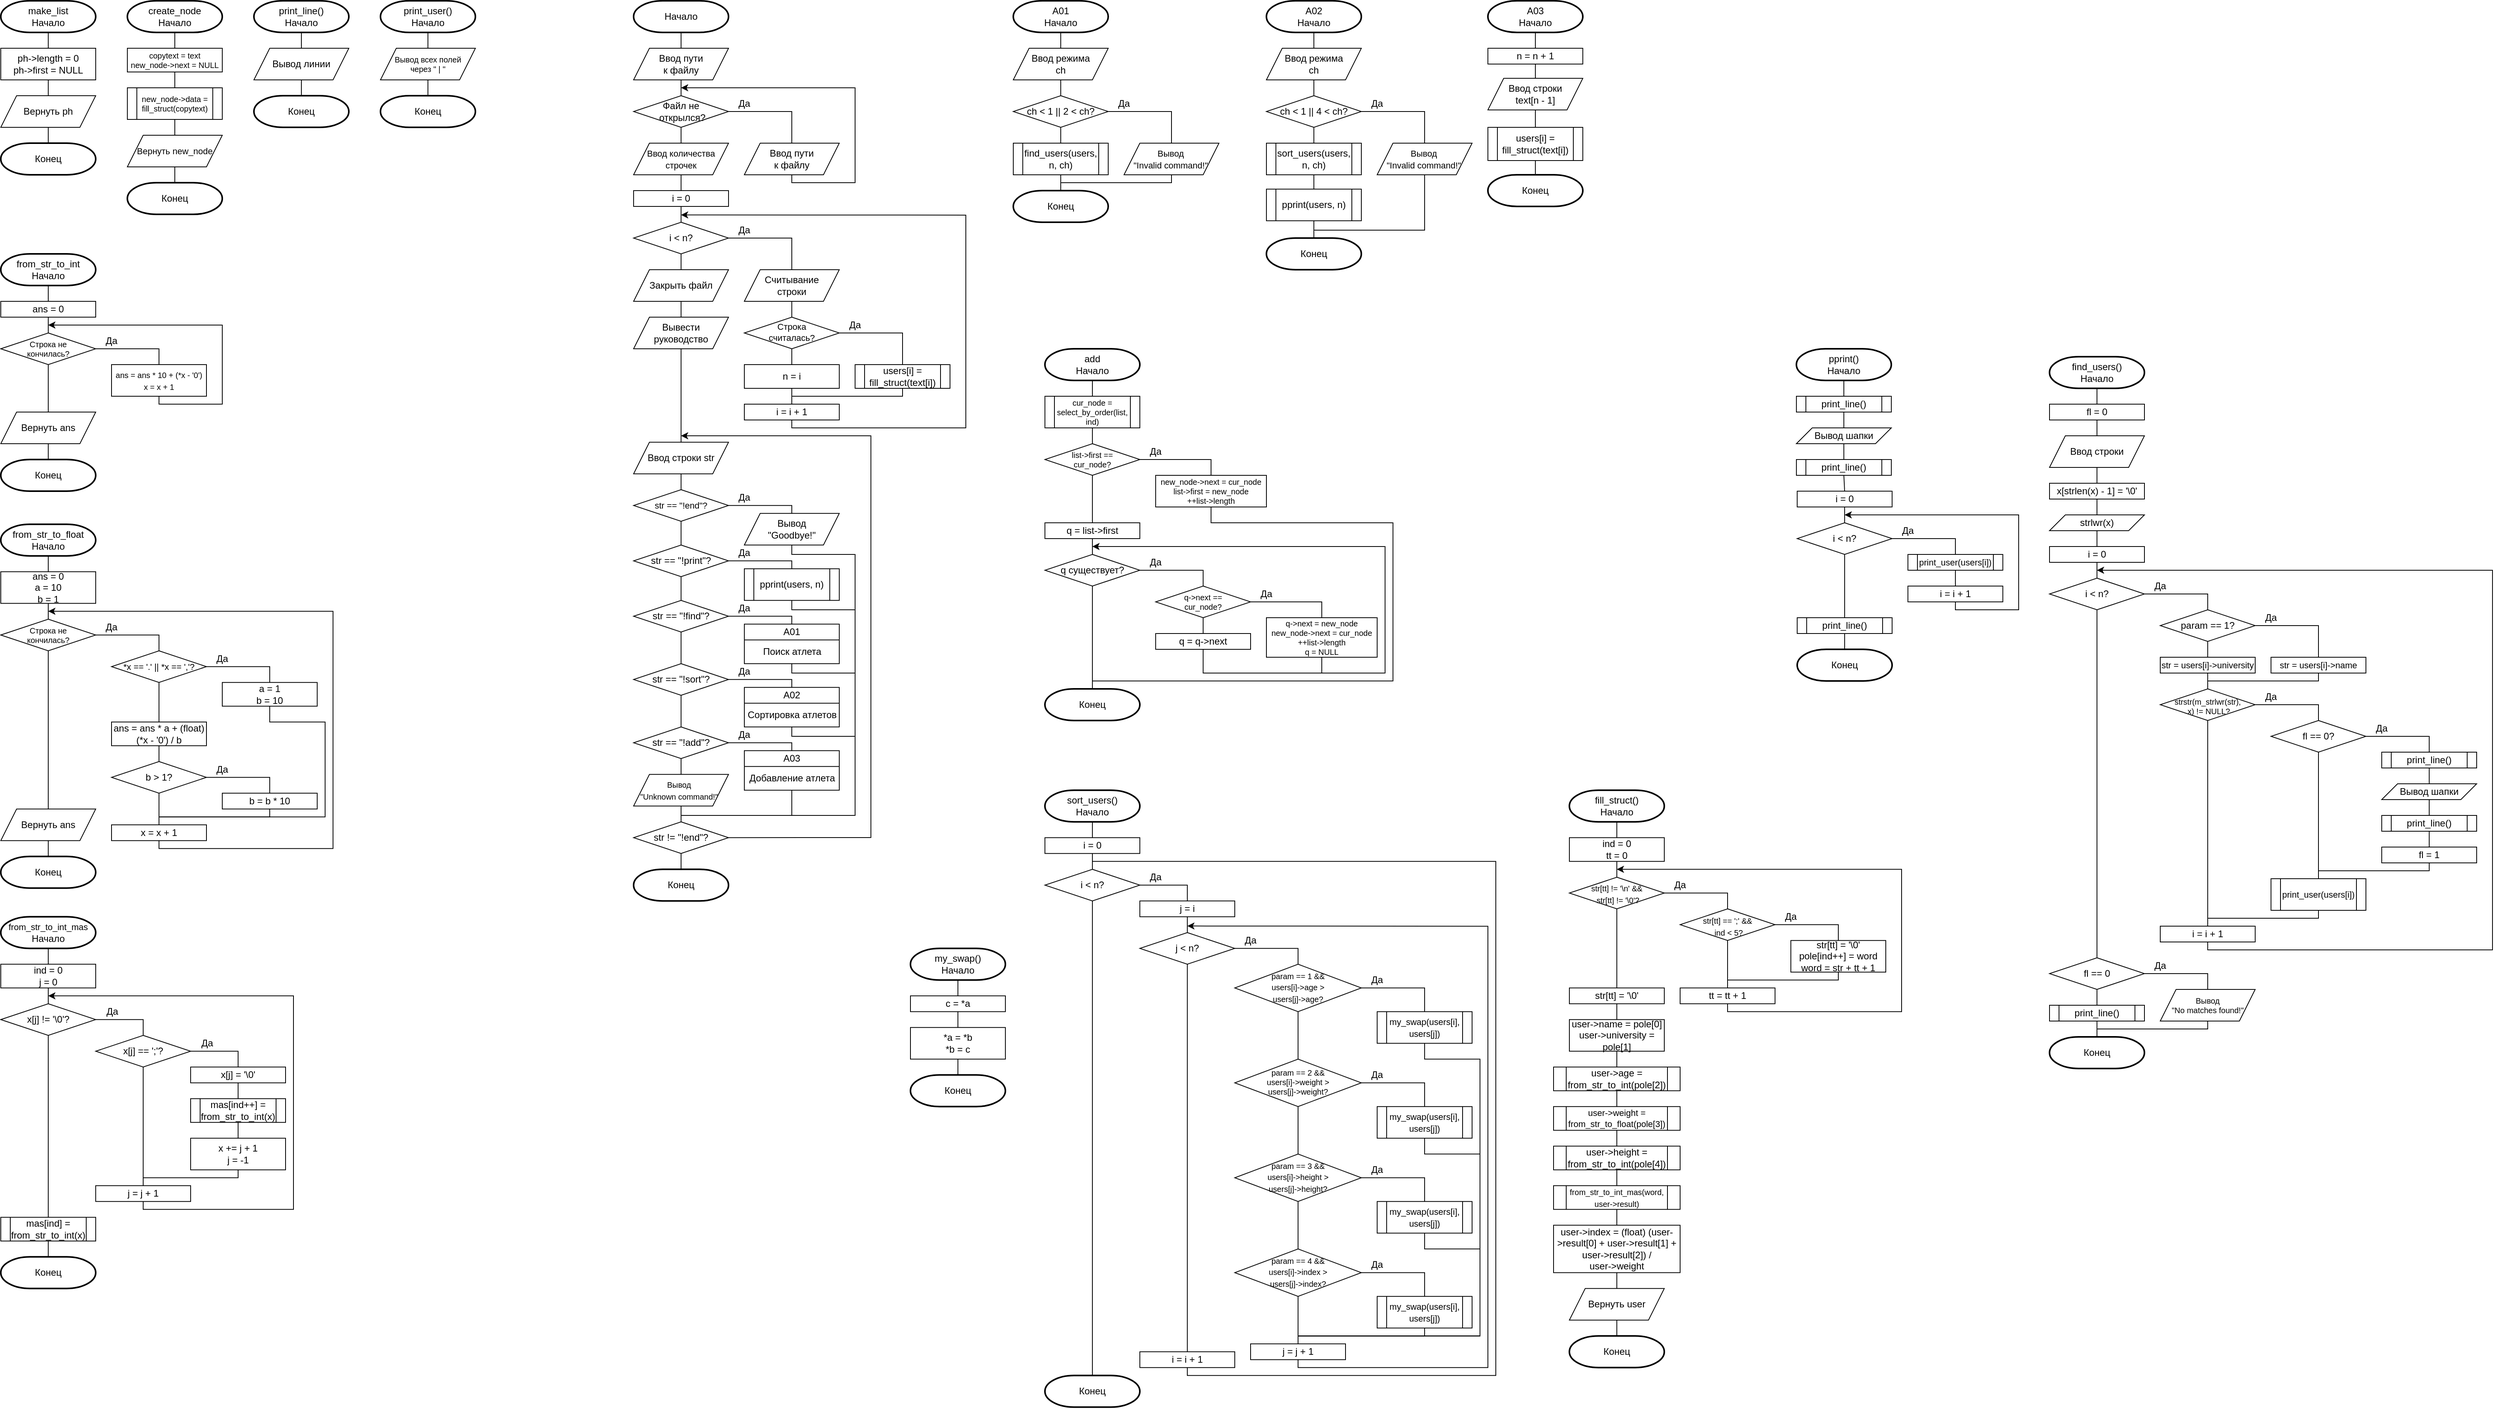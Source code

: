 <mxfile version="24.4.10" type="github" pages="12">
  <diagram name="all" id="-Zd5tT20SGoopKr65JJy">
    <mxGraphModel dx="1590" dy="930" grid="1" gridSize="10" guides="1" tooltips="1" connect="1" arrows="1" fold="1" page="1" pageScale="1" pageWidth="827" pageHeight="1169" math="0" shadow="0">
      <root>
        <mxCell id="0" />
        <mxCell id="1" parent="0" />
        <mxCell id="Xpvf423Bl7aouu2nreZF-1" value="&lt;div&gt;make_list&lt;br&gt;&lt;/div&gt;Начало" style="strokeWidth=2;html=1;shape=mxgraph.flowchart.terminator;whiteSpace=wrap;" parent="1" vertex="1">
          <mxGeometry x="40" y="40" width="120" height="40" as="geometry" />
        </mxCell>
        <mxCell id="Xpvf423Bl7aouu2nreZF-2" value="ph-&amp;gt;length = 0&lt;div&gt;ph-&amp;gt;first = NULL&lt;br&gt;&lt;/div&gt;" style="rounded=0;whiteSpace=wrap;html=1;" parent="1" vertex="1">
          <mxGeometry x="40" y="100" width="120" height="40" as="geometry" />
        </mxCell>
        <mxCell id="Xpvf423Bl7aouu2nreZF-3" value="Вернуть ph" style="shape=parallelogram;perimeter=parallelogramPerimeter;whiteSpace=wrap;html=1;fixedSize=1;" parent="1" vertex="1">
          <mxGeometry x="40" y="160" width="120" height="40" as="geometry" />
        </mxCell>
        <mxCell id="Xpvf423Bl7aouu2nreZF-4" value="Конец" style="strokeWidth=2;html=1;shape=mxgraph.flowchart.terminator;whiteSpace=wrap;" parent="1" vertex="1">
          <mxGeometry x="40" y="220" width="120" height="40" as="geometry" />
        </mxCell>
        <mxCell id="Xpvf423Bl7aouu2nreZF-5" value="" style="endArrow=none;html=1;rounded=0;entryX=0.5;entryY=1;entryDx=0;entryDy=0;entryPerimeter=0;exitX=0.5;exitY=0;exitDx=0;exitDy=0;" parent="1" source="Xpvf423Bl7aouu2nreZF-2" target="Xpvf423Bl7aouu2nreZF-1" edge="1">
          <mxGeometry width="50" height="50" relative="1" as="geometry">
            <mxPoint x="230" y="190" as="sourcePoint" />
            <mxPoint x="230" y="150" as="targetPoint" />
          </mxGeometry>
        </mxCell>
        <mxCell id="Xpvf423Bl7aouu2nreZF-6" value="" style="endArrow=none;html=1;rounded=0;entryX=0.5;entryY=1;entryDx=0;entryDy=0;exitX=0.5;exitY=0;exitDx=0;exitDy=0;" parent="1" source="Xpvf423Bl7aouu2nreZF-3" target="Xpvf423Bl7aouu2nreZF-2" edge="1">
          <mxGeometry width="50" height="50" relative="1" as="geometry">
            <mxPoint x="200" y="200" as="sourcePoint" />
            <mxPoint x="200" y="160" as="targetPoint" />
          </mxGeometry>
        </mxCell>
        <mxCell id="Xpvf423Bl7aouu2nreZF-7" value="" style="endArrow=none;html=1;rounded=0;entryX=0.5;entryY=1;entryDx=0;entryDy=0;exitX=0.5;exitY=0;exitDx=0;exitDy=0;exitPerimeter=0;" parent="1" source="Xpvf423Bl7aouu2nreZF-4" target="Xpvf423Bl7aouu2nreZF-3" edge="1">
          <mxGeometry width="50" height="50" relative="1" as="geometry">
            <mxPoint x="190" y="240" as="sourcePoint" />
            <mxPoint x="190" y="200" as="targetPoint" />
          </mxGeometry>
        </mxCell>
        <mxCell id="Xpvf423Bl7aouu2nreZF-17" value="&lt;div&gt;create_node&lt;br&gt;&lt;/div&gt;Начало" style="strokeWidth=2;html=1;shape=mxgraph.flowchart.terminator;whiteSpace=wrap;" parent="1" vertex="1">
          <mxGeometry x="200" y="40" width="120" height="40" as="geometry" />
        </mxCell>
        <mxCell id="Xpvf423Bl7aouu2nreZF-18" value="&lt;font style=&quot;font-size: 10px;&quot;&gt;copytext = text&lt;/font&gt;&lt;div style=&quot;font-size: 10px;&quot;&gt;&lt;font style=&quot;font-size: 10px;&quot;&gt;new_node-&amp;gt;next = NULL&lt;/font&gt;&lt;br style=&quot;font-size: 10px;&quot;&gt;&lt;/div&gt;" style="rounded=0;whiteSpace=wrap;html=1;fontSize=10;" parent="1" vertex="1">
          <mxGeometry x="200" y="100" width="120" height="30" as="geometry" />
        </mxCell>
        <mxCell id="Xpvf423Bl7aouu2nreZF-19" value="new_node-&amp;gt;data = fill_struct(copytext)" style="shape=process;whiteSpace=wrap;html=1;backgroundOutline=1;fontSize=10;" parent="1" vertex="1">
          <mxGeometry x="200" y="150" width="120" height="40" as="geometry" />
        </mxCell>
        <mxCell id="Xpvf423Bl7aouu2nreZF-20" value="Вернуть&amp;nbsp;new_node" style="shape=parallelogram;perimeter=parallelogramPerimeter;whiteSpace=wrap;html=1;fixedSize=1;spacingLeft=50;spacingRight=50;fontSize=11;" parent="1" vertex="1">
          <mxGeometry x="200" y="210" width="120" height="40" as="geometry" />
        </mxCell>
        <mxCell id="Xpvf423Bl7aouu2nreZF-21" value="Конец" style="strokeWidth=2;html=1;shape=mxgraph.flowchart.terminator;whiteSpace=wrap;" parent="1" vertex="1">
          <mxGeometry x="200" y="270" width="120" height="40" as="geometry" />
        </mxCell>
        <mxCell id="Xpvf423Bl7aouu2nreZF-22" value="" style="endArrow=none;html=1;rounded=0;entryX=0.5;entryY=1;entryDx=0;entryDy=0;entryPerimeter=0;exitX=0.5;exitY=0;exitDx=0;exitDy=0;" parent="1" source="Xpvf423Bl7aouu2nreZF-18" target="Xpvf423Bl7aouu2nreZF-17" edge="1">
          <mxGeometry width="50" height="50" relative="1" as="geometry">
            <mxPoint x="180" y="130" as="sourcePoint" />
            <mxPoint x="180" y="90" as="targetPoint" />
          </mxGeometry>
        </mxCell>
        <mxCell id="Xpvf423Bl7aouu2nreZF-23" value="" style="endArrow=none;html=1;rounded=0;entryX=0.5;entryY=1;entryDx=0;entryDy=0;exitX=0.5;exitY=0;exitDx=0;exitDy=0;" parent="1" source="Xpvf423Bl7aouu2nreZF-19" target="Xpvf423Bl7aouu2nreZF-18" edge="1">
          <mxGeometry width="50" height="50" relative="1" as="geometry">
            <mxPoint x="180" y="190" as="sourcePoint" />
            <mxPoint x="180" y="150" as="targetPoint" />
          </mxGeometry>
        </mxCell>
        <mxCell id="Xpvf423Bl7aouu2nreZF-24" value="" style="endArrow=none;html=1;rounded=0;entryX=0.5;entryY=1;entryDx=0;entryDy=0;exitX=0.5;exitY=0;exitDx=0;exitDy=0;" parent="1" source="Xpvf423Bl7aouu2nreZF-20" target="Xpvf423Bl7aouu2nreZF-19" edge="1">
          <mxGeometry width="50" height="50" relative="1" as="geometry">
            <mxPoint x="180" y="280" as="sourcePoint" />
            <mxPoint x="180" y="240" as="targetPoint" />
          </mxGeometry>
        </mxCell>
        <mxCell id="Xpvf423Bl7aouu2nreZF-25" value="" style="endArrow=none;html=1;rounded=0;entryX=0.5;entryY=1;entryDx=0;entryDy=0;exitX=0.5;exitY=0;exitDx=0;exitDy=0;exitPerimeter=0;" parent="1" source="Xpvf423Bl7aouu2nreZF-21" target="Xpvf423Bl7aouu2nreZF-20" edge="1">
          <mxGeometry width="50" height="50" relative="1" as="geometry">
            <mxPoint x="190" y="410" as="sourcePoint" />
            <mxPoint x="190" y="370" as="targetPoint" />
          </mxGeometry>
        </mxCell>
        <mxCell id="Xpvf423Bl7aouu2nreZF-51" value="Начало" style="strokeWidth=2;html=1;shape=mxgraph.flowchart.terminator;whiteSpace=wrap;" parent="1" vertex="1">
          <mxGeometry x="840" y="40" width="120" height="40" as="geometry" />
        </mxCell>
        <mxCell id="Xpvf423Bl7aouu2nreZF-52" value="Ввод пути&lt;br&gt;к файлу" style="shape=parallelogram;perimeter=parallelogramPerimeter;whiteSpace=wrap;html=1;fixedSize=1;" parent="1" vertex="1">
          <mxGeometry x="840" y="100" width="120" height="40" as="geometry" />
        </mxCell>
        <mxCell id="Xpvf423Bl7aouu2nreZF-53" value="Файл не&lt;br&gt;&amp;nbsp;открылся?" style="strokeWidth=1;html=1;shape=mxgraph.flowchart.decision;whiteSpace=wrap;" parent="1" vertex="1">
          <mxGeometry x="840" y="160" width="120" height="40" as="geometry" />
        </mxCell>
        <mxCell id="Xpvf423Bl7aouu2nreZF-54" value="Ввод пути&lt;br&gt;к файлу" style="shape=parallelogram;perimeter=parallelogramPerimeter;whiteSpace=wrap;html=1;fixedSize=1;" parent="1" vertex="1">
          <mxGeometry x="980" y="220" width="120" height="40" as="geometry" />
        </mxCell>
        <mxCell id="Xpvf423Bl7aouu2nreZF-55" value="" style="endArrow=classic;html=1;rounded=0;exitX=0.5;exitY=1;exitDx=0;exitDy=0;" parent="1" source="Xpvf423Bl7aouu2nreZF-54" edge="1">
          <mxGeometry width="50" height="50" relative="1" as="geometry">
            <mxPoint x="1130" y="260" as="sourcePoint" />
            <mxPoint x="900" y="150" as="targetPoint" />
            <Array as="points">
              <mxPoint x="1040" y="270" />
              <mxPoint x="1120" y="270" />
              <mxPoint x="1120" y="150" />
            </Array>
          </mxGeometry>
        </mxCell>
        <mxCell id="Xpvf423Bl7aouu2nreZF-56" value="" style="endArrow=none;html=1;rounded=0;entryX=0.5;entryY=1;entryDx=0;entryDy=0;entryPerimeter=0;exitX=0.5;exitY=0;exitDx=0;exitDy=0;" parent="1" source="Xpvf423Bl7aouu2nreZF-52" target="Xpvf423Bl7aouu2nreZF-51" edge="1">
          <mxGeometry width="50" height="50" relative="1" as="geometry">
            <mxPoint x="990" y="120" as="sourcePoint" />
            <mxPoint x="990" y="80" as="targetPoint" />
          </mxGeometry>
        </mxCell>
        <mxCell id="Xpvf423Bl7aouu2nreZF-57" value="" style="endArrow=none;html=1;rounded=0;entryX=1;entryY=0.5;entryDx=0;entryDy=0;entryPerimeter=0;exitX=0.5;exitY=0;exitDx=0;exitDy=0;" parent="1" source="Xpvf423Bl7aouu2nreZF-54" target="Xpvf423Bl7aouu2nreZF-53" edge="1">
          <mxGeometry width="50" height="50" relative="1" as="geometry">
            <mxPoint x="1060" y="140" as="sourcePoint" />
            <mxPoint x="1060" y="100" as="targetPoint" />
            <Array as="points">
              <mxPoint x="1040" y="180" />
            </Array>
          </mxGeometry>
        </mxCell>
        <mxCell id="Xpvf423Bl7aouu2nreZF-58" value="" style="endArrow=none;html=1;rounded=0;entryX=0.5;entryY=1;entryDx=0;entryDy=0;exitX=0.5;exitY=0;exitDx=0;exitDy=0;exitPerimeter=0;" parent="1" source="Xpvf423Bl7aouu2nreZF-53" target="Xpvf423Bl7aouu2nreZF-52" edge="1">
          <mxGeometry width="50" height="50" relative="1" as="geometry">
            <mxPoint x="1070" y="150" as="sourcePoint" />
            <mxPoint x="1070" y="110" as="targetPoint" />
          </mxGeometry>
        </mxCell>
        <mxCell id="Xpvf423Bl7aouu2nreZF-59" value="" style="endArrow=none;html=1;rounded=0;entryX=0.5;entryY=1;entryDx=0;entryDy=0;entryPerimeter=0;exitX=0.5;exitY=0;exitDx=0;exitDy=0;" parent="1" source="Xpvf423Bl7aouu2nreZF-60" target="Xpvf423Bl7aouu2nreZF-53" edge="1">
          <mxGeometry width="50" height="50" relative="1" as="geometry">
            <mxPoint x="900" y="260" as="sourcePoint" />
            <mxPoint x="1080" y="120" as="targetPoint" />
          </mxGeometry>
        </mxCell>
        <mxCell id="Xpvf423Bl7aouu2nreZF-60" value="&lt;font style=&quot;font-size: 11px;&quot;&gt;Ввод количества строчек&lt;/font&gt;" style="shape=parallelogram;perimeter=parallelogramPerimeter;whiteSpace=wrap;html=1;fixedSize=1;" parent="1" vertex="1">
          <mxGeometry x="840" y="220" width="120" height="40" as="geometry" />
        </mxCell>
        <mxCell id="Xpvf423Bl7aouu2nreZF-61" value="Да" style="text;html=1;strokeColor=none;fillColor=none;align=center;verticalAlign=middle;whiteSpace=wrap;rounded=0;" parent="1" vertex="1">
          <mxGeometry x="950" y="155" width="60" height="30" as="geometry" />
        </mxCell>
        <mxCell id="Xpvf423Bl7aouu2nreZF-62" value="i = 0" style="rounded=0;whiteSpace=wrap;html=1;" parent="1" vertex="1">
          <mxGeometry x="840" y="280" width="120" height="20" as="geometry" />
        </mxCell>
        <mxCell id="Xpvf423Bl7aouu2nreZF-63" value="i &amp;lt; n?" style="strokeWidth=1;html=1;shape=mxgraph.flowchart.decision;whiteSpace=wrap;" parent="1" vertex="1">
          <mxGeometry x="840" y="320" width="120" height="40" as="geometry" />
        </mxCell>
        <mxCell id="Xpvf423Bl7aouu2nreZF-64" value="&lt;p style=&quot;line-height: 110%;&quot;&gt;&lt;font style=&quot;font-size: 11px;&quot;&gt;Строка&lt;br&gt;считалась?&lt;/font&gt;&lt;/p&gt;" style="strokeWidth=1;html=1;shape=mxgraph.flowchart.decision;whiteSpace=wrap;spacingBottom=3;" parent="1" vertex="1">
          <mxGeometry x="980" y="440" width="120" height="40" as="geometry" />
        </mxCell>
        <mxCell id="Xpvf423Bl7aouu2nreZF-65" value="Считывание&lt;br&gt;строки" style="shape=parallelogram;perimeter=parallelogramPerimeter;whiteSpace=wrap;html=1;fixedSize=1;" parent="1" vertex="1">
          <mxGeometry x="980" y="380" width="120" height="40" as="geometry" />
        </mxCell>
        <mxCell id="Xpvf423Bl7aouu2nreZF-66" value="n = i" style="rounded=0;whiteSpace=wrap;html=1;" parent="1" vertex="1">
          <mxGeometry x="980" y="500" width="120" height="30" as="geometry" />
        </mxCell>
        <mxCell id="Xpvf423Bl7aouu2nreZF-67" value="" style="endArrow=none;html=1;rounded=0;entryX=0.5;entryY=1;entryDx=0;entryDy=0;exitX=0.5;exitY=0;exitDx=0;exitDy=0;" parent="1" source="Xpvf423Bl7aouu2nreZF-62" target="Xpvf423Bl7aouu2nreZF-60" edge="1">
          <mxGeometry width="50" height="50" relative="1" as="geometry">
            <mxPoint x="970" y="380" as="sourcePoint" />
            <mxPoint x="970" y="340" as="targetPoint" />
          </mxGeometry>
        </mxCell>
        <mxCell id="Xpvf423Bl7aouu2nreZF-68" value="" style="endArrow=none;html=1;rounded=0;entryX=0.5;entryY=1;entryDx=0;entryDy=0;exitX=0.5;exitY=0;exitDx=0;exitDy=0;exitPerimeter=0;" parent="1" source="Xpvf423Bl7aouu2nreZF-63" target="Xpvf423Bl7aouu2nreZF-62" edge="1">
          <mxGeometry width="50" height="50" relative="1" as="geometry">
            <mxPoint x="960" y="350" as="sourcePoint" />
            <mxPoint x="960" y="310" as="targetPoint" />
          </mxGeometry>
        </mxCell>
        <mxCell id="Xpvf423Bl7aouu2nreZF-69" value="" style="endArrow=none;html=1;rounded=0;entryX=1;entryY=0.5;entryDx=0;entryDy=0;entryPerimeter=0;exitX=0.5;exitY=0;exitDx=0;exitDy=0;" parent="1" source="Xpvf423Bl7aouu2nreZF-65" target="Xpvf423Bl7aouu2nreZF-63" edge="1">
          <mxGeometry width="50" height="50" relative="1" as="geometry">
            <mxPoint x="1020" y="360" as="sourcePoint" />
            <mxPoint x="1020" y="320" as="targetPoint" />
            <Array as="points">
              <mxPoint x="1040" y="340" />
            </Array>
          </mxGeometry>
        </mxCell>
        <mxCell id="Xpvf423Bl7aouu2nreZF-70" value="" style="endArrow=none;html=1;rounded=0;entryX=0.5;entryY=1;entryDx=0;entryDy=0;exitX=0.5;exitY=0;exitDx=0;exitDy=0;exitPerimeter=0;" parent="1" source="Xpvf423Bl7aouu2nreZF-64" target="Xpvf423Bl7aouu2nreZF-65" edge="1">
          <mxGeometry width="50" height="50" relative="1" as="geometry">
            <mxPoint x="1150" y="430" as="sourcePoint" />
            <mxPoint x="1150" y="390" as="targetPoint" />
          </mxGeometry>
        </mxCell>
        <mxCell id="Xpvf423Bl7aouu2nreZF-71" value="" style="endArrow=none;html=1;rounded=0;entryX=1;entryY=0.5;entryDx=0;entryDy=0;entryPerimeter=0;exitX=0.5;exitY=0;exitDx=0;exitDy=0;" parent="1" source="Xpvf423Bl7aouu2nreZF-120" target="Xpvf423Bl7aouu2nreZF-64" edge="1">
          <mxGeometry width="50" height="50" relative="1" as="geometry">
            <mxPoint x="1180" y="500" as="sourcePoint" />
            <mxPoint x="1170" y="440" as="targetPoint" />
            <Array as="points">
              <mxPoint x="1180" y="460" />
            </Array>
          </mxGeometry>
        </mxCell>
        <mxCell id="Xpvf423Bl7aouu2nreZF-72" value="" style="endArrow=none;html=1;rounded=0;entryX=0.5;entryY=1;entryDx=0;entryDy=0;entryPerimeter=0;exitX=0.5;exitY=0;exitDx=0;exitDy=0;" parent="1" source="Xpvf423Bl7aouu2nreZF-66" target="Xpvf423Bl7aouu2nreZF-64" edge="1">
          <mxGeometry width="50" height="50" relative="1" as="geometry">
            <mxPoint x="1110" y="520" as="sourcePoint" />
            <mxPoint x="1110" y="480" as="targetPoint" />
          </mxGeometry>
        </mxCell>
        <mxCell id="Xpvf423Bl7aouu2nreZF-73" value="" style="endArrow=none;html=1;rounded=0;entryX=0.5;entryY=1;entryDx=0;entryDy=0;exitX=0.5;exitY=0;exitDx=0;exitDy=0;" parent="1" source="Xpvf423Bl7aouu2nreZF-74" target="Xpvf423Bl7aouu2nreZF-66" edge="1">
          <mxGeometry width="50" height="50" relative="1" as="geometry">
            <mxPoint x="1100" y="530" as="sourcePoint" />
            <mxPoint x="1030" y="530" as="targetPoint" />
          </mxGeometry>
        </mxCell>
        <mxCell id="Xpvf423Bl7aouu2nreZF-74" value="i = i + 1" style="rounded=0;whiteSpace=wrap;html=1;" parent="1" vertex="1">
          <mxGeometry x="980" y="550" width="120" height="20" as="geometry" />
        </mxCell>
        <mxCell id="Xpvf423Bl7aouu2nreZF-75" value="" style="endArrow=none;html=1;rounded=0;entryX=0.5;entryY=1;entryDx=0;entryDy=0;" parent="1" target="Xpvf423Bl7aouu2nreZF-120" edge="1">
          <mxGeometry width="50" height="50" relative="1" as="geometry">
            <mxPoint x="1040" y="540" as="sourcePoint" />
            <mxPoint x="1180" y="530" as="targetPoint" />
            <Array as="points">
              <mxPoint x="1180" y="540" />
            </Array>
          </mxGeometry>
        </mxCell>
        <mxCell id="Xpvf423Bl7aouu2nreZF-76" value="Да" style="text;html=1;strokeColor=none;fillColor=none;align=center;verticalAlign=middle;whiteSpace=wrap;rounded=0;" parent="1" vertex="1">
          <mxGeometry x="950" y="315" width="60" height="30" as="geometry" />
        </mxCell>
        <mxCell id="Xpvf423Bl7aouu2nreZF-77" value="Да" style="text;html=1;strokeColor=none;fillColor=none;align=center;verticalAlign=middle;whiteSpace=wrap;rounded=0;" parent="1" vertex="1">
          <mxGeometry x="1090" y="435" width="60" height="30" as="geometry" />
        </mxCell>
        <mxCell id="Xpvf423Bl7aouu2nreZF-78" value="" style="endArrow=classic;html=1;rounded=0;exitX=0.5;exitY=1;exitDx=0;exitDy=0;" parent="1" source="Xpvf423Bl7aouu2nreZF-74" edge="1">
          <mxGeometry width="50" height="50" relative="1" as="geometry">
            <mxPoint x="1010" y="660" as="sourcePoint" />
            <mxPoint x="900" y="310.69" as="targetPoint" />
            <Array as="points">
              <mxPoint x="1040" y="580" />
              <mxPoint x="1260" y="580" />
              <mxPoint x="1260" y="311" />
            </Array>
          </mxGeometry>
        </mxCell>
        <mxCell id="Xpvf423Bl7aouu2nreZF-79" value="Закрыть файл" style="shape=parallelogram;perimeter=parallelogramPerimeter;whiteSpace=wrap;html=1;fixedSize=1;" parent="1" vertex="1">
          <mxGeometry x="840" y="380" width="120" height="40" as="geometry" />
        </mxCell>
        <mxCell id="Xpvf423Bl7aouu2nreZF-80" value="Вывести&lt;br&gt;руководство" style="shape=parallelogram;perimeter=parallelogramPerimeter;whiteSpace=wrap;html=1;fixedSize=1;" parent="1" vertex="1">
          <mxGeometry x="840" y="440" width="120" height="40" as="geometry" />
        </mxCell>
        <mxCell id="Xpvf423Bl7aouu2nreZF-81" value="Ввод строки str" style="shape=parallelogram;perimeter=parallelogramPerimeter;whiteSpace=wrap;html=1;fixedSize=1;" parent="1" vertex="1">
          <mxGeometry x="840" y="598.13" width="120" height="40" as="geometry" />
        </mxCell>
        <mxCell id="Xpvf423Bl7aouu2nreZF-82" value="" style="endArrow=none;html=1;rounded=0;entryX=0.5;entryY=1;entryDx=0;entryDy=0;exitX=0.5;exitY=0;exitDx=0;exitDy=0;" parent="1" source="Xpvf423Bl7aouu2nreZF-81" target="Xpvf423Bl7aouu2nreZF-80" edge="1">
          <mxGeometry width="50" height="50" relative="1" as="geometry">
            <mxPoint x="920" y="560" as="sourcePoint" />
            <mxPoint x="920" y="520" as="targetPoint" />
          </mxGeometry>
        </mxCell>
        <mxCell id="Xpvf423Bl7aouu2nreZF-83" value="" style="endArrow=none;html=1;rounded=0;entryX=0.5;entryY=1;entryDx=0;entryDy=0;exitX=0.5;exitY=0;exitDx=0;exitDy=0;" parent="1" source="Xpvf423Bl7aouu2nreZF-80" target="Xpvf423Bl7aouu2nreZF-79" edge="1">
          <mxGeometry width="50" height="50" relative="1" as="geometry">
            <mxPoint x="810" y="500" as="sourcePoint" />
            <mxPoint x="810" y="460" as="targetPoint" />
          </mxGeometry>
        </mxCell>
        <mxCell id="Xpvf423Bl7aouu2nreZF-84" value="" style="endArrow=none;html=1;rounded=0;entryX=0.5;entryY=1;entryDx=0;entryDy=0;entryPerimeter=0;exitX=0.5;exitY=0;exitDx=0;exitDy=0;" parent="1" source="Xpvf423Bl7aouu2nreZF-79" target="Xpvf423Bl7aouu2nreZF-63" edge="1">
          <mxGeometry width="50" height="50" relative="1" as="geometry">
            <mxPoint x="830" y="410" as="sourcePoint" />
            <mxPoint x="830" y="370" as="targetPoint" />
          </mxGeometry>
        </mxCell>
        <mxCell id="Xpvf423Bl7aouu2nreZF-85" value="&lt;font style=&quot;font-size: 11px;&quot;&gt;str == &quot;!end&quot;?&lt;/font&gt;" style="strokeWidth=1;html=1;shape=mxgraph.flowchart.decision;whiteSpace=wrap;" parent="1" vertex="1">
          <mxGeometry x="840" y="658.13" width="120" height="40" as="geometry" />
        </mxCell>
        <mxCell id="Xpvf423Bl7aouu2nreZF-86" value="str == &quot;!print&quot;?" style="strokeWidth=1;html=1;shape=mxgraph.flowchart.decision;whiteSpace=wrap;" parent="1" vertex="1">
          <mxGeometry x="840" y="728.13" width="120" height="40" as="geometry" />
        </mxCell>
        <mxCell id="Xpvf423Bl7aouu2nreZF-87" value="str == &quot;!sort&quot;?" style="strokeWidth=1;html=1;shape=mxgraph.flowchart.decision;whiteSpace=wrap;" parent="1" vertex="1">
          <mxGeometry x="840" y="878.13" width="120" height="40" as="geometry" />
        </mxCell>
        <mxCell id="Xpvf423Bl7aouu2nreZF-88" value="str == &quot;!find&quot;?" style="strokeWidth=1;html=1;shape=mxgraph.flowchart.decision;whiteSpace=wrap;" parent="1" vertex="1">
          <mxGeometry x="840" y="798.13" width="120" height="40" as="geometry" />
        </mxCell>
        <mxCell id="Xpvf423Bl7aouu2nreZF-89" value="str == &quot;!add&quot;?" style="strokeWidth=1;html=1;shape=mxgraph.flowchart.decision;whiteSpace=wrap;" parent="1" vertex="1">
          <mxGeometry x="840" y="958.13" width="120" height="40" as="geometry" />
        </mxCell>
        <mxCell id="Xpvf423Bl7aouu2nreZF-90" value="Вывод&lt;br&gt;&quot;Goodbye!&quot;" style="shape=parallelogram;perimeter=parallelogramPerimeter;whiteSpace=wrap;html=1;fixedSize=1;" parent="1" vertex="1">
          <mxGeometry x="980" y="688.13" width="120" height="40" as="geometry" />
        </mxCell>
        <mxCell id="Xpvf423Bl7aouu2nreZF-91" value="&lt;font style=&quot;font-size: 10px;&quot;&gt;Вывод&lt;br&gt;&quot;Unknown command!&quot;&lt;/font&gt;" style="shape=parallelogram;perimeter=parallelogramPerimeter;whiteSpace=wrap;html=1;fixedSize=1;spacingRight=5;" parent="1" vertex="1">
          <mxGeometry x="840" y="1018.13" width="120" height="40" as="geometry" />
        </mxCell>
        <mxCell id="Xpvf423Bl7aouu2nreZF-92" value="str != &quot;!end&quot;?" style="strokeWidth=1;html=1;shape=mxgraph.flowchart.decision;whiteSpace=wrap;" parent="1" vertex="1">
          <mxGeometry x="840" y="1078.13" width="120" height="40" as="geometry" />
        </mxCell>
        <mxCell id="Xpvf423Bl7aouu2nreZF-93" value="Конец" style="strokeWidth=2;html=1;shape=mxgraph.flowchart.terminator;whiteSpace=wrap;" parent="1" vertex="1">
          <mxGeometry x="840" y="1138.13" width="120" height="40" as="geometry" />
        </mxCell>
        <mxCell id="Xpvf423Bl7aouu2nreZF-94" value="pprint(users, n)" style="shape=process;whiteSpace=wrap;html=1;backgroundOutline=1;" parent="1" vertex="1">
          <mxGeometry x="980" y="758.13" width="120" height="40" as="geometry" />
        </mxCell>
        <mxCell id="Xpvf423Bl7aouu2nreZF-95" value="A01" style="swimlane;fontStyle=0;childLayout=stackLayout;horizontal=1;startSize=20;horizontalStack=0;resizeParent=1;resizeParentMax=0;resizeLast=0;collapsible=1;marginBottom=0;whiteSpace=wrap;html=1;" parent="1" vertex="1">
          <mxGeometry x="980" y="828.13" width="120" height="50" as="geometry" />
        </mxCell>
        <mxCell id="Xpvf423Bl7aouu2nreZF-96" value="Поиск атлета" style="text;html=1;align=center;verticalAlign=middle;resizable=0;points=[];autosize=1;strokeColor=none;fillColor=none;" parent="Xpvf423Bl7aouu2nreZF-95" vertex="1">
          <mxGeometry y="20" width="120" height="30" as="geometry" />
        </mxCell>
        <mxCell id="Xpvf423Bl7aouu2nreZF-97" value="A02" style="swimlane;fontStyle=0;childLayout=stackLayout;horizontal=1;startSize=20;horizontalStack=0;resizeParent=1;resizeParentMax=0;resizeLast=0;collapsible=1;marginBottom=0;whiteSpace=wrap;html=1;" parent="1" vertex="1">
          <mxGeometry x="980" y="908.13" width="120" height="50" as="geometry" />
        </mxCell>
        <mxCell id="Xpvf423Bl7aouu2nreZF-98" value="Сортировка атлетов" style="text;html=1;align=center;verticalAlign=middle;resizable=0;points=[];autosize=1;strokeColor=none;fillColor=none;" parent="Xpvf423Bl7aouu2nreZF-97" vertex="1">
          <mxGeometry y="20" width="120" height="30" as="geometry" />
        </mxCell>
        <mxCell id="Xpvf423Bl7aouu2nreZF-99" value="A03" style="swimlane;fontStyle=0;childLayout=stackLayout;horizontal=1;startSize=20;horizontalStack=0;resizeParent=1;resizeParentMax=0;resizeLast=0;collapsible=1;marginBottom=0;whiteSpace=wrap;html=1;" parent="1" vertex="1">
          <mxGeometry x="980" y="988.13" width="120" height="50" as="geometry" />
        </mxCell>
        <mxCell id="Xpvf423Bl7aouu2nreZF-100" value="Добавление атлета" style="text;html=1;align=center;verticalAlign=middle;resizable=0;points=[];autosize=1;strokeColor=none;fillColor=none;" parent="Xpvf423Bl7aouu2nreZF-99" vertex="1">
          <mxGeometry y="20" width="120" height="30" as="geometry" />
        </mxCell>
        <mxCell id="Xpvf423Bl7aouu2nreZF-101" value="" style="endArrow=none;html=1;rounded=0;entryX=0.5;entryY=1;entryDx=0;entryDy=0;exitX=0.5;exitY=0;exitDx=0;exitDy=0;exitPerimeter=0;" parent="1" source="Xpvf423Bl7aouu2nreZF-92" target="Xpvf423Bl7aouu2nreZF-91" edge="1">
          <mxGeometry width="50" height="50" relative="1" as="geometry">
            <mxPoint x="1000" y="1118.13" as="sourcePoint" />
            <mxPoint x="1000" y="1078.13" as="targetPoint" />
          </mxGeometry>
        </mxCell>
        <mxCell id="Xpvf423Bl7aouu2nreZF-102" value="" style="endArrow=none;html=1;rounded=0;entryX=0.5;entryY=1;entryDx=0;entryDy=0;entryPerimeter=0;exitX=0.5;exitY=0;exitDx=0;exitDy=0;exitPerimeter=0;" parent="1" source="Xpvf423Bl7aouu2nreZF-93" target="Xpvf423Bl7aouu2nreZF-92" edge="1">
          <mxGeometry width="50" height="50" relative="1" as="geometry">
            <mxPoint x="990" y="1168.13" as="sourcePoint" />
            <mxPoint x="990" y="1128.13" as="targetPoint" />
          </mxGeometry>
        </mxCell>
        <mxCell id="Xpvf423Bl7aouu2nreZF-103" value="" style="endArrow=none;html=1;rounded=0;entryX=0.5;entryY=1;entryDx=0;entryDy=0;entryPerimeter=0;exitX=0.5;exitY=0;exitDx=0;exitDy=0;" parent="1" source="Xpvf423Bl7aouu2nreZF-91" target="Xpvf423Bl7aouu2nreZF-89" edge="1">
          <mxGeometry width="50" height="50" relative="1" as="geometry">
            <mxPoint x="810" y="1028.13" as="sourcePoint" />
            <mxPoint x="810" y="988.13" as="targetPoint" />
          </mxGeometry>
        </mxCell>
        <mxCell id="Xpvf423Bl7aouu2nreZF-104" value="" style="endArrow=none;html=1;rounded=0;entryX=0.5;entryY=1;entryDx=0;entryDy=0;entryPerimeter=0;exitX=0.5;exitY=0;exitDx=0;exitDy=0;exitPerimeter=0;" parent="1" source="Xpvf423Bl7aouu2nreZF-89" target="Xpvf423Bl7aouu2nreZF-87" edge="1">
          <mxGeometry width="50" height="50" relative="1" as="geometry">
            <mxPoint x="850" y="978.13" as="sourcePoint" />
            <mxPoint x="850" y="938.13" as="targetPoint" />
          </mxGeometry>
        </mxCell>
        <mxCell id="Xpvf423Bl7aouu2nreZF-105" value="" style="endArrow=none;html=1;rounded=0;entryX=0.5;entryY=1;entryDx=0;entryDy=0;exitX=0.5;exitY=0;exitDx=0;exitDy=0;exitPerimeter=0;" parent="1" source="Xpvf423Bl7aouu2nreZF-85" target="Xpvf423Bl7aouu2nreZF-81" edge="1">
          <mxGeometry width="50" height="50" relative="1" as="geometry">
            <mxPoint x="840" y="678.13" as="sourcePoint" />
            <mxPoint x="840" y="638.13" as="targetPoint" />
          </mxGeometry>
        </mxCell>
        <mxCell id="Xpvf423Bl7aouu2nreZF-106" value="" style="endArrow=none;html=1;rounded=0;entryX=1;entryY=0.5;entryDx=0;entryDy=0;entryPerimeter=0;exitX=0.5;exitY=0;exitDx=0;exitDy=0;" parent="1" source="Xpvf423Bl7aouu2nreZF-90" target="Xpvf423Bl7aouu2nreZF-85" edge="1">
          <mxGeometry width="50" height="50" relative="1" as="geometry">
            <mxPoint x="970" y="678.13" as="sourcePoint" />
            <mxPoint x="970" y="638.13" as="targetPoint" />
            <Array as="points">
              <mxPoint x="1040" y="678.13" />
            </Array>
          </mxGeometry>
        </mxCell>
        <mxCell id="Xpvf423Bl7aouu2nreZF-107" value="" style="endArrow=none;html=1;rounded=0;entryX=1;entryY=0.5;entryDx=0;entryDy=0;entryPerimeter=0;exitX=0.5;exitY=0;exitDx=0;exitDy=0;" parent="1" source="Xpvf423Bl7aouu2nreZF-94" target="Xpvf423Bl7aouu2nreZF-86" edge="1">
          <mxGeometry width="50" height="50" relative="1" as="geometry">
            <mxPoint x="940" y="818.13" as="sourcePoint" />
            <mxPoint x="940" y="778.13" as="targetPoint" />
            <Array as="points">
              <mxPoint x="1040" y="748.13" />
            </Array>
          </mxGeometry>
        </mxCell>
        <mxCell id="Xpvf423Bl7aouu2nreZF-108" value="" style="endArrow=none;html=1;rounded=0;entryX=1;entryY=0.5;entryDx=0;entryDy=0;entryPerimeter=0;exitX=0.5;exitY=0;exitDx=0;exitDy=0;" parent="1" source="Xpvf423Bl7aouu2nreZF-95" target="Xpvf423Bl7aouu2nreZF-88" edge="1">
          <mxGeometry width="50" height="50" relative="1" as="geometry">
            <mxPoint x="950" y="878.13" as="sourcePoint" />
            <mxPoint x="950" y="838.13" as="targetPoint" />
            <Array as="points">
              <mxPoint x="1040" y="818.13" />
            </Array>
          </mxGeometry>
        </mxCell>
        <mxCell id="Xpvf423Bl7aouu2nreZF-109" value="" style="endArrow=none;html=1;rounded=0;entryX=1;entryY=0.5;entryDx=0;entryDy=0;entryPerimeter=0;exitX=0.5;exitY=0;exitDx=0;exitDy=0;" parent="1" source="Xpvf423Bl7aouu2nreZF-97" target="Xpvf423Bl7aouu2nreZF-87" edge="1">
          <mxGeometry width="50" height="50" relative="1" as="geometry">
            <mxPoint x="940" y="968.13" as="sourcePoint" />
            <mxPoint x="940" y="928.13" as="targetPoint" />
            <Array as="points">
              <mxPoint x="1040" y="898.13" />
            </Array>
          </mxGeometry>
        </mxCell>
        <mxCell id="Xpvf423Bl7aouu2nreZF-110" value="" style="endArrow=none;html=1;rounded=0;entryX=1;entryY=0.5;entryDx=0;entryDy=0;entryPerimeter=0;exitX=0.5;exitY=0;exitDx=0;exitDy=0;" parent="1" source="Xpvf423Bl7aouu2nreZF-99" target="Xpvf423Bl7aouu2nreZF-89" edge="1">
          <mxGeometry width="50" height="50" relative="1" as="geometry">
            <mxPoint x="950" y="988.13" as="sourcePoint" />
            <mxPoint x="950" y="948.13" as="targetPoint" />
            <Array as="points">
              <mxPoint x="1040" y="978.13" />
            </Array>
          </mxGeometry>
        </mxCell>
        <mxCell id="Xpvf423Bl7aouu2nreZF-111" value="Да" style="text;html=1;strokeColor=none;fillColor=none;align=center;verticalAlign=middle;whiteSpace=wrap;rounded=0;" parent="1" vertex="1">
          <mxGeometry x="950" y="953.13" width="60" height="30" as="geometry" />
        </mxCell>
        <mxCell id="Xpvf423Bl7aouu2nreZF-112" value="Да" style="text;html=1;strokeColor=none;fillColor=none;align=center;verticalAlign=middle;whiteSpace=wrap;rounded=0;" parent="1" vertex="1">
          <mxGeometry x="950" y="653.13" width="60" height="30" as="geometry" />
        </mxCell>
        <mxCell id="Xpvf423Bl7aouu2nreZF-113" value="Да" style="text;html=1;strokeColor=none;fillColor=none;align=center;verticalAlign=middle;whiteSpace=wrap;rounded=0;" parent="1" vertex="1">
          <mxGeometry x="950" y="723.13" width="60" height="30" as="geometry" />
        </mxCell>
        <mxCell id="Xpvf423Bl7aouu2nreZF-114" value="Да" style="text;html=1;strokeColor=none;fillColor=none;align=center;verticalAlign=middle;whiteSpace=wrap;rounded=0;" parent="1" vertex="1">
          <mxGeometry x="950" y="793.13" width="60" height="30" as="geometry" />
        </mxCell>
        <mxCell id="Xpvf423Bl7aouu2nreZF-115" value="Да" style="text;html=1;strokeColor=none;fillColor=none;align=center;verticalAlign=middle;whiteSpace=wrap;rounded=0;" parent="1" vertex="1">
          <mxGeometry x="950" y="873.13" width="60" height="30" as="geometry" />
        </mxCell>
        <mxCell id="Xpvf423Bl7aouu2nreZF-116" value="" style="endArrow=none;html=1;rounded=0;entryX=0.5;entryY=1;entryDx=0;entryDy=0;entryPerimeter=0;exitX=0.5;exitY=0;exitDx=0;exitDy=0;exitPerimeter=0;" parent="1" source="Xpvf423Bl7aouu2nreZF-87" target="Xpvf423Bl7aouu2nreZF-88" edge="1">
          <mxGeometry width="50" height="50" relative="1" as="geometry">
            <mxPoint x="870" y="888.13" as="sourcePoint" />
            <mxPoint x="870" y="848.13" as="targetPoint" />
          </mxGeometry>
        </mxCell>
        <mxCell id="Xpvf423Bl7aouu2nreZF-117" value="" style="endArrow=none;html=1;rounded=0;entryX=0.5;entryY=1;entryDx=0;entryDy=0;entryPerimeter=0;exitX=0.5;exitY=0;exitDx=0;exitDy=0;exitPerimeter=0;" parent="1" source="Xpvf423Bl7aouu2nreZF-88" target="Xpvf423Bl7aouu2nreZF-86" edge="1">
          <mxGeometry width="50" height="50" relative="1" as="geometry">
            <mxPoint x="860" y="818.13" as="sourcePoint" />
            <mxPoint x="860" y="778.13" as="targetPoint" />
          </mxGeometry>
        </mxCell>
        <mxCell id="Xpvf423Bl7aouu2nreZF-118" value="" style="endArrow=none;html=1;rounded=0;entryX=0.5;entryY=1;entryDx=0;entryDy=0;entryPerimeter=0;exitX=0.5;exitY=0;exitDx=0;exitDy=0;exitPerimeter=0;" parent="1" source="Xpvf423Bl7aouu2nreZF-86" target="Xpvf423Bl7aouu2nreZF-85" edge="1">
          <mxGeometry width="50" height="50" relative="1" as="geometry">
            <mxPoint x="900" y="748.13" as="sourcePoint" />
            <mxPoint x="900" y="708.13" as="targetPoint" />
          </mxGeometry>
        </mxCell>
        <mxCell id="Xpvf423Bl7aouu2nreZF-119" value="" style="endArrow=none;html=1;rounded=0;entryX=1;entryY=0.5;entryDx=0;entryDy=0;entryPerimeter=0;startArrow=classic;startFill=1;" parent="1" target="Xpvf423Bl7aouu2nreZF-92" edge="1">
          <mxGeometry width="50" height="50" relative="1" as="geometry">
            <mxPoint x="900" y="590.0" as="sourcePoint" />
            <mxPoint x="1030" y="1119.13" as="targetPoint" />
            <Array as="points">
              <mxPoint x="1140" y="590" />
              <mxPoint x="1140" y="1098" />
            </Array>
          </mxGeometry>
        </mxCell>
        <mxCell id="Xpvf423Bl7aouu2nreZF-120" value="users[i] = fill_struct(text[i])" style="shape=process;whiteSpace=wrap;html=1;backgroundOutline=1;" parent="1" vertex="1">
          <mxGeometry x="1120" y="500" width="120" height="30" as="geometry" />
        </mxCell>
        <mxCell id="Xpvf423Bl7aouu2nreZF-121" value="" style="endArrow=none;html=1;rounded=0;entryX=0.5;entryY=1;entryDx=0;entryDy=0;" parent="1" target="Xpvf423Bl7aouu2nreZF-99" edge="1">
          <mxGeometry width="50" height="50" relative="1" as="geometry">
            <mxPoint x="900" y="1070" as="sourcePoint" />
            <mxPoint x="1010" y="1060" as="targetPoint" />
            <Array as="points">
              <mxPoint x="1040" y="1070" />
            </Array>
          </mxGeometry>
        </mxCell>
        <mxCell id="Xpvf423Bl7aouu2nreZF-122" value="" style="endArrow=none;html=1;rounded=0;entryX=0.5;entryY=1;entryDx=0;entryDy=0;" parent="1" target="Xpvf423Bl7aouu2nreZF-97" edge="1">
          <mxGeometry width="50" height="50" relative="1" as="geometry">
            <mxPoint x="900" y="1070" as="sourcePoint" />
            <mxPoint x="1020" y="1070" as="targetPoint" />
            <Array as="points">
              <mxPoint x="1120" y="1070" />
              <mxPoint x="1120" y="970" />
              <mxPoint x="1040" y="970" />
            </Array>
          </mxGeometry>
        </mxCell>
        <mxCell id="Xpvf423Bl7aouu2nreZF-123" value="" style="endArrow=none;html=1;rounded=0;entryX=0.5;entryY=1;entryDx=0;entryDy=0;" parent="1" target="Xpvf423Bl7aouu2nreZF-95" edge="1">
          <mxGeometry width="50" height="50" relative="1" as="geometry">
            <mxPoint x="900" y="1070" as="sourcePoint" />
            <mxPoint x="1030" y="1080" as="targetPoint" />
            <Array as="points">
              <mxPoint x="1120" y="1070" />
              <mxPoint x="1120" y="890" />
              <mxPoint x="1040" y="890" />
            </Array>
          </mxGeometry>
        </mxCell>
        <mxCell id="Xpvf423Bl7aouu2nreZF-124" value="" style="endArrow=none;html=1;rounded=0;entryX=0.5;entryY=1;entryDx=0;entryDy=0;" parent="1" target="Xpvf423Bl7aouu2nreZF-90" edge="1">
          <mxGeometry width="50" height="50" relative="1" as="geometry">
            <mxPoint x="900" y="1070" as="sourcePoint" />
            <mxPoint x="1040" y="1090" as="targetPoint" />
            <Array as="points">
              <mxPoint x="1120" y="1070" />
              <mxPoint x="1120" y="740" />
              <mxPoint x="1040" y="740" />
            </Array>
          </mxGeometry>
        </mxCell>
        <mxCell id="Xpvf423Bl7aouu2nreZF-125" value="" style="endArrow=none;html=1;rounded=0;entryX=0.5;entryY=1;entryDx=0;entryDy=0;" parent="1" target="Xpvf423Bl7aouu2nreZF-94" edge="1">
          <mxGeometry width="50" height="50" relative="1" as="geometry">
            <mxPoint x="900" y="1070" as="sourcePoint" />
            <mxPoint x="1050" y="1100" as="targetPoint" />
            <Array as="points">
              <mxPoint x="1120" y="1070" />
              <mxPoint x="1120" y="810" />
              <mxPoint x="1040" y="810" />
            </Array>
          </mxGeometry>
        </mxCell>
        <mxCell id="Xpvf423Bl7aouu2nreZF-139" value="A01&lt;br&gt;Начало" style="strokeWidth=2;html=1;shape=mxgraph.flowchart.terminator;whiteSpace=wrap;" parent="1" vertex="1">
          <mxGeometry x="1320" y="40" width="120" height="40" as="geometry" />
        </mxCell>
        <mxCell id="Xpvf423Bl7aouu2nreZF-140" value="Ввод режима&lt;br&gt;ch" style="shape=parallelogram;perimeter=parallelogramPerimeter;whiteSpace=wrap;html=1;fixedSize=1;" parent="1" vertex="1">
          <mxGeometry x="1320" y="100" width="120" height="40" as="geometry" />
        </mxCell>
        <mxCell id="Xpvf423Bl7aouu2nreZF-141" value="ch &amp;lt; 1 || 2 &amp;lt; ch?" style="strokeWidth=1;html=1;shape=mxgraph.flowchart.decision;whiteSpace=wrap;" parent="1" vertex="1">
          <mxGeometry x="1320" y="160" width="120" height="40" as="geometry" />
        </mxCell>
        <mxCell id="Xpvf423Bl7aouu2nreZF-142" value="&lt;font style=&quot;font-size: 11px;&quot;&gt;Вывод&lt;br&gt;&quot;Invalid command!&lt;span style=&quot;background-color: initial;&quot;&gt;&quot;&lt;/span&gt;&lt;/font&gt;" style="shape=parallelogram;perimeter=parallelogramPerimeter;whiteSpace=wrap;html=1;fixedSize=1;spacingRight=2;" parent="1" vertex="1">
          <mxGeometry x="1460" y="220" width="120" height="40" as="geometry" />
        </mxCell>
        <mxCell id="Xpvf423Bl7aouu2nreZF-143" value="find_users(users, n, ch)" style="shape=process;whiteSpace=wrap;html=1;backgroundOutline=1;" parent="1" vertex="1">
          <mxGeometry x="1320" y="220" width="120" height="40" as="geometry" />
        </mxCell>
        <mxCell id="Xpvf423Bl7aouu2nreZF-144" value="Конец" style="strokeWidth=2;html=1;shape=mxgraph.flowchart.terminator;whiteSpace=wrap;" parent="1" vertex="1">
          <mxGeometry x="1320" y="280" width="120" height="40" as="geometry" />
        </mxCell>
        <mxCell id="Xpvf423Bl7aouu2nreZF-145" value="" style="endArrow=none;html=1;rounded=0;entryX=0.5;entryY=1;entryDx=0;entryDy=0;exitX=0.5;exitY=0;exitDx=0;exitDy=0;exitPerimeter=0;" parent="1" source="Xpvf423Bl7aouu2nreZF-141" target="Xpvf423Bl7aouu2nreZF-140" edge="1">
          <mxGeometry width="50" height="50" relative="1" as="geometry">
            <mxPoint x="1460" y="140" as="sourcePoint" />
            <mxPoint x="1460" y="100" as="targetPoint" />
          </mxGeometry>
        </mxCell>
        <mxCell id="Xpvf423Bl7aouu2nreZF-146" value="" style="endArrow=none;html=1;rounded=0;entryX=0.5;entryY=1;entryDx=0;entryDy=0;entryPerimeter=0;exitX=0.5;exitY=0;exitDx=0;exitDy=0;" parent="1" source="Xpvf423Bl7aouu2nreZF-140" target="Xpvf423Bl7aouu2nreZF-139" edge="1">
          <mxGeometry width="50" height="50" relative="1" as="geometry">
            <mxPoint x="1470" y="150" as="sourcePoint" />
            <mxPoint x="1470" y="110" as="targetPoint" />
          </mxGeometry>
        </mxCell>
        <mxCell id="Xpvf423Bl7aouu2nreZF-147" value="" style="endArrow=none;html=1;rounded=0;entryX=0.5;entryY=1;entryDx=0;entryDy=0;entryPerimeter=0;exitX=0.5;exitY=0;exitDx=0;exitDy=0;" parent="1" source="Xpvf423Bl7aouu2nreZF-143" target="Xpvf423Bl7aouu2nreZF-141" edge="1">
          <mxGeometry width="50" height="50" relative="1" as="geometry">
            <mxPoint x="1480" y="160" as="sourcePoint" />
            <mxPoint x="1480" y="120" as="targetPoint" />
          </mxGeometry>
        </mxCell>
        <mxCell id="Xpvf423Bl7aouu2nreZF-148" value="" style="endArrow=none;html=1;rounded=0;entryX=1;entryY=0.5;entryDx=0;entryDy=0;entryPerimeter=0;exitX=0.5;exitY=0;exitDx=0;exitDy=0;" parent="1" source="Xpvf423Bl7aouu2nreZF-142" target="Xpvf423Bl7aouu2nreZF-141" edge="1">
          <mxGeometry width="50" height="50" relative="1" as="geometry">
            <mxPoint x="1490" y="170" as="sourcePoint" />
            <mxPoint x="1490" y="130" as="targetPoint" />
            <Array as="points">
              <mxPoint x="1520" y="180" />
            </Array>
          </mxGeometry>
        </mxCell>
        <mxCell id="Xpvf423Bl7aouu2nreZF-149" value="" style="endArrow=none;html=1;rounded=0;entryX=0.5;entryY=1;entryDx=0;entryDy=0;exitX=0.5;exitY=0;exitDx=0;exitDy=0;exitPerimeter=0;" parent="1" source="Xpvf423Bl7aouu2nreZF-144" target="Xpvf423Bl7aouu2nreZF-143" edge="1">
          <mxGeometry width="50" height="50" relative="1" as="geometry">
            <mxPoint x="1500" y="180" as="sourcePoint" />
            <mxPoint x="1500" y="140" as="targetPoint" />
          </mxGeometry>
        </mxCell>
        <mxCell id="Xpvf423Bl7aouu2nreZF-150" value="" style="endArrow=none;html=1;rounded=0;entryX=0.5;entryY=1;entryDx=0;entryDy=0;" parent="1" target="Xpvf423Bl7aouu2nreZF-142" edge="1">
          <mxGeometry width="50" height="50" relative="1" as="geometry">
            <mxPoint x="1380" y="270" as="sourcePoint" />
            <mxPoint x="1510" y="150" as="targetPoint" />
            <Array as="points">
              <mxPoint x="1520" y="270" />
            </Array>
          </mxGeometry>
        </mxCell>
        <mxCell id="Xpvf423Bl7aouu2nreZF-151" value="Да" style="text;html=1;strokeColor=none;fillColor=none;align=center;verticalAlign=middle;whiteSpace=wrap;rounded=0;" parent="1" vertex="1">
          <mxGeometry x="1430" y="155" width="60" height="30" as="geometry" />
        </mxCell>
        <mxCell id="Xpvf423Bl7aouu2nreZF-152" value="A02&lt;br&gt;Начало" style="strokeWidth=2;html=1;shape=mxgraph.flowchart.terminator;whiteSpace=wrap;" parent="1" vertex="1">
          <mxGeometry x="1640" y="40" width="120" height="40" as="geometry" />
        </mxCell>
        <mxCell id="Xpvf423Bl7aouu2nreZF-153" value="Ввод режима&lt;br&gt;ch" style="shape=parallelogram;perimeter=parallelogramPerimeter;whiteSpace=wrap;html=1;fixedSize=1;" parent="1" vertex="1">
          <mxGeometry x="1640" y="100" width="120" height="40" as="geometry" />
        </mxCell>
        <mxCell id="Xpvf423Bl7aouu2nreZF-154" value="ch &amp;lt; 1 || 4 &amp;lt; ch?" style="strokeWidth=1;html=1;shape=mxgraph.flowchart.decision;whiteSpace=wrap;" parent="1" vertex="1">
          <mxGeometry x="1640" y="160" width="120" height="40" as="geometry" />
        </mxCell>
        <mxCell id="Xpvf423Bl7aouu2nreZF-155" value="&lt;font style=&quot;font-size: 11px;&quot;&gt;Вывод&lt;br&gt;&quot;Invalid command!&lt;span style=&quot;background-color: initial;&quot;&gt;&quot;&lt;/span&gt;&lt;/font&gt;" style="shape=parallelogram;perimeter=parallelogramPerimeter;whiteSpace=wrap;html=1;fixedSize=1;spacingRight=2;" parent="1" vertex="1">
          <mxGeometry x="1780" y="220" width="120" height="40" as="geometry" />
        </mxCell>
        <mxCell id="Xpvf423Bl7aouu2nreZF-156" value="sort_users(users, n, ch)" style="shape=process;whiteSpace=wrap;html=1;backgroundOutline=1;" parent="1" vertex="1">
          <mxGeometry x="1640" y="220" width="120" height="40" as="geometry" />
        </mxCell>
        <mxCell id="Xpvf423Bl7aouu2nreZF-157" value="Конец" style="strokeWidth=2;html=1;shape=mxgraph.flowchart.terminator;whiteSpace=wrap;" parent="1" vertex="1">
          <mxGeometry x="1640" y="340" width="120" height="40" as="geometry" />
        </mxCell>
        <mxCell id="Xpvf423Bl7aouu2nreZF-158" value="" style="endArrow=none;html=1;rounded=0;entryX=0.5;entryY=1;entryDx=0;entryDy=0;exitX=0.5;exitY=0;exitDx=0;exitDy=0;exitPerimeter=0;" parent="1" source="Xpvf423Bl7aouu2nreZF-154" target="Xpvf423Bl7aouu2nreZF-153" edge="1">
          <mxGeometry width="50" height="50" relative="1" as="geometry">
            <mxPoint x="1780" y="140" as="sourcePoint" />
            <mxPoint x="1780" y="100" as="targetPoint" />
          </mxGeometry>
        </mxCell>
        <mxCell id="Xpvf423Bl7aouu2nreZF-159" value="" style="endArrow=none;html=1;rounded=0;entryX=0.5;entryY=1;entryDx=0;entryDy=0;entryPerimeter=0;exitX=0.5;exitY=0;exitDx=0;exitDy=0;" parent="1" source="Xpvf423Bl7aouu2nreZF-153" target="Xpvf423Bl7aouu2nreZF-152" edge="1">
          <mxGeometry width="50" height="50" relative="1" as="geometry">
            <mxPoint x="1790" y="150" as="sourcePoint" />
            <mxPoint x="1790" y="110" as="targetPoint" />
          </mxGeometry>
        </mxCell>
        <mxCell id="Xpvf423Bl7aouu2nreZF-160" value="" style="endArrow=none;html=1;rounded=0;entryX=0.5;entryY=1;entryDx=0;entryDy=0;entryPerimeter=0;exitX=0.5;exitY=0;exitDx=0;exitDy=0;" parent="1" source="Xpvf423Bl7aouu2nreZF-156" target="Xpvf423Bl7aouu2nreZF-154" edge="1">
          <mxGeometry width="50" height="50" relative="1" as="geometry">
            <mxPoint x="1800" y="160" as="sourcePoint" />
            <mxPoint x="1800" y="120" as="targetPoint" />
          </mxGeometry>
        </mxCell>
        <mxCell id="Xpvf423Bl7aouu2nreZF-161" value="" style="endArrow=none;html=1;rounded=0;entryX=1;entryY=0.5;entryDx=0;entryDy=0;entryPerimeter=0;exitX=0.5;exitY=0;exitDx=0;exitDy=0;" parent="1" source="Xpvf423Bl7aouu2nreZF-155" target="Xpvf423Bl7aouu2nreZF-154" edge="1">
          <mxGeometry width="50" height="50" relative="1" as="geometry">
            <mxPoint x="1810" y="170" as="sourcePoint" />
            <mxPoint x="1810" y="130" as="targetPoint" />
            <Array as="points">
              <mxPoint x="1840" y="180" />
            </Array>
          </mxGeometry>
        </mxCell>
        <mxCell id="Xpvf423Bl7aouu2nreZF-162" value="" style="endArrow=none;html=1;rounded=0;exitX=0.5;exitY=0;exitDx=0;exitDy=0;exitPerimeter=0;entryX=0.5;entryY=1;entryDx=0;entryDy=0;" parent="1" source="Xpvf423Bl7aouu2nreZF-157" target="Xpvf423Bl7aouu2nreZF-165" edge="1">
          <mxGeometry width="50" height="50" relative="1" as="geometry">
            <mxPoint x="1820" y="180" as="sourcePoint" />
            <mxPoint x="1770" y="300" as="targetPoint" />
          </mxGeometry>
        </mxCell>
        <mxCell id="Xpvf423Bl7aouu2nreZF-163" value="" style="endArrow=none;html=1;rounded=0;entryX=0.5;entryY=1;entryDx=0;entryDy=0;" parent="1" target="Xpvf423Bl7aouu2nreZF-155" edge="1">
          <mxGeometry width="50" height="50" relative="1" as="geometry">
            <mxPoint x="1700" y="330" as="sourcePoint" />
            <mxPoint x="1830" y="150" as="targetPoint" />
            <Array as="points">
              <mxPoint x="1840" y="330" />
            </Array>
          </mxGeometry>
        </mxCell>
        <mxCell id="Xpvf423Bl7aouu2nreZF-164" value="Да" style="text;html=1;strokeColor=none;fillColor=none;align=center;verticalAlign=middle;whiteSpace=wrap;rounded=0;" parent="1" vertex="1">
          <mxGeometry x="1750" y="155" width="60" height="30" as="geometry" />
        </mxCell>
        <mxCell id="Xpvf423Bl7aouu2nreZF-165" value="pprint(users, n)" style="shape=process;whiteSpace=wrap;html=1;backgroundOutline=1;" parent="1" vertex="1">
          <mxGeometry x="1640" y="278.13" width="120" height="40" as="geometry" />
        </mxCell>
        <mxCell id="Xpvf423Bl7aouu2nreZF-166" value="" style="endArrow=none;html=1;rounded=0;entryX=0.5;entryY=1;entryDx=0;entryDy=0;exitX=0.5;exitY=0;exitDx=0;exitDy=0;" parent="1" source="Xpvf423Bl7aouu2nreZF-165" target="Xpvf423Bl7aouu2nreZF-156" edge="1">
          <mxGeometry width="50" height="50" relative="1" as="geometry">
            <mxPoint x="1690" y="300" as="sourcePoint" />
            <mxPoint x="1690" y="260" as="targetPoint" />
          </mxGeometry>
        </mxCell>
        <mxCell id="Xpvf423Bl7aouu2nreZF-167" value="A03&lt;br&gt;Начало" style="strokeWidth=2;html=1;shape=mxgraph.flowchart.terminator;whiteSpace=wrap;" parent="1" vertex="1">
          <mxGeometry x="1920" y="40" width="120" height="40" as="geometry" />
        </mxCell>
        <mxCell id="Xpvf423Bl7aouu2nreZF-168" value="n = n + 1" style="rounded=0;whiteSpace=wrap;html=1;" parent="1" vertex="1">
          <mxGeometry x="1920" y="100" width="120" height="20" as="geometry" />
        </mxCell>
        <mxCell id="Xpvf423Bl7aouu2nreZF-169" value="Ввод строки&lt;br&gt;text[n - 1]" style="shape=parallelogram;perimeter=parallelogramPerimeter;whiteSpace=wrap;html=1;fixedSize=1;" parent="1" vertex="1">
          <mxGeometry x="1920" y="138" width="120" height="40" as="geometry" />
        </mxCell>
        <mxCell id="Xpvf423Bl7aouu2nreZF-170" value="Конец" style="strokeWidth=2;html=1;shape=mxgraph.flowchart.terminator;whiteSpace=wrap;" parent="1" vertex="1">
          <mxGeometry x="1920" y="260" width="120" height="40" as="geometry" />
        </mxCell>
        <mxCell id="Xpvf423Bl7aouu2nreZF-171" value="users[i] = fill_struct(text[i])" style="shape=process;whiteSpace=wrap;html=1;backgroundOutline=1;" parent="1" vertex="1">
          <mxGeometry x="1920" y="200" width="120" height="42" as="geometry" />
        </mxCell>
        <mxCell id="Xpvf423Bl7aouu2nreZF-172" value="" style="endArrow=none;html=1;rounded=0;entryX=0.5;entryY=1;entryDx=0;entryDy=0;exitX=0.5;exitY=0;exitDx=0;exitDy=0;exitPerimeter=0;" parent="1" source="Xpvf423Bl7aouu2nreZF-170" target="Xpvf423Bl7aouu2nreZF-171" edge="1">
          <mxGeometry width="50" height="50" relative="1" as="geometry">
            <mxPoint x="2070" y="290" as="sourcePoint" />
            <mxPoint x="2070" y="250" as="targetPoint" />
          </mxGeometry>
        </mxCell>
        <mxCell id="Xpvf423Bl7aouu2nreZF-173" value="" style="endArrow=none;html=1;rounded=0;entryX=0.5;entryY=1;entryDx=0;entryDy=0;exitX=0.5;exitY=0;exitDx=0;exitDy=0;" parent="1" source="Xpvf423Bl7aouu2nreZF-171" target="Xpvf423Bl7aouu2nreZF-169" edge="1">
          <mxGeometry width="50" height="50" relative="1" as="geometry">
            <mxPoint x="2060" y="220" as="sourcePoint" />
            <mxPoint x="2060" y="180" as="targetPoint" />
          </mxGeometry>
        </mxCell>
        <mxCell id="Xpvf423Bl7aouu2nreZF-174" value="" style="endArrow=none;html=1;rounded=0;entryX=0.5;entryY=1;entryDx=0;entryDy=0;" parent="1" source="Xpvf423Bl7aouu2nreZF-169" target="Xpvf423Bl7aouu2nreZF-168" edge="1">
          <mxGeometry width="50" height="50" relative="1" as="geometry">
            <mxPoint x="2080" y="200" as="sourcePoint" />
            <mxPoint x="2080" y="160" as="targetPoint" />
          </mxGeometry>
        </mxCell>
        <mxCell id="Xpvf423Bl7aouu2nreZF-175" value="" style="endArrow=none;html=1;rounded=0;entryX=0.5;entryY=1;entryDx=0;entryDy=0;entryPerimeter=0;exitX=0.5;exitY=0;exitDx=0;exitDy=0;" parent="1" source="Xpvf423Bl7aouu2nreZF-168" target="Xpvf423Bl7aouu2nreZF-167" edge="1">
          <mxGeometry width="50" height="50" relative="1" as="geometry">
            <mxPoint x="2070" y="170" as="sourcePoint" />
            <mxPoint x="2070" y="130" as="targetPoint" />
          </mxGeometry>
        </mxCell>
        <mxCell id="Xpvf423Bl7aouu2nreZF-176" value="from_str_to_int&lt;br&gt;Начало" style="strokeWidth=2;html=1;shape=mxgraph.flowchart.terminator;whiteSpace=wrap;" parent="1" vertex="1">
          <mxGeometry x="40" y="360" width="120" height="40" as="geometry" />
        </mxCell>
        <mxCell id="Xpvf423Bl7aouu2nreZF-177" value="ans = 0" style="rounded=0;whiteSpace=wrap;html=1;" parent="1" vertex="1">
          <mxGeometry x="40" y="420" width="120" height="20" as="geometry" />
        </mxCell>
        <mxCell id="Xpvf423Bl7aouu2nreZF-178" value="Строка не кончилась?" style="strokeWidth=1;html=1;shape=mxgraph.flowchart.decision;whiteSpace=wrap;fontSize=10;spacingLeft=10;spacingRight=10;" parent="1" vertex="1">
          <mxGeometry x="40" y="460" width="120" height="40" as="geometry" />
        </mxCell>
        <mxCell id="Xpvf423Bl7aouu2nreZF-179" value="&lt;font style=&quot;font-size: 10px;&quot;&gt;ans = ans * 10 + (*x - &#39;0&#39;)&lt;br&gt;x = x + 1&lt;/font&gt;" style="rounded=0;whiteSpace=wrap;html=1;" parent="1" vertex="1">
          <mxGeometry x="180" y="500" width="120" height="40" as="geometry" />
        </mxCell>
        <mxCell id="Xpvf423Bl7aouu2nreZF-180" value="Вернуть ans" style="shape=parallelogram;perimeter=parallelogramPerimeter;whiteSpace=wrap;html=1;fixedSize=1;" parent="1" vertex="1">
          <mxGeometry x="40" y="560" width="120" height="40" as="geometry" />
        </mxCell>
        <mxCell id="Xpvf423Bl7aouu2nreZF-181" value="Конец" style="strokeWidth=2;html=1;shape=mxgraph.flowchart.terminator;whiteSpace=wrap;" parent="1" vertex="1">
          <mxGeometry x="40" y="620" width="120" height="40" as="geometry" />
        </mxCell>
        <mxCell id="Xpvf423Bl7aouu2nreZF-182" value="" style="endArrow=none;html=1;rounded=0;entryX=0.5;entryY=1;entryDx=0;entryDy=0;entryPerimeter=0;exitX=0.5;exitY=0;exitDx=0;exitDy=0;" parent="1" source="Xpvf423Bl7aouu2nreZF-177" target="Xpvf423Bl7aouu2nreZF-176" edge="1">
          <mxGeometry width="50" height="50" relative="1" as="geometry">
            <mxPoint x="230" y="440" as="sourcePoint" />
            <mxPoint x="230" y="400" as="targetPoint" />
          </mxGeometry>
        </mxCell>
        <mxCell id="Xpvf423Bl7aouu2nreZF-183" value="" style="endArrow=none;html=1;rounded=0;entryX=1;entryY=0.5;entryDx=0;entryDy=0;entryPerimeter=0;exitX=0.5;exitY=0;exitDx=0;exitDy=0;" parent="1" source="Xpvf423Bl7aouu2nreZF-179" target="Xpvf423Bl7aouu2nreZF-178" edge="1">
          <mxGeometry width="50" height="50" relative="1" as="geometry">
            <mxPoint x="220" y="460" as="sourcePoint" />
            <mxPoint x="220" y="420" as="targetPoint" />
            <Array as="points">
              <mxPoint x="240" y="480" />
            </Array>
          </mxGeometry>
        </mxCell>
        <mxCell id="Xpvf423Bl7aouu2nreZF-184" value="" style="endArrow=none;html=1;rounded=0;entryX=0.5;entryY=1;entryDx=0;entryDy=0;exitX=0.5;exitY=0;exitDx=0;exitDy=0;exitPerimeter=0;" parent="1" source="Xpvf423Bl7aouu2nreZF-178" target="Xpvf423Bl7aouu2nreZF-177" edge="1">
          <mxGeometry width="50" height="50" relative="1" as="geometry">
            <mxPoint x="230" y="470" as="sourcePoint" />
            <mxPoint x="230" y="430" as="targetPoint" />
          </mxGeometry>
        </mxCell>
        <mxCell id="Xpvf423Bl7aouu2nreZF-185" value="" style="endArrow=none;html=1;rounded=0;entryX=0.5;entryY=1;entryDx=0;entryDy=0;entryPerimeter=0;exitX=0.5;exitY=0;exitDx=0;exitDy=0;" parent="1" source="Xpvf423Bl7aouu2nreZF-180" target="Xpvf423Bl7aouu2nreZF-178" edge="1">
          <mxGeometry width="50" height="50" relative="1" as="geometry">
            <mxPoint x="240" y="480" as="sourcePoint" />
            <mxPoint x="240" y="440" as="targetPoint" />
          </mxGeometry>
        </mxCell>
        <mxCell id="Xpvf423Bl7aouu2nreZF-186" value="" style="endArrow=none;html=1;rounded=0;entryX=0.5;entryY=1;entryDx=0;entryDy=0;exitX=0.5;exitY=0;exitDx=0;exitDy=0;exitPerimeter=0;" parent="1" source="Xpvf423Bl7aouu2nreZF-181" target="Xpvf423Bl7aouu2nreZF-180" edge="1">
          <mxGeometry width="50" height="50" relative="1" as="geometry">
            <mxPoint x="250" y="490" as="sourcePoint" />
            <mxPoint x="250" y="450" as="targetPoint" />
          </mxGeometry>
        </mxCell>
        <mxCell id="Xpvf423Bl7aouu2nreZF-187" value="" style="endArrow=classic;html=1;rounded=0;exitX=0.5;exitY=1;exitDx=0;exitDy=0;endFill=1;" parent="1" source="Xpvf423Bl7aouu2nreZF-179" edge="1">
          <mxGeometry width="50" height="50" relative="1" as="geometry">
            <mxPoint x="220" y="580" as="sourcePoint" />
            <mxPoint x="100" y="450" as="targetPoint" />
            <Array as="points">
              <mxPoint x="240" y="550" />
              <mxPoint x="320" y="550" />
              <mxPoint x="320" y="450" />
            </Array>
          </mxGeometry>
        </mxCell>
        <mxCell id="Xpvf423Bl7aouu2nreZF-188" value="Да" style="text;html=1;strokeColor=none;fillColor=none;align=center;verticalAlign=middle;whiteSpace=wrap;rounded=0;" parent="1" vertex="1">
          <mxGeometry x="150" y="455" width="60" height="30" as="geometry" />
        </mxCell>
        <mxCell id="Xpvf423Bl7aouu2nreZF-189" value="from_str_to_float&lt;br&gt;Начало" style="strokeWidth=2;html=1;shape=mxgraph.flowchart.terminator;whiteSpace=wrap;" parent="1" vertex="1">
          <mxGeometry x="40" y="701.87" width="120" height="40" as="geometry" />
        </mxCell>
        <mxCell id="Xpvf423Bl7aouu2nreZF-190" value="ans = 0&lt;br&gt;a = 10&lt;br&gt;b = 1" style="rounded=0;whiteSpace=wrap;html=1;" parent="1" vertex="1">
          <mxGeometry x="40" y="761.87" width="120" height="40" as="geometry" />
        </mxCell>
        <mxCell id="Xpvf423Bl7aouu2nreZF-192" value="*x == &#39;.&#39; || *x == &#39;,&#39;?" style="strokeWidth=1;html=1;shape=mxgraph.flowchart.decision;whiteSpace=wrap;fontSize=11;" parent="1" vertex="1">
          <mxGeometry x="180" y="861.87" width="120" height="40" as="geometry" />
        </mxCell>
        <mxCell id="Xpvf423Bl7aouu2nreZF-193" value="a = 1&lt;br&gt;b = 10" style="rounded=0;whiteSpace=wrap;html=1;" parent="1" vertex="1">
          <mxGeometry x="320" y="901.87" width="120" height="30" as="geometry" />
        </mxCell>
        <mxCell id="Xpvf423Bl7aouu2nreZF-194" value="ans = ans * a + (float) (*x - &#39;0&#39;) / b" style="rounded=0;whiteSpace=wrap;html=1;" parent="1" vertex="1">
          <mxGeometry x="180" y="951.87" width="120" height="30" as="geometry" />
        </mxCell>
        <mxCell id="Xpvf423Bl7aouu2nreZF-195" value="b &amp;gt; 1?" style="strokeWidth=1;html=1;shape=mxgraph.flowchart.decision;whiteSpace=wrap;" parent="1" vertex="1">
          <mxGeometry x="180" y="1001.87" width="120" height="40" as="geometry" />
        </mxCell>
        <mxCell id="Xpvf423Bl7aouu2nreZF-196" value="b = b * 10" style="rounded=0;whiteSpace=wrap;html=1;" parent="1" vertex="1">
          <mxGeometry x="320" y="1041.87" width="120" height="20" as="geometry" />
        </mxCell>
        <mxCell id="Xpvf423Bl7aouu2nreZF-197" value="x = x + 1" style="rounded=0;whiteSpace=wrap;html=1;" parent="1" vertex="1">
          <mxGeometry x="180" y="1081.87" width="120" height="20" as="geometry" />
        </mxCell>
        <mxCell id="Xpvf423Bl7aouu2nreZF-198" value="" style="endArrow=none;html=1;rounded=0;entryX=0.5;entryY=1;entryDx=0;entryDy=0;exitX=0.5;exitY=0;exitDx=0;exitDy=0;exitPerimeter=0;" parent="1" source="Xpvf423Bl7aouu2nreZF-217" target="Xpvf423Bl7aouu2nreZF-190" edge="1">
          <mxGeometry width="50" height="50" relative="1" as="geometry">
            <mxPoint x="100" y="821.87" as="sourcePoint" />
            <mxPoint x="250" y="691.87" as="targetPoint" />
          </mxGeometry>
        </mxCell>
        <mxCell id="Xpvf423Bl7aouu2nreZF-199" value="" style="endArrow=none;html=1;rounded=0;entryX=0.5;entryY=1;entryDx=0;entryDy=0;entryPerimeter=0;exitX=0.5;exitY=0;exitDx=0;exitDy=0;" parent="1" source="Xpvf423Bl7aouu2nreZF-190" target="Xpvf423Bl7aouu2nreZF-189" edge="1">
          <mxGeometry width="50" height="50" relative="1" as="geometry">
            <mxPoint x="220" y="801.87" as="sourcePoint" />
            <mxPoint x="220" y="761.87" as="targetPoint" />
          </mxGeometry>
        </mxCell>
        <mxCell id="Xpvf423Bl7aouu2nreZF-200" value="" style="endArrow=none;html=1;rounded=0;exitX=0.5;exitY=0;exitDx=0;exitDy=0;entryX=0.5;entryY=1;entryDx=0;entryDy=0;entryPerimeter=0;" parent="1" source="Xpvf423Bl7aouu2nreZF-201" target="Xpvf423Bl7aouu2nreZF-217" edge="1">
          <mxGeometry width="50" height="50" relative="1" as="geometry">
            <mxPoint x="110" y="951.87" as="sourcePoint" />
            <mxPoint x="100" y="891.87" as="targetPoint" />
          </mxGeometry>
        </mxCell>
        <mxCell id="Xpvf423Bl7aouu2nreZF-201" value="Вернуть ans" style="shape=parallelogram;perimeter=parallelogramPerimeter;whiteSpace=wrap;html=1;fixedSize=1;" parent="1" vertex="1">
          <mxGeometry x="40" y="1061.87" width="120" height="40" as="geometry" />
        </mxCell>
        <mxCell id="Xpvf423Bl7aouu2nreZF-202" value="Конец" style="strokeWidth=2;html=1;shape=mxgraph.flowchart.terminator;whiteSpace=wrap;" parent="1" vertex="1">
          <mxGeometry x="40" y="1121.87" width="120" height="40" as="geometry" />
        </mxCell>
        <mxCell id="Xpvf423Bl7aouu2nreZF-203" value="" style="endArrow=none;html=1;rounded=0;entryX=0.5;entryY=1;entryDx=0;entryDy=0;exitX=0.5;exitY=0;exitDx=0;exitDy=0;exitPerimeter=0;" parent="1" source="Xpvf423Bl7aouu2nreZF-202" target="Xpvf423Bl7aouu2nreZF-201" edge="1">
          <mxGeometry width="50" height="50" relative="1" as="geometry">
            <mxPoint x="-40" y="1141.87" as="sourcePoint" />
            <mxPoint x="-40" y="1101.87" as="targetPoint" />
          </mxGeometry>
        </mxCell>
        <mxCell id="Xpvf423Bl7aouu2nreZF-204" value="" style="endArrow=none;html=1;rounded=0;entryX=1;entryY=0.5;entryDx=0;entryDy=0;entryPerimeter=0;exitX=0.5;exitY=0;exitDx=0;exitDy=0;exitPerimeter=0;" parent="1" source="Xpvf423Bl7aouu2nreZF-192" target="Xpvf423Bl7aouu2nreZF-217" edge="1">
          <mxGeometry width="50" height="50" relative="1" as="geometry">
            <mxPoint x="200" y="851.87" as="sourcePoint" />
            <mxPoint x="160" y="841.87" as="targetPoint" />
            <Array as="points">
              <mxPoint x="240" y="841.87" />
            </Array>
          </mxGeometry>
        </mxCell>
        <mxCell id="Xpvf423Bl7aouu2nreZF-205" value="" style="endArrow=none;html=1;rounded=0;entryX=1;entryY=0.5;entryDx=0;entryDy=0;entryPerimeter=0;exitX=0.5;exitY=0;exitDx=0;exitDy=0;" parent="1" source="Xpvf423Bl7aouu2nreZF-193" target="Xpvf423Bl7aouu2nreZF-192" edge="1">
          <mxGeometry width="50" height="50" relative="1" as="geometry">
            <mxPoint x="200" y="961.87" as="sourcePoint" />
            <mxPoint x="200" y="921.87" as="targetPoint" />
            <Array as="points">
              <mxPoint x="380" y="881.87" />
            </Array>
          </mxGeometry>
        </mxCell>
        <mxCell id="Xpvf423Bl7aouu2nreZF-206" value="" style="endArrow=none;html=1;rounded=0;entryX=0.5;entryY=1;entryDx=0;entryDy=0;entryPerimeter=0;exitX=0.5;exitY=0;exitDx=0;exitDy=0;" parent="1" source="Xpvf423Bl7aouu2nreZF-194" target="Xpvf423Bl7aouu2nreZF-192" edge="1">
          <mxGeometry width="50" height="50" relative="1" as="geometry">
            <mxPoint x="190" y="951.87" as="sourcePoint" />
            <mxPoint x="190" y="911.87" as="targetPoint" />
          </mxGeometry>
        </mxCell>
        <mxCell id="Xpvf423Bl7aouu2nreZF-207" value="" style="endArrow=none;html=1;rounded=0;entryX=0.5;entryY=1;entryDx=0;entryDy=0;exitX=0.5;exitY=0;exitDx=0;exitDy=0;exitPerimeter=0;" parent="1" source="Xpvf423Bl7aouu2nreZF-195" target="Xpvf423Bl7aouu2nreZF-194" edge="1">
          <mxGeometry width="50" height="50" relative="1" as="geometry">
            <mxPoint x="320" y="1031.87" as="sourcePoint" />
            <mxPoint x="320" y="991.87" as="targetPoint" />
          </mxGeometry>
        </mxCell>
        <mxCell id="Xpvf423Bl7aouu2nreZF-208" value="" style="endArrow=none;html=1;rounded=0;entryX=0.5;entryY=1;entryDx=0;entryDy=0;entryPerimeter=0;exitX=0.5;exitY=0;exitDx=0;exitDy=0;" parent="1" source="Xpvf423Bl7aouu2nreZF-197" target="Xpvf423Bl7aouu2nreZF-195" edge="1">
          <mxGeometry width="50" height="50" relative="1" as="geometry">
            <mxPoint x="240" y="1091.87" as="sourcePoint" />
            <mxPoint x="240" y="1051.87" as="targetPoint" />
          </mxGeometry>
        </mxCell>
        <mxCell id="Xpvf423Bl7aouu2nreZF-209" value="" style="endArrow=none;html=1;rounded=0;" parent="1" edge="1">
          <mxGeometry width="50" height="50" relative="1" as="geometry">
            <mxPoint x="300" y="1021.87" as="sourcePoint" />
            <mxPoint x="300" y="1021.87" as="targetPoint" />
          </mxGeometry>
        </mxCell>
        <mxCell id="Xpvf423Bl7aouu2nreZF-210" value="" style="endArrow=none;html=1;rounded=0;exitX=0.5;exitY=0;exitDx=0;exitDy=0;" parent="1" source="Xpvf423Bl7aouu2nreZF-196" edge="1">
          <mxGeometry width="50" height="50" relative="1" as="geometry">
            <mxPoint x="310" y="1051.87" as="sourcePoint" />
            <mxPoint x="300" y="1021.87" as="targetPoint" />
            <Array as="points">
              <mxPoint x="380" y="1021.87" />
            </Array>
          </mxGeometry>
        </mxCell>
        <mxCell id="Xpvf423Bl7aouu2nreZF-211" value="" style="endArrow=none;html=1;rounded=0;entryX=0.5;entryY=1;entryDx=0;entryDy=0;startArrow=classic;startFill=1;" parent="1" target="Xpvf423Bl7aouu2nreZF-197" edge="1">
          <mxGeometry width="50" height="50" relative="1" as="geometry">
            <mxPoint x="100" y="811.87" as="sourcePoint" />
            <mxPoint x="240" y="1121.87" as="targetPoint" />
            <Array as="points">
              <mxPoint x="460" y="811.87" />
              <mxPoint x="460" y="1111.87" />
              <mxPoint x="240" y="1111.87" />
            </Array>
          </mxGeometry>
        </mxCell>
        <mxCell id="Xpvf423Bl7aouu2nreZF-212" value="" style="endArrow=none;html=1;rounded=0;entryX=0.5;entryY=1;entryDx=0;entryDy=0;" parent="1" target="Xpvf423Bl7aouu2nreZF-196" edge="1">
          <mxGeometry width="50" height="50" relative="1" as="geometry">
            <mxPoint x="240" y="1071.87" as="sourcePoint" />
            <mxPoint x="400" y="1071.87" as="targetPoint" />
            <Array as="points">
              <mxPoint x="380" y="1071.87" />
            </Array>
          </mxGeometry>
        </mxCell>
        <mxCell id="Xpvf423Bl7aouu2nreZF-213" value="" style="endArrow=none;html=1;rounded=0;entryX=0.5;entryY=1;entryDx=0;entryDy=0;" parent="1" target="Xpvf423Bl7aouu2nreZF-193" edge="1">
          <mxGeometry width="50" height="50" relative="1" as="geometry">
            <mxPoint x="240" y="1071.87" as="sourcePoint" />
            <mxPoint x="380" y="961.87" as="targetPoint" />
            <Array as="points">
              <mxPoint x="450" y="1071.87" />
              <mxPoint x="450" y="951.87" />
              <mxPoint x="380" y="951.87" />
            </Array>
          </mxGeometry>
        </mxCell>
        <mxCell id="Xpvf423Bl7aouu2nreZF-214" value="Да" style="text;html=1;strokeColor=none;fillColor=none;align=center;verticalAlign=middle;whiteSpace=wrap;rounded=0;" parent="1" vertex="1">
          <mxGeometry x="150" y="816.87" width="60" height="30" as="geometry" />
        </mxCell>
        <mxCell id="Xpvf423Bl7aouu2nreZF-215" value="Да" style="text;html=1;strokeColor=none;fillColor=none;align=center;verticalAlign=middle;whiteSpace=wrap;rounded=0;" parent="1" vertex="1">
          <mxGeometry x="290" y="856.87" width="60" height="30" as="geometry" />
        </mxCell>
        <mxCell id="Xpvf423Bl7aouu2nreZF-216" value="Да" style="text;html=1;strokeColor=none;fillColor=none;align=center;verticalAlign=middle;whiteSpace=wrap;rounded=0;" parent="1" vertex="1">
          <mxGeometry x="290" y="996.87" width="60" height="30" as="geometry" />
        </mxCell>
        <mxCell id="Xpvf423Bl7aouu2nreZF-217" value="Строка не кончилась?" style="strokeWidth=1;html=1;shape=mxgraph.flowchart.decision;whiteSpace=wrap;fontSize=10;spacingLeft=10;spacingRight=10;" parent="1" vertex="1">
          <mxGeometry x="40" y="821.87" width="120" height="40" as="geometry" />
        </mxCell>
        <mxCell id="Xpvf423Bl7aouu2nreZF-218" value="&lt;div&gt;add&lt;/div&gt;Начало" style="strokeWidth=2;html=1;shape=mxgraph.flowchart.terminator;whiteSpace=wrap;" parent="1" vertex="1">
          <mxGeometry x="1360" y="480" width="120" height="40" as="geometry" />
        </mxCell>
        <mxCell id="Xpvf423Bl7aouu2nreZF-219" value="cur_node = select_by_order(list, ind)" style="shape=process;whiteSpace=wrap;html=1;backgroundOutline=1;fontSize=10;" parent="1" vertex="1">
          <mxGeometry x="1360" y="540" width="120" height="40" as="geometry" />
        </mxCell>
        <mxCell id="Xpvf423Bl7aouu2nreZF-220" value="list-&amp;gt;first == cur_node?" style="strokeWidth=1;html=1;shape=mxgraph.flowchart.decision;whiteSpace=wrap;fontSize=10;spacingLeft=10;spacingRight=10;" parent="1" vertex="1">
          <mxGeometry x="1360" y="600" width="120" height="40" as="geometry" />
        </mxCell>
        <mxCell id="Xpvf423Bl7aouu2nreZF-221" value="new_node-&amp;gt;next = cur_node&lt;div style=&quot;font-size: 10px;&quot;&gt;list-&amp;gt;first = new_node&lt;br style=&quot;font-size: 10px;&quot;&gt;++list-&amp;gt;length&lt;br style=&quot;font-size: 10px;&quot;&gt;&lt;/div&gt;" style="rounded=0;whiteSpace=wrap;html=1;fontSize=10;" parent="1" vertex="1">
          <mxGeometry x="1500" y="640" width="140" height="40" as="geometry" />
        </mxCell>
        <mxCell id="Xpvf423Bl7aouu2nreZF-222" value="q = list-&gt;first" style="rounded=0;whiteSpace=wrap;html=1;" parent="1" vertex="1">
          <mxGeometry x="1360" y="700" width="120" height="20" as="geometry" />
        </mxCell>
        <mxCell id="Xpvf423Bl7aouu2nreZF-223" value="q существует?" style="strokeWidth=1;html=1;shape=mxgraph.flowchart.decision;whiteSpace=wrap;" parent="1" vertex="1">
          <mxGeometry x="1360" y="740" width="120" height="40" as="geometry" />
        </mxCell>
        <mxCell id="Xpvf423Bl7aouu2nreZF-224" value="q-&amp;gt;next == cur_node?" style="strokeWidth=1;html=1;shape=mxgraph.flowchart.decision;whiteSpace=wrap;fontSize=10;spacingLeft=10;spacingRight=10;" parent="1" vertex="1">
          <mxGeometry x="1500" y="780" width="120" height="40" as="geometry" />
        </mxCell>
        <mxCell id="Xpvf423Bl7aouu2nreZF-225" value="q-&amp;gt;next = new_node&lt;div style=&quot;font-size: 10px;&quot;&gt;new_node-&amp;gt;next = cur_node&lt;br style=&quot;font-size: 10px;&quot;&gt;&lt;/div&gt;&lt;div style=&quot;font-size: 10px;&quot;&gt;++list-&amp;gt;length&lt;br style=&quot;font-size: 10px;&quot;&gt;&lt;/div&gt;&lt;div style=&quot;font-size: 10px;&quot;&gt;q = NULL&lt;br style=&quot;font-size: 10px;&quot;&gt;&lt;/div&gt;" style="rounded=0;whiteSpace=wrap;html=1;fontSize=10;" parent="1" vertex="1">
          <mxGeometry x="1640" y="820" width="140" height="50" as="geometry" />
        </mxCell>
        <mxCell id="Xpvf423Bl7aouu2nreZF-226" value="q = q-&amp;gt;next" style="rounded=0;whiteSpace=wrap;html=1;" parent="1" vertex="1">
          <mxGeometry x="1500" y="840" width="120" height="20" as="geometry" />
        </mxCell>
        <mxCell id="Xpvf423Bl7aouu2nreZF-227" value="Конец" style="strokeWidth=2;html=1;shape=mxgraph.flowchart.terminator;whiteSpace=wrap;" parent="1" vertex="1">
          <mxGeometry x="1360" y="910" width="120" height="40" as="geometry" />
        </mxCell>
        <mxCell id="Xpvf423Bl7aouu2nreZF-228" value="" style="endArrow=none;html=1;rounded=0;entryX=0.5;entryY=1;entryDx=0;entryDy=0;entryPerimeter=0;exitX=0.5;exitY=0;exitDx=0;exitDy=0;" parent="1" source="Xpvf423Bl7aouu2nreZF-219" target="Xpvf423Bl7aouu2nreZF-218" edge="1">
          <mxGeometry width="50" height="50" relative="1" as="geometry">
            <mxPoint x="1540" y="560" as="sourcePoint" />
            <mxPoint x="1540" y="520" as="targetPoint" />
          </mxGeometry>
        </mxCell>
        <mxCell id="Xpvf423Bl7aouu2nreZF-229" value="" style="endArrow=none;html=1;rounded=0;entryX=0.5;entryY=1;entryDx=0;entryDy=0;exitX=0.5;exitY=0;exitDx=0;exitDy=0;exitPerimeter=0;" parent="1" source="Xpvf423Bl7aouu2nreZF-220" target="Xpvf423Bl7aouu2nreZF-219" edge="1">
          <mxGeometry width="50" height="50" relative="1" as="geometry">
            <mxPoint x="1470" y="690" as="sourcePoint" />
            <mxPoint x="1470" y="650" as="targetPoint" />
          </mxGeometry>
        </mxCell>
        <mxCell id="Xpvf423Bl7aouu2nreZF-230" value="" style="endArrow=none;html=1;rounded=0;entryX=1;entryY=0.5;entryDx=0;entryDy=0;entryPerimeter=0;exitX=0.5;exitY=0;exitDx=0;exitDy=0;" parent="1" source="Xpvf423Bl7aouu2nreZF-221" target="Xpvf423Bl7aouu2nreZF-220" edge="1">
          <mxGeometry width="50" height="50" relative="1" as="geometry">
            <mxPoint x="1460" y="710" as="sourcePoint" />
            <mxPoint x="1460" y="670" as="targetPoint" />
            <Array as="points">
              <mxPoint x="1570" y="620" />
            </Array>
          </mxGeometry>
        </mxCell>
        <mxCell id="Xpvf423Bl7aouu2nreZF-231" value="" style="endArrow=none;html=1;rounded=0;entryX=0.5;entryY=1;entryDx=0;entryDy=0;entryPerimeter=0;exitX=0.5;exitY=0;exitDx=0;exitDy=0;" parent="1" source="Xpvf423Bl7aouu2nreZF-222" target="Xpvf423Bl7aouu2nreZF-220" edge="1">
          <mxGeometry width="50" height="50" relative="1" as="geometry">
            <mxPoint x="1460" y="700" as="sourcePoint" />
            <mxPoint x="1460" y="660" as="targetPoint" />
          </mxGeometry>
        </mxCell>
        <mxCell id="Xpvf423Bl7aouu2nreZF-232" value="" style="endArrow=none;html=1;rounded=0;entryX=0.5;entryY=1;entryDx=0;entryDy=0;entryPerimeter=0;exitX=0.5;exitY=0;exitDx=0;exitDy=0;exitPerimeter=0;" parent="1" source="Xpvf423Bl7aouu2nreZF-227" target="Xpvf423Bl7aouu2nreZF-223" edge="1">
          <mxGeometry width="50" height="50" relative="1" as="geometry">
            <mxPoint x="1390" y="880" as="sourcePoint" />
            <mxPoint x="1390" y="840" as="targetPoint" />
          </mxGeometry>
        </mxCell>
        <mxCell id="Xpvf423Bl7aouu2nreZF-233" value="" style="endArrow=none;html=1;rounded=0;entryX=0.5;entryY=1;entryDx=0;entryDy=0;exitX=0.5;exitY=0;exitDx=0;exitDy=0;exitPerimeter=0;" parent="1" source="Xpvf423Bl7aouu2nreZF-223" target="Xpvf423Bl7aouu2nreZF-222" edge="1">
          <mxGeometry width="50" height="50" relative="1" as="geometry">
            <mxPoint x="1570" y="770" as="sourcePoint" />
            <mxPoint x="1570" y="730" as="targetPoint" />
          </mxGeometry>
        </mxCell>
        <mxCell id="Xpvf423Bl7aouu2nreZF-234" value="" style="endArrow=none;html=1;rounded=0;entryX=1;entryY=0.5;entryDx=0;entryDy=0;entryPerimeter=0;exitX=0.5;exitY=0;exitDx=0;exitDy=0;exitPerimeter=0;" parent="1" source="Xpvf423Bl7aouu2nreZF-224" target="Xpvf423Bl7aouu2nreZF-223" edge="1">
          <mxGeometry width="50" height="50" relative="1" as="geometry">
            <mxPoint x="1620" y="800" as="sourcePoint" />
            <mxPoint x="1620" y="760" as="targetPoint" />
            <Array as="points">
              <mxPoint x="1560" y="760" />
            </Array>
          </mxGeometry>
        </mxCell>
        <mxCell id="Xpvf423Bl7aouu2nreZF-235" value="" style="endArrow=none;html=1;rounded=0;entryX=0.5;entryY=1;entryDx=0;entryDy=0;entryPerimeter=0;exitX=0.5;exitY=0;exitDx=0;exitDy=0;" parent="1" source="Xpvf423Bl7aouu2nreZF-226" target="Xpvf423Bl7aouu2nreZF-224" edge="1">
          <mxGeometry width="50" height="50" relative="1" as="geometry">
            <mxPoint x="1530" y="950" as="sourcePoint" />
            <mxPoint x="1530" y="910" as="targetPoint" />
          </mxGeometry>
        </mxCell>
        <mxCell id="Xpvf423Bl7aouu2nreZF-236" value="" style="endArrow=none;html=1;rounded=0;entryX=1;entryY=0.5;entryDx=0;entryDy=0;entryPerimeter=0;exitX=0.5;exitY=0;exitDx=0;exitDy=0;" parent="1" source="Xpvf423Bl7aouu2nreZF-225" target="Xpvf423Bl7aouu2nreZF-224" edge="1">
          <mxGeometry width="50" height="50" relative="1" as="geometry">
            <mxPoint x="1740" y="800" as="sourcePoint" />
            <mxPoint x="1740" y="760" as="targetPoint" />
            <Array as="points">
              <mxPoint x="1710" y="800" />
            </Array>
          </mxGeometry>
        </mxCell>
        <mxCell id="Xpvf423Bl7aouu2nreZF-237" value="" style="endArrow=none;html=1;rounded=0;entryX=0.5;entryY=1;entryDx=0;entryDy=0;endFill=0;startArrow=classic;startFill=1;" parent="1" target="Xpvf423Bl7aouu2nreZF-226" edge="1">
          <mxGeometry width="50" height="50" relative="1" as="geometry">
            <mxPoint x="1420" y="730" as="sourcePoint" />
            <mxPoint x="1590" y="930" as="targetPoint" />
            <Array as="points">
              <mxPoint x="1790" y="730" />
              <mxPoint x="1790" y="890" />
              <mxPoint x="1560" y="890" />
            </Array>
          </mxGeometry>
        </mxCell>
        <mxCell id="Xpvf423Bl7aouu2nreZF-238" value="" style="endArrow=none;html=1;rounded=0;entryX=0.5;entryY=1;entryDx=0;entryDy=0;" parent="1" target="Xpvf423Bl7aouu2nreZF-225" edge="1">
          <mxGeometry width="50" height="50" relative="1" as="geometry">
            <mxPoint x="1710" y="890" as="sourcePoint" />
            <mxPoint x="1700" y="960" as="targetPoint" />
          </mxGeometry>
        </mxCell>
        <mxCell id="Xpvf423Bl7aouu2nreZF-239" value="" style="endArrow=none;html=1;rounded=0;entryX=0.5;entryY=1;entryDx=0;entryDy=0;" parent="1" target="Xpvf423Bl7aouu2nreZF-221" edge="1">
          <mxGeometry width="50" height="50" relative="1" as="geometry">
            <mxPoint x="1420" y="900" as="sourcePoint" />
            <mxPoint x="1780" y="650" as="targetPoint" />
            <Array as="points">
              <mxPoint x="1800" y="900" />
              <mxPoint x="1800" y="700" />
              <mxPoint x="1570" y="700" />
            </Array>
          </mxGeometry>
        </mxCell>
        <mxCell id="Xpvf423Bl7aouu2nreZF-240" value="Да" style="text;html=1;strokeColor=none;fillColor=none;align=center;verticalAlign=middle;whiteSpace=wrap;rounded=0;" parent="1" vertex="1">
          <mxGeometry x="1470" y="735" width="60" height="30" as="geometry" />
        </mxCell>
        <mxCell id="Xpvf423Bl7aouu2nreZF-241" value="Да" style="text;html=1;strokeColor=none;fillColor=none;align=center;verticalAlign=middle;whiteSpace=wrap;rounded=0;" parent="1" vertex="1">
          <mxGeometry x="1470" y="595" width="60" height="30" as="geometry" />
        </mxCell>
        <mxCell id="Xpvf423Bl7aouu2nreZF-242" value="Да" style="text;html=1;strokeColor=none;fillColor=none;align=center;verticalAlign=middle;whiteSpace=wrap;rounded=0;" parent="1" vertex="1">
          <mxGeometry x="1610" y="775" width="60" height="30" as="geometry" />
        </mxCell>
        <mxCell id="Xpvf423Bl7aouu2nreZF-243" value="print_line()&lt;br&gt;Начало" style="strokeWidth=2;html=1;shape=mxgraph.flowchart.terminator;whiteSpace=wrap;" parent="1" vertex="1">
          <mxGeometry x="360" y="40" width="120" height="40" as="geometry" />
        </mxCell>
        <mxCell id="Xpvf423Bl7aouu2nreZF-244" value="Вывод линии" style="shape=parallelogram;perimeter=parallelogramPerimeter;whiteSpace=wrap;html=1;fixedSize=1;" parent="1" vertex="1">
          <mxGeometry x="360" y="100" width="120" height="40" as="geometry" />
        </mxCell>
        <mxCell id="Xpvf423Bl7aouu2nreZF-245" value="Конец" style="strokeWidth=2;html=1;shape=mxgraph.flowchart.terminator;whiteSpace=wrap;" parent="1" vertex="1">
          <mxGeometry x="360" y="160" width="120" height="40" as="geometry" />
        </mxCell>
        <mxCell id="Xpvf423Bl7aouu2nreZF-246" value="" style="endArrow=none;html=1;rounded=0;entryX=0.5;entryY=1;entryDx=0;entryDy=0;entryPerimeter=0;exitX=0.5;exitY=0;exitDx=0;exitDy=0;" parent="1" source="Xpvf423Bl7aouu2nreZF-244" target="Xpvf423Bl7aouu2nreZF-243" edge="1">
          <mxGeometry width="50" height="50" relative="1" as="geometry">
            <mxPoint x="501" y="110" as="sourcePoint" />
            <mxPoint x="501" y="70" as="targetPoint" />
          </mxGeometry>
        </mxCell>
        <mxCell id="Xpvf423Bl7aouu2nreZF-247" value="" style="endArrow=none;html=1;rounded=0;entryX=0.5;entryY=1;entryDx=0;entryDy=0;exitX=0.5;exitY=0;exitDx=0;exitDy=0;exitPerimeter=0;" parent="1" source="Xpvf423Bl7aouu2nreZF-245" target="Xpvf423Bl7aouu2nreZF-244" edge="1">
          <mxGeometry width="50" height="50" relative="1" as="geometry">
            <mxPoint x="511" y="210" as="sourcePoint" />
            <mxPoint x="511" y="170" as="targetPoint" />
          </mxGeometry>
        </mxCell>
        <mxCell id="Xpvf423Bl7aouu2nreZF-248" value="print_user()&lt;br&gt;Начало" style="strokeWidth=2;html=1;shape=mxgraph.flowchart.terminator;whiteSpace=wrap;" parent="1" vertex="1">
          <mxGeometry x="520" y="40" width="120" height="40" as="geometry" />
        </mxCell>
        <mxCell id="Xpvf423Bl7aouu2nreZF-249" value="Вывод всех полей&lt;br style=&quot;font-size: 10px;&quot;&gt;через &quot; | &quot;" style="shape=parallelogram;perimeter=parallelogramPerimeter;whiteSpace=wrap;html=1;fixedSize=1;fontSize=10;" parent="1" vertex="1">
          <mxGeometry x="520" y="100" width="120" height="40" as="geometry" />
        </mxCell>
        <mxCell id="Xpvf423Bl7aouu2nreZF-250" value="Конец" style="strokeWidth=2;html=1;shape=mxgraph.flowchart.terminator;whiteSpace=wrap;" parent="1" vertex="1">
          <mxGeometry x="520" y="160" width="120" height="40" as="geometry" />
        </mxCell>
        <mxCell id="Xpvf423Bl7aouu2nreZF-251" value="" style="endArrow=none;html=1;rounded=0;entryX=0.5;entryY=1;entryDx=0;entryDy=0;entryPerimeter=0;exitX=0.5;exitY=0;exitDx=0;exitDy=0;" parent="1" source="Xpvf423Bl7aouu2nreZF-249" target="Xpvf423Bl7aouu2nreZF-248" edge="1">
          <mxGeometry width="50" height="50" relative="1" as="geometry">
            <mxPoint x="661" y="110" as="sourcePoint" />
            <mxPoint x="661" y="70" as="targetPoint" />
          </mxGeometry>
        </mxCell>
        <mxCell id="Xpvf423Bl7aouu2nreZF-252" value="" style="endArrow=none;html=1;rounded=0;entryX=0.5;entryY=1;entryDx=0;entryDy=0;exitX=0.5;exitY=0;exitDx=0;exitDy=0;exitPerimeter=0;" parent="1" source="Xpvf423Bl7aouu2nreZF-250" target="Xpvf423Bl7aouu2nreZF-249" edge="1">
          <mxGeometry width="50" height="50" relative="1" as="geometry">
            <mxPoint x="671" y="210" as="sourcePoint" />
            <mxPoint x="671" y="170" as="targetPoint" />
          </mxGeometry>
        </mxCell>
        <mxCell id="Xpvf423Bl7aouu2nreZF-297" value="pprint()&lt;br&gt;Начало" style="strokeWidth=2;html=1;shape=mxgraph.flowchart.terminator;whiteSpace=wrap;" parent="1" vertex="1">
          <mxGeometry x="2310" y="480.0" width="120" height="40" as="geometry" />
        </mxCell>
        <mxCell id="Xpvf423Bl7aouu2nreZF-298" value="print_line()" style="shape=process;whiteSpace=wrap;html=1;backgroundOutline=1;" parent="1" vertex="1">
          <mxGeometry x="2310" y="540.0" width="120" height="20" as="geometry" />
        </mxCell>
        <mxCell id="Xpvf423Bl7aouu2nreZF-299" value="Вывод шапки" style="shape=parallelogram;perimeter=parallelogramPerimeter;whiteSpace=wrap;html=1;fixedSize=1;" parent="1" vertex="1">
          <mxGeometry x="2310" y="580.0" width="120" height="20" as="geometry" />
        </mxCell>
        <mxCell id="Xpvf423Bl7aouu2nreZF-300" value="print_line()" style="shape=process;whiteSpace=wrap;html=1;backgroundOutline=1;" parent="1" vertex="1">
          <mxGeometry x="2310" y="620.0" width="120" height="20" as="geometry" />
        </mxCell>
        <mxCell id="Xpvf423Bl7aouu2nreZF-301" value="i = 0" style="rounded=0;whiteSpace=wrap;html=1;" parent="1" vertex="1">
          <mxGeometry x="2311" y="660.0" width="120" height="20" as="geometry" />
        </mxCell>
        <mxCell id="Xpvf423Bl7aouu2nreZF-302" value="i &amp;lt; n?" style="strokeWidth=1;html=1;shape=mxgraph.flowchart.decision;whiteSpace=wrap;" parent="1" vertex="1">
          <mxGeometry x="2311" y="700.0" width="120" height="40" as="geometry" />
        </mxCell>
        <mxCell id="Xpvf423Bl7aouu2nreZF-303" value="&lt;font style=&quot;font-size: 11px;&quot;&gt;print_user(users[i])&lt;/font&gt;" style="shape=process;whiteSpace=wrap;html=1;backgroundOutline=1;" parent="1" vertex="1">
          <mxGeometry x="2451" y="740.0" width="120" height="20" as="geometry" />
        </mxCell>
        <mxCell id="Xpvf423Bl7aouu2nreZF-304" value="print_line()" style="shape=process;whiteSpace=wrap;html=1;backgroundOutline=1;" parent="1" vertex="1">
          <mxGeometry x="2311" y="820.0" width="120" height="20" as="geometry" />
        </mxCell>
        <mxCell id="Xpvf423Bl7aouu2nreZF-305" value="i = i + 1" style="rounded=0;whiteSpace=wrap;html=1;" parent="1" vertex="1">
          <mxGeometry x="2451" y="780.0" width="120" height="20" as="geometry" />
        </mxCell>
        <mxCell id="Xpvf423Bl7aouu2nreZF-306" value="Конец" style="strokeWidth=2;html=1;shape=mxgraph.flowchart.terminator;whiteSpace=wrap;" parent="1" vertex="1">
          <mxGeometry x="2311" y="860.0" width="120" height="40" as="geometry" />
        </mxCell>
        <mxCell id="Xpvf423Bl7aouu2nreZF-307" value="" style="endArrow=none;html=1;rounded=0;entryX=0.5;entryY=1;entryDx=0;entryDy=0;entryPerimeter=0;exitX=0.5;exitY=0;exitDx=0;exitDy=0;" parent="1" source="Xpvf423Bl7aouu2nreZF-298" target="Xpvf423Bl7aouu2nreZF-297" edge="1">
          <mxGeometry width="50" height="50" relative="1" as="geometry">
            <mxPoint x="2471" y="620.0" as="sourcePoint" />
            <mxPoint x="2471" y="580.0" as="targetPoint" />
          </mxGeometry>
        </mxCell>
        <mxCell id="Xpvf423Bl7aouu2nreZF-308" value="" style="endArrow=none;html=1;rounded=0;entryX=0.5;entryY=1;entryDx=0;entryDy=0;exitX=0.5;exitY=0;exitDx=0;exitDy=0;" parent="1" source="Xpvf423Bl7aouu2nreZF-299" target="Xpvf423Bl7aouu2nreZF-298" edge="1">
          <mxGeometry width="50" height="50" relative="1" as="geometry">
            <mxPoint x="2522" y="640.0" as="sourcePoint" />
            <mxPoint x="2401" y="550.0" as="targetPoint" />
          </mxGeometry>
        </mxCell>
        <mxCell id="Xpvf423Bl7aouu2nreZF-309" value="" style="endArrow=none;html=1;rounded=0;entryX=0.5;entryY=1;entryDx=0;entryDy=0;exitX=0.5;exitY=0;exitDx=0;exitDy=0;" parent="1" source="Xpvf423Bl7aouu2nreZF-300" target="Xpvf423Bl7aouu2nreZF-299" edge="1">
          <mxGeometry width="50" height="50" relative="1" as="geometry">
            <mxPoint x="2501" y="660.0" as="sourcePoint" />
            <mxPoint x="2501" y="620.0" as="targetPoint" />
          </mxGeometry>
        </mxCell>
        <mxCell id="Xpvf423Bl7aouu2nreZF-310" value="" style="endArrow=none;html=1;rounded=0;entryX=0.5;entryY=1;entryDx=0;entryDy=0;exitX=0.5;exitY=0;exitDx=0;exitDy=0;" parent="1" source="Xpvf423Bl7aouu2nreZF-301" target="Xpvf423Bl7aouu2nreZF-300" edge="1">
          <mxGeometry width="50" height="50" relative="1" as="geometry">
            <mxPoint x="2511" y="670.0" as="sourcePoint" />
            <mxPoint x="2511" y="630.0" as="targetPoint" />
          </mxGeometry>
        </mxCell>
        <mxCell id="Xpvf423Bl7aouu2nreZF-311" value="" style="endArrow=none;html=1;rounded=0;entryX=0.5;entryY=1;entryDx=0;entryDy=0;exitX=0.5;exitY=0;exitDx=0;exitDy=0;exitPerimeter=0;" parent="1" source="Xpvf423Bl7aouu2nreZF-302" target="Xpvf423Bl7aouu2nreZF-301" edge="1">
          <mxGeometry width="50" height="50" relative="1" as="geometry">
            <mxPoint x="2521" y="680.0" as="sourcePoint" />
            <mxPoint x="2521" y="640.0" as="targetPoint" />
          </mxGeometry>
        </mxCell>
        <mxCell id="Xpvf423Bl7aouu2nreZF-312" value="" style="endArrow=none;html=1;rounded=0;entryX=1;entryY=0.5;entryDx=0;entryDy=0;entryPerimeter=0;exitX=0.5;exitY=0;exitDx=0;exitDy=0;" parent="1" source="Xpvf423Bl7aouu2nreZF-303" target="Xpvf423Bl7aouu2nreZF-302" edge="1">
          <mxGeometry width="50" height="50" relative="1" as="geometry">
            <mxPoint x="2531" y="690.0" as="sourcePoint" />
            <mxPoint x="2531" y="650.0" as="targetPoint" />
            <Array as="points">
              <mxPoint x="2511" y="720.0" />
            </Array>
          </mxGeometry>
        </mxCell>
        <mxCell id="Xpvf423Bl7aouu2nreZF-313" value="" style="endArrow=none;html=1;rounded=0;entryX=0.5;entryY=1;entryDx=0;entryDy=0;exitX=0.5;exitY=0;exitDx=0;exitDy=0;" parent="1" source="Xpvf423Bl7aouu2nreZF-305" target="Xpvf423Bl7aouu2nreZF-303" edge="1">
          <mxGeometry width="50" height="50" relative="1" as="geometry">
            <mxPoint x="2541" y="700.0" as="sourcePoint" />
            <mxPoint x="2541" y="660.0" as="targetPoint" />
          </mxGeometry>
        </mxCell>
        <mxCell id="Xpvf423Bl7aouu2nreZF-314" value="" style="endArrow=none;html=1;rounded=0;entryX=0.5;entryY=1;entryDx=0;entryDy=0;startArrow=classic;startFill=1;" parent="1" target="Xpvf423Bl7aouu2nreZF-305" edge="1">
          <mxGeometry width="50" height="50" relative="1" as="geometry">
            <mxPoint x="2371" y="690.0" as="sourcePoint" />
            <mxPoint x="2551" y="670.0" as="targetPoint" />
            <Array as="points">
              <mxPoint x="2591" y="690.0" />
              <mxPoint x="2591" y="810.0" />
              <mxPoint x="2511" y="810.0" />
            </Array>
          </mxGeometry>
        </mxCell>
        <mxCell id="Xpvf423Bl7aouu2nreZF-315" value="" style="endArrow=none;html=1;rounded=0;entryX=0.5;entryY=1;entryDx=0;entryDy=0;entryPerimeter=0;exitX=0.5;exitY=0;exitDx=0;exitDy=0;" parent="1" source="Xpvf423Bl7aouu2nreZF-304" target="Xpvf423Bl7aouu2nreZF-302" edge="1">
          <mxGeometry width="50" height="50" relative="1" as="geometry">
            <mxPoint x="2561" y="720.0" as="sourcePoint" />
            <mxPoint x="2561" y="680.0" as="targetPoint" />
          </mxGeometry>
        </mxCell>
        <mxCell id="Xpvf423Bl7aouu2nreZF-316" value="" style="endArrow=none;html=1;rounded=0;entryX=0.5;entryY=1;entryDx=0;entryDy=0;exitX=0.5;exitY=0;exitDx=0;exitDy=0;exitPerimeter=0;" parent="1" source="Xpvf423Bl7aouu2nreZF-306" target="Xpvf423Bl7aouu2nreZF-304" edge="1">
          <mxGeometry width="50" height="50" relative="1" as="geometry">
            <mxPoint x="2571" y="730.0" as="sourcePoint" />
            <mxPoint x="2571" y="690.0" as="targetPoint" />
          </mxGeometry>
        </mxCell>
        <mxCell id="Xpvf423Bl7aouu2nreZF-317" value="Да" style="text;html=1;strokeColor=none;fillColor=none;align=center;verticalAlign=middle;whiteSpace=wrap;rounded=0;" parent="1" vertex="1">
          <mxGeometry x="2421" y="695.0" width="60" height="30" as="geometry" />
        </mxCell>
        <mxCell id="Xpvf423Bl7aouu2nreZF-318" value="sort_users()&lt;br&gt;Начало" style="strokeWidth=2;html=1;shape=mxgraph.flowchart.terminator;whiteSpace=wrap;" parent="1" vertex="1">
          <mxGeometry x="1360" y="1038.13" width="120" height="40" as="geometry" />
        </mxCell>
        <mxCell id="Xpvf423Bl7aouu2nreZF-319" value="i = 0" style="rounded=0;whiteSpace=wrap;html=1;" parent="1" vertex="1">
          <mxGeometry x="1360" y="1098.13" width="120" height="20" as="geometry" />
        </mxCell>
        <mxCell id="Xpvf423Bl7aouu2nreZF-320" value="i &amp;lt; n?" style="strokeWidth=1;html=1;shape=mxgraph.flowchart.decision;whiteSpace=wrap;" parent="1" vertex="1">
          <mxGeometry x="1360" y="1138.13" width="120" height="40" as="geometry" />
        </mxCell>
        <mxCell id="Xpvf423Bl7aouu2nreZF-321" value="j = i" style="rounded=0;whiteSpace=wrap;html=1;" parent="1" vertex="1">
          <mxGeometry x="1480" y="1178.13" width="120" height="20" as="geometry" />
        </mxCell>
        <mxCell id="Xpvf423Bl7aouu2nreZF-322" value="j &amp;lt; n?" style="strokeWidth=1;html=1;shape=mxgraph.flowchart.decision;whiteSpace=wrap;" parent="1" vertex="1">
          <mxGeometry x="1480" y="1218.13" width="120" height="40" as="geometry" />
        </mxCell>
        <mxCell id="Xpvf423Bl7aouu2nreZF-323" value="&lt;font style=&quot;font-size: 10px;&quot;&gt;param == 1 &amp;amp;&amp;amp;&lt;br&gt;users[i]-&amp;gt;age &amp;gt;&lt;br&gt;users[j]-&amp;gt;age?&lt;/font&gt;" style="strokeWidth=1;html=1;shape=mxgraph.flowchart.decision;whiteSpace=wrap;spacingBottom=3;" parent="1" vertex="1">
          <mxGeometry x="1600" y="1258.13" width="160" height="60" as="geometry" />
        </mxCell>
        <mxCell id="Xpvf423Bl7aouu2nreZF-324" value="&lt;font style=&quot;font-size: 11px;&quot;&gt;my_swap(users[i], users[j])&lt;/font&gt;" style="shape=process;whiteSpace=wrap;html=1;backgroundOutline=1;" parent="1" vertex="1">
          <mxGeometry x="1780" y="1318.13" width="120" height="40" as="geometry" />
        </mxCell>
        <mxCell id="Xpvf423Bl7aouu2nreZF-325" value="param == 2 &amp;amp;&amp;amp;&lt;br&gt;users[i]-&amp;gt;weight &amp;gt;&lt;br&gt;users[j]-&amp;gt;weight?" style="strokeWidth=1;html=1;shape=mxgraph.flowchart.decision;whiteSpace=wrap;spacingBottom=3;fontSize=10;" parent="1" vertex="1">
          <mxGeometry x="1600" y="1378.13" width="160" height="60" as="geometry" />
        </mxCell>
        <mxCell id="Xpvf423Bl7aouu2nreZF-326" value="&lt;font style=&quot;font-size: 11px;&quot;&gt;my_swap(users[i], users[j])&lt;/font&gt;" style="shape=process;whiteSpace=wrap;html=1;backgroundOutline=1;" parent="1" vertex="1">
          <mxGeometry x="1780" y="1438.13" width="120" height="40" as="geometry" />
        </mxCell>
        <mxCell id="Xpvf423Bl7aouu2nreZF-327" value="&lt;font style=&quot;font-size: 10px;&quot;&gt;param == 3 &amp;amp;&amp;amp;&lt;br&gt;users[i]-&amp;gt;height &amp;gt;&lt;br&gt;users[j]-&amp;gt;height?&lt;/font&gt;" style="strokeWidth=1;html=1;shape=mxgraph.flowchart.decision;whiteSpace=wrap;spacingBottom=3;" parent="1" vertex="1">
          <mxGeometry x="1600" y="1498.13" width="160" height="60" as="geometry" />
        </mxCell>
        <mxCell id="Xpvf423Bl7aouu2nreZF-328" value="&lt;font style=&quot;font-size: 11px;&quot;&gt;my_swap(users[i], users[j])&lt;/font&gt;" style="shape=process;whiteSpace=wrap;html=1;backgroundOutline=1;" parent="1" vertex="1">
          <mxGeometry x="1780" y="1558.13" width="120" height="40" as="geometry" />
        </mxCell>
        <mxCell id="Xpvf423Bl7aouu2nreZF-329" value="&lt;font style=&quot;font-size: 10px;&quot;&gt;param == 4 &amp;amp;&amp;amp;&lt;br&gt;users[i]-&amp;gt;index &amp;gt;&lt;br&gt;users[j]-&amp;gt;index?&lt;/font&gt;" style="strokeWidth=1;html=1;shape=mxgraph.flowchart.decision;whiteSpace=wrap;spacingBottom=3;" parent="1" vertex="1">
          <mxGeometry x="1600" y="1618.13" width="160" height="60" as="geometry" />
        </mxCell>
        <mxCell id="Xpvf423Bl7aouu2nreZF-330" value="&lt;font style=&quot;font-size: 11px;&quot;&gt;my_swap(users[i], users[j])&lt;/font&gt;" style="shape=process;whiteSpace=wrap;html=1;backgroundOutline=1;" parent="1" vertex="1">
          <mxGeometry x="1780" y="1678.13" width="120" height="40" as="geometry" />
        </mxCell>
        <mxCell id="Xpvf423Bl7aouu2nreZF-331" value="j = j + 1" style="rounded=0;whiteSpace=wrap;html=1;" parent="1" vertex="1">
          <mxGeometry x="1620" y="1738.13" width="120" height="20" as="geometry" />
        </mxCell>
        <mxCell id="Xpvf423Bl7aouu2nreZF-332" value="" style="endArrow=none;html=1;rounded=0;entryX=0.5;entryY=1;entryDx=0;entryDy=0;entryPerimeter=0;exitX=0.5;exitY=0;exitDx=0;exitDy=0;" parent="1" source="Xpvf423Bl7aouu2nreZF-331" target="Xpvf423Bl7aouu2nreZF-329" edge="1">
          <mxGeometry width="50" height="50" relative="1" as="geometry">
            <mxPoint x="1610" y="1748.13" as="sourcePoint" />
            <mxPoint x="1610" y="1708.13" as="targetPoint" />
          </mxGeometry>
        </mxCell>
        <mxCell id="Xpvf423Bl7aouu2nreZF-333" value="" style="endArrow=none;html=1;rounded=0;entryX=0.5;entryY=1;entryDx=0;entryDy=0;entryPerimeter=0;exitX=0.5;exitY=0;exitDx=0;exitDy=0;exitPerimeter=0;" parent="1" source="Xpvf423Bl7aouu2nreZF-329" target="Xpvf423Bl7aouu2nreZF-327" edge="1">
          <mxGeometry width="50" height="50" relative="1" as="geometry">
            <mxPoint x="1680" y="1608.13" as="sourcePoint" />
            <mxPoint x="1680" y="1568.13" as="targetPoint" />
          </mxGeometry>
        </mxCell>
        <mxCell id="Xpvf423Bl7aouu2nreZF-334" value="" style="endArrow=none;html=1;rounded=0;entryX=0.5;entryY=1;entryDx=0;entryDy=0;entryPerimeter=0;exitX=0.5;exitY=0;exitDx=0;exitDy=0;exitPerimeter=0;" parent="1" source="Xpvf423Bl7aouu2nreZF-325" target="Xpvf423Bl7aouu2nreZF-323" edge="1">
          <mxGeometry width="50" height="50" relative="1" as="geometry">
            <mxPoint x="1650" y="1388.13" as="sourcePoint" />
            <mxPoint x="1650" y="1348.13" as="targetPoint" />
          </mxGeometry>
        </mxCell>
        <mxCell id="Xpvf423Bl7aouu2nreZF-335" value="" style="endArrow=none;html=1;rounded=0;entryX=0.5;entryY=1;entryDx=0;entryDy=0;entryPerimeter=0;exitX=0.5;exitY=0;exitDx=0;exitDy=0;exitPerimeter=0;" parent="1" source="Xpvf423Bl7aouu2nreZF-327" target="Xpvf423Bl7aouu2nreZF-325" edge="1">
          <mxGeometry width="50" height="50" relative="1" as="geometry">
            <mxPoint x="1550" y="1488.13" as="sourcePoint" />
            <mxPoint x="1550" y="1448.13" as="targetPoint" />
          </mxGeometry>
        </mxCell>
        <mxCell id="Xpvf423Bl7aouu2nreZF-336" value="" style="endArrow=none;html=1;rounded=0;entryX=1;entryY=0.5;entryDx=0;entryDy=0;entryPerimeter=0;exitX=0.5;exitY=0;exitDx=0;exitDy=0;exitPerimeter=0;" parent="1" source="Xpvf423Bl7aouu2nreZF-323" target="Xpvf423Bl7aouu2nreZF-322" edge="1">
          <mxGeometry width="50" height="50" relative="1" as="geometry">
            <mxPoint x="1660" y="1248.13" as="sourcePoint" />
            <mxPoint x="1660" y="1208.13" as="targetPoint" />
            <Array as="points">
              <mxPoint x="1680" y="1238.13" />
            </Array>
          </mxGeometry>
        </mxCell>
        <mxCell id="Xpvf423Bl7aouu2nreZF-337" value="" style="endArrow=none;html=1;rounded=0;entryX=0.5;entryY=1;entryDx=0;entryDy=0;exitX=0.5;exitY=0;exitDx=0;exitDy=0;exitPerimeter=0;" parent="1" source="Xpvf423Bl7aouu2nreZF-322" target="Xpvf423Bl7aouu2nreZF-321" edge="1">
          <mxGeometry width="50" height="50" relative="1" as="geometry">
            <mxPoint x="1650" y="1218.13" as="sourcePoint" />
            <mxPoint x="1650" y="1178.13" as="targetPoint" />
          </mxGeometry>
        </mxCell>
        <mxCell id="Xpvf423Bl7aouu2nreZF-338" value="" style="endArrow=none;html=1;rounded=0;entryX=1;entryY=0.5;entryDx=0;entryDy=0;entryPerimeter=0;exitX=0.5;exitY=0;exitDx=0;exitDy=0;" parent="1" source="Xpvf423Bl7aouu2nreZF-321" target="Xpvf423Bl7aouu2nreZF-320" edge="1">
          <mxGeometry width="50" height="50" relative="1" as="geometry">
            <mxPoint x="1510" y="1178.13" as="sourcePoint" />
            <mxPoint x="1510" y="1138.13" as="targetPoint" />
            <Array as="points">
              <mxPoint x="1540" y="1158.13" />
            </Array>
          </mxGeometry>
        </mxCell>
        <mxCell id="Xpvf423Bl7aouu2nreZF-339" value="" style="endArrow=none;html=1;rounded=0;entryX=0.5;entryY=1;entryDx=0;entryDy=0;exitX=0.5;exitY=0;exitDx=0;exitDy=0;exitPerimeter=0;" parent="1" source="Xpvf423Bl7aouu2nreZF-320" target="Xpvf423Bl7aouu2nreZF-319" edge="1">
          <mxGeometry width="50" height="50" relative="1" as="geometry">
            <mxPoint x="1430" y="1168.13" as="sourcePoint" />
            <mxPoint x="1430" y="1128.13" as="targetPoint" />
          </mxGeometry>
        </mxCell>
        <mxCell id="Xpvf423Bl7aouu2nreZF-340" value="" style="endArrow=none;html=1;rounded=0;entryX=0.5;entryY=1;entryDx=0;entryDy=0;entryPerimeter=0;exitX=0.5;exitY=0;exitDx=0;exitDy=0;" parent="1" source="Xpvf423Bl7aouu2nreZF-319" target="Xpvf423Bl7aouu2nreZF-318" edge="1">
          <mxGeometry width="50" height="50" relative="1" as="geometry">
            <mxPoint x="1510" y="1108.13" as="sourcePoint" />
            <mxPoint x="1510" y="1068.13" as="targetPoint" />
          </mxGeometry>
        </mxCell>
        <mxCell id="Xpvf423Bl7aouu2nreZF-341" value="Да" style="text;html=1;strokeColor=none;fillColor=none;align=center;verticalAlign=middle;whiteSpace=wrap;rounded=0;" parent="1" vertex="1">
          <mxGeometry x="1470" y="1133.13" width="60" height="30" as="geometry" />
        </mxCell>
        <mxCell id="Xpvf423Bl7aouu2nreZF-342" value="Да" style="text;html=1;strokeColor=none;fillColor=none;align=center;verticalAlign=middle;whiteSpace=wrap;rounded=0;" parent="1" vertex="1">
          <mxGeometry x="1590" y="1213.13" width="60" height="30" as="geometry" />
        </mxCell>
        <mxCell id="Xpvf423Bl7aouu2nreZF-343" value="" style="endArrow=none;html=1;rounded=0;entryX=1;entryY=0.5;entryDx=0;entryDy=0;entryPerimeter=0;exitX=0.5;exitY=0;exitDx=0;exitDy=0;" parent="1" source="Xpvf423Bl7aouu2nreZF-324" target="Xpvf423Bl7aouu2nreZF-323" edge="1">
          <mxGeometry width="50" height="50" relative="1" as="geometry">
            <mxPoint x="1780" y="1348.13" as="sourcePoint" />
            <mxPoint x="1780" y="1308.13" as="targetPoint" />
            <Array as="points">
              <mxPoint x="1840" y="1288.13" />
            </Array>
          </mxGeometry>
        </mxCell>
        <mxCell id="Xpvf423Bl7aouu2nreZF-344" value="" style="endArrow=none;html=1;rounded=0;entryX=1;entryY=0.5;entryDx=0;entryDy=0;entryPerimeter=0;exitX=0.5;exitY=0;exitDx=0;exitDy=0;" parent="1" source="Xpvf423Bl7aouu2nreZF-326" target="Xpvf423Bl7aouu2nreZF-325" edge="1">
          <mxGeometry width="50" height="50" relative="1" as="geometry">
            <mxPoint x="1760" y="1468.13" as="sourcePoint" />
            <mxPoint x="1760" y="1428.13" as="targetPoint" />
            <Array as="points">
              <mxPoint x="1840" y="1408.13" />
            </Array>
          </mxGeometry>
        </mxCell>
        <mxCell id="Xpvf423Bl7aouu2nreZF-345" value="" style="endArrow=none;html=1;rounded=0;entryX=1;entryY=0.5;entryDx=0;entryDy=0;entryPerimeter=0;exitX=0.5;exitY=0;exitDx=0;exitDy=0;" parent="1" source="Xpvf423Bl7aouu2nreZF-328" target="Xpvf423Bl7aouu2nreZF-327" edge="1">
          <mxGeometry width="50" height="50" relative="1" as="geometry">
            <mxPoint x="1770" y="1528.13" as="sourcePoint" />
            <mxPoint x="1770" y="1488.13" as="targetPoint" />
            <Array as="points">
              <mxPoint x="1840" y="1528.13" />
            </Array>
          </mxGeometry>
        </mxCell>
        <mxCell id="Xpvf423Bl7aouu2nreZF-346" value="" style="endArrow=none;html=1;rounded=0;entryX=1;entryY=0.5;entryDx=0;entryDy=0;entryPerimeter=0;exitX=0.5;exitY=0;exitDx=0;exitDy=0;" parent="1" source="Xpvf423Bl7aouu2nreZF-330" target="Xpvf423Bl7aouu2nreZF-329" edge="1">
          <mxGeometry width="50" height="50" relative="1" as="geometry">
            <mxPoint x="1730" y="1718.13" as="sourcePoint" />
            <mxPoint x="1730" y="1678.13" as="targetPoint" />
            <Array as="points">
              <mxPoint x="1840" y="1648.13" />
            </Array>
          </mxGeometry>
        </mxCell>
        <mxCell id="Xpvf423Bl7aouu2nreZF-347" value="" style="endArrow=none;html=1;rounded=0;entryX=0.5;entryY=1;entryDx=0;entryDy=0;" parent="1" target="Xpvf423Bl7aouu2nreZF-330" edge="1">
          <mxGeometry width="50" height="50" relative="1" as="geometry">
            <mxPoint x="1680" y="1728.13" as="sourcePoint" />
            <mxPoint x="1780" y="1768.13" as="targetPoint" />
            <Array as="points">
              <mxPoint x="1840" y="1728.13" />
            </Array>
          </mxGeometry>
        </mxCell>
        <mxCell id="Xpvf423Bl7aouu2nreZF-348" value="" style="endArrow=none;html=1;rounded=0;entryX=0.5;entryY=1;entryDx=0;entryDy=0;" parent="1" target="Xpvf423Bl7aouu2nreZF-328" edge="1">
          <mxGeometry width="50" height="50" relative="1" as="geometry">
            <mxPoint x="1680" y="1728.13" as="sourcePoint" />
            <mxPoint x="1850" y="1618.13" as="targetPoint" />
            <Array as="points">
              <mxPoint x="1910" y="1728.13" />
              <mxPoint x="1910" y="1618.13" />
              <mxPoint x="1840" y="1618.13" />
            </Array>
          </mxGeometry>
        </mxCell>
        <mxCell id="Xpvf423Bl7aouu2nreZF-349" value="" style="endArrow=none;html=1;rounded=0;entryX=0.5;entryY=1;entryDx=0;entryDy=0;" parent="1" target="Xpvf423Bl7aouu2nreZF-326" edge="1">
          <mxGeometry width="50" height="50" relative="1" as="geometry">
            <mxPoint x="1680" y="1728.13" as="sourcePoint" />
            <mxPoint x="1780" y="1508.13" as="targetPoint" />
            <Array as="points">
              <mxPoint x="1910" y="1728.13" />
              <mxPoint x="1910" y="1498.13" />
              <mxPoint x="1840" y="1498.13" />
            </Array>
          </mxGeometry>
        </mxCell>
        <mxCell id="Xpvf423Bl7aouu2nreZF-350" value="" style="endArrow=none;html=1;rounded=0;entryX=0.5;entryY=1;entryDx=0;entryDy=0;" parent="1" target="Xpvf423Bl7aouu2nreZF-324" edge="1">
          <mxGeometry width="50" height="50" relative="1" as="geometry">
            <mxPoint x="1680" y="1728.13" as="sourcePoint" />
            <mxPoint x="1870" y="1388.13" as="targetPoint" />
            <Array as="points">
              <mxPoint x="1910" y="1728.13" />
              <mxPoint x="1910" y="1378.13" />
              <mxPoint x="1840" y="1378.13" />
            </Array>
          </mxGeometry>
        </mxCell>
        <mxCell id="Xpvf423Bl7aouu2nreZF-351" value="Да" style="text;html=1;strokeColor=none;fillColor=none;align=center;verticalAlign=middle;whiteSpace=wrap;rounded=0;" parent="1" vertex="1">
          <mxGeometry x="1750" y="1263.13" width="60" height="30" as="geometry" />
        </mxCell>
        <mxCell id="Xpvf423Bl7aouu2nreZF-352" value="Да" style="text;html=1;strokeColor=none;fillColor=none;align=center;verticalAlign=middle;whiteSpace=wrap;rounded=0;" parent="1" vertex="1">
          <mxGeometry x="1750" y="1383.13" width="60" height="30" as="geometry" />
        </mxCell>
        <mxCell id="Xpvf423Bl7aouu2nreZF-353" value="Да" style="text;html=1;strokeColor=none;fillColor=none;align=center;verticalAlign=middle;whiteSpace=wrap;rounded=0;" parent="1" vertex="1">
          <mxGeometry x="1750" y="1503.13" width="60" height="30" as="geometry" />
        </mxCell>
        <mxCell id="Xpvf423Bl7aouu2nreZF-354" value="Да" style="text;html=1;strokeColor=none;fillColor=none;align=center;verticalAlign=middle;whiteSpace=wrap;rounded=0;" parent="1" vertex="1">
          <mxGeometry x="1750" y="1623.13" width="60" height="30" as="geometry" />
        </mxCell>
        <mxCell id="Xpvf423Bl7aouu2nreZF-355" value="" style="endArrow=none;html=1;rounded=0;entryX=0.5;entryY=1;entryDx=0;entryDy=0;startArrow=classic;startFill=1;" parent="1" target="Xpvf423Bl7aouu2nreZF-331" edge="1">
          <mxGeometry width="50" height="50" relative="1" as="geometry">
            <mxPoint x="1540" y="1209.797" as="sourcePoint" />
            <mxPoint x="1820" y="1768.13" as="targetPoint" />
            <Array as="points">
              <mxPoint x="1920" y="1210.13" />
              <mxPoint x="1920" y="1768.13" />
              <mxPoint x="1680" y="1768.13" />
            </Array>
          </mxGeometry>
        </mxCell>
        <mxCell id="Xpvf423Bl7aouu2nreZF-356" value="i = i + 1" style="rounded=0;whiteSpace=wrap;html=1;" parent="1" vertex="1">
          <mxGeometry x="1480" y="1748.13" width="120" height="20" as="geometry" />
        </mxCell>
        <mxCell id="Xpvf423Bl7aouu2nreZF-357" value="" style="endArrow=none;html=1;rounded=0;entryX=0.5;entryY=1;entryDx=0;entryDy=0;entryPerimeter=0;exitX=0.5;exitY=0;exitDx=0;exitDy=0;" parent="1" source="Xpvf423Bl7aouu2nreZF-356" target="Xpvf423Bl7aouu2nreZF-322" edge="1">
          <mxGeometry width="50" height="50" relative="1" as="geometry">
            <mxPoint x="1510" y="1488.13" as="sourcePoint" />
            <mxPoint x="1510" y="1448.13" as="targetPoint" />
          </mxGeometry>
        </mxCell>
        <mxCell id="Xpvf423Bl7aouu2nreZF-358" value="Конец" style="strokeWidth=2;html=1;shape=mxgraph.flowchart.terminator;whiteSpace=wrap;" parent="1" vertex="1">
          <mxGeometry x="1360" y="1778.13" width="120" height="40" as="geometry" />
        </mxCell>
        <mxCell id="Xpvf423Bl7aouu2nreZF-359" value="" style="endArrow=none;html=1;rounded=0;entryX=0.5;entryY=1;entryDx=0;entryDy=0;entryPerimeter=0;exitX=0.5;exitY=0;exitDx=0;exitDy=0;exitPerimeter=0;" parent="1" source="Xpvf423Bl7aouu2nreZF-358" target="Xpvf423Bl7aouu2nreZF-320" edge="1">
          <mxGeometry width="50" height="50" relative="1" as="geometry">
            <mxPoint x="1450" y="1398.13" as="sourcePoint" />
            <mxPoint x="1450" y="1358.13" as="targetPoint" />
          </mxGeometry>
        </mxCell>
        <mxCell id="Xpvf423Bl7aouu2nreZF-360" value="" style="endArrow=none;html=1;rounded=0;entryX=0.5;entryY=1;entryDx=0;entryDy=0;" parent="1" target="Xpvf423Bl7aouu2nreZF-356" edge="1">
          <mxGeometry width="50" height="50" relative="1" as="geometry">
            <mxPoint x="1420" y="1128.13" as="sourcePoint" />
            <mxPoint x="1560" y="1788.13" as="targetPoint" />
            <Array as="points">
              <mxPoint x="1930" y="1128.13" />
              <mxPoint x="1930" y="1778.13" />
              <mxPoint x="1540" y="1778.13" />
            </Array>
          </mxGeometry>
        </mxCell>
        <mxCell id="Xpvf423Bl7aouu2nreZF-361" value="my_swap()&lt;br&gt;Начало" style="strokeWidth=2;html=1;shape=mxgraph.flowchart.terminator;whiteSpace=wrap;" parent="1" vertex="1">
          <mxGeometry x="1190" y="1238.13" width="120" height="40" as="geometry" />
        </mxCell>
        <mxCell id="Xpvf423Bl7aouu2nreZF-362" value="с = *a" style="rounded=0;whiteSpace=wrap;html=1;" parent="1" vertex="1">
          <mxGeometry x="1190" y="1298.13" width="120" height="20" as="geometry" />
        </mxCell>
        <mxCell id="Xpvf423Bl7aouu2nreZF-363" value="*a = *b&lt;br&gt;*b = c" style="rounded=0;whiteSpace=wrap;html=1;" parent="1" vertex="1">
          <mxGeometry x="1190" y="1338.13" width="120" height="40" as="geometry" />
        </mxCell>
        <mxCell id="Xpvf423Bl7aouu2nreZF-364" value="Конец" style="strokeWidth=2;html=1;shape=mxgraph.flowchart.terminator;whiteSpace=wrap;" parent="1" vertex="1">
          <mxGeometry x="1190" y="1398.13" width="120" height="40" as="geometry" />
        </mxCell>
        <mxCell id="Xpvf423Bl7aouu2nreZF-365" value="" style="endArrow=none;html=1;rounded=0;entryX=0.5;entryY=1;entryDx=0;entryDy=0;entryPerimeter=0;exitX=0.5;exitY=0;exitDx=0;exitDy=0;" parent="1" source="Xpvf423Bl7aouu2nreZF-362" target="Xpvf423Bl7aouu2nreZF-361" edge="1">
          <mxGeometry width="50" height="50" relative="1" as="geometry">
            <mxPoint x="1330" y="1338.13" as="sourcePoint" />
            <mxPoint x="1330" y="1298.13" as="targetPoint" />
          </mxGeometry>
        </mxCell>
        <mxCell id="Xpvf423Bl7aouu2nreZF-366" value="" style="endArrow=none;html=1;rounded=0;entryX=0.5;entryY=1;entryDx=0;entryDy=0;exitX=0.5;exitY=0;exitDx=0;exitDy=0;" parent="1" source="Xpvf423Bl7aouu2nreZF-363" target="Xpvf423Bl7aouu2nreZF-362" edge="1">
          <mxGeometry width="50" height="50" relative="1" as="geometry">
            <mxPoint x="1180" y="1418.13" as="sourcePoint" />
            <mxPoint x="1180" y="1378.13" as="targetPoint" />
          </mxGeometry>
        </mxCell>
        <mxCell id="Xpvf423Bl7aouu2nreZF-367" value="" style="endArrow=none;html=1;rounded=0;entryX=0.5;entryY=1;entryDx=0;entryDy=0;exitX=0.5;exitY=0;exitDx=0;exitDy=0;exitPerimeter=0;" parent="1" source="Xpvf423Bl7aouu2nreZF-364" target="Xpvf423Bl7aouu2nreZF-363" edge="1">
          <mxGeometry width="50" height="50" relative="1" as="geometry">
            <mxPoint x="1160" y="1468.13" as="sourcePoint" />
            <mxPoint x="1160" y="1428.13" as="targetPoint" />
          </mxGeometry>
        </mxCell>
        <mxCell id="Xpvf423Bl7aouu2nreZF-368" value="fill_struct()&lt;br&gt;Начало" style="strokeWidth=2;html=1;shape=mxgraph.flowchart.terminator;whiteSpace=wrap;" parent="1" vertex="1">
          <mxGeometry x="2023" y="1038.13" width="120" height="40" as="geometry" />
        </mxCell>
        <mxCell id="Xpvf423Bl7aouu2nreZF-369" value="ind = 0&lt;br&gt;tt = 0" style="rounded=0;whiteSpace=wrap;html=1;" parent="1" vertex="1">
          <mxGeometry x="2023" y="1098.13" width="120" height="30" as="geometry" />
        </mxCell>
        <mxCell id="Xpvf423Bl7aouu2nreZF-370" value="&lt;font style=&quot;font-size: 10px;&quot;&gt;str[tt] != &#39;\n&#39; &amp;amp;&amp;amp;&lt;br&gt;&amp;nbsp;str[tt] != &#39;\0&#39;?&lt;/font&gt;" style="strokeWidth=1;html=1;shape=mxgraph.flowchart.decision;whiteSpace=wrap;spacingTop=2;" parent="1" vertex="1">
          <mxGeometry x="2023" y="1148.13" width="120" height="40" as="geometry" />
        </mxCell>
        <mxCell id="Xpvf423Bl7aouu2nreZF-371" value="&lt;font style=&quot;font-size: 10px;&quot;&gt;str[tt] == &#39;;&#39; &amp;amp;&amp;amp;&lt;br&gt;&amp;nbsp;ind &amp;lt; 5?&lt;/font&gt;" style="strokeWidth=1;html=1;shape=mxgraph.flowchart.decision;whiteSpace=wrap;spacingTop=4;" parent="1" vertex="1">
          <mxGeometry x="2163" y="1188.13" width="120" height="40" as="geometry" />
        </mxCell>
        <mxCell id="Xpvf423Bl7aouu2nreZF-372" value="str[tt] = &#39;\0&#39;&lt;br&gt;pole[ind++] = word&lt;br&gt;word = str + tt + 1" style="rounded=0;whiteSpace=wrap;html=1;" parent="1" vertex="1">
          <mxGeometry x="2303" y="1228.13" width="120" height="40" as="geometry" />
        </mxCell>
        <mxCell id="Xpvf423Bl7aouu2nreZF-373" value="tt = tt + 1" style="rounded=0;whiteSpace=wrap;html=1;" parent="1" vertex="1">
          <mxGeometry x="2163" y="1288.13" width="120" height="20" as="geometry" />
        </mxCell>
        <mxCell id="Xpvf423Bl7aouu2nreZF-374" value="" style="endArrow=none;html=1;rounded=0;entryX=0.5;entryY=1;entryDx=0;entryDy=0;exitX=0.5;exitY=0;exitDx=0;exitDy=0;exitPerimeter=0;" parent="1" source="Xpvf423Bl7aouu2nreZF-370" target="Xpvf423Bl7aouu2nreZF-369" edge="1">
          <mxGeometry width="50" height="50" relative="1" as="geometry">
            <mxPoint x="2103" y="1268.13" as="sourcePoint" />
            <mxPoint x="2103" y="1228.13" as="targetPoint" />
          </mxGeometry>
        </mxCell>
        <mxCell id="Xpvf423Bl7aouu2nreZF-375" value="" style="endArrow=none;html=1;rounded=0;entryX=0.5;entryY=1;entryDx=0;entryDy=0;entryPerimeter=0;exitX=0.5;exitY=0;exitDx=0;exitDy=0;" parent="1" source="Xpvf423Bl7aouu2nreZF-369" target="Xpvf423Bl7aouu2nreZF-368" edge="1">
          <mxGeometry width="50" height="50" relative="1" as="geometry">
            <mxPoint x="2183" y="1118.13" as="sourcePoint" />
            <mxPoint x="2183" y="1078.13" as="targetPoint" />
          </mxGeometry>
        </mxCell>
        <mxCell id="Xpvf423Bl7aouu2nreZF-376" value="" style="endArrow=none;html=1;rounded=0;entryX=1;entryY=0.5;entryDx=0;entryDy=0;entryPerimeter=0;exitX=0.5;exitY=0;exitDx=0;exitDy=0;exitPerimeter=0;" parent="1" source="Xpvf423Bl7aouu2nreZF-371" target="Xpvf423Bl7aouu2nreZF-370" edge="1">
          <mxGeometry width="50" height="50" relative="1" as="geometry">
            <mxPoint x="2223" y="1188.13" as="sourcePoint" />
            <mxPoint x="2223" y="1148.13" as="targetPoint" />
            <Array as="points">
              <mxPoint x="2223" y="1168.13" />
            </Array>
          </mxGeometry>
        </mxCell>
        <mxCell id="Xpvf423Bl7aouu2nreZF-377" value="" style="endArrow=none;html=1;rounded=0;exitX=0.5;exitY=0;exitDx=0;exitDy=0;entryX=1;entryY=0.5;entryDx=0;entryDy=0;entryPerimeter=0;" parent="1" source="Xpvf423Bl7aouu2nreZF-372" target="Xpvf423Bl7aouu2nreZF-371" edge="1">
          <mxGeometry width="50" height="50" relative="1" as="geometry">
            <mxPoint x="2323" y="1208.13" as="sourcePoint" />
            <mxPoint x="2323" y="1168.13" as="targetPoint" />
            <Array as="points">
              <mxPoint x="2363" y="1208.13" />
            </Array>
          </mxGeometry>
        </mxCell>
        <mxCell id="Xpvf423Bl7aouu2nreZF-378" value="" style="endArrow=none;html=1;rounded=0;entryX=0.5;entryY=1;entryDx=0;entryDy=0;" parent="1" target="Xpvf423Bl7aouu2nreZF-372" edge="1">
          <mxGeometry width="50" height="50" relative="1" as="geometry">
            <mxPoint x="2223" y="1278.13" as="sourcePoint" />
            <mxPoint x="2313" y="1358.13" as="targetPoint" />
            <Array as="points">
              <mxPoint x="2363" y="1278.13" />
            </Array>
          </mxGeometry>
        </mxCell>
        <mxCell id="Xpvf423Bl7aouu2nreZF-379" value="" style="endArrow=none;html=1;rounded=0;entryX=0.5;entryY=1;entryDx=0;entryDy=0;entryPerimeter=0;exitX=0.5;exitY=0;exitDx=0;exitDy=0;" parent="1" source="Xpvf423Bl7aouu2nreZF-373" target="Xpvf423Bl7aouu2nreZF-371" edge="1">
          <mxGeometry width="50" height="50" relative="1" as="geometry">
            <mxPoint x="2203" y="1298.13" as="sourcePoint" />
            <mxPoint x="2203" y="1258.13" as="targetPoint" />
          </mxGeometry>
        </mxCell>
        <mxCell id="Xpvf423Bl7aouu2nreZF-380" value="" style="endArrow=none;html=1;rounded=0;entryX=0.5;entryY=1;entryDx=0;entryDy=0;entryPerimeter=0;exitX=0.5;exitY=0;exitDx=0;exitDy=0;" parent="1" source="Xpvf423Bl7aouu2nreZF-381" target="Xpvf423Bl7aouu2nreZF-370" edge="1">
          <mxGeometry width="50" height="50" relative="1" as="geometry">
            <mxPoint x="2083" y="1268.13" as="sourcePoint" />
            <mxPoint x="2033" y="1288.13" as="targetPoint" />
          </mxGeometry>
        </mxCell>
        <mxCell id="Xpvf423Bl7aouu2nreZF-381" value="str[tt] = &#39;\0&#39;" style="rounded=0;whiteSpace=wrap;html=1;" parent="1" vertex="1">
          <mxGeometry x="2023" y="1288.13" width="120" height="20" as="geometry" />
        </mxCell>
        <mxCell id="Xpvf423Bl7aouu2nreZF-382" value="" style="endArrow=none;html=1;rounded=0;entryX=0.5;entryY=1;entryDx=0;entryDy=0;startArrow=classic;startFill=1;" parent="1" target="Xpvf423Bl7aouu2nreZF-373" edge="1">
          <mxGeometry width="50" height="50" relative="1" as="geometry">
            <mxPoint x="2083" y="1138.13" as="sourcePoint" />
            <mxPoint x="2233" y="1338.13" as="targetPoint" />
            <Array as="points">
              <mxPoint x="2443" y="1138.13" />
              <mxPoint x="2443" y="1318.13" />
              <mxPoint x="2223" y="1318.13" />
            </Array>
          </mxGeometry>
        </mxCell>
        <mxCell id="Xpvf423Bl7aouu2nreZF-383" value="Да" style="text;html=1;strokeColor=none;fillColor=none;align=center;verticalAlign=middle;whiteSpace=wrap;rounded=0;" parent="1" vertex="1">
          <mxGeometry x="2133" y="1143.13" width="60" height="30" as="geometry" />
        </mxCell>
        <mxCell id="Xpvf423Bl7aouu2nreZF-384" value="Да" style="text;html=1;strokeColor=none;fillColor=none;align=center;verticalAlign=middle;whiteSpace=wrap;rounded=0;" parent="1" vertex="1">
          <mxGeometry x="2273" y="1183.13" width="60" height="30" as="geometry" />
        </mxCell>
        <mxCell id="Xpvf423Bl7aouu2nreZF-385" value="user-&amp;gt;name = pole[0]&lt;br&gt;user-&amp;gt;university = pole[1]" style="rounded=0;whiteSpace=wrap;html=1;" parent="1" vertex="1">
          <mxGeometry x="2023" y="1328.13" width="120" height="40" as="geometry" />
        </mxCell>
        <mxCell id="Xpvf423Bl7aouu2nreZF-386" value="user-&amp;gt;age = from_str_to_int(pole[2])" style="shape=process;whiteSpace=wrap;html=1;backgroundOutline=1;" parent="1" vertex="1">
          <mxGeometry x="2003" y="1388.13" width="160" height="30" as="geometry" />
        </mxCell>
        <mxCell id="Xpvf423Bl7aouu2nreZF-387" value="user-&amp;gt;weight = from_str_to_float(pole[3])" style="shape=process;whiteSpace=wrap;html=1;backgroundOutline=1;fontSize=11;" parent="1" vertex="1">
          <mxGeometry x="2003" y="1438.13" width="160" height="30" as="geometry" />
        </mxCell>
        <mxCell id="Xpvf423Bl7aouu2nreZF-388" value="user-&amp;gt;height = from_str_to_int(pole[4])" style="shape=process;whiteSpace=wrap;html=1;backgroundOutline=1;" parent="1" vertex="1">
          <mxGeometry x="2003" y="1488.13" width="160" height="30" as="geometry" />
        </mxCell>
        <mxCell id="Xpvf423Bl7aouu2nreZF-389" value="&lt;font style=&quot;font-size: 10px;&quot;&gt;from_str_to_int_mas(word, user-&amp;gt;result)&lt;/font&gt;" style="shape=process;whiteSpace=wrap;html=1;backgroundOutline=1;" parent="1" vertex="1">
          <mxGeometry x="2003" y="1538.13" width="160" height="30" as="geometry" />
        </mxCell>
        <mxCell id="Xpvf423Bl7aouu2nreZF-390" value="&lt;div&gt;user-&amp;gt;index =&amp;nbsp;&lt;span style=&quot;background-color: initial;&quot;&gt;(float) (user-&amp;gt;result[0] + user-&amp;gt;result[1] + user-&amp;gt;result[2]) /&lt;/span&gt;&lt;/div&gt;&lt;div&gt;user-&amp;gt;weight&lt;/div&gt;" style="rounded=0;whiteSpace=wrap;html=1;" parent="1" vertex="1">
          <mxGeometry x="2003" y="1588.13" width="160" height="60" as="geometry" />
        </mxCell>
        <mxCell id="Xpvf423Bl7aouu2nreZF-391" value="Вернуть user" style="shape=parallelogram;perimeter=parallelogramPerimeter;whiteSpace=wrap;html=1;fixedSize=1;" parent="1" vertex="1">
          <mxGeometry x="2023" y="1668.13" width="120" height="40" as="geometry" />
        </mxCell>
        <mxCell id="Xpvf423Bl7aouu2nreZF-392" value="Конец" style="strokeWidth=2;html=1;shape=mxgraph.flowchart.terminator;whiteSpace=wrap;" parent="1" vertex="1">
          <mxGeometry x="2023" y="1728.13" width="120" height="40" as="geometry" />
        </mxCell>
        <mxCell id="Xpvf423Bl7aouu2nreZF-393" value="" style="endArrow=none;html=1;rounded=0;entryX=0.5;entryY=1;entryDx=0;entryDy=0;exitX=0.5;exitY=0;exitDx=0;exitDy=0;" parent="1" source="Xpvf423Bl7aouu2nreZF-385" target="Xpvf423Bl7aouu2nreZF-381" edge="1">
          <mxGeometry width="50" height="50" relative="1" as="geometry">
            <mxPoint x="2223" y="1438.13" as="sourcePoint" />
            <mxPoint x="2223" y="1398.13" as="targetPoint" />
          </mxGeometry>
        </mxCell>
        <mxCell id="Xpvf423Bl7aouu2nreZF-394" value="" style="endArrow=none;html=1;rounded=0;entryX=0.5;entryY=1;entryDx=0;entryDy=0;exitX=0.5;exitY=0;exitDx=0;exitDy=0;" parent="1" source="Xpvf423Bl7aouu2nreZF-386" target="Xpvf423Bl7aouu2nreZF-385" edge="1">
          <mxGeometry width="50" height="50" relative="1" as="geometry">
            <mxPoint x="2173" y="1428.13" as="sourcePoint" />
            <mxPoint x="2173" y="1388.13" as="targetPoint" />
          </mxGeometry>
        </mxCell>
        <mxCell id="Xpvf423Bl7aouu2nreZF-395" value="" style="endArrow=none;html=1;rounded=0;entryX=0.5;entryY=1;entryDx=0;entryDy=0;exitX=0.5;exitY=0;exitDx=0;exitDy=0;" parent="1" source="Xpvf423Bl7aouu2nreZF-387" target="Xpvf423Bl7aouu2nreZF-386" edge="1">
          <mxGeometry width="50" height="50" relative="1" as="geometry">
            <mxPoint x="2173" y="1428.13" as="sourcePoint" />
            <mxPoint x="2173" y="1388.13" as="targetPoint" />
          </mxGeometry>
        </mxCell>
        <mxCell id="Xpvf423Bl7aouu2nreZF-396" value="" style="endArrow=none;html=1;rounded=0;entryX=0.5;entryY=1;entryDx=0;entryDy=0;exitX=0.5;exitY=0;exitDx=0;exitDy=0;" parent="1" source="Xpvf423Bl7aouu2nreZF-388" target="Xpvf423Bl7aouu2nreZF-387" edge="1">
          <mxGeometry width="50" height="50" relative="1" as="geometry">
            <mxPoint x="2203" y="1518.13" as="sourcePoint" />
            <mxPoint x="2203" y="1478.13" as="targetPoint" />
          </mxGeometry>
        </mxCell>
        <mxCell id="Xpvf423Bl7aouu2nreZF-397" value="" style="endArrow=none;html=1;rounded=0;entryX=0.5;entryY=1;entryDx=0;entryDy=0;exitX=0.5;exitY=0;exitDx=0;exitDy=0;" parent="1" source="Xpvf423Bl7aouu2nreZF-389" target="Xpvf423Bl7aouu2nreZF-388" edge="1">
          <mxGeometry width="50" height="50" relative="1" as="geometry">
            <mxPoint x="2263" y="1538.13" as="sourcePoint" />
            <mxPoint x="2263" y="1498.13" as="targetPoint" />
          </mxGeometry>
        </mxCell>
        <mxCell id="Xpvf423Bl7aouu2nreZF-398" value="" style="endArrow=none;html=1;rounded=0;entryX=0.5;entryY=1;entryDx=0;entryDy=0;exitX=0.5;exitY=0;exitDx=0;exitDy=0;" parent="1" source="Xpvf423Bl7aouu2nreZF-390" target="Xpvf423Bl7aouu2nreZF-389" edge="1">
          <mxGeometry width="50" height="50" relative="1" as="geometry">
            <mxPoint x="2223" y="1658.13" as="sourcePoint" />
            <mxPoint x="2223" y="1618.13" as="targetPoint" />
          </mxGeometry>
        </mxCell>
        <mxCell id="Xpvf423Bl7aouu2nreZF-399" value="" style="endArrow=none;html=1;rounded=0;entryX=0.5;entryY=1;entryDx=0;entryDy=0;exitX=0.5;exitY=0;exitDx=0;exitDy=0;" parent="1" source="Xpvf423Bl7aouu2nreZF-391" target="Xpvf423Bl7aouu2nreZF-390" edge="1">
          <mxGeometry width="50" height="50" relative="1" as="geometry">
            <mxPoint x="2193" y="1708.13" as="sourcePoint" />
            <mxPoint x="2193" y="1668.13" as="targetPoint" />
          </mxGeometry>
        </mxCell>
        <mxCell id="Xpvf423Bl7aouu2nreZF-400" value="" style="endArrow=none;html=1;rounded=0;entryX=0.5;entryY=1;entryDx=0;entryDy=0;exitX=0.5;exitY=0;exitDx=0;exitDy=0;exitPerimeter=0;" parent="1" source="Xpvf423Bl7aouu2nreZF-392" target="Xpvf423Bl7aouu2nreZF-391" edge="1">
          <mxGeometry width="50" height="50" relative="1" as="geometry">
            <mxPoint x="2193" y="1768.13" as="sourcePoint" />
            <mxPoint x="2193" y="1728.13" as="targetPoint" />
          </mxGeometry>
        </mxCell>
        <mxCell id="Xpvf423Bl7aouu2nreZF-401" value="find_users()&lt;br&gt;Начало" style="strokeWidth=2;html=1;shape=mxgraph.flowchart.terminator;whiteSpace=wrap;" parent="1" vertex="1">
          <mxGeometry x="2630" y="490" width="120" height="40" as="geometry" />
        </mxCell>
        <mxCell id="Xpvf423Bl7aouu2nreZF-402" value="fl = 0" style="rounded=0;whiteSpace=wrap;html=1;" parent="1" vertex="1">
          <mxGeometry x="2630" y="550" width="120" height="20" as="geometry" />
        </mxCell>
        <mxCell id="Xpvf423Bl7aouu2nreZF-403" value="Ввод строки" style="shape=parallelogram;perimeter=parallelogramPerimeter;whiteSpace=wrap;html=1;fixedSize=1;" parent="1" vertex="1">
          <mxGeometry x="2630" y="590" width="120" height="40" as="geometry" />
        </mxCell>
        <mxCell id="Xpvf423Bl7aouu2nreZF-404" value="x[strlen(x) - 1] = &#39;\0&#39;" style="rounded=0;whiteSpace=wrap;html=1;" parent="1" vertex="1">
          <mxGeometry x="2630" y="650" width="120" height="20" as="geometry" />
        </mxCell>
        <mxCell id="Xpvf423Bl7aouu2nreZF-405" value="strlwr(x)" style="shape=parallelogram;perimeter=parallelogramPerimeter;whiteSpace=wrap;html=1;fixedSize=1;" parent="1" vertex="1">
          <mxGeometry x="2630" y="690" width="120" height="20" as="geometry" />
        </mxCell>
        <mxCell id="Xpvf423Bl7aouu2nreZF-406" value="i = 0" style="rounded=0;whiteSpace=wrap;html=1;" parent="1" vertex="1">
          <mxGeometry x="2630" y="730" width="120" height="20" as="geometry" />
        </mxCell>
        <mxCell id="Xpvf423Bl7aouu2nreZF-407" value="i &amp;lt; n?" style="strokeWidth=1;html=1;shape=mxgraph.flowchart.decision;whiteSpace=wrap;" parent="1" vertex="1">
          <mxGeometry x="2630" y="770" width="120" height="40" as="geometry" />
        </mxCell>
        <mxCell id="Xpvf423Bl7aouu2nreZF-408" value="param == 1?" style="strokeWidth=1;html=1;shape=mxgraph.flowchart.decision;whiteSpace=wrap;" parent="1" vertex="1">
          <mxGeometry x="2770" y="810" width="120" height="40" as="geometry" />
        </mxCell>
        <mxCell id="Xpvf423Bl7aouu2nreZF-409" value="str = users[i]-&amp;gt;name" style="rounded=0;whiteSpace=wrap;html=1;fontSize=11;" parent="1" vertex="1">
          <mxGeometry x="2910" y="870" width="120" height="20" as="geometry" />
        </mxCell>
        <mxCell id="Xpvf423Bl7aouu2nreZF-410" value="str = users[i]-&amp;gt;university" style="rounded=0;whiteSpace=wrap;html=1;fontSize=11;" parent="1" vertex="1">
          <mxGeometry x="2770" y="870" width="120" height="20" as="geometry" />
        </mxCell>
        <mxCell id="Xpvf423Bl7aouu2nreZF-411" value="" style="endArrow=none;html=1;rounded=0;entryX=0.5;entryY=1;entryDx=0;entryDy=0;entryPerimeter=0;exitX=0.5;exitY=0;exitDx=0;exitDy=0;" parent="1" source="Xpvf423Bl7aouu2nreZF-402" target="Xpvf423Bl7aouu2nreZF-401" edge="1">
          <mxGeometry width="50" height="50" relative="1" as="geometry">
            <mxPoint x="3000" y="760" as="sourcePoint" />
            <mxPoint x="3000" y="720" as="targetPoint" />
          </mxGeometry>
        </mxCell>
        <mxCell id="Xpvf423Bl7aouu2nreZF-412" value="" style="endArrow=none;html=1;rounded=0;entryX=0.5;entryY=1;entryDx=0;entryDy=0;exitX=0.5;exitY=0;exitDx=0;exitDy=0;" parent="1" source="Xpvf423Bl7aouu2nreZF-403" target="Xpvf423Bl7aouu2nreZF-402" edge="1">
          <mxGeometry width="50" height="50" relative="1" as="geometry">
            <mxPoint x="3010" y="770" as="sourcePoint" />
            <mxPoint x="3010" y="730" as="targetPoint" />
          </mxGeometry>
        </mxCell>
        <mxCell id="Xpvf423Bl7aouu2nreZF-413" value="" style="endArrow=none;html=1;rounded=0;entryX=0.5;entryY=1;entryDx=0;entryDy=0;exitX=0.5;exitY=0;exitDx=0;exitDy=0;" parent="1" source="Xpvf423Bl7aouu2nreZF-404" target="Xpvf423Bl7aouu2nreZF-403" edge="1">
          <mxGeometry width="50" height="50" relative="1" as="geometry">
            <mxPoint x="2700" y="600" as="sourcePoint" />
            <mxPoint x="2700" y="580" as="targetPoint" />
          </mxGeometry>
        </mxCell>
        <mxCell id="Xpvf423Bl7aouu2nreZF-414" value="" style="endArrow=none;html=1;rounded=0;entryX=0.5;entryY=1;entryDx=0;entryDy=0;exitX=0.5;exitY=0;exitDx=0;exitDy=0;" parent="1" source="Xpvf423Bl7aouu2nreZF-405" target="Xpvf423Bl7aouu2nreZF-404" edge="1">
          <mxGeometry width="50" height="50" relative="1" as="geometry">
            <mxPoint x="2710" y="610" as="sourcePoint" />
            <mxPoint x="2710" y="590" as="targetPoint" />
          </mxGeometry>
        </mxCell>
        <mxCell id="Xpvf423Bl7aouu2nreZF-415" value="" style="endArrow=none;html=1;rounded=0;entryX=0.5;entryY=1;entryDx=0;entryDy=0;exitX=0.5;exitY=0;exitDx=0;exitDy=0;" parent="1" source="Xpvf423Bl7aouu2nreZF-406" target="Xpvf423Bl7aouu2nreZF-405" edge="1">
          <mxGeometry width="50" height="50" relative="1" as="geometry">
            <mxPoint x="2720" y="620" as="sourcePoint" />
            <mxPoint x="2720" y="600" as="targetPoint" />
          </mxGeometry>
        </mxCell>
        <mxCell id="Xpvf423Bl7aouu2nreZF-416" value="" style="endArrow=none;html=1;rounded=0;entryX=0.5;entryY=1;entryDx=0;entryDy=0;exitX=0.5;exitY=0;exitDx=0;exitDy=0;exitPerimeter=0;" parent="1" source="Xpvf423Bl7aouu2nreZF-407" target="Xpvf423Bl7aouu2nreZF-406" edge="1">
          <mxGeometry width="50" height="50" relative="1" as="geometry">
            <mxPoint x="2730" y="630" as="sourcePoint" />
            <mxPoint x="2730" y="610" as="targetPoint" />
          </mxGeometry>
        </mxCell>
        <mxCell id="Xpvf423Bl7aouu2nreZF-417" value="" style="endArrow=none;html=1;rounded=0;entryX=0.5;entryY=0;entryDx=0;entryDy=0;exitX=1;exitY=0.5;exitDx=0;exitDy=0;exitPerimeter=0;entryPerimeter=0;" parent="1" source="Xpvf423Bl7aouu2nreZF-407" target="Xpvf423Bl7aouu2nreZF-408" edge="1">
          <mxGeometry width="50" height="50" relative="1" as="geometry">
            <mxPoint x="2740" y="640" as="sourcePoint" />
            <mxPoint x="2740" y="620" as="targetPoint" />
            <Array as="points">
              <mxPoint x="2830" y="790" />
            </Array>
          </mxGeometry>
        </mxCell>
        <mxCell id="Xpvf423Bl7aouu2nreZF-418" value="" style="endArrow=none;html=1;rounded=0;entryX=0.5;entryY=0;entryDx=0;entryDy=0;exitX=1;exitY=0.5;exitDx=0;exitDy=0;exitPerimeter=0;" parent="1" source="Xpvf423Bl7aouu2nreZF-408" target="Xpvf423Bl7aouu2nreZF-409" edge="1">
          <mxGeometry width="50" height="50" relative="1" as="geometry">
            <mxPoint x="2750" y="650" as="sourcePoint" />
            <mxPoint x="2750" y="630" as="targetPoint" />
            <Array as="points">
              <mxPoint x="2970" y="830" />
            </Array>
          </mxGeometry>
        </mxCell>
        <mxCell id="Xpvf423Bl7aouu2nreZF-419" value="Да" style="text;html=1;strokeColor=none;fillColor=none;align=center;verticalAlign=middle;whiteSpace=wrap;rounded=0;" parent="1" vertex="1">
          <mxGeometry x="2740" y="765" width="60" height="30" as="geometry" />
        </mxCell>
        <mxCell id="Xpvf423Bl7aouu2nreZF-420" value="Да" style="text;html=1;strokeColor=none;fillColor=none;align=center;verticalAlign=middle;whiteSpace=wrap;rounded=0;" parent="1" vertex="1">
          <mxGeometry x="2880" y="805" width="60" height="30" as="geometry" />
        </mxCell>
        <mxCell id="Xpvf423Bl7aouu2nreZF-421" value="" style="endArrow=none;html=1;rounded=0;entryX=0.5;entryY=1;entryDx=0;entryDy=0;entryPerimeter=0;exitX=0.5;exitY=0;exitDx=0;exitDy=0;" parent="1" source="Xpvf423Bl7aouu2nreZF-410" target="Xpvf423Bl7aouu2nreZF-408" edge="1">
          <mxGeometry width="50" height="50" relative="1" as="geometry">
            <mxPoint x="2830" y="870" as="sourcePoint" />
            <mxPoint x="2830" y="940" as="targetPoint" />
          </mxGeometry>
        </mxCell>
        <mxCell id="Xpvf423Bl7aouu2nreZF-422" value="" style="endArrow=none;html=1;rounded=0;exitX=0.5;exitY=0;exitDx=0;exitDy=0;exitPerimeter=0;entryX=0.5;entryY=1;entryDx=0;entryDy=0;" parent="1" source="Xpvf423Bl7aouu2nreZF-423" target="Xpvf423Bl7aouu2nreZF-410" edge="1">
          <mxGeometry width="50" height="50" relative="1" as="geometry">
            <mxPoint x="2710" y="920" as="sourcePoint" />
            <mxPoint x="2710" y="880" as="targetPoint" />
          </mxGeometry>
        </mxCell>
        <mxCell id="Xpvf423Bl7aouu2nreZF-423" value="strstr(m_strlwr(str),&lt;br&gt;&amp;nbsp;x) != NULL?" style="strokeWidth=1;html=1;shape=mxgraph.flowchart.decision;whiteSpace=wrap;fontSize=10;spacingTop=3;" parent="1" vertex="1">
          <mxGeometry x="2770" y="910" width="120" height="40" as="geometry" />
        </mxCell>
        <mxCell id="Xpvf423Bl7aouu2nreZF-424" value="" style="endArrow=none;html=1;rounded=0;entryX=0.5;entryY=1;entryDx=0;entryDy=0;" parent="1" target="Xpvf423Bl7aouu2nreZF-409" edge="1">
          <mxGeometry width="50" height="50" relative="1" as="geometry">
            <mxPoint x="2830" y="900" as="sourcePoint" />
            <mxPoint x="2960" y="930" as="targetPoint" />
            <Array as="points">
              <mxPoint x="2970" y="900" />
            </Array>
          </mxGeometry>
        </mxCell>
        <mxCell id="Xpvf423Bl7aouu2nreZF-425" value="fl == 0?" style="strokeWidth=1;html=1;shape=mxgraph.flowchart.decision;whiteSpace=wrap;" parent="1" vertex="1">
          <mxGeometry x="2910" y="950" width="120" height="40" as="geometry" />
        </mxCell>
        <mxCell id="Xpvf423Bl7aouu2nreZF-426" value="print_line()" style="shape=process;whiteSpace=wrap;html=1;backgroundOutline=1;" parent="1" vertex="1">
          <mxGeometry x="3050" y="990" width="120" height="20" as="geometry" />
        </mxCell>
        <mxCell id="Xpvf423Bl7aouu2nreZF-427" value="Вывод шапки" style="shape=parallelogram;perimeter=parallelogramPerimeter;whiteSpace=wrap;html=1;fixedSize=1;" parent="1" vertex="1">
          <mxGeometry x="3050" y="1030" width="120" height="20" as="geometry" />
        </mxCell>
        <mxCell id="Xpvf423Bl7aouu2nreZF-428" value="print_line()" style="shape=process;whiteSpace=wrap;html=1;backgroundOutline=1;" parent="1" vertex="1">
          <mxGeometry x="3050" y="1070" width="120" height="20" as="geometry" />
        </mxCell>
        <mxCell id="Xpvf423Bl7aouu2nreZF-429" value="" style="endArrow=none;html=1;rounded=0;entryX=0.5;entryY=1;entryDx=0;entryDy=0;exitX=0.5;exitY=0;exitDx=0;exitDy=0;" parent="1" source="Xpvf423Bl7aouu2nreZF-427" target="Xpvf423Bl7aouu2nreZF-426" edge="1">
          <mxGeometry width="50" height="50" relative="1" as="geometry">
            <mxPoint x="3262" y="1090" as="sourcePoint" />
            <mxPoint x="3141" y="1000" as="targetPoint" />
          </mxGeometry>
        </mxCell>
        <mxCell id="Xpvf423Bl7aouu2nreZF-430" value="" style="endArrow=none;html=1;rounded=0;entryX=0.5;entryY=1;entryDx=0;entryDy=0;exitX=0.5;exitY=0;exitDx=0;exitDy=0;" parent="1" source="Xpvf423Bl7aouu2nreZF-428" target="Xpvf423Bl7aouu2nreZF-427" edge="1">
          <mxGeometry width="50" height="50" relative="1" as="geometry">
            <mxPoint x="3241" y="1110" as="sourcePoint" />
            <mxPoint x="3241" y="1070" as="targetPoint" />
          </mxGeometry>
        </mxCell>
        <mxCell id="Xpvf423Bl7aouu2nreZF-431" value="fl = 1" style="rounded=0;whiteSpace=wrap;html=1;" parent="1" vertex="1">
          <mxGeometry x="3050" y="1110" width="120" height="20" as="geometry" />
        </mxCell>
        <mxCell id="Xpvf423Bl7aouu2nreZF-432" value="print_user(users[i])" style="shape=process;whiteSpace=wrap;html=1;backgroundOutline=1;fontSize=11;" parent="1" vertex="1">
          <mxGeometry x="2910" y="1150" width="120" height="40" as="geometry" />
        </mxCell>
        <mxCell id="Xpvf423Bl7aouu2nreZF-433" value="" style="endArrow=none;html=1;rounded=0;entryX=0.5;entryY=1;entryDx=0;entryDy=0;" parent="1" target="Xpvf423Bl7aouu2nreZF-431" edge="1">
          <mxGeometry width="50" height="50" relative="1" as="geometry">
            <mxPoint x="2970" y="1140" as="sourcePoint" />
            <mxPoint x="2960" y="1170" as="targetPoint" />
            <Array as="points">
              <mxPoint x="3110" y="1140" />
            </Array>
          </mxGeometry>
        </mxCell>
        <mxCell id="Xpvf423Bl7aouu2nreZF-434" value="" style="endArrow=none;html=1;rounded=0;entryX=1;entryY=0.5;entryDx=0;entryDy=0;entryPerimeter=0;exitX=0.5;exitY=0;exitDx=0;exitDy=0;exitPerimeter=0;" parent="1" source="Xpvf423Bl7aouu2nreZF-425" target="Xpvf423Bl7aouu2nreZF-423" edge="1">
          <mxGeometry width="50" height="50" relative="1" as="geometry">
            <mxPoint x="2860" y="1020" as="sourcePoint" />
            <mxPoint x="2860" y="980" as="targetPoint" />
            <Array as="points">
              <mxPoint x="2970" y="930" />
            </Array>
          </mxGeometry>
        </mxCell>
        <mxCell id="Xpvf423Bl7aouu2nreZF-435" value="" style="endArrow=none;html=1;rounded=0;entryX=0.5;entryY=1;entryDx=0;entryDy=0;entryPerimeter=0;exitX=0.5;exitY=0;exitDx=0;exitDy=0;" parent="1" source="Xpvf423Bl7aouu2nreZF-432" target="Xpvf423Bl7aouu2nreZF-425" edge="1">
          <mxGeometry width="50" height="50" relative="1" as="geometry">
            <mxPoint x="2940" y="1060" as="sourcePoint" />
            <mxPoint x="2940" y="1020" as="targetPoint" />
          </mxGeometry>
        </mxCell>
        <mxCell id="Xpvf423Bl7aouu2nreZF-436" value="" style="endArrow=none;html=1;rounded=0;entryX=1;entryY=0.5;entryDx=0;entryDy=0;entryPerimeter=0;exitX=0.5;exitY=0;exitDx=0;exitDy=0;" parent="1" source="Xpvf423Bl7aouu2nreZF-426" target="Xpvf423Bl7aouu2nreZF-425" edge="1">
          <mxGeometry width="50" height="50" relative="1" as="geometry">
            <mxPoint x="3040" y="990" as="sourcePoint" />
            <mxPoint x="3040" y="950" as="targetPoint" />
            <Array as="points">
              <mxPoint x="3110" y="970" />
            </Array>
          </mxGeometry>
        </mxCell>
        <mxCell id="Xpvf423Bl7aouu2nreZF-437" value="" style="endArrow=none;html=1;rounded=0;entryX=0.5;entryY=1;entryDx=0;entryDy=0;exitX=0.5;exitY=0;exitDx=0;exitDy=0;" parent="1" source="Xpvf423Bl7aouu2nreZF-431" target="Xpvf423Bl7aouu2nreZF-428" edge="1">
          <mxGeometry width="50" height="50" relative="1" as="geometry">
            <mxPoint x="3000" y="1110" as="sourcePoint" />
            <mxPoint x="3000" y="1070" as="targetPoint" />
          </mxGeometry>
        </mxCell>
        <mxCell id="Xpvf423Bl7aouu2nreZF-438" value="Да" style="text;html=1;strokeColor=none;fillColor=none;align=center;verticalAlign=middle;whiteSpace=wrap;rounded=0;" parent="1" vertex="1">
          <mxGeometry x="3020" y="945" width="60" height="30" as="geometry" />
        </mxCell>
        <mxCell id="Xpvf423Bl7aouu2nreZF-439" value="Да" style="text;html=1;strokeColor=none;fillColor=none;align=center;verticalAlign=middle;whiteSpace=wrap;rounded=0;" parent="1" vertex="1">
          <mxGeometry x="2880" y="905" width="60" height="30" as="geometry" />
        </mxCell>
        <mxCell id="Xpvf423Bl7aouu2nreZF-440" value="i = i + 1" style="rounded=0;whiteSpace=wrap;html=1;" parent="1" vertex="1">
          <mxGeometry x="2770" y="1210" width="120" height="20" as="geometry" />
        </mxCell>
        <mxCell id="Xpvf423Bl7aouu2nreZF-441" value="" style="endArrow=none;html=1;rounded=0;entryX=0.5;entryY=1;entryDx=0;entryDy=0;entryPerimeter=0;exitX=0.5;exitY=0;exitDx=0;exitDy=0;" parent="1" source="Xpvf423Bl7aouu2nreZF-440" target="Xpvf423Bl7aouu2nreZF-423" edge="1">
          <mxGeometry width="50" height="50" relative="1" as="geometry">
            <mxPoint x="2830" y="1120" as="sourcePoint" />
            <mxPoint x="2830" y="1080" as="targetPoint" />
          </mxGeometry>
        </mxCell>
        <mxCell id="Xpvf423Bl7aouu2nreZF-442" value="" style="endArrow=none;html=1;rounded=0;entryX=0.5;entryY=1;entryDx=0;entryDy=0;" parent="1" target="Xpvf423Bl7aouu2nreZF-432" edge="1">
          <mxGeometry width="50" height="50" relative="1" as="geometry">
            <mxPoint x="2830" y="1200" as="sourcePoint" />
            <mxPoint x="2980" y="1210" as="targetPoint" />
            <Array as="points">
              <mxPoint x="2970" y="1200" />
            </Array>
          </mxGeometry>
        </mxCell>
        <mxCell id="Xpvf423Bl7aouu2nreZF-443" value="" style="endArrow=classic;html=1;rounded=0;exitX=0.5;exitY=1;exitDx=0;exitDy=0;startArrow=none;startFill=0;endFill=1;" parent="1" source="Xpvf423Bl7aouu2nreZF-440" edge="1">
          <mxGeometry width="50" height="50" relative="1" as="geometry">
            <mxPoint x="2750" y="950" as="sourcePoint" />
            <mxPoint x="2690" y="760" as="targetPoint" />
            <Array as="points">
              <mxPoint x="2830" y="1240" />
              <mxPoint x="3190" y="1240" />
              <mxPoint x="3190" y="760" />
            </Array>
          </mxGeometry>
        </mxCell>
        <mxCell id="Xpvf423Bl7aouu2nreZF-444" value="fl == 0" style="strokeWidth=1;html=1;shape=mxgraph.flowchart.decision;whiteSpace=wrap;" parent="1" vertex="1">
          <mxGeometry x="2630" y="1250" width="120" height="40" as="geometry" />
        </mxCell>
        <mxCell id="Xpvf423Bl7aouu2nreZF-445" value="Вывод&lt;br style=&quot;font-size: 10px;&quot;&gt;&quot;No matches found!&lt;span style=&quot;background-color: initial; font-size: 10px;&quot;&gt;&quot;&lt;/span&gt;" style="shape=parallelogram;perimeter=parallelogramPerimeter;whiteSpace=wrap;html=1;fixedSize=1;fontSize=10;spacingRight=0;" parent="1" vertex="1">
          <mxGeometry x="2770" y="1290" width="120" height="40" as="geometry" />
        </mxCell>
        <mxCell id="Xpvf423Bl7aouu2nreZF-446" value="print_line()" style="shape=process;whiteSpace=wrap;html=1;backgroundOutline=1;" parent="1" vertex="1">
          <mxGeometry x="2630" y="1310" width="120" height="20" as="geometry" />
        </mxCell>
        <mxCell id="Xpvf423Bl7aouu2nreZF-447" value="Конец" style="strokeWidth=2;html=1;shape=mxgraph.flowchart.terminator;whiteSpace=wrap;" parent="1" vertex="1">
          <mxGeometry x="2630" y="1350" width="120" height="40" as="geometry" />
        </mxCell>
        <mxCell id="Xpvf423Bl7aouu2nreZF-448" value="" style="endArrow=none;html=1;rounded=0;entryX=0.5;entryY=1;entryDx=0;entryDy=0;entryPerimeter=0;exitX=0.5;exitY=0;exitDx=0;exitDy=0;exitPerimeter=0;" parent="1" source="Xpvf423Bl7aouu2nreZF-444" target="Xpvf423Bl7aouu2nreZF-407" edge="1">
          <mxGeometry width="50" height="50" relative="1" as="geometry">
            <mxPoint x="2690" y="1110" as="sourcePoint" />
            <mxPoint x="2690" y="1070" as="targetPoint" />
          </mxGeometry>
        </mxCell>
        <mxCell id="Xpvf423Bl7aouu2nreZF-449" value="" style="endArrow=none;html=1;rounded=0;entryX=1;entryY=0.5;entryDx=0;entryDy=0;entryPerimeter=0;exitX=0.5;exitY=0;exitDx=0;exitDy=0;" parent="1" source="Xpvf423Bl7aouu2nreZF-445" target="Xpvf423Bl7aouu2nreZF-444" edge="1">
          <mxGeometry width="50" height="50" relative="1" as="geometry">
            <mxPoint x="2760" y="1320" as="sourcePoint" />
            <mxPoint x="2760" y="1280" as="targetPoint" />
            <Array as="points">
              <mxPoint x="2830" y="1270" />
            </Array>
          </mxGeometry>
        </mxCell>
        <mxCell id="Xpvf423Bl7aouu2nreZF-450" value="" style="endArrow=none;html=1;rounded=0;entryX=0.5;entryY=1;entryDx=0;entryDy=0;entryPerimeter=0;exitX=0.5;exitY=0;exitDx=0;exitDy=0;" parent="1" source="Xpvf423Bl7aouu2nreZF-446" target="Xpvf423Bl7aouu2nreZF-444" edge="1">
          <mxGeometry width="50" height="50" relative="1" as="geometry">
            <mxPoint x="2770" y="1390" as="sourcePoint" />
            <mxPoint x="2770" y="1350" as="targetPoint" />
          </mxGeometry>
        </mxCell>
        <mxCell id="Xpvf423Bl7aouu2nreZF-451" value="" style="endArrow=none;html=1;rounded=0;entryX=0.5;entryY=1;entryDx=0;entryDy=0;exitX=0.5;exitY=0;exitDx=0;exitDy=0;exitPerimeter=0;" parent="1" source="Xpvf423Bl7aouu2nreZF-447" target="Xpvf423Bl7aouu2nreZF-446" edge="1">
          <mxGeometry width="50" height="50" relative="1" as="geometry">
            <mxPoint x="2780" y="1410" as="sourcePoint" />
            <mxPoint x="2780" y="1370" as="targetPoint" />
          </mxGeometry>
        </mxCell>
        <mxCell id="Xpvf423Bl7aouu2nreZF-452" value="" style="endArrow=none;html=1;rounded=0;entryX=0.5;entryY=1;entryDx=0;entryDy=0;" parent="1" target="Xpvf423Bl7aouu2nreZF-445" edge="1">
          <mxGeometry width="50" height="50" relative="1" as="geometry">
            <mxPoint x="2690" y="1340" as="sourcePoint" />
            <mxPoint x="2790" y="1360" as="targetPoint" />
            <Array as="points">
              <mxPoint x="2830" y="1340" />
            </Array>
          </mxGeometry>
        </mxCell>
        <mxCell id="Xpvf423Bl7aouu2nreZF-453" value="Да" style="text;html=1;strokeColor=none;fillColor=none;align=center;verticalAlign=middle;whiteSpace=wrap;rounded=0;" parent="1" vertex="1">
          <mxGeometry x="2740" y="1245" width="60" height="30" as="geometry" />
        </mxCell>
        <mxCell id="FW-C7Y6OhSQTITenxzhw-1" value="&lt;font style=&quot;font-size: 11px;&quot;&gt;from_str_to_int_mas&lt;/font&gt;&lt;br&gt;Начало" style="strokeWidth=2;html=1;shape=mxgraph.flowchart.terminator;whiteSpace=wrap;" vertex="1" parent="1">
          <mxGeometry x="40" y="1198.13" width="120" height="40" as="geometry" />
        </mxCell>
        <mxCell id="FW-C7Y6OhSQTITenxzhw-2" value="ind = 0&lt;br&gt;j = 0" style="rounded=0;whiteSpace=wrap;html=1;" vertex="1" parent="1">
          <mxGeometry x="40" y="1258.13" width="120" height="30" as="geometry" />
        </mxCell>
        <mxCell id="FW-C7Y6OhSQTITenxzhw-3" value="x[j] != &#39;\0&#39;?" style="strokeWidth=1;html=1;shape=mxgraph.flowchart.decision;whiteSpace=wrap;" vertex="1" parent="1">
          <mxGeometry x="40" y="1308.13" width="120" height="40" as="geometry" />
        </mxCell>
        <mxCell id="FW-C7Y6OhSQTITenxzhw-4" value="x[j] == &#39;;&#39;?" style="strokeWidth=1;html=1;shape=mxgraph.flowchart.decision;whiteSpace=wrap;" vertex="1" parent="1">
          <mxGeometry x="160" y="1348.13" width="120" height="40" as="geometry" />
        </mxCell>
        <mxCell id="FW-C7Y6OhSQTITenxzhw-5" value="x[j] = &#39;\0&#39;" style="rounded=0;whiteSpace=wrap;html=1;" vertex="1" parent="1">
          <mxGeometry x="280" y="1388.13" width="120" height="20" as="geometry" />
        </mxCell>
        <mxCell id="FW-C7Y6OhSQTITenxzhw-6" value="mas[ind++] = from_str_to_int(x)" style="shape=process;whiteSpace=wrap;html=1;backgroundOutline=1;" vertex="1" parent="1">
          <mxGeometry x="280" y="1428.13" width="120" height="30" as="geometry" />
        </mxCell>
        <mxCell id="FW-C7Y6OhSQTITenxzhw-7" value="x += j + 1&lt;br&gt;j = -1" style="rounded=0;whiteSpace=wrap;html=1;" vertex="1" parent="1">
          <mxGeometry x="280" y="1478.13" width="120" height="40" as="geometry" />
        </mxCell>
        <mxCell id="FW-C7Y6OhSQTITenxzhw-8" value="j = j + 1" style="rounded=0;whiteSpace=wrap;html=1;" vertex="1" parent="1">
          <mxGeometry x="160" y="1538.13" width="120" height="20" as="geometry" />
        </mxCell>
        <mxCell id="FW-C7Y6OhSQTITenxzhw-9" value="mas[ind] = from_str_to_int(x)" style="shape=process;whiteSpace=wrap;html=1;backgroundOutline=1;" vertex="1" parent="1">
          <mxGeometry x="40" y="1578.13" width="120" height="30" as="geometry" />
        </mxCell>
        <mxCell id="FW-C7Y6OhSQTITenxzhw-10" value="" style="endArrow=none;html=1;rounded=0;entryX=0.5;entryY=1;entryDx=0;entryDy=0;entryPerimeter=0;exitX=0.5;exitY=0;exitDx=0;exitDy=0;" edge="1" parent="1" source="FW-C7Y6OhSQTITenxzhw-2" target="FW-C7Y6OhSQTITenxzhw-1">
          <mxGeometry width="50" height="50" relative="1" as="geometry">
            <mxPoint x="220" y="1298.13" as="sourcePoint" />
            <mxPoint x="220" y="1258.13" as="targetPoint" />
          </mxGeometry>
        </mxCell>
        <mxCell id="FW-C7Y6OhSQTITenxzhw-11" value="" style="endArrow=none;html=1;rounded=0;entryX=0.5;entryY=1;entryDx=0;entryDy=0;exitX=0.5;exitY=0;exitDx=0;exitDy=0;exitPerimeter=0;" edge="1" parent="1" source="FW-C7Y6OhSQTITenxzhw-3" target="FW-C7Y6OhSQTITenxzhw-2">
          <mxGeometry width="50" height="50" relative="1" as="geometry">
            <mxPoint x="200" y="1328.13" as="sourcePoint" />
            <mxPoint x="200" y="1288.13" as="targetPoint" />
          </mxGeometry>
        </mxCell>
        <mxCell id="FW-C7Y6OhSQTITenxzhw-12" value="" style="endArrow=none;html=1;rounded=0;entryX=1;entryY=0.5;entryDx=0;entryDy=0;entryPerimeter=0;exitX=0.5;exitY=0;exitDx=0;exitDy=0;exitPerimeter=0;" edge="1" parent="1" source="FW-C7Y6OhSQTITenxzhw-4" target="FW-C7Y6OhSQTITenxzhw-3">
          <mxGeometry width="50" height="50" relative="1" as="geometry">
            <mxPoint x="90" y="1418.13" as="sourcePoint" />
            <mxPoint x="90" y="1378.13" as="targetPoint" />
            <Array as="points">
              <mxPoint x="220" y="1328.13" />
            </Array>
          </mxGeometry>
        </mxCell>
        <mxCell id="FW-C7Y6OhSQTITenxzhw-13" value="" style="endArrow=none;html=1;rounded=0;entryX=1;entryY=0.5;entryDx=0;entryDy=0;entryPerimeter=0;exitX=0.5;exitY=0;exitDx=0;exitDy=0;" edge="1" parent="1" source="FW-C7Y6OhSQTITenxzhw-5" target="FW-C7Y6OhSQTITenxzhw-4">
          <mxGeometry width="50" height="50" relative="1" as="geometry">
            <mxPoint x="130" y="1488.13" as="sourcePoint" />
            <mxPoint x="130" y="1448.13" as="targetPoint" />
            <Array as="points">
              <mxPoint x="340" y="1368.13" />
            </Array>
          </mxGeometry>
        </mxCell>
        <mxCell id="FW-C7Y6OhSQTITenxzhw-14" value="" style="endArrow=none;html=1;rounded=0;entryX=0.5;entryY=1;entryDx=0;entryDy=0;exitX=0.5;exitY=0;exitDx=0;exitDy=0;" edge="1" parent="1" source="FW-C7Y6OhSQTITenxzhw-6" target="FW-C7Y6OhSQTITenxzhw-5">
          <mxGeometry width="50" height="50" relative="1" as="geometry">
            <mxPoint x="230" y="1498.13" as="sourcePoint" />
            <mxPoint x="230" y="1458.13" as="targetPoint" />
          </mxGeometry>
        </mxCell>
        <mxCell id="FW-C7Y6OhSQTITenxzhw-15" value="" style="endArrow=none;html=1;rounded=0;entryX=0.5;entryY=1;entryDx=0;entryDy=0;exitX=0.5;exitY=0;exitDx=0;exitDy=0;" edge="1" parent="1" source="FW-C7Y6OhSQTITenxzhw-7" target="FW-C7Y6OhSQTITenxzhw-6">
          <mxGeometry width="50" height="50" relative="1" as="geometry">
            <mxPoint x="240" y="1508.13" as="sourcePoint" />
            <mxPoint x="240" y="1468.13" as="targetPoint" />
          </mxGeometry>
        </mxCell>
        <mxCell id="FW-C7Y6OhSQTITenxzhw-16" value="" style="endArrow=none;html=1;rounded=0;entryX=0.5;entryY=1;entryDx=0;entryDy=0;entryPerimeter=0;exitX=0.5;exitY=0;exitDx=0;exitDy=0;" edge="1" parent="1" source="FW-C7Y6OhSQTITenxzhw-8" target="FW-C7Y6OhSQTITenxzhw-4">
          <mxGeometry width="50" height="50" relative="1" as="geometry">
            <mxPoint x="200" y="1478.13" as="sourcePoint" />
            <mxPoint x="200" y="1438.13" as="targetPoint" />
          </mxGeometry>
        </mxCell>
        <mxCell id="FW-C7Y6OhSQTITenxzhw-17" value="" style="endArrow=none;html=1;rounded=0;entryX=0.5;entryY=1;entryDx=0;entryDy=0;" edge="1" parent="1" target="FW-C7Y6OhSQTITenxzhw-7">
          <mxGeometry width="50" height="50" relative="1" as="geometry">
            <mxPoint x="220" y="1528.13" as="sourcePoint" />
            <mxPoint x="320" y="1568.13" as="targetPoint" />
            <Array as="points">
              <mxPoint x="340" y="1528.13" />
            </Array>
          </mxGeometry>
        </mxCell>
        <mxCell id="FW-C7Y6OhSQTITenxzhw-18" value="" style="endArrow=none;html=1;rounded=0;entryX=0.5;entryY=1;entryDx=0;entryDy=0;entryPerimeter=0;exitX=0.5;exitY=0;exitDx=0;exitDy=0;" edge="1" parent="1" source="FW-C7Y6OhSQTITenxzhw-9" target="FW-C7Y6OhSQTITenxzhw-3">
          <mxGeometry width="50" height="50" relative="1" as="geometry">
            <mxPoint x="130" y="1498.13" as="sourcePoint" />
            <mxPoint x="130" y="1458.13" as="targetPoint" />
          </mxGeometry>
        </mxCell>
        <mxCell id="FW-C7Y6OhSQTITenxzhw-19" value="" style="endArrow=none;html=1;rounded=0;entryX=0.5;entryY=1;entryDx=0;entryDy=0;endFill=0;startArrow=classic;startFill=1;" edge="1" parent="1" target="FW-C7Y6OhSQTITenxzhw-8">
          <mxGeometry width="50" height="50" relative="1" as="geometry">
            <mxPoint x="100" y="1298.13" as="sourcePoint" />
            <mxPoint x="230" y="1638.13" as="targetPoint" />
            <Array as="points">
              <mxPoint x="410" y="1298.13" />
              <mxPoint x="410" y="1568.13" />
              <mxPoint x="220" y="1568.13" />
            </Array>
          </mxGeometry>
        </mxCell>
        <mxCell id="FW-C7Y6OhSQTITenxzhw-20" value="Да" style="text;html=1;strokeColor=none;fillColor=none;align=center;verticalAlign=middle;whiteSpace=wrap;rounded=0;" vertex="1" parent="1">
          <mxGeometry x="151" y="1303.13" width="60" height="30" as="geometry" />
        </mxCell>
        <mxCell id="FW-C7Y6OhSQTITenxzhw-21" value="Да" style="text;html=1;strokeColor=none;fillColor=none;align=center;verticalAlign=middle;whiteSpace=wrap;rounded=0;" vertex="1" parent="1">
          <mxGeometry x="271" y="1343.13" width="60" height="30" as="geometry" />
        </mxCell>
        <mxCell id="FW-C7Y6OhSQTITenxzhw-22" value="Конец" style="strokeWidth=2;html=1;shape=mxgraph.flowchart.terminator;whiteSpace=wrap;" vertex="1" parent="1">
          <mxGeometry x="40" y="1628.13" width="120" height="40" as="geometry" />
        </mxCell>
        <mxCell id="FW-C7Y6OhSQTITenxzhw-23" value="" style="endArrow=none;html=1;rounded=0;entryX=0.5;entryY=1;entryDx=0;entryDy=0;exitX=0.5;exitY=0;exitDx=0;exitDy=0;exitPerimeter=0;" edge="1" parent="1" source="FW-C7Y6OhSQTITenxzhw-22" target="FW-C7Y6OhSQTITenxzhw-9">
          <mxGeometry width="50" height="50" relative="1" as="geometry">
            <mxPoint x="191" y="1658.13" as="sourcePoint" />
            <mxPoint x="191" y="1618.13" as="targetPoint" />
          </mxGeometry>
        </mxCell>
      </root>
    </mxGraphModel>
  </diagram>
  <diagram id="ofa8BuuTmH4S-BvxZ5u1" name="main+make+create(3)">
    <mxGraphModel dx="641" dy="858" grid="1" gridSize="10" guides="1" tooltips="1" connect="1" arrows="1" fold="1" page="1" pageScale="1" pageWidth="827" pageHeight="1169" math="0" shadow="0">
      <root>
        <mxCell id="0" />
        <mxCell id="1" parent="0" />
        <mxCell id="sjxHH1eCfXg9CqSH8W5J-76" value="Начало" style="strokeWidth=2;html=1;shape=mxgraph.flowchart.terminator;whiteSpace=wrap;" parent="1" vertex="1">
          <mxGeometry x="870" y="40" width="120" height="40" as="geometry" />
        </mxCell>
        <mxCell id="sjxHH1eCfXg9CqSH8W5J-77" value="Ввод пути&lt;br&gt;к файлу" style="shape=parallelogram;perimeter=parallelogramPerimeter;whiteSpace=wrap;html=1;fixedSize=1;" parent="1" vertex="1">
          <mxGeometry x="1210" y="100" width="120" height="40" as="geometry" />
        </mxCell>
        <mxCell id="sjxHH1eCfXg9CqSH8W5J-78" value="Файл не&lt;br&gt;&amp;nbsp;открылся?" style="strokeWidth=1;html=1;shape=mxgraph.flowchart.decision;whiteSpace=wrap;" parent="1" vertex="1">
          <mxGeometry x="1210" y="160" width="120" height="40" as="geometry" />
        </mxCell>
        <mxCell id="sjxHH1eCfXg9CqSH8W5J-79" value="Ввод пути&lt;br&gt;к файлу" style="shape=parallelogram;perimeter=parallelogramPerimeter;whiteSpace=wrap;html=1;fixedSize=1;" parent="1" vertex="1">
          <mxGeometry x="1350" y="200" width="120" height="40" as="geometry" />
        </mxCell>
        <mxCell id="sjxHH1eCfXg9CqSH8W5J-80" value="" style="endArrow=classic;html=1;rounded=0;exitX=0.5;exitY=1;exitDx=0;exitDy=0;" parent="1" source="sjxHH1eCfXg9CqSH8W5J-79" edge="1">
          <mxGeometry width="50" height="50" relative="1" as="geometry">
            <mxPoint x="1500" y="260" as="sourcePoint" />
            <mxPoint x="1270" y="150" as="targetPoint" />
            <Array as="points">
              <mxPoint x="1410" y="250" />
              <mxPoint x="1490" y="250" />
              <mxPoint x="1490" y="150" />
            </Array>
          </mxGeometry>
        </mxCell>
        <mxCell id="sjxHH1eCfXg9CqSH8W5J-82" value="" style="endArrow=none;html=1;rounded=0;entryX=1;entryY=0.5;entryDx=0;entryDy=0;entryPerimeter=0;exitX=0.5;exitY=0;exitDx=0;exitDy=0;" parent="1" source="sjxHH1eCfXg9CqSH8W5J-79" target="sjxHH1eCfXg9CqSH8W5J-78" edge="1">
          <mxGeometry width="50" height="50" relative="1" as="geometry">
            <mxPoint x="1430" y="140" as="sourcePoint" />
            <mxPoint x="1430" y="100" as="targetPoint" />
            <Array as="points">
              <mxPoint x="1410" y="180" />
            </Array>
          </mxGeometry>
        </mxCell>
        <mxCell id="sjxHH1eCfXg9CqSH8W5J-83" value="" style="endArrow=none;html=1;rounded=0;entryX=0.5;entryY=1;entryDx=0;entryDy=0;exitX=0.5;exitY=0;exitDx=0;exitDy=0;exitPerimeter=0;" parent="1" source="sjxHH1eCfXg9CqSH8W5J-78" target="sjxHH1eCfXg9CqSH8W5J-77" edge="1">
          <mxGeometry width="50" height="50" relative="1" as="geometry">
            <mxPoint x="1440" y="150" as="sourcePoint" />
            <mxPoint x="1440" y="110" as="targetPoint" />
          </mxGeometry>
        </mxCell>
        <mxCell id="sjxHH1eCfXg9CqSH8W5J-86" value="Да" style="text;html=1;strokeColor=none;fillColor=none;align=center;verticalAlign=middle;whiteSpace=wrap;rounded=0;" parent="1" vertex="1">
          <mxGeometry x="1320" y="155" width="60" height="30" as="geometry" />
        </mxCell>
        <mxCell id="sjxHH1eCfXg9CqSH8W5J-151" value="g_id = 1&lt;div&gt;cl = 1&lt;/div&gt;" style="rounded=0;whiteSpace=wrap;html=1;" parent="1" vertex="1">
          <mxGeometry x="870" y="100" width="120" height="30" as="geometry" />
        </mxCell>
        <mxCell id="sjxHH1eCfXg9CqSH8W5J-152" value="list = make_list()" style="shape=process;whiteSpace=wrap;html=1;backgroundOutline=1;" parent="1" vertex="1">
          <mxGeometry x="870" y="150" width="120" height="20" as="geometry" />
        </mxCell>
        <mxCell id="sjxHH1eCfXg9CqSH8W5J-153" value="A01" style="swimlane;fontStyle=0;childLayout=stackLayout;horizontal=1;startSize=20;horizontalStack=0;resizeParent=1;resizeParentMax=0;resizeLast=0;collapsible=1;marginBottom=0;whiteSpace=wrap;html=1;" parent="1" vertex="1">
          <mxGeometry x="870" y="190" width="120" height="50" as="geometry" />
        </mxCell>
        <mxCell id="sjxHH1eCfXg9CqSH8W5J-154" value="Обработка файла" style="text;html=1;align=center;verticalAlign=middle;resizable=0;points=[];autosize=1;strokeColor=none;fillColor=none;" parent="sjxHH1eCfXg9CqSH8W5J-153" vertex="1">
          <mxGeometry y="20" width="120" height="30" as="geometry" />
        </mxCell>
        <mxCell id="sjxHH1eCfXg9CqSH8W5J-155" value="&lt;div&gt;A01&lt;/div&gt;Начало" style="strokeWidth=2;html=1;shape=mxgraph.flowchart.terminator;whiteSpace=wrap;" parent="1" vertex="1">
          <mxGeometry x="1210" y="40" width="120" height="40" as="geometry" />
        </mxCell>
        <mxCell id="PlIBvlQmyIpCuiH5I3WU-1" value="&lt;p style=&quot;line-height: 110%;&quot;&gt;&lt;font style=&quot;font-size: 11px;&quot;&gt;Строка&lt;br&gt;считалась?&lt;/font&gt;&lt;/p&gt;" style="strokeWidth=1;html=1;shape=mxgraph.flowchart.decision;whiteSpace=wrap;spacingBottom=3;" parent="1" vertex="1">
          <mxGeometry x="1210" y="330" width="120" height="40" as="geometry" />
        </mxCell>
        <mxCell id="PlIBvlQmyIpCuiH5I3WU-2" value="Считывание&lt;br&gt;строки text" style="shape=parallelogram;perimeter=parallelogramPerimeter;whiteSpace=wrap;html=1;fixedSize=1;" parent="1" vertex="1">
          <mxGeometry x="1210" y="270" width="120" height="40" as="geometry" />
        </mxCell>
        <mxCell id="PlIBvlQmyIpCuiH5I3WU-3" value="" style="endArrow=none;html=1;rounded=0;entryX=0.5;entryY=1;entryDx=0;entryDy=0;exitX=0.5;exitY=0;exitDx=0;exitDy=0;exitPerimeter=0;" parent="1" source="PlIBvlQmyIpCuiH5I3WU-1" target="PlIBvlQmyIpCuiH5I3WU-2" edge="1">
          <mxGeometry width="50" height="50" relative="1" as="geometry">
            <mxPoint x="1380" y="320" as="sourcePoint" />
            <mxPoint x="1380" y="280" as="targetPoint" />
          </mxGeometry>
        </mxCell>
        <mxCell id="PlIBvlQmyIpCuiH5I3WU-4" value="" style="endArrow=none;html=1;rounded=0;entryX=1;entryY=0.5;entryDx=0;entryDy=0;entryPerimeter=0;exitX=0.5;exitY=0;exitDx=0;exitDy=0;" parent="1" source="PlIBvlQmyIpCuiH5I3WU-11" target="PlIBvlQmyIpCuiH5I3WU-1" edge="1">
          <mxGeometry width="50" height="50" relative="1" as="geometry">
            <mxPoint x="1410" y="390" as="sourcePoint" />
            <mxPoint x="1400" y="330" as="targetPoint" />
            <Array as="points">
              <mxPoint x="1410" y="350" />
            </Array>
          </mxGeometry>
        </mxCell>
        <mxCell id="PlIBvlQmyIpCuiH5I3WU-6" value="Да" style="text;html=1;strokeColor=none;fillColor=none;align=center;verticalAlign=middle;whiteSpace=wrap;rounded=0;" parent="1" vertex="1">
          <mxGeometry x="1320" y="325" width="60" height="30" as="geometry" />
        </mxCell>
        <mxCell id="PlIBvlQmyIpCuiH5I3WU-7" value="" style="endArrow=none;html=1;rounded=0;entryX=0.5;entryY=1;entryDx=0;entryDy=0;entryPerimeter=0;exitX=0.5;exitY=0;exitDx=0;exitDy=0;" parent="1" source="sjxHH1eCfXg9CqSH8W5J-77" target="sjxHH1eCfXg9CqSH8W5J-155" edge="1">
          <mxGeometry width="50" height="50" relative="1" as="geometry">
            <mxPoint x="1110" y="190" as="sourcePoint" />
            <mxPoint x="1110" y="150" as="targetPoint" />
          </mxGeometry>
        </mxCell>
        <mxCell id="PlIBvlQmyIpCuiH5I3WU-8" value="Конец" style="strokeWidth=2;html=1;shape=mxgraph.flowchart.terminator;whiteSpace=wrap;" parent="1" vertex="1">
          <mxGeometry x="1211" y="640" width="120" height="40" as="geometry" />
        </mxCell>
        <mxCell id="PlIBvlQmyIpCuiH5I3WU-9" value="" style="endArrow=none;html=1;rounded=0;entryX=0.5;entryY=1;entryDx=0;entryDy=0;entryPerimeter=0;exitX=0.5;exitY=0;exitDx=0;exitDy=0;exitPerimeter=0;" parent="1" source="PlIBvlQmyIpCuiH5I3WU-8" target="PlIBvlQmyIpCuiH5I3WU-1" edge="1">
          <mxGeometry width="50" height="50" relative="1" as="geometry">
            <mxPoint x="1190" y="430" as="sourcePoint" />
            <mxPoint x="1190" y="390" as="targetPoint" />
          </mxGeometry>
        </mxCell>
        <mxCell id="PlIBvlQmyIpCuiH5I3WU-10" value="" style="endArrow=none;html=1;rounded=0;entryX=0.5;entryY=1;entryDx=0;entryDy=0;entryPerimeter=0;exitX=0.5;exitY=0;exitDx=0;exitDy=0;" parent="1" source="PlIBvlQmyIpCuiH5I3WU-2" target="sjxHH1eCfXg9CqSH8W5J-78" edge="1">
          <mxGeometry width="50" height="50" relative="1" as="geometry">
            <mxPoint x="1090" y="320" as="sourcePoint" />
            <mxPoint x="1090" y="280" as="targetPoint" />
          </mxGeometry>
        </mxCell>
        <mxCell id="PlIBvlQmyIpCuiH5I3WU-11" value="cur_node = create_node(text, g_id++)" style="shape=process;whiteSpace=wrap;html=1;backgroundOutline=1;fontSize=10;" parent="1" vertex="1">
          <mxGeometry x="1350" y="370" width="120" height="40" as="geometry" />
        </mxCell>
        <mxCell id="GHRiWHmk0CsVhZJFGunR-1" value="cur_node-&amp;gt;prev = list-&amp;gt;last" style="rounded=0;whiteSpace=wrap;html=1;fontSize=11;" parent="1" vertex="1">
          <mxGeometry x="1340" y="430" width="140" height="20" as="geometry" />
        </mxCell>
        <mxCell id="GHRiWHmk0CsVhZJFGunR-2" value="list-&amp;gt;length == 0?" style="strokeWidth=1;html=1;shape=mxgraph.flowchart.decision;whiteSpace=wrap;fontSize=11;" parent="1" vertex="1">
          <mxGeometry x="1350" y="470" width="120" height="40" as="geometry" />
        </mxCell>
        <mxCell id="GHRiWHmk0CsVhZJFGunR-3" value="list-&amp;gt;first = cur_node" style="rounded=0;whiteSpace=wrap;html=1;fontSize=11;" parent="1" vertex="1">
          <mxGeometry x="1500" y="530" width="110" height="20" as="geometry" />
        </mxCell>
        <mxCell id="GHRiWHmk0CsVhZJFGunR-4" value="list-&amp;gt;last-&amp;gt;next = cur_node" style="rounded=0;whiteSpace=wrap;html=1;fontSize=11;" parent="1" vertex="1">
          <mxGeometry x="1340" y="530" width="140" height="20" as="geometry" />
        </mxCell>
        <mxCell id="GHRiWHmk0CsVhZJFGunR-5" value="" style="endArrow=none;html=1;rounded=0;entryX=0.5;entryY=1;entryDx=0;entryDy=0;exitX=0.5;exitY=0;exitDx=0;exitDy=0;exitPerimeter=0;" parent="1" source="GHRiWHmk0CsVhZJFGunR-2" target="GHRiWHmk0CsVhZJFGunR-1" edge="1">
          <mxGeometry width="50" height="50" relative="1" as="geometry">
            <mxPoint x="1280" y="590" as="sourcePoint" />
            <mxPoint x="1280" y="550" as="targetPoint" />
          </mxGeometry>
        </mxCell>
        <mxCell id="GHRiWHmk0CsVhZJFGunR-6" value="" style="endArrow=none;html=1;rounded=0;entryX=0.5;entryY=1;entryDx=0;entryDy=0;exitX=0.5;exitY=0;exitDx=0;exitDy=0;" parent="1" source="GHRiWHmk0CsVhZJFGunR-1" target="PlIBvlQmyIpCuiH5I3WU-11" edge="1">
          <mxGeometry width="50" height="50" relative="1" as="geometry">
            <mxPoint x="1310" y="540" as="sourcePoint" />
            <mxPoint x="1310" y="500" as="targetPoint" />
          </mxGeometry>
        </mxCell>
        <mxCell id="GHRiWHmk0CsVhZJFGunR-7" value="list-&amp;gt;last = cur_node&lt;div&gt;++list-&amp;gt;length&lt;br&gt;&lt;/div&gt;" style="rounded=0;whiteSpace=wrap;html=1;" parent="1" vertex="1">
          <mxGeometry x="1350" y="570" width="120" height="30" as="geometry" />
        </mxCell>
        <mxCell id="GHRiWHmk0CsVhZJFGunR-8" value="" style="endArrow=none;html=1;rounded=0;entryX=1;entryY=0.5;entryDx=0;entryDy=0;entryPerimeter=0;exitX=0.5;exitY=0;exitDx=0;exitDy=0;" parent="1" source="GHRiWHmk0CsVhZJFGunR-3" target="GHRiWHmk0CsVhZJFGunR-2" edge="1">
          <mxGeometry width="50" height="50" relative="1" as="geometry">
            <mxPoint x="1220" y="550" as="sourcePoint" />
            <mxPoint x="1220" y="510" as="targetPoint" />
            <Array as="points">
              <mxPoint x="1555" y="490" />
            </Array>
          </mxGeometry>
        </mxCell>
        <mxCell id="GHRiWHmk0CsVhZJFGunR-9" value="" style="endArrow=none;html=1;rounded=0;entryX=0.5;entryY=1;entryDx=0;entryDy=0;entryPerimeter=0;exitX=0.5;exitY=0;exitDx=0;exitDy=0;" parent="1" source="GHRiWHmk0CsVhZJFGunR-4" target="GHRiWHmk0CsVhZJFGunR-2" edge="1">
          <mxGeometry width="50" height="50" relative="1" as="geometry">
            <mxPoint x="1250" y="580" as="sourcePoint" />
            <mxPoint x="1250" y="540" as="targetPoint" />
          </mxGeometry>
        </mxCell>
        <mxCell id="GHRiWHmk0CsVhZJFGunR-10" value="" style="endArrow=none;html=1;rounded=0;entryX=0.5;entryY=1;entryDx=0;entryDy=0;exitX=0.5;exitY=0;exitDx=0;exitDy=0;" parent="1" source="GHRiWHmk0CsVhZJFGunR-7" target="GHRiWHmk0CsVhZJFGunR-4" edge="1">
          <mxGeometry width="50" height="50" relative="1" as="geometry">
            <mxPoint x="1230" y="630" as="sourcePoint" />
            <mxPoint x="1230" y="590" as="targetPoint" />
          </mxGeometry>
        </mxCell>
        <mxCell id="GHRiWHmk0CsVhZJFGunR-11" value="" style="endArrow=none;html=1;rounded=0;entryX=0.5;entryY=1;entryDx=0;entryDy=0;" parent="1" target="GHRiWHmk0CsVhZJFGunR-3" edge="1">
          <mxGeometry width="50" height="50" relative="1" as="geometry">
            <mxPoint x="1410" y="560" as="sourcePoint" />
            <mxPoint x="1540" y="610" as="targetPoint" />
            <Array as="points">
              <mxPoint x="1555" y="560" />
            </Array>
          </mxGeometry>
        </mxCell>
        <mxCell id="GHRiWHmk0CsVhZJFGunR-12" value="" style="endArrow=none;html=1;rounded=0;entryX=0.5;entryY=1;entryDx=0;entryDy=0;startArrow=classic;startFill=1;" parent="1" target="GHRiWHmk0CsVhZJFGunR-7" edge="1">
          <mxGeometry width="50" height="50" relative="1" as="geometry">
            <mxPoint x="1270" y="260" as="sourcePoint" />
            <mxPoint x="1390" y="680" as="targetPoint" />
            <Array as="points">
              <mxPoint x="1630" y="260" />
              <mxPoint x="1630" y="610" />
              <mxPoint x="1410" y="610" />
            </Array>
          </mxGeometry>
        </mxCell>
        <mxCell id="GHRiWHmk0CsVhZJFGunR-13" value="Да" style="text;html=1;strokeColor=none;fillColor=none;align=center;verticalAlign=middle;whiteSpace=wrap;rounded=0;" parent="1" vertex="1">
          <mxGeometry x="1460" y="465" width="60" height="30" as="geometry" />
        </mxCell>
        <mxCell id="G62rzax8x924k9VSVCUH-1" value="cl != 0?" style="strokeWidth=1;html=1;shape=mxgraph.flowchart.decision;whiteSpace=wrap;" parent="1" vertex="1">
          <mxGeometry x="870" y="260" width="120" height="40" as="geometry" />
        </mxCell>
        <mxCell id="G62rzax8x924k9VSVCUH-2" value="Вывести&lt;br&gt;руководство" style="shape=parallelogram;perimeter=parallelogramPerimeter;whiteSpace=wrap;html=1;fixedSize=1;" parent="1" vertex="1">
          <mxGeometry x="1010" y="300" width="120" height="40" as="geometry" />
        </mxCell>
        <mxCell id="G62rzax8x924k9VSVCUH-3" value="cl = 1" style="rounded=0;whiteSpace=wrap;html=1;" parent="1" vertex="1">
          <mxGeometry x="870" y="360" width="120" height="20" as="geometry" />
        </mxCell>
        <mxCell id="G62rzax8x924k9VSVCUH-4" value="Ввод строки str" style="shape=parallelogram;perimeter=parallelogramPerimeter;whiteSpace=wrap;html=1;fixedSize=1;" parent="1" vertex="1">
          <mxGeometry x="870" y="400" width="120" height="40" as="geometry" />
        </mxCell>
        <mxCell id="G62rzax8x924k9VSVCUH-5" value="" style="endArrow=none;html=1;rounded=0;entryX=0.5;entryY=1;entryDx=0;entryDy=0;exitX=0.5;exitY=0;exitDx=0;exitDy=0;exitPerimeter=0;" parent="1" source="G62rzax8x924k9VSVCUH-1" target="sjxHH1eCfXg9CqSH8W5J-153" edge="1">
          <mxGeometry width="50" height="50" relative="1" as="geometry">
            <mxPoint x="880" y="360" as="sourcePoint" />
            <mxPoint x="1060" y="240" as="targetPoint" />
          </mxGeometry>
        </mxCell>
        <mxCell id="G62rzax8x924k9VSVCUH-6" value="" style="endArrow=none;html=1;rounded=0;entryX=0.5;entryY=1;entryDx=0;entryDy=0;entryPerimeter=0;exitX=0.5;exitY=0;exitDx=0;exitDy=0;" parent="1" source="sjxHH1eCfXg9CqSH8W5J-151" target="sjxHH1eCfXg9CqSH8W5J-76" edge="1">
          <mxGeometry width="50" height="50" relative="1" as="geometry">
            <mxPoint x="1030" y="220" as="sourcePoint" />
            <mxPoint x="1030" y="180" as="targetPoint" />
          </mxGeometry>
        </mxCell>
        <mxCell id="G62rzax8x924k9VSVCUH-7" value="" style="endArrow=none;html=1;rounded=0;entryX=0.5;entryY=1;entryDx=0;entryDy=0;exitX=0.5;exitY=0;exitDx=0;exitDy=0;" parent="1" source="sjxHH1eCfXg9CqSH8W5J-152" target="sjxHH1eCfXg9CqSH8W5J-151" edge="1">
          <mxGeometry width="50" height="50" relative="1" as="geometry">
            <mxPoint x="1050" y="240" as="sourcePoint" />
            <mxPoint x="1050" y="200" as="targetPoint" />
          </mxGeometry>
        </mxCell>
        <mxCell id="G62rzax8x924k9VSVCUH-8" value="" style="endArrow=none;html=1;rounded=0;entryX=0.5;entryY=1;entryDx=0;entryDy=0;exitX=0.5;exitY=0;exitDx=0;exitDy=0;" parent="1" source="sjxHH1eCfXg9CqSH8W5J-153" target="sjxHH1eCfXg9CqSH8W5J-152" edge="1">
          <mxGeometry width="50" height="50" relative="1" as="geometry">
            <mxPoint x="1050" y="230" as="sourcePoint" />
            <mxPoint x="1050" y="190" as="targetPoint" />
          </mxGeometry>
        </mxCell>
        <mxCell id="G62rzax8x924k9VSVCUH-9" value="" style="endArrow=classic;html=1;rounded=0;exitX=1;exitY=0.5;exitDx=0;exitDy=0;exitPerimeter=0;startArrow=none;startFill=0;endFill=1;" parent="1" source="G62rzax8x924k9VSVCUH-29" edge="1">
          <mxGeometry width="50" height="50" relative="1" as="geometry">
            <mxPoint x="1150" y="300" as="sourcePoint" />
            <mxPoint x="930" y="250" as="targetPoint" />
            <Array as="points">
              <mxPoint x="1170" y="1060" />
              <mxPoint x="1170" y="250" />
            </Array>
          </mxGeometry>
        </mxCell>
        <mxCell id="G62rzax8x924k9VSVCUH-10" value="" style="endArrow=none;html=1;rounded=0;entryX=1;entryY=0.5;entryDx=0;entryDy=0;entryPerimeter=0;exitX=0.5;exitY=0;exitDx=0;exitDy=0;" parent="1" source="G62rzax8x924k9VSVCUH-2" target="G62rzax8x924k9VSVCUH-1" edge="1">
          <mxGeometry width="50" height="50" relative="1" as="geometry">
            <mxPoint x="980" y="360" as="sourcePoint" />
            <mxPoint x="980" y="320" as="targetPoint" />
            <Array as="points">
              <mxPoint x="1070" y="280" />
            </Array>
          </mxGeometry>
        </mxCell>
        <mxCell id="G62rzax8x924k9VSVCUH-11" value="" style="endArrow=none;html=1;rounded=0;entryX=0.5;entryY=1;entryDx=0;entryDy=0;entryPerimeter=0;exitX=0.5;exitY=0;exitDx=0;exitDy=0;" parent="1" source="G62rzax8x924k9VSVCUH-3" target="G62rzax8x924k9VSVCUH-1" edge="1">
          <mxGeometry width="50" height="50" relative="1" as="geometry">
            <mxPoint x="960" y="340" as="sourcePoint" />
            <mxPoint x="930" y="330" as="targetPoint" />
          </mxGeometry>
        </mxCell>
        <mxCell id="G62rzax8x924k9VSVCUH-12" value="" style="endArrow=none;html=1;rounded=0;entryX=0.5;entryY=1;entryDx=0;entryDy=0;" parent="1" target="G62rzax8x924k9VSVCUH-2" edge="1">
          <mxGeometry width="50" height="50" relative="1" as="geometry">
            <mxPoint x="930" y="350" as="sourcePoint" />
            <mxPoint x="1020" y="360" as="targetPoint" />
            <Array as="points">
              <mxPoint x="1070" y="350" />
            </Array>
          </mxGeometry>
        </mxCell>
        <mxCell id="G62rzax8x924k9VSVCUH-13" value="" style="endArrow=none;html=1;rounded=0;entryX=0.5;entryY=1;entryDx=0;entryDy=0;exitX=0.5;exitY=0;exitDx=0;exitDy=0;" parent="1" source="G62rzax8x924k9VSVCUH-4" target="G62rzax8x924k9VSVCUH-3" edge="1">
          <mxGeometry width="50" height="50" relative="1" as="geometry">
            <mxPoint x="1020" y="440" as="sourcePoint" />
            <mxPoint x="1020" y="400" as="targetPoint" />
          </mxGeometry>
        </mxCell>
        <mxCell id="G62rzax8x924k9VSVCUH-14" value="Да" style="text;html=1;strokeColor=none;fillColor=none;align=center;verticalAlign=middle;whiteSpace=wrap;rounded=0;" parent="1" vertex="1">
          <mxGeometry x="980" y="255" width="60" height="30" as="geometry" />
        </mxCell>
        <mxCell id="G62rzax8x924k9VSVCUH-15" value="str == &quot;!print&quot;?" style="strokeWidth=1;html=1;shape=mxgraph.flowchart.decision;whiteSpace=wrap;" parent="1" vertex="1">
          <mxGeometry x="870" y="460" width="120" height="40" as="geometry" />
        </mxCell>
        <mxCell id="G62rzax8x924k9VSVCUH-16" value="print(list)" style="shape=process;whiteSpace=wrap;html=1;backgroundOutline=1;" parent="1" vertex="1">
          <mxGeometry x="1010" y="500" width="120" height="20" as="geometry" />
        </mxCell>
        <mxCell id="G62rzax8x924k9VSVCUH-20" value="str == &quot;!find&quot;?" style="strokeWidth=1;html=1;shape=mxgraph.flowchart.decision;whiteSpace=wrap;" parent="1" vertex="1">
          <mxGeometry x="870" y="520" width="120" height="40" as="geometry" />
        </mxCell>
        <mxCell id="G62rzax8x924k9VSVCUH-21" value="str == &quot;!sort&quot;?" style="strokeWidth=1;html=1;shape=mxgraph.flowchart.decision;whiteSpace=wrap;" parent="1" vertex="1">
          <mxGeometry x="870" y="580" width="120" height="40" as="geometry" />
        </mxCell>
        <mxCell id="G62rzax8x924k9VSVCUH-22" value="str == &quot;!add&quot;?" style="strokeWidth=1;html=1;shape=mxgraph.flowchart.decision;whiteSpace=wrap;" parent="1" vertex="1">
          <mxGeometry x="870" y="640" width="120" height="40" as="geometry" />
        </mxCell>
        <mxCell id="G62rzax8x924k9VSVCUH-23" value="str == &quot;!edit&quot;?" style="strokeWidth=1;html=1;shape=mxgraph.flowchart.decision;whiteSpace=wrap;" parent="1" vertex="1">
          <mxGeometry x="870" y="700" width="120" height="40" as="geometry" />
        </mxCell>
        <mxCell id="G62rzax8x924k9VSVCUH-24" value="str == &quot;!save&quot;?" style="strokeWidth=1;html=1;shape=mxgraph.flowchart.decision;whiteSpace=wrap;" parent="1" vertex="1">
          <mxGeometry x="870" y="820" width="120" height="40" as="geometry" />
        </mxCell>
        <mxCell id="G62rzax8x924k9VSVCUH-25" value="str == &quot;!delete&quot;?" style="strokeWidth=1;html=1;shape=mxgraph.flowchart.decision;whiteSpace=wrap;" parent="1" vertex="1">
          <mxGeometry x="870" y="760" width="120" height="40" as="geometry" />
        </mxCell>
        <mxCell id="G62rzax8x924k9VSVCUH-26" value="&lt;font style=&quot;font-size: 11px;&quot;&gt;str == &quot;!end&quot;?&lt;/font&gt;" style="strokeWidth=1;html=1;shape=mxgraph.flowchart.decision;whiteSpace=wrap;" parent="1" vertex="1">
          <mxGeometry x="870" y="880.0" width="120" height="40" as="geometry" />
        </mxCell>
        <mxCell id="G62rzax8x924k9VSVCUH-27" value="Вывод&lt;br&gt;&quot;Goodbye!&quot;" style="shape=parallelogram;perimeter=parallelogramPerimeter;whiteSpace=wrap;html=1;fixedSize=1;" parent="1" vertex="1">
          <mxGeometry x="1010" y="920" width="120" height="40" as="geometry" />
        </mxCell>
        <mxCell id="G62rzax8x924k9VSVCUH-28" value="&lt;font style=&quot;font-size: 10px;&quot;&gt;Вывод&lt;br&gt;&quot;Unknown command!&quot;&lt;/font&gt;" style="shape=parallelogram;perimeter=parallelogramPerimeter;whiteSpace=wrap;html=1;fixedSize=1;spacingRight=5;" parent="1" vertex="1">
          <mxGeometry x="870" y="940" width="120" height="40" as="geometry" />
        </mxCell>
        <mxCell id="G62rzax8x924k9VSVCUH-29" value="str != &quot;!end&quot;?" style="strokeWidth=1;html=1;shape=mxgraph.flowchart.decision;whiteSpace=wrap;" parent="1" vertex="1">
          <mxGeometry x="870" y="1040" width="120" height="40" as="geometry" />
        </mxCell>
        <mxCell id="G62rzax8x924k9VSVCUH-30" value="find(list)" style="shape=process;whiteSpace=wrap;html=1;backgroundOutline=1;" parent="1" vertex="1">
          <mxGeometry x="1010" y="560" width="120" height="20" as="geometry" />
        </mxCell>
        <mxCell id="G62rzax8x924k9VSVCUH-31" value="sort(list)" style="shape=process;whiteSpace=wrap;html=1;backgroundOutline=1;" parent="1" vertex="1">
          <mxGeometry x="1010" y="620" width="120" height="20" as="geometry" />
        </mxCell>
        <mxCell id="G62rzax8x924k9VSVCUH-32" value="Конец" style="strokeWidth=2;html=1;shape=mxgraph.flowchart.terminator;whiteSpace=wrap;" parent="1" vertex="1">
          <mxGeometry x="870" y="1100" width="120" height="40" as="geometry" />
        </mxCell>
        <mxCell id="G62rzax8x924k9VSVCUH-33" value="" style="endArrow=none;html=1;rounded=0;entryX=0.5;entryY=1;entryDx=0;entryDy=0;entryPerimeter=0;exitX=0.5;exitY=0;exitDx=0;exitDy=0;exitPerimeter=0;" parent="1" source="G62rzax8x924k9VSVCUH-32" target="G62rzax8x924k9VSVCUH-29" edge="1">
          <mxGeometry width="50" height="50" relative="1" as="geometry">
            <mxPoint x="1020" y="1140" as="sourcePoint" />
            <mxPoint x="1020" y="1100" as="targetPoint" />
          </mxGeometry>
        </mxCell>
        <mxCell id="G62rzax8x924k9VSVCUH-34" value="cl = 0" style="rounded=0;whiteSpace=wrap;html=1;" parent="1" vertex="1">
          <mxGeometry x="870" y="1000" width="120" height="20" as="geometry" />
        </mxCell>
        <mxCell id="G62rzax8x924k9VSVCUH-35" value="add(list, g_id++)" style="shape=process;whiteSpace=wrap;html=1;backgroundOutline=1;" parent="1" vertex="1">
          <mxGeometry x="1010" y="680" width="120" height="20" as="geometry" />
        </mxCell>
        <mxCell id="G62rzax8x924k9VSVCUH-36" value="edit(list)" style="shape=process;whiteSpace=wrap;html=1;backgroundOutline=1;" parent="1" vertex="1">
          <mxGeometry x="1010" y="740" width="120" height="20" as="geometry" />
        </mxCell>
        <mxCell id="G62rzax8x924k9VSVCUH-37" value="delete(list)" style="shape=process;whiteSpace=wrap;html=1;backgroundOutline=1;" parent="1" vertex="1">
          <mxGeometry x="1010" y="800" width="120" height="20" as="geometry" />
        </mxCell>
        <mxCell id="G62rzax8x924k9VSVCUH-38" value="save(list)" style="shape=process;whiteSpace=wrap;html=1;backgroundOutline=1;" parent="1" vertex="1">
          <mxGeometry x="1010" y="860" width="120" height="20" as="geometry" />
        </mxCell>
        <mxCell id="G62rzax8x924k9VSVCUH-39" value="" style="endArrow=none;html=1;rounded=0;entryX=0.5;entryY=1;entryDx=0;entryDy=0;exitX=0.5;exitY=0;exitDx=0;exitDy=0;exitPerimeter=0;" parent="1" source="G62rzax8x924k9VSVCUH-15" target="G62rzax8x924k9VSVCUH-4" edge="1">
          <mxGeometry width="50" height="50" relative="1" as="geometry">
            <mxPoint x="800" y="580" as="sourcePoint" />
            <mxPoint x="800" y="540" as="targetPoint" />
          </mxGeometry>
        </mxCell>
        <mxCell id="G62rzax8x924k9VSVCUH-40" value="" style="endArrow=none;html=1;rounded=0;entryX=0.5;entryY=1;entryDx=0;entryDy=0;entryPerimeter=0;exitX=0.5;exitY=0;exitDx=0;exitDy=0;exitPerimeter=0;" parent="1" source="G62rzax8x924k9VSVCUH-20" target="G62rzax8x924k9VSVCUH-15" edge="1">
          <mxGeometry width="50" height="50" relative="1" as="geometry">
            <mxPoint x="820" y="570" as="sourcePoint" />
            <mxPoint x="820" y="530" as="targetPoint" />
          </mxGeometry>
        </mxCell>
        <mxCell id="G62rzax8x924k9VSVCUH-41" value="" style="endArrow=none;html=1;rounded=0;entryX=0.5;entryY=1;entryDx=0;entryDy=0;entryPerimeter=0;exitX=0.5;exitY=0;exitDx=0;exitDy=0;exitPerimeter=0;" parent="1" source="G62rzax8x924k9VSVCUH-21" target="G62rzax8x924k9VSVCUH-20" edge="1">
          <mxGeometry width="50" height="50" relative="1" as="geometry">
            <mxPoint x="830" y="580" as="sourcePoint" />
            <mxPoint x="830" y="540" as="targetPoint" />
          </mxGeometry>
        </mxCell>
        <mxCell id="G62rzax8x924k9VSVCUH-42" value="" style="endArrow=none;html=1;rounded=0;entryX=0.5;entryY=1;entryDx=0;entryDy=0;entryPerimeter=0;exitX=0.5;exitY=0;exitDx=0;exitDy=0;exitPerimeter=0;" parent="1" source="G62rzax8x924k9VSVCUH-22" target="G62rzax8x924k9VSVCUH-21" edge="1">
          <mxGeometry width="50" height="50" relative="1" as="geometry">
            <mxPoint x="840" y="590" as="sourcePoint" />
            <mxPoint x="840" y="550" as="targetPoint" />
          </mxGeometry>
        </mxCell>
        <mxCell id="G62rzax8x924k9VSVCUH-43" value="" style="endArrow=none;html=1;rounded=0;entryX=0.5;entryY=1;entryDx=0;entryDy=0;entryPerimeter=0;exitX=0.5;exitY=0;exitDx=0;exitDy=0;exitPerimeter=0;" parent="1" source="G62rzax8x924k9VSVCUH-23" target="G62rzax8x924k9VSVCUH-22" edge="1">
          <mxGeometry width="50" height="50" relative="1" as="geometry">
            <mxPoint x="850" y="600" as="sourcePoint" />
            <mxPoint x="850" y="560" as="targetPoint" />
          </mxGeometry>
        </mxCell>
        <mxCell id="G62rzax8x924k9VSVCUH-44" value="" style="endArrow=none;html=1;rounded=0;entryX=0.5;entryY=1;entryDx=0;entryDy=0;entryPerimeter=0;exitX=0.5;exitY=0;exitDx=0;exitDy=0;exitPerimeter=0;" parent="1" source="G62rzax8x924k9VSVCUH-25" target="G62rzax8x924k9VSVCUH-23" edge="1">
          <mxGeometry width="50" height="50" relative="1" as="geometry">
            <mxPoint x="860" y="610" as="sourcePoint" />
            <mxPoint x="860" y="570" as="targetPoint" />
          </mxGeometry>
        </mxCell>
        <mxCell id="G62rzax8x924k9VSVCUH-45" value="" style="endArrow=none;html=1;rounded=0;entryX=0.5;entryY=1;entryDx=0;entryDy=0;entryPerimeter=0;exitX=0.5;exitY=0;exitDx=0;exitDy=0;exitPerimeter=0;" parent="1" source="G62rzax8x924k9VSVCUH-24" target="G62rzax8x924k9VSVCUH-25" edge="1">
          <mxGeometry width="50" height="50" relative="1" as="geometry">
            <mxPoint x="870" y="620" as="sourcePoint" />
            <mxPoint x="870" y="580" as="targetPoint" />
          </mxGeometry>
        </mxCell>
        <mxCell id="G62rzax8x924k9VSVCUH-46" value="" style="endArrow=none;html=1;rounded=0;entryX=0.5;entryY=1;entryDx=0;entryDy=0;entryPerimeter=0;exitX=0.5;exitY=0;exitDx=0;exitDy=0;exitPerimeter=0;" parent="1" source="G62rzax8x924k9VSVCUH-26" target="G62rzax8x924k9VSVCUH-24" edge="1">
          <mxGeometry width="50" height="50" relative="1" as="geometry">
            <mxPoint x="880" y="630" as="sourcePoint" />
            <mxPoint x="880" y="590" as="targetPoint" />
          </mxGeometry>
        </mxCell>
        <mxCell id="G62rzax8x924k9VSVCUH-47" value="" style="endArrow=none;html=1;rounded=0;entryX=0.5;entryY=1;entryDx=0;entryDy=0;entryPerimeter=0;exitX=0.5;exitY=0;exitDx=0;exitDy=0;" parent="1" source="G62rzax8x924k9VSVCUH-28" target="G62rzax8x924k9VSVCUH-26" edge="1">
          <mxGeometry width="50" height="50" relative="1" as="geometry">
            <mxPoint x="890" y="640" as="sourcePoint" />
            <mxPoint x="890" y="600" as="targetPoint" />
          </mxGeometry>
        </mxCell>
        <mxCell id="G62rzax8x924k9VSVCUH-48" value="" style="endArrow=none;html=1;rounded=0;entryX=0.5;entryY=1;entryDx=0;entryDy=0;exitX=0.5;exitY=0;exitDx=0;exitDy=0;" parent="1" source="G62rzax8x924k9VSVCUH-34" target="G62rzax8x924k9VSVCUH-28" edge="1">
          <mxGeometry width="50" height="50" relative="1" as="geometry">
            <mxPoint x="900" y="650" as="sourcePoint" />
            <mxPoint x="900" y="610" as="targetPoint" />
          </mxGeometry>
        </mxCell>
        <mxCell id="G62rzax8x924k9VSVCUH-49" value="" style="endArrow=none;html=1;rounded=0;entryX=0.5;entryY=1;entryDx=0;entryDy=0;exitX=0.5;exitY=0;exitDx=0;exitDy=0;exitPerimeter=0;" parent="1" source="G62rzax8x924k9VSVCUH-29" target="G62rzax8x924k9VSVCUH-34" edge="1">
          <mxGeometry width="50" height="50" relative="1" as="geometry">
            <mxPoint x="910" y="660" as="sourcePoint" />
            <mxPoint x="910" y="620" as="targetPoint" />
          </mxGeometry>
        </mxCell>
        <mxCell id="G62rzax8x924k9VSVCUH-50" value="" style="endArrow=none;html=1;rounded=0;entryX=0.5;entryY=1;entryDx=0;entryDy=0;" parent="1" target="G62rzax8x924k9VSVCUH-16" edge="1">
          <mxGeometry width="50" height="50" relative="1" as="geometry">
            <mxPoint x="930" y="1030" as="sourcePoint" />
            <mxPoint x="1020" y="530" as="targetPoint" />
            <Array as="points">
              <mxPoint x="1150" y="1030" />
              <mxPoint x="1150" y="530" />
              <mxPoint x="1070" y="530" />
            </Array>
          </mxGeometry>
        </mxCell>
        <mxCell id="G62rzax8x924k9VSVCUH-51" value="" style="endArrow=none;html=1;rounded=0;entryX=0.5;entryY=1;entryDx=0;entryDy=0;" parent="1" target="G62rzax8x924k9VSVCUH-27" edge="1">
          <mxGeometry width="50" height="50" relative="1" as="geometry">
            <mxPoint x="1070" y="1030" as="sourcePoint" />
            <mxPoint x="1070" y="1160" as="targetPoint" />
          </mxGeometry>
        </mxCell>
        <mxCell id="G62rzax8x924k9VSVCUH-52" value="" style="endArrow=none;html=1;rounded=0;entryX=0.5;entryY=1;entryDx=0;entryDy=0;" parent="1" target="G62rzax8x924k9VSVCUH-30" edge="1">
          <mxGeometry width="50" height="50" relative="1" as="geometry">
            <mxPoint x="1150" y="590" as="sourcePoint" />
            <mxPoint x="920" y="630" as="targetPoint" />
            <Array as="points">
              <mxPoint x="1070" y="590" />
            </Array>
          </mxGeometry>
        </mxCell>
        <mxCell id="G62rzax8x924k9VSVCUH-53" value="" style="endArrow=none;html=1;rounded=0;entryX=0.5;entryY=1;entryDx=0;entryDy=0;" parent="1" target="G62rzax8x924k9VSVCUH-31" edge="1">
          <mxGeometry width="50" height="50" relative="1" as="geometry">
            <mxPoint x="1150" y="650" as="sourcePoint" />
            <mxPoint x="930" y="640" as="targetPoint" />
            <Array as="points">
              <mxPoint x="1070" y="650" />
            </Array>
          </mxGeometry>
        </mxCell>
        <mxCell id="G62rzax8x924k9VSVCUH-54" value="" style="endArrow=none;html=1;rounded=0;entryX=0.5;entryY=1;entryDx=0;entryDy=0;" parent="1" target="G62rzax8x924k9VSVCUH-35" edge="1">
          <mxGeometry width="50" height="50" relative="1" as="geometry">
            <mxPoint x="1150" y="710" as="sourcePoint" />
            <mxPoint x="940" y="650" as="targetPoint" />
            <Array as="points">
              <mxPoint x="1070" y="710" />
            </Array>
          </mxGeometry>
        </mxCell>
        <mxCell id="G62rzax8x924k9VSVCUH-55" value="" style="endArrow=none;html=1;rounded=0;entryX=0.5;entryY=1;entryDx=0;entryDy=0;" parent="1" target="G62rzax8x924k9VSVCUH-36" edge="1">
          <mxGeometry width="50" height="50" relative="1" as="geometry">
            <mxPoint x="1150" y="770" as="sourcePoint" />
            <mxPoint x="950" y="660" as="targetPoint" />
            <Array as="points">
              <mxPoint x="1070" y="770" />
            </Array>
          </mxGeometry>
        </mxCell>
        <mxCell id="G62rzax8x924k9VSVCUH-56" value="" style="endArrow=none;html=1;rounded=0;entryX=0.5;entryY=1;entryDx=0;entryDy=0;" parent="1" target="G62rzax8x924k9VSVCUH-37" edge="1">
          <mxGeometry width="50" height="50" relative="1" as="geometry">
            <mxPoint x="1150" y="830" as="sourcePoint" />
            <mxPoint x="960" y="670" as="targetPoint" />
            <Array as="points">
              <mxPoint x="1070" y="830" />
            </Array>
          </mxGeometry>
        </mxCell>
        <mxCell id="G62rzax8x924k9VSVCUH-57" value="" style="endArrow=none;html=1;rounded=0;entryX=0.5;entryY=1;entryDx=0;entryDy=0;" parent="1" target="G62rzax8x924k9VSVCUH-38" edge="1">
          <mxGeometry width="50" height="50" relative="1" as="geometry">
            <mxPoint x="1150" y="890" as="sourcePoint" />
            <mxPoint x="970" y="680" as="targetPoint" />
            <Array as="points">
              <mxPoint x="1070" y="890" />
            </Array>
          </mxGeometry>
        </mxCell>
        <mxCell id="G62rzax8x924k9VSVCUH-58" value="" style="endArrow=none;html=1;rounded=0;entryX=1;entryY=0.5;entryDx=0;entryDy=0;entryPerimeter=0;exitX=0.5;exitY=0;exitDx=0;exitDy=0;" parent="1" source="G62rzax8x924k9VSVCUH-16" target="G62rzax8x924k9VSVCUH-15" edge="1">
          <mxGeometry width="50" height="50" relative="1" as="geometry">
            <mxPoint x="1060" y="500" as="sourcePoint" />
            <mxPoint x="1060" y="460" as="targetPoint" />
            <Array as="points">
              <mxPoint x="1070" y="480" />
            </Array>
          </mxGeometry>
        </mxCell>
        <mxCell id="G62rzax8x924k9VSVCUH-59" value="" style="endArrow=none;html=1;rounded=0;entryX=1;entryY=0.5;entryDx=0;entryDy=0;entryPerimeter=0;exitX=0.5;exitY=0;exitDx=0;exitDy=0;" parent="1" source="G62rzax8x924k9VSVCUH-30" target="G62rzax8x924k9VSVCUH-20" edge="1">
          <mxGeometry width="50" height="50" relative="1" as="geometry">
            <mxPoint x="1080" y="510" as="sourcePoint" />
            <mxPoint x="1000" y="490" as="targetPoint" />
            <Array as="points">
              <mxPoint x="1070" y="540" />
            </Array>
          </mxGeometry>
        </mxCell>
        <mxCell id="G62rzax8x924k9VSVCUH-60" value="" style="endArrow=none;html=1;rounded=0;entryX=1;entryY=0.5;entryDx=0;entryDy=0;entryPerimeter=0;exitX=0.5;exitY=0;exitDx=0;exitDy=0;" parent="1" source="G62rzax8x924k9VSVCUH-35" target="G62rzax8x924k9VSVCUH-22" edge="1">
          <mxGeometry width="50" height="50" relative="1" as="geometry">
            <mxPoint x="1000" y="630" as="sourcePoint" />
            <mxPoint x="1000" y="590" as="targetPoint" />
            <Array as="points">
              <mxPoint x="1070" y="660" />
            </Array>
          </mxGeometry>
        </mxCell>
        <mxCell id="G62rzax8x924k9VSVCUH-61" value="" style="endArrow=none;html=1;rounded=0;entryX=0.5;entryY=0;entryDx=0;entryDy=0;exitX=1;exitY=0.5;exitDx=0;exitDy=0;exitPerimeter=0;" parent="1" source="G62rzax8x924k9VSVCUH-21" target="G62rzax8x924k9VSVCUH-31" edge="1">
          <mxGeometry width="50" height="50" relative="1" as="geometry">
            <mxPoint x="1010" y="640" as="sourcePoint" />
            <mxPoint x="1010" y="600" as="targetPoint" />
            <Array as="points">
              <mxPoint x="1070" y="600" />
            </Array>
          </mxGeometry>
        </mxCell>
        <mxCell id="G62rzax8x924k9VSVCUH-62" value="" style="endArrow=none;html=1;rounded=0;entryX=1;entryY=0.5;entryDx=0;entryDy=0;entryPerimeter=0;exitX=0.5;exitY=0;exitDx=0;exitDy=0;" parent="1" source="G62rzax8x924k9VSVCUH-36" target="G62rzax8x924k9VSVCUH-23" edge="1">
          <mxGeometry width="50" height="50" relative="1" as="geometry">
            <mxPoint x="1020" y="650" as="sourcePoint" />
            <mxPoint x="1020" y="610" as="targetPoint" />
            <Array as="points">
              <mxPoint x="1070" y="720" />
            </Array>
          </mxGeometry>
        </mxCell>
        <mxCell id="G62rzax8x924k9VSVCUH-63" value="" style="endArrow=none;html=1;rounded=0;entryX=1;entryY=0.5;entryDx=0;entryDy=0;entryPerimeter=0;exitX=0.5;exitY=0;exitDx=0;exitDy=0;" parent="1" source="G62rzax8x924k9VSVCUH-37" target="G62rzax8x924k9VSVCUH-25" edge="1">
          <mxGeometry width="50" height="50" relative="1" as="geometry">
            <mxPoint x="1030" y="660" as="sourcePoint" />
            <mxPoint x="1030" y="620" as="targetPoint" />
            <Array as="points">
              <mxPoint x="1070" y="780" />
            </Array>
          </mxGeometry>
        </mxCell>
        <mxCell id="G62rzax8x924k9VSVCUH-64" value="" style="endArrow=none;html=1;rounded=0;exitX=1;exitY=0.5;exitDx=0;exitDy=0;exitPerimeter=0;entryX=0.5;entryY=0;entryDx=0;entryDy=0;" parent="1" source="G62rzax8x924k9VSVCUH-24" target="G62rzax8x924k9VSVCUH-38" edge="1">
          <mxGeometry width="50" height="50" relative="1" as="geometry">
            <mxPoint x="1040" y="670" as="sourcePoint" />
            <mxPoint x="1040" y="630" as="targetPoint" />
            <Array as="points">
              <mxPoint x="1070" y="840" />
            </Array>
          </mxGeometry>
        </mxCell>
        <mxCell id="G62rzax8x924k9VSVCUH-65" value="" style="endArrow=none;html=1;rounded=0;entryX=1;entryY=0.5;entryDx=0;entryDy=0;entryPerimeter=0;exitX=0.5;exitY=0;exitDx=0;exitDy=0;" parent="1" source="G62rzax8x924k9VSVCUH-27" target="G62rzax8x924k9VSVCUH-26" edge="1">
          <mxGeometry width="50" height="50" relative="1" as="geometry">
            <mxPoint x="1050" y="680" as="sourcePoint" />
            <mxPoint x="1050" y="640" as="targetPoint" />
            <Array as="points">
              <mxPoint x="1070" y="900" />
            </Array>
          </mxGeometry>
        </mxCell>
        <mxCell id="G62rzax8x924k9VSVCUH-66" value="Да" style="text;html=1;strokeColor=none;fillColor=none;align=center;verticalAlign=middle;whiteSpace=wrap;rounded=0;" parent="1" vertex="1">
          <mxGeometry x="980" y="455" width="60" height="30" as="geometry" />
        </mxCell>
        <mxCell id="G62rzax8x924k9VSVCUH-67" value="Да" style="text;html=1;strokeColor=none;fillColor=none;align=center;verticalAlign=middle;whiteSpace=wrap;rounded=0;" parent="1" vertex="1">
          <mxGeometry x="980" y="515" width="60" height="30" as="geometry" />
        </mxCell>
        <mxCell id="G62rzax8x924k9VSVCUH-68" value="Да" style="text;html=1;strokeColor=none;fillColor=none;align=center;verticalAlign=middle;whiteSpace=wrap;rounded=0;" parent="1" vertex="1">
          <mxGeometry x="980" y="575" width="60" height="30" as="geometry" />
        </mxCell>
        <mxCell id="G62rzax8x924k9VSVCUH-69" value="Да" style="text;html=1;strokeColor=none;fillColor=none;align=center;verticalAlign=middle;whiteSpace=wrap;rounded=0;" parent="1" vertex="1">
          <mxGeometry x="980" y="635" width="60" height="30" as="geometry" />
        </mxCell>
        <mxCell id="G62rzax8x924k9VSVCUH-70" value="Да" style="text;html=1;strokeColor=none;fillColor=none;align=center;verticalAlign=middle;whiteSpace=wrap;rounded=0;" parent="1" vertex="1">
          <mxGeometry x="980" y="695" width="60" height="30" as="geometry" />
        </mxCell>
        <mxCell id="G62rzax8x924k9VSVCUH-71" value="Да" style="text;html=1;strokeColor=none;fillColor=none;align=center;verticalAlign=middle;whiteSpace=wrap;rounded=0;" parent="1" vertex="1">
          <mxGeometry x="980" y="755" width="60" height="30" as="geometry" />
        </mxCell>
        <mxCell id="G62rzax8x924k9VSVCUH-72" value="Да" style="text;html=1;strokeColor=none;fillColor=none;align=center;verticalAlign=middle;whiteSpace=wrap;rounded=0;" parent="1" vertex="1">
          <mxGeometry x="980" y="815" width="60" height="30" as="geometry" />
        </mxCell>
        <mxCell id="G62rzax8x924k9VSVCUH-73" value="Да" style="text;html=1;strokeColor=none;fillColor=none;align=center;verticalAlign=middle;whiteSpace=wrap;rounded=0;" parent="1" vertex="1">
          <mxGeometry x="980" y="875" width="60" height="30" as="geometry" />
        </mxCell>
        <mxCell id="DF7Vwjm8q57UUsDkQXSS-1" value="&lt;div&gt;make_list&lt;br&gt;&lt;/div&gt;Начало" style="strokeWidth=2;html=1;shape=mxgraph.flowchart.terminator;whiteSpace=wrap;" parent="1" vertex="1">
          <mxGeometry x="1371" y="720" width="120" height="40" as="geometry" />
        </mxCell>
        <mxCell id="DF7Vwjm8q57UUsDkQXSS-2" value="ph-&amp;gt;length = 0&lt;div style=&quot;font-size: 11px;&quot;&gt;ph-&amp;gt;first = NULL&lt;br style=&quot;font-size: 11px;&quot;&gt;&lt;/div&gt;&lt;div style=&quot;font-size: 11px;&quot;&gt;ph-&amp;gt;last=NULL&lt;/div&gt;" style="rounded=0;whiteSpace=wrap;html=1;fontSize=11;" parent="1" vertex="1">
          <mxGeometry x="1371" y="780" width="120" height="40" as="geometry" />
        </mxCell>
        <mxCell id="DF7Vwjm8q57UUsDkQXSS-3" value="Вернуть ph" style="shape=parallelogram;perimeter=parallelogramPerimeter;whiteSpace=wrap;html=1;fixedSize=1;" parent="1" vertex="1">
          <mxGeometry x="1371" y="840" width="120" height="40" as="geometry" />
        </mxCell>
        <mxCell id="DF7Vwjm8q57UUsDkQXSS-4" value="Конец" style="strokeWidth=2;html=1;shape=mxgraph.flowchart.terminator;whiteSpace=wrap;" parent="1" vertex="1">
          <mxGeometry x="1371" y="900" width="120" height="40" as="geometry" />
        </mxCell>
        <mxCell id="DF7Vwjm8q57UUsDkQXSS-5" value="" style="endArrow=none;html=1;rounded=0;entryX=0.5;entryY=1;entryDx=0;entryDy=0;entryPerimeter=0;exitX=0.5;exitY=0;exitDx=0;exitDy=0;" parent="1" source="DF7Vwjm8q57UUsDkQXSS-2" target="DF7Vwjm8q57UUsDkQXSS-1" edge="1">
          <mxGeometry width="50" height="50" relative="1" as="geometry">
            <mxPoint x="1561" y="870" as="sourcePoint" />
            <mxPoint x="1561" y="830" as="targetPoint" />
          </mxGeometry>
        </mxCell>
        <mxCell id="DF7Vwjm8q57UUsDkQXSS-6" value="" style="endArrow=none;html=1;rounded=0;entryX=0.5;entryY=1;entryDx=0;entryDy=0;exitX=0.5;exitY=0;exitDx=0;exitDy=0;" parent="1" source="DF7Vwjm8q57UUsDkQXSS-3" target="DF7Vwjm8q57UUsDkQXSS-2" edge="1">
          <mxGeometry width="50" height="50" relative="1" as="geometry">
            <mxPoint x="1531" y="880" as="sourcePoint" />
            <mxPoint x="1531" y="840" as="targetPoint" />
          </mxGeometry>
        </mxCell>
        <mxCell id="DF7Vwjm8q57UUsDkQXSS-7" value="" style="endArrow=none;html=1;rounded=0;entryX=0.5;entryY=1;entryDx=0;entryDy=0;exitX=0.5;exitY=0;exitDx=0;exitDy=0;exitPerimeter=0;" parent="1" source="DF7Vwjm8q57UUsDkQXSS-4" target="DF7Vwjm8q57UUsDkQXSS-3" edge="1">
          <mxGeometry width="50" height="50" relative="1" as="geometry">
            <mxPoint x="1521" y="920" as="sourcePoint" />
            <mxPoint x="1521" y="880" as="targetPoint" />
          </mxGeometry>
        </mxCell>
        <mxCell id="DF7Vwjm8q57UUsDkQXSS-8" value="&lt;div&gt;create_node&lt;br&gt;&lt;/div&gt;Начало" style="strokeWidth=2;html=1;shape=mxgraph.flowchart.terminator;whiteSpace=wrap;" parent="1" vertex="1">
          <mxGeometry x="1211" y="720" width="120" height="40" as="geometry" />
        </mxCell>
        <mxCell id="DF7Vwjm8q57UUsDkQXSS-9" value="&lt;div style=&quot;font-size: 10px;&quot;&gt;&lt;font style=&quot;font-size: 10px;&quot;&gt;new_node-&amp;gt;next = NULL&lt;/font&gt;&lt;br style=&quot;font-size: 10px;&quot;&gt;&lt;/div&gt;&lt;div style=&quot;font-size: 10px;&quot;&gt;&lt;font style=&quot;font-size: 10px;&quot;&gt;new_node-&amp;gt;prev = NULL&lt;br&gt;&lt;/font&gt;&lt;/div&gt;&lt;div style=&quot;font-size: 10px;&quot;&gt;&lt;font style=&quot;font-size: 10px;&quot;&gt;new_node-&amp;gt;id = g_id&lt;/font&gt;&lt;/div&gt;" style="rounded=0;whiteSpace=wrap;html=1;fontSize=10;" parent="1" vertex="1">
          <mxGeometry x="1211" y="840" width="120" height="40" as="geometry" />
        </mxCell>
        <mxCell id="DF7Vwjm8q57UUsDkQXSS-10" value="new_node-&amp;gt;data = fill_struct(strdup(str))" style="shape=process;whiteSpace=wrap;html=1;backgroundOutline=1;fontSize=10;" parent="1" vertex="1">
          <mxGeometry x="1211" y="780" width="120" height="40" as="geometry" />
        </mxCell>
        <mxCell id="DF7Vwjm8q57UUsDkQXSS-11" value="Вернуть&amp;nbsp;new_node" style="shape=parallelogram;perimeter=parallelogramPerimeter;whiteSpace=wrap;html=1;fixedSize=1;spacingLeft=50;spacingRight=50;fontSize=11;" parent="1" vertex="1">
          <mxGeometry x="1211" y="900" width="120" height="40" as="geometry" />
        </mxCell>
        <mxCell id="DF7Vwjm8q57UUsDkQXSS-12" value="Конец" style="strokeWidth=2;html=1;shape=mxgraph.flowchart.terminator;whiteSpace=wrap;" parent="1" vertex="1">
          <mxGeometry x="1211" y="960" width="120" height="40" as="geometry" />
        </mxCell>
        <mxCell id="DF7Vwjm8q57UUsDkQXSS-16" value="" style="endArrow=none;html=1;rounded=0;entryX=0.5;entryY=1;entryDx=0;entryDy=0;exitX=0.5;exitY=0;exitDx=0;exitDy=0;exitPerimeter=0;" parent="1" source="DF7Vwjm8q57UUsDkQXSS-12" target="DF7Vwjm8q57UUsDkQXSS-11" edge="1">
          <mxGeometry width="50" height="50" relative="1" as="geometry">
            <mxPoint x="1201" y="1100" as="sourcePoint" />
            <mxPoint x="1201" y="1060" as="targetPoint" />
          </mxGeometry>
        </mxCell>
        <mxCell id="DF7Vwjm8q57UUsDkQXSS-17" value="" style="endArrow=none;html=1;rounded=0;entryX=0.5;entryY=1;entryDx=0;entryDy=0;exitX=0.5;exitY=0;exitDx=0;exitDy=0;" parent="1" source="DF7Vwjm8q57UUsDkQXSS-11" target="DF7Vwjm8q57UUsDkQXSS-9" edge="1">
          <mxGeometry width="50" height="50" relative="1" as="geometry">
            <mxPoint x="1201" y="950" as="sourcePoint" />
            <mxPoint x="1201" y="910" as="targetPoint" />
          </mxGeometry>
        </mxCell>
        <mxCell id="DF7Vwjm8q57UUsDkQXSS-18" value="" style="endArrow=none;html=1;rounded=0;entryX=0.5;entryY=1;entryDx=0;entryDy=0;exitX=0.5;exitY=0;exitDx=0;exitDy=0;" parent="1" source="DF7Vwjm8q57UUsDkQXSS-9" target="DF7Vwjm8q57UUsDkQXSS-10" edge="1">
          <mxGeometry width="50" height="50" relative="1" as="geometry">
            <mxPoint x="1371" y="860" as="sourcePoint" />
            <mxPoint x="1371" y="820" as="targetPoint" />
          </mxGeometry>
        </mxCell>
        <mxCell id="DF7Vwjm8q57UUsDkQXSS-19" value="" style="endArrow=none;html=1;rounded=0;entryX=0.5;entryY=1;entryDx=0;entryDy=0;entryPerimeter=0;exitX=0.5;exitY=0;exitDx=0;exitDy=0;" parent="1" source="DF7Vwjm8q57UUsDkQXSS-10" target="DF7Vwjm8q57UUsDkQXSS-8" edge="1">
          <mxGeometry width="50" height="50" relative="1" as="geometry">
            <mxPoint x="1371" y="830" as="sourcePoint" />
            <mxPoint x="1371" y="790" as="targetPoint" />
          </mxGeometry>
        </mxCell>
        <mxCell id="DF7Vwjm8q57UUsDkQXSS-21" value="" style="endArrow=none;dashed=1;html=1;rounded=0;" parent="1" edge="1">
          <mxGeometry width="50" height="50" relative="1" as="geometry">
            <mxPoint x="1190" y="1150" as="sourcePoint" />
            <mxPoint x="1190" y="30" as="targetPoint" />
          </mxGeometry>
        </mxCell>
        <mxCell id="DF7Vwjm8q57UUsDkQXSS-22" value="" style="endArrow=none;dashed=1;html=1;rounded=0;" parent="1" edge="1">
          <mxGeometry width="50" height="50" relative="1" as="geometry">
            <mxPoint x="1190" y="700" as="sourcePoint" />
            <mxPoint x="1640" y="700" as="targetPoint" />
          </mxGeometry>
        </mxCell>
        <mxCell id="n-MWPcuBrzLYHiLCuLil-1" value="" style="endArrow=none;dashed=1;html=1;rounded=0;" edge="1" parent="1">
          <mxGeometry width="50" height="50" relative="1" as="geometry">
            <mxPoint x="1350" y="1010" as="sourcePoint" />
            <mxPoint x="1350" y="700" as="targetPoint" />
          </mxGeometry>
        </mxCell>
      </root>
    </mxGraphModel>
  </diagram>
  <diagram id="D-aNviUj8Q91V3bfT1Z0" name="from+help+print+wait(8)">
    <mxGraphModel dx="954" dy="558" grid="1" gridSize="10" guides="1" tooltips="1" connect="1" arrows="1" fold="1" page="1" pageScale="1" pageWidth="827" pageHeight="1169" math="0" shadow="0">
      <root>
        <mxCell id="0" />
        <mxCell id="1" parent="0" />
        <mxCell id="X97WQhplLHDNpocHW7A3-1" value="from_str_to_int&lt;br&gt;Начало" style="strokeWidth=2;html=1;shape=mxgraph.flowchart.terminator;whiteSpace=wrap;" vertex="1" parent="1">
          <mxGeometry x="500" y="40" width="120" height="40" as="geometry" />
        </mxCell>
        <mxCell id="X97WQhplLHDNpocHW7A3-2" value="ans = 0" style="rounded=0;whiteSpace=wrap;html=1;" vertex="1" parent="1">
          <mxGeometry x="500" y="100" width="120" height="20" as="geometry" />
        </mxCell>
        <mxCell id="X97WQhplLHDNpocHW7A3-3" value="Строка не кончилась?" style="strokeWidth=1;html=1;shape=mxgraph.flowchart.decision;whiteSpace=wrap;fontSize=10;spacingLeft=10;spacingRight=10;" vertex="1" parent="1">
          <mxGeometry x="500" y="140" width="120" height="40" as="geometry" />
        </mxCell>
        <mxCell id="X97WQhplLHDNpocHW7A3-4" value="&lt;font style=&quot;font-size: 10px;&quot;&gt;ans = ans * 10 + (*str - &#39;0&#39;)&lt;br style=&quot;font-size: 10px;&quot;&gt;++str&lt;/font&gt;" style="rounded=0;whiteSpace=wrap;html=1;fontSize=10;" vertex="1" parent="1">
          <mxGeometry x="640" y="180" width="120" height="40" as="geometry" />
        </mxCell>
        <mxCell id="X97WQhplLHDNpocHW7A3-5" value="Вернуть ans" style="shape=parallelogram;perimeter=parallelogramPerimeter;whiteSpace=wrap;html=1;fixedSize=1;" vertex="1" parent="1">
          <mxGeometry x="500" y="240" width="120" height="40" as="geometry" />
        </mxCell>
        <mxCell id="X97WQhplLHDNpocHW7A3-6" value="Конец" style="strokeWidth=2;html=1;shape=mxgraph.flowchart.terminator;whiteSpace=wrap;" vertex="1" parent="1">
          <mxGeometry x="500" y="300" width="120" height="40" as="geometry" />
        </mxCell>
        <mxCell id="X97WQhplLHDNpocHW7A3-7" value="" style="endArrow=none;html=1;rounded=0;entryX=0.5;entryY=1;entryDx=0;entryDy=0;entryPerimeter=0;exitX=0.5;exitY=0;exitDx=0;exitDy=0;" edge="1" parent="1" source="X97WQhplLHDNpocHW7A3-2" target="X97WQhplLHDNpocHW7A3-1">
          <mxGeometry width="50" height="50" relative="1" as="geometry">
            <mxPoint x="690" y="120" as="sourcePoint" />
            <mxPoint x="690" y="80" as="targetPoint" />
          </mxGeometry>
        </mxCell>
        <mxCell id="X97WQhplLHDNpocHW7A3-8" value="" style="endArrow=none;html=1;rounded=0;entryX=1;entryY=0.5;entryDx=0;entryDy=0;entryPerimeter=0;exitX=0.5;exitY=0;exitDx=0;exitDy=0;" edge="1" parent="1" source="X97WQhplLHDNpocHW7A3-4" target="X97WQhplLHDNpocHW7A3-3">
          <mxGeometry width="50" height="50" relative="1" as="geometry">
            <mxPoint x="680" y="140" as="sourcePoint" />
            <mxPoint x="680" y="100" as="targetPoint" />
            <Array as="points">
              <mxPoint x="700" y="160" />
            </Array>
          </mxGeometry>
        </mxCell>
        <mxCell id="X97WQhplLHDNpocHW7A3-9" value="" style="endArrow=none;html=1;rounded=0;entryX=0.5;entryY=1;entryDx=0;entryDy=0;exitX=0.5;exitY=0;exitDx=0;exitDy=0;exitPerimeter=0;" edge="1" parent="1" source="X97WQhplLHDNpocHW7A3-3" target="X97WQhplLHDNpocHW7A3-2">
          <mxGeometry width="50" height="50" relative="1" as="geometry">
            <mxPoint x="690" y="150" as="sourcePoint" />
            <mxPoint x="690" y="110" as="targetPoint" />
          </mxGeometry>
        </mxCell>
        <mxCell id="X97WQhplLHDNpocHW7A3-10" value="" style="endArrow=none;html=1;rounded=0;entryX=0.5;entryY=1;entryDx=0;entryDy=0;entryPerimeter=0;exitX=0.5;exitY=0;exitDx=0;exitDy=0;" edge="1" parent="1" source="X97WQhplLHDNpocHW7A3-5" target="X97WQhplLHDNpocHW7A3-3">
          <mxGeometry width="50" height="50" relative="1" as="geometry">
            <mxPoint x="700" y="160" as="sourcePoint" />
            <mxPoint x="700" y="120" as="targetPoint" />
          </mxGeometry>
        </mxCell>
        <mxCell id="X97WQhplLHDNpocHW7A3-11" value="" style="endArrow=none;html=1;rounded=0;entryX=0.5;entryY=1;entryDx=0;entryDy=0;exitX=0.5;exitY=0;exitDx=0;exitDy=0;exitPerimeter=0;" edge="1" parent="1" source="X97WQhplLHDNpocHW7A3-6" target="X97WQhplLHDNpocHW7A3-5">
          <mxGeometry width="50" height="50" relative="1" as="geometry">
            <mxPoint x="710" y="170" as="sourcePoint" />
            <mxPoint x="710" y="130" as="targetPoint" />
          </mxGeometry>
        </mxCell>
        <mxCell id="X97WQhplLHDNpocHW7A3-12" value="" style="endArrow=classic;html=1;rounded=0;exitX=0.5;exitY=1;exitDx=0;exitDy=0;endFill=1;" edge="1" parent="1" source="X97WQhplLHDNpocHW7A3-4">
          <mxGeometry width="50" height="50" relative="1" as="geometry">
            <mxPoint x="680" y="260" as="sourcePoint" />
            <mxPoint x="560" y="130" as="targetPoint" />
            <Array as="points">
              <mxPoint x="700" y="230" />
              <mxPoint x="780" y="230" />
              <mxPoint x="780" y="130" />
            </Array>
          </mxGeometry>
        </mxCell>
        <mxCell id="X97WQhplLHDNpocHW7A3-13" value="Да" style="text;html=1;strokeColor=none;fillColor=none;align=center;verticalAlign=middle;whiteSpace=wrap;rounded=0;" vertex="1" parent="1">
          <mxGeometry x="610" y="135" width="60" height="30" as="geometry" />
        </mxCell>
        <mxCell id="QWQZJHdiXIK_wxPxHiFH-1" value="from_str_to_float&lt;br&gt;Начало" style="strokeWidth=2;html=1;shape=mxgraph.flowchart.terminator;whiteSpace=wrap;" vertex="1" parent="1">
          <mxGeometry x="40" y="40" width="120" height="40" as="geometry" />
        </mxCell>
        <mxCell id="QWQZJHdiXIK_wxPxHiFH-2" value="ans = 0&lt;br&gt;a = 10&lt;br&gt;b = 1" style="rounded=0;whiteSpace=wrap;html=1;" vertex="1" parent="1">
          <mxGeometry x="40" y="100" width="120" height="40" as="geometry" />
        </mxCell>
        <mxCell id="QWQZJHdiXIK_wxPxHiFH-3" value="*str == &#39;.&#39; || *str == &#39;,&#39;?" style="strokeWidth=1;html=1;shape=mxgraph.flowchart.decision;whiteSpace=wrap;fontSize=11;spacingLeft=10;spacingRight=10;spacingTop=11;" vertex="1" parent="1">
          <mxGeometry x="180" y="200" width="120" height="40" as="geometry" />
        </mxCell>
        <mxCell id="QWQZJHdiXIK_wxPxHiFH-4" value="a = 1&lt;br&gt;b = 10" style="rounded=0;whiteSpace=wrap;html=1;" vertex="1" parent="1">
          <mxGeometry x="320" y="240" width="120" height="30" as="geometry" />
        </mxCell>
        <mxCell id="QWQZJHdiXIK_wxPxHiFH-5" value="ans = ans * a + (float) (*str - &#39;0&#39;) / b" style="rounded=0;whiteSpace=wrap;html=1;" vertex="1" parent="1">
          <mxGeometry x="180" y="290" width="120" height="30" as="geometry" />
        </mxCell>
        <mxCell id="QWQZJHdiXIK_wxPxHiFH-6" value="b &amp;gt; 1?" style="strokeWidth=1;html=1;shape=mxgraph.flowchart.decision;whiteSpace=wrap;" vertex="1" parent="1">
          <mxGeometry x="180" y="340" width="120" height="40" as="geometry" />
        </mxCell>
        <mxCell id="QWQZJHdiXIK_wxPxHiFH-7" value="b = b * 10" style="rounded=0;whiteSpace=wrap;html=1;" vertex="1" parent="1">
          <mxGeometry x="320" y="380.0" width="120" height="20" as="geometry" />
        </mxCell>
        <mxCell id="QWQZJHdiXIK_wxPxHiFH-8" value="++str" style="rounded=0;whiteSpace=wrap;html=1;" vertex="1" parent="1">
          <mxGeometry x="180" y="420.0" width="120" height="20" as="geometry" />
        </mxCell>
        <mxCell id="QWQZJHdiXIK_wxPxHiFH-9" value="" style="endArrow=none;html=1;rounded=0;entryX=0.5;entryY=1;entryDx=0;entryDy=0;exitX=0.5;exitY=0;exitDx=0;exitDy=0;exitPerimeter=0;" edge="1" parent="1" source="QWQZJHdiXIK_wxPxHiFH-28" target="QWQZJHdiXIK_wxPxHiFH-2">
          <mxGeometry width="50" height="50" relative="1" as="geometry">
            <mxPoint x="100" y="160" as="sourcePoint" />
            <mxPoint x="250" y="30" as="targetPoint" />
          </mxGeometry>
        </mxCell>
        <mxCell id="QWQZJHdiXIK_wxPxHiFH-10" value="" style="endArrow=none;html=1;rounded=0;entryX=0.5;entryY=1;entryDx=0;entryDy=0;entryPerimeter=0;exitX=0.5;exitY=0;exitDx=0;exitDy=0;" edge="1" parent="1" source="QWQZJHdiXIK_wxPxHiFH-2" target="QWQZJHdiXIK_wxPxHiFH-1">
          <mxGeometry width="50" height="50" relative="1" as="geometry">
            <mxPoint x="220" y="140" as="sourcePoint" />
            <mxPoint x="220" y="100" as="targetPoint" />
          </mxGeometry>
        </mxCell>
        <mxCell id="QWQZJHdiXIK_wxPxHiFH-11" value="" style="endArrow=none;html=1;rounded=0;exitX=0.5;exitY=0;exitDx=0;exitDy=0;entryX=0.5;entryY=1;entryDx=0;entryDy=0;entryPerimeter=0;" edge="1" parent="1" source="QWQZJHdiXIK_wxPxHiFH-12" target="QWQZJHdiXIK_wxPxHiFH-28">
          <mxGeometry width="50" height="50" relative="1" as="geometry">
            <mxPoint x="110" y="290" as="sourcePoint" />
            <mxPoint x="100" y="230" as="targetPoint" />
          </mxGeometry>
        </mxCell>
        <mxCell id="QWQZJHdiXIK_wxPxHiFH-12" value="Вернуть ans" style="shape=parallelogram;perimeter=parallelogramPerimeter;whiteSpace=wrap;html=1;fixedSize=1;" vertex="1" parent="1">
          <mxGeometry x="40" y="400.0" width="120" height="40" as="geometry" />
        </mxCell>
        <mxCell id="QWQZJHdiXIK_wxPxHiFH-13" value="Конец" style="strokeWidth=2;html=1;shape=mxgraph.flowchart.terminator;whiteSpace=wrap;" vertex="1" parent="1">
          <mxGeometry x="40" y="460.0" width="120" height="40" as="geometry" />
        </mxCell>
        <mxCell id="QWQZJHdiXIK_wxPxHiFH-14" value="" style="endArrow=none;html=1;rounded=0;entryX=0.5;entryY=1;entryDx=0;entryDy=0;exitX=0.5;exitY=0;exitDx=0;exitDy=0;exitPerimeter=0;" edge="1" parent="1" source="QWQZJHdiXIK_wxPxHiFH-13" target="QWQZJHdiXIK_wxPxHiFH-12">
          <mxGeometry width="50" height="50" relative="1" as="geometry">
            <mxPoint x="-40" y="480.0" as="sourcePoint" />
            <mxPoint x="-40" y="440.0" as="targetPoint" />
          </mxGeometry>
        </mxCell>
        <mxCell id="QWQZJHdiXIK_wxPxHiFH-15" value="" style="endArrow=none;html=1;rounded=0;entryX=1;entryY=0.5;entryDx=0;entryDy=0;entryPerimeter=0;exitX=0.5;exitY=0;exitDx=0;exitDy=0;exitPerimeter=0;" edge="1" parent="1" source="QWQZJHdiXIK_wxPxHiFH-3" target="QWQZJHdiXIK_wxPxHiFH-28">
          <mxGeometry width="50" height="50" relative="1" as="geometry">
            <mxPoint x="200" y="190" as="sourcePoint" />
            <mxPoint x="160" y="180" as="targetPoint" />
            <Array as="points">
              <mxPoint x="240" y="180" />
            </Array>
          </mxGeometry>
        </mxCell>
        <mxCell id="QWQZJHdiXIK_wxPxHiFH-16" value="" style="endArrow=none;html=1;rounded=0;entryX=1;entryY=0.5;entryDx=0;entryDy=0;entryPerimeter=0;exitX=0.5;exitY=0;exitDx=0;exitDy=0;" edge="1" parent="1" source="QWQZJHdiXIK_wxPxHiFH-4" target="QWQZJHdiXIK_wxPxHiFH-3">
          <mxGeometry width="50" height="50" relative="1" as="geometry">
            <mxPoint x="200" y="300" as="sourcePoint" />
            <mxPoint x="200" y="260" as="targetPoint" />
            <Array as="points">
              <mxPoint x="380" y="220" />
            </Array>
          </mxGeometry>
        </mxCell>
        <mxCell id="QWQZJHdiXIK_wxPxHiFH-17" value="" style="endArrow=none;html=1;rounded=0;entryX=0.5;entryY=1;entryDx=0;entryDy=0;entryPerimeter=0;exitX=0.5;exitY=0;exitDx=0;exitDy=0;" edge="1" parent="1" source="QWQZJHdiXIK_wxPxHiFH-5" target="QWQZJHdiXIK_wxPxHiFH-3">
          <mxGeometry width="50" height="50" relative="1" as="geometry">
            <mxPoint x="190" y="290" as="sourcePoint" />
            <mxPoint x="190" y="250" as="targetPoint" />
          </mxGeometry>
        </mxCell>
        <mxCell id="QWQZJHdiXIK_wxPxHiFH-18" value="" style="endArrow=none;html=1;rounded=0;entryX=0.5;entryY=1;entryDx=0;entryDy=0;exitX=0.5;exitY=0;exitDx=0;exitDy=0;exitPerimeter=0;" edge="1" parent="1" source="QWQZJHdiXIK_wxPxHiFH-6" target="QWQZJHdiXIK_wxPxHiFH-5">
          <mxGeometry width="50" height="50" relative="1" as="geometry">
            <mxPoint x="320" y="370.0" as="sourcePoint" />
            <mxPoint x="320" y="330" as="targetPoint" />
          </mxGeometry>
        </mxCell>
        <mxCell id="QWQZJHdiXIK_wxPxHiFH-19" value="" style="endArrow=none;html=1;rounded=0;entryX=0.5;entryY=1;entryDx=0;entryDy=0;entryPerimeter=0;exitX=0.5;exitY=0;exitDx=0;exitDy=0;" edge="1" parent="1" source="QWQZJHdiXIK_wxPxHiFH-8" target="QWQZJHdiXIK_wxPxHiFH-6">
          <mxGeometry width="50" height="50" relative="1" as="geometry">
            <mxPoint x="240" y="430.0" as="sourcePoint" />
            <mxPoint x="240" y="390.0" as="targetPoint" />
          </mxGeometry>
        </mxCell>
        <mxCell id="QWQZJHdiXIK_wxPxHiFH-20" value="" style="endArrow=none;html=1;rounded=0;" edge="1" parent="1">
          <mxGeometry width="50" height="50" relative="1" as="geometry">
            <mxPoint x="300" y="360" as="sourcePoint" />
            <mxPoint x="300" y="360" as="targetPoint" />
          </mxGeometry>
        </mxCell>
        <mxCell id="QWQZJHdiXIK_wxPxHiFH-21" value="" style="endArrow=none;html=1;rounded=0;exitX=0.5;exitY=0;exitDx=0;exitDy=0;" edge="1" parent="1" source="QWQZJHdiXIK_wxPxHiFH-7">
          <mxGeometry width="50" height="50" relative="1" as="geometry">
            <mxPoint x="310" y="390.0" as="sourcePoint" />
            <mxPoint x="300" y="360" as="targetPoint" />
            <Array as="points">
              <mxPoint x="380" y="360" />
            </Array>
          </mxGeometry>
        </mxCell>
        <mxCell id="QWQZJHdiXIK_wxPxHiFH-22" value="" style="endArrow=none;html=1;rounded=0;entryX=0.5;entryY=1;entryDx=0;entryDy=0;startArrow=classic;startFill=1;" edge="1" parent="1" target="QWQZJHdiXIK_wxPxHiFH-8">
          <mxGeometry width="50" height="50" relative="1" as="geometry">
            <mxPoint x="100" y="150" as="sourcePoint" />
            <mxPoint x="240" y="460.0" as="targetPoint" />
            <Array as="points">
              <mxPoint x="460" y="150" />
              <mxPoint x="460" y="450.0" />
              <mxPoint x="240" y="450.0" />
            </Array>
          </mxGeometry>
        </mxCell>
        <mxCell id="QWQZJHdiXIK_wxPxHiFH-23" value="" style="endArrow=none;html=1;rounded=0;entryX=0.5;entryY=1;entryDx=0;entryDy=0;" edge="1" parent="1" target="QWQZJHdiXIK_wxPxHiFH-7">
          <mxGeometry width="50" height="50" relative="1" as="geometry">
            <mxPoint x="240" y="410.0" as="sourcePoint" />
            <mxPoint x="400" y="410.0" as="targetPoint" />
            <Array as="points">
              <mxPoint x="380" y="410.0" />
            </Array>
          </mxGeometry>
        </mxCell>
        <mxCell id="QWQZJHdiXIK_wxPxHiFH-24" value="" style="endArrow=none;html=1;rounded=0;entryX=0.5;entryY=1;entryDx=0;entryDy=0;" edge="1" parent="1" target="QWQZJHdiXIK_wxPxHiFH-4">
          <mxGeometry width="50" height="50" relative="1" as="geometry">
            <mxPoint x="240" y="410.0" as="sourcePoint" />
            <mxPoint x="380" y="300" as="targetPoint" />
            <Array as="points">
              <mxPoint x="450" y="410.0" />
              <mxPoint x="450" y="290" />
              <mxPoint x="380" y="290" />
            </Array>
          </mxGeometry>
        </mxCell>
        <mxCell id="QWQZJHdiXIK_wxPxHiFH-25" value="Да" style="text;html=1;strokeColor=none;fillColor=none;align=center;verticalAlign=middle;whiteSpace=wrap;rounded=0;" vertex="1" parent="1">
          <mxGeometry x="150" y="155" width="60" height="30" as="geometry" />
        </mxCell>
        <mxCell id="QWQZJHdiXIK_wxPxHiFH-26" value="Да" style="text;html=1;strokeColor=none;fillColor=none;align=center;verticalAlign=middle;whiteSpace=wrap;rounded=0;" vertex="1" parent="1">
          <mxGeometry x="290" y="195" width="60" height="30" as="geometry" />
        </mxCell>
        <mxCell id="QWQZJHdiXIK_wxPxHiFH-27" value="Да" style="text;html=1;strokeColor=none;fillColor=none;align=center;verticalAlign=middle;whiteSpace=wrap;rounded=0;" vertex="1" parent="1">
          <mxGeometry x="290" y="335" width="60" height="30" as="geometry" />
        </mxCell>
        <mxCell id="QWQZJHdiXIK_wxPxHiFH-28" value="Строка не кончилась?" style="strokeWidth=1;html=1;shape=mxgraph.flowchart.decision;whiteSpace=wrap;fontSize=10;spacingLeft=10;spacingRight=10;" vertex="1" parent="1">
          <mxGeometry x="40" y="160" width="120" height="40" as="geometry" />
        </mxCell>
        <mxCell id="WGa19Vq5VGbT2T7d4GKJ-1" value="&lt;font style=&quot;font-size: 11px;&quot;&gt;from_str_to_int_mas&lt;/font&gt;&lt;br&gt;Начало" style="strokeWidth=2;html=1;shape=mxgraph.flowchart.terminator;whiteSpace=wrap;" vertex="1" parent="1">
          <mxGeometry x="40" y="540.0" width="120" height="40" as="geometry" />
        </mxCell>
        <mxCell id="WGa19Vq5VGbT2T7d4GKJ-2" value="ind = 0&lt;br&gt;j = 0" style="rounded=0;whiteSpace=wrap;html=1;" vertex="1" parent="1">
          <mxGeometry x="40" y="600.0" width="120" height="30" as="geometry" />
        </mxCell>
        <mxCell id="WGa19Vq5VGbT2T7d4GKJ-3" value="&lt;font style=&quot;font-size: 11px;&quot;&gt;str[j] != &#39;\0&#39; &amp;amp;&amp;amp; ind &amp;lt; 3?&lt;/font&gt;" style="strokeWidth=1;html=1;shape=mxgraph.flowchart.decision;whiteSpace=wrap;spacingLeft=20;spacingRight=20;spacingTop=2;" vertex="1" parent="1">
          <mxGeometry x="40" y="650.0" width="120" height="40" as="geometry" />
        </mxCell>
        <mxCell id="WGa19Vq5VGbT2T7d4GKJ-4" value="str[j] == &#39;;&#39;?" style="strokeWidth=1;html=1;shape=mxgraph.flowchart.decision;whiteSpace=wrap;" vertex="1" parent="1">
          <mxGeometry x="180" y="690.0" width="120" height="40" as="geometry" />
        </mxCell>
        <mxCell id="WGa19Vq5VGbT2T7d4GKJ-5" value="str[j] = &#39;\0&#39;" style="rounded=0;whiteSpace=wrap;html=1;" vertex="1" parent="1">
          <mxGeometry x="300" y="730.0" width="120" height="20" as="geometry" />
        </mxCell>
        <mxCell id="WGa19Vq5VGbT2T7d4GKJ-6" value="mas[ind++] = from_str_to_int(str)" style="shape=process;whiteSpace=wrap;html=1;backgroundOutline=1;fontSize=11;" vertex="1" parent="1">
          <mxGeometry x="300" y="770.0" width="120" height="30" as="geometry" />
        </mxCell>
        <mxCell id="WGa19Vq5VGbT2T7d4GKJ-7" value="str += j + 1&lt;br&gt;j = -1" style="rounded=0;whiteSpace=wrap;html=1;" vertex="1" parent="1">
          <mxGeometry x="300" y="820.0" width="120" height="40" as="geometry" />
        </mxCell>
        <mxCell id="WGa19Vq5VGbT2T7d4GKJ-8" value="++j" style="rounded=0;whiteSpace=wrap;html=1;" vertex="1" parent="1">
          <mxGeometry x="180" y="880.0" width="120" height="20" as="geometry" />
        </mxCell>
        <mxCell id="WGa19Vq5VGbT2T7d4GKJ-9" value="mas[ind] = from_str_to_int(str)" style="shape=process;whiteSpace=wrap;html=1;backgroundOutline=1;fontSize=11;" vertex="1" parent="1">
          <mxGeometry x="180" y="940.0" width="120" height="30" as="geometry" />
        </mxCell>
        <mxCell id="WGa19Vq5VGbT2T7d4GKJ-10" value="" style="endArrow=none;html=1;rounded=0;entryX=0.5;entryY=1;entryDx=0;entryDy=0;entryPerimeter=0;exitX=0.5;exitY=0;exitDx=0;exitDy=0;" edge="1" parent="1" source="WGa19Vq5VGbT2T7d4GKJ-2" target="WGa19Vq5VGbT2T7d4GKJ-1">
          <mxGeometry width="50" height="50" relative="1" as="geometry">
            <mxPoint x="220" y="640.0" as="sourcePoint" />
            <mxPoint x="220" y="600.0" as="targetPoint" />
          </mxGeometry>
        </mxCell>
        <mxCell id="WGa19Vq5VGbT2T7d4GKJ-11" value="" style="endArrow=none;html=1;rounded=0;entryX=0.5;entryY=1;entryDx=0;entryDy=0;exitX=0.5;exitY=0;exitDx=0;exitDy=0;exitPerimeter=0;" edge="1" parent="1" source="WGa19Vq5VGbT2T7d4GKJ-3" target="WGa19Vq5VGbT2T7d4GKJ-2">
          <mxGeometry width="50" height="50" relative="1" as="geometry">
            <mxPoint x="200" y="670.0" as="sourcePoint" />
            <mxPoint x="200" y="630.0" as="targetPoint" />
          </mxGeometry>
        </mxCell>
        <mxCell id="WGa19Vq5VGbT2T7d4GKJ-12" value="" style="endArrow=none;html=1;rounded=0;entryX=1;entryY=0.5;entryDx=0;entryDy=0;entryPerimeter=0;exitX=0.5;exitY=0;exitDx=0;exitDy=0;exitPerimeter=0;" edge="1" parent="1" source="WGa19Vq5VGbT2T7d4GKJ-4" target="WGa19Vq5VGbT2T7d4GKJ-3">
          <mxGeometry width="50" height="50" relative="1" as="geometry">
            <mxPoint x="90" y="760.0" as="sourcePoint" />
            <mxPoint x="90" y="720.0" as="targetPoint" />
            <Array as="points">
              <mxPoint x="240" y="670" />
            </Array>
          </mxGeometry>
        </mxCell>
        <mxCell id="WGa19Vq5VGbT2T7d4GKJ-13" value="" style="endArrow=none;html=1;rounded=0;entryX=1;entryY=0.5;entryDx=0;entryDy=0;entryPerimeter=0;exitX=0.5;exitY=0;exitDx=0;exitDy=0;" edge="1" parent="1" source="WGa19Vq5VGbT2T7d4GKJ-5" target="WGa19Vq5VGbT2T7d4GKJ-4">
          <mxGeometry width="50" height="50" relative="1" as="geometry">
            <mxPoint x="150" y="830.0" as="sourcePoint" />
            <mxPoint x="150" y="790.0" as="targetPoint" />
            <Array as="points">
              <mxPoint x="360" y="710.0" />
            </Array>
          </mxGeometry>
        </mxCell>
        <mxCell id="WGa19Vq5VGbT2T7d4GKJ-14" value="" style="endArrow=none;html=1;rounded=0;entryX=0.5;entryY=1;entryDx=0;entryDy=0;exitX=0.5;exitY=0;exitDx=0;exitDy=0;" edge="1" parent="1" source="WGa19Vq5VGbT2T7d4GKJ-6" target="WGa19Vq5VGbT2T7d4GKJ-5">
          <mxGeometry width="50" height="50" relative="1" as="geometry">
            <mxPoint x="250" y="840.0" as="sourcePoint" />
            <mxPoint x="250" y="800.0" as="targetPoint" />
          </mxGeometry>
        </mxCell>
        <mxCell id="WGa19Vq5VGbT2T7d4GKJ-15" value="" style="endArrow=none;html=1;rounded=0;entryX=0.5;entryY=1;entryDx=0;entryDy=0;exitX=0.5;exitY=0;exitDx=0;exitDy=0;" edge="1" parent="1" source="WGa19Vq5VGbT2T7d4GKJ-7" target="WGa19Vq5VGbT2T7d4GKJ-6">
          <mxGeometry width="50" height="50" relative="1" as="geometry">
            <mxPoint x="260" y="850.0" as="sourcePoint" />
            <mxPoint x="260" y="810.0" as="targetPoint" />
          </mxGeometry>
        </mxCell>
        <mxCell id="WGa19Vq5VGbT2T7d4GKJ-16" value="" style="endArrow=none;html=1;rounded=0;entryX=0.5;entryY=1;entryDx=0;entryDy=0;entryPerimeter=0;exitX=0.5;exitY=0;exitDx=0;exitDy=0;" edge="1" parent="1" source="WGa19Vq5VGbT2T7d4GKJ-8" target="WGa19Vq5VGbT2T7d4GKJ-4">
          <mxGeometry width="50" height="50" relative="1" as="geometry">
            <mxPoint x="220" y="820.0" as="sourcePoint" />
            <mxPoint x="220" y="780.0" as="targetPoint" />
          </mxGeometry>
        </mxCell>
        <mxCell id="WGa19Vq5VGbT2T7d4GKJ-17" value="" style="endArrow=none;html=1;rounded=0;entryX=0.5;entryY=1;entryDx=0;entryDy=0;" edge="1" parent="1" target="WGa19Vq5VGbT2T7d4GKJ-7">
          <mxGeometry width="50" height="50" relative="1" as="geometry">
            <mxPoint x="240" y="870.0" as="sourcePoint" />
            <mxPoint x="340" y="910.0" as="targetPoint" />
            <Array as="points">
              <mxPoint x="360" y="870.0" />
            </Array>
          </mxGeometry>
        </mxCell>
        <mxCell id="WGa19Vq5VGbT2T7d4GKJ-18" value="" style="endArrow=none;html=1;rounded=0;entryX=0.5;entryY=1;entryDx=0;entryDy=0;entryPerimeter=0;exitX=0.5;exitY=0;exitDx=0;exitDy=0;exitPerimeter=0;" edge="1" parent="1" source="WGa19Vq5VGbT2T7d4GKJ-24" target="WGa19Vq5VGbT2T7d4GKJ-3">
          <mxGeometry width="50" height="50" relative="1" as="geometry">
            <mxPoint x="100" y="890" as="sourcePoint" />
            <mxPoint x="130" y="800.0" as="targetPoint" />
          </mxGeometry>
        </mxCell>
        <mxCell id="WGa19Vq5VGbT2T7d4GKJ-19" value="" style="endArrow=none;html=1;rounded=0;entryX=0.5;entryY=1;entryDx=0;entryDy=0;endFill=0;startArrow=classic;startFill=1;" edge="1" parent="1" target="WGa19Vq5VGbT2T7d4GKJ-8">
          <mxGeometry width="50" height="50" relative="1" as="geometry">
            <mxPoint x="100" y="640.0" as="sourcePoint" />
            <mxPoint x="230" y="980.0" as="targetPoint" />
            <Array as="points">
              <mxPoint x="440" y="640" />
              <mxPoint x="440" y="910" />
              <mxPoint x="240" y="910" />
            </Array>
          </mxGeometry>
        </mxCell>
        <mxCell id="WGa19Vq5VGbT2T7d4GKJ-20" value="Да" style="text;html=1;strokeColor=none;fillColor=none;align=center;verticalAlign=middle;whiteSpace=wrap;rounded=0;" vertex="1" parent="1">
          <mxGeometry x="151" y="645.0" width="60" height="30" as="geometry" />
        </mxCell>
        <mxCell id="WGa19Vq5VGbT2T7d4GKJ-21" value="Да" style="text;html=1;strokeColor=none;fillColor=none;align=center;verticalAlign=middle;whiteSpace=wrap;rounded=0;" vertex="1" parent="1">
          <mxGeometry x="277" y="685.0" width="60" height="30" as="geometry" />
        </mxCell>
        <mxCell id="WGa19Vq5VGbT2T7d4GKJ-22" value="Конец" style="strokeWidth=2;html=1;shape=mxgraph.flowchart.terminator;whiteSpace=wrap;" vertex="1" parent="1">
          <mxGeometry x="40" y="990" width="120" height="40" as="geometry" />
        </mxCell>
        <mxCell id="WGa19Vq5VGbT2T7d4GKJ-23" value="" style="endArrow=none;html=1;rounded=0;exitX=0.5;exitY=0;exitDx=0;exitDy=0;exitPerimeter=0;entryX=0.5;entryY=1;entryDx=0;entryDy=0;entryPerimeter=0;" edge="1" parent="1" source="WGa19Vq5VGbT2T7d4GKJ-22" target="WGa19Vq5VGbT2T7d4GKJ-24">
          <mxGeometry width="50" height="50" relative="1" as="geometry">
            <mxPoint x="191" y="1020" as="sourcePoint" />
            <mxPoint x="100" y="970" as="targetPoint" />
          </mxGeometry>
        </mxCell>
        <mxCell id="WGa19Vq5VGbT2T7d4GKJ-24" value="ind &amp;lt; 3?" style="strokeWidth=1;html=1;shape=mxgraph.flowchart.decision;whiteSpace=wrap;" vertex="1" parent="1">
          <mxGeometry x="40" y="900" width="120" height="40" as="geometry" />
        </mxCell>
        <mxCell id="xd3bBYaymIXXcukqPg5D-1" value="" style="endArrow=none;html=1;rounded=0;entryX=1;entryY=0.5;entryDx=0;entryDy=0;entryPerimeter=0;exitX=0.5;exitY=0;exitDx=0;exitDy=0;" edge="1" parent="1" source="WGa19Vq5VGbT2T7d4GKJ-9" target="WGa19Vq5VGbT2T7d4GKJ-24">
          <mxGeometry width="50" height="50" relative="1" as="geometry">
            <mxPoint x="130" y="990" as="sourcePoint" />
            <mxPoint x="130" y="950" as="targetPoint" />
            <Array as="points">
              <mxPoint x="240" y="920" />
            </Array>
          </mxGeometry>
        </mxCell>
        <mxCell id="xd3bBYaymIXXcukqPg5D-2" value="" style="endArrow=none;html=1;rounded=0;entryX=0.5;entryY=1;entryDx=0;entryDy=0;" edge="1" parent="1" target="WGa19Vq5VGbT2T7d4GKJ-9">
          <mxGeometry width="50" height="50" relative="1" as="geometry">
            <mxPoint x="100" y="980" as="sourcePoint" />
            <mxPoint x="200" y="990" as="targetPoint" />
            <Array as="points">
              <mxPoint x="240" y="980" />
            </Array>
          </mxGeometry>
        </mxCell>
        <mxCell id="xd3bBYaymIXXcukqPg5D-3" value="Да" style="text;html=1;strokeColor=none;fillColor=none;align=center;verticalAlign=middle;whiteSpace=wrap;rounded=0;" vertex="1" parent="1">
          <mxGeometry x="150" y="895" width="60" height="30" as="geometry" />
        </mxCell>
        <mxCell id="xd3bBYaymIXXcukqPg5D-4" value="" style="endArrow=none;dashed=1;html=1;rounded=0;" edge="1" parent="1">
          <mxGeometry width="50" height="50" relative="1" as="geometry">
            <mxPoint x="480" y="1040" as="sourcePoint" />
            <mxPoint x="480" y="30" as="targetPoint" />
          </mxGeometry>
        </mxCell>
        <mxCell id="xd3bBYaymIXXcukqPg5D-5" value="" style="endArrow=none;dashed=1;html=1;rounded=0;" edge="1" parent="1">
          <mxGeometry width="50" height="50" relative="1" as="geometry">
            <mxPoint x="30" y="520" as="sourcePoint" />
            <mxPoint x="480" y="520" as="targetPoint" />
          </mxGeometry>
        </mxCell>
        <mxCell id="xd3bBYaymIXXcukqPg5D-6" value="" style="endArrow=none;dashed=1;html=1;rounded=0;" edge="1" parent="1">
          <mxGeometry width="50" height="50" relative="1" as="geometry">
            <mxPoint x="480" y="360" as="sourcePoint" />
            <mxPoint x="790" y="360" as="targetPoint" />
          </mxGeometry>
        </mxCell>
        <mxCell id="xd3bBYaymIXXcukqPg5D-7" value="&lt;div&gt;help&lt;/div&gt;Начало" style="strokeWidth=2;html=1;shape=mxgraph.flowchart.terminator;whiteSpace=wrap;" vertex="1" parent="1">
          <mxGeometry x="500" y="380" width="120" height="40" as="geometry" />
        </mxCell>
        <mxCell id="xd3bBYaymIXXcukqPg5D-8" value="Вывод меню" style="shape=parallelogram;perimeter=parallelogramPerimeter;whiteSpace=wrap;html=1;fixedSize=1;" vertex="1" parent="1">
          <mxGeometry x="500" y="440" width="120" height="40" as="geometry" />
        </mxCell>
        <mxCell id="xd3bBYaymIXXcukqPg5D-9" value="Конец" style="strokeWidth=2;html=1;shape=mxgraph.flowchart.terminator;whiteSpace=wrap;" vertex="1" parent="1">
          <mxGeometry x="500" y="500.0" width="120" height="40" as="geometry" />
        </mxCell>
        <mxCell id="xd3bBYaymIXXcukqPg5D-10" value="" style="endArrow=none;html=1;rounded=0;entryX=0.5;entryY=1;entryDx=0;entryDy=0;entryPerimeter=0;exitX=0.5;exitY=0;exitDx=0;exitDy=0;" edge="1" parent="1" source="xd3bBYaymIXXcukqPg5D-8" target="xd3bBYaymIXXcukqPg5D-7">
          <mxGeometry width="50" height="50" relative="1" as="geometry">
            <mxPoint x="650" y="490" as="sourcePoint" />
            <mxPoint x="650" y="450" as="targetPoint" />
          </mxGeometry>
        </mxCell>
        <mxCell id="xd3bBYaymIXXcukqPg5D-11" value="" style="endArrow=none;html=1;rounded=0;entryX=0.5;entryY=1;entryDx=0;entryDy=0;exitX=0.5;exitY=0;exitDx=0;exitDy=0;exitPerimeter=0;" edge="1" parent="1" source="xd3bBYaymIXXcukqPg5D-9" target="xd3bBYaymIXXcukqPg5D-8">
          <mxGeometry width="50" height="50" relative="1" as="geometry">
            <mxPoint x="660" y="590" as="sourcePoint" />
            <mxPoint x="660" y="550" as="targetPoint" />
          </mxGeometry>
        </mxCell>
        <mxCell id="xd3bBYaymIXXcukqPg5D-12" value="&lt;div&gt;wait&lt;/div&gt;Начало" style="strokeWidth=2;html=1;shape=mxgraph.flowchart.terminator;whiteSpace=wrap;" vertex="1" parent="1">
          <mxGeometry x="500" y="780" width="120" height="40" as="geometry" />
        </mxCell>
        <mxCell id="xd3bBYaymIXXcukqPg5D-13" value="Вывод сообщения" style="shape=parallelogram;perimeter=parallelogramPerimeter;whiteSpace=wrap;html=1;fixedSize=1;spacingLeft=10;spacingRight=10;" vertex="1" parent="1">
          <mxGeometry x="500" y="840" width="120" height="40" as="geometry" />
        </mxCell>
        <mxCell id="xd3bBYaymIXXcukqPg5D-14" value="Считывание символа" style="shape=parallelogram;perimeter=parallelogramPerimeter;whiteSpace=wrap;html=1;fixedSize=1;" vertex="1" parent="1">
          <mxGeometry x="500" y="900" width="120" height="40" as="geometry" />
        </mxCell>
        <mxCell id="xd3bBYaymIXXcukqPg5D-15" value="Конец" style="strokeWidth=2;html=1;shape=mxgraph.flowchart.terminator;whiteSpace=wrap;" vertex="1" parent="1">
          <mxGeometry x="500" y="960" width="120" height="40" as="geometry" />
        </mxCell>
        <mxCell id="xd3bBYaymIXXcukqPg5D-16" value="" style="endArrow=none;html=1;rounded=0;entryX=0.5;entryY=1;entryDx=0;entryDy=0;entryPerimeter=0;exitX=0.5;exitY=0;exitDx=0;exitDy=0;" edge="1" parent="1" source="xd3bBYaymIXXcukqPg5D-13" target="xd3bBYaymIXXcukqPg5D-12">
          <mxGeometry width="50" height="50" relative="1" as="geometry">
            <mxPoint x="650" y="910" as="sourcePoint" />
            <mxPoint x="650" y="870" as="targetPoint" />
          </mxGeometry>
        </mxCell>
        <mxCell id="xd3bBYaymIXXcukqPg5D-17" value="" style="endArrow=none;html=1;rounded=0;entryX=0.5;entryY=1;entryDx=0;entryDy=0;exitX=0.5;exitY=0;exitDx=0;exitDy=0;" edge="1" parent="1" source="xd3bBYaymIXXcukqPg5D-14" target="xd3bBYaymIXXcukqPg5D-13">
          <mxGeometry width="50" height="50" relative="1" as="geometry">
            <mxPoint x="440" y="950" as="sourcePoint" />
            <mxPoint x="440" y="910" as="targetPoint" />
          </mxGeometry>
        </mxCell>
        <mxCell id="xd3bBYaymIXXcukqPg5D-18" value="" style="endArrow=none;html=1;rounded=0;entryX=0.5;entryY=1;entryDx=0;entryDy=0;exitX=0.5;exitY=0;exitDx=0;exitDy=0;exitPerimeter=0;" edge="1" parent="1" source="xd3bBYaymIXXcukqPg5D-15" target="xd3bBYaymIXXcukqPg5D-14">
          <mxGeometry width="50" height="50" relative="1" as="geometry">
            <mxPoint x="470" y="1050" as="sourcePoint" />
            <mxPoint x="470" y="1010" as="targetPoint" />
          </mxGeometry>
        </mxCell>
        <mxCell id="cVNwwKJbooZ8TY0mbf49-1" value="print_line&lt;br&gt;Начало" style="strokeWidth=2;html=1;shape=mxgraph.flowchart.terminator;whiteSpace=wrap;" vertex="1" parent="1">
          <mxGeometry x="500" y="580" width="120" height="40" as="geometry" />
        </mxCell>
        <mxCell id="cVNwwKJbooZ8TY0mbf49-2" value="Вывод линии" style="shape=parallelogram;perimeter=parallelogramPerimeter;whiteSpace=wrap;html=1;fixedSize=1;" vertex="1" parent="1">
          <mxGeometry x="500" y="640" width="120" height="40" as="geometry" />
        </mxCell>
        <mxCell id="cVNwwKJbooZ8TY0mbf49-3" value="Конец" style="strokeWidth=2;html=1;shape=mxgraph.flowchart.terminator;whiteSpace=wrap;" vertex="1" parent="1">
          <mxGeometry x="500" y="700" width="120" height="40" as="geometry" />
        </mxCell>
        <mxCell id="cVNwwKJbooZ8TY0mbf49-4" value="" style="endArrow=none;html=1;rounded=0;entryX=0.5;entryY=1;entryDx=0;entryDy=0;entryPerimeter=0;exitX=0.5;exitY=0;exitDx=0;exitDy=0;" edge="1" parent="1" source="cVNwwKJbooZ8TY0mbf49-2" target="cVNwwKJbooZ8TY0mbf49-1">
          <mxGeometry width="50" height="50" relative="1" as="geometry">
            <mxPoint x="641" y="650" as="sourcePoint" />
            <mxPoint x="641" y="610" as="targetPoint" />
          </mxGeometry>
        </mxCell>
        <mxCell id="cVNwwKJbooZ8TY0mbf49-5" value="" style="endArrow=none;html=1;rounded=0;entryX=0.5;entryY=1;entryDx=0;entryDy=0;exitX=0.5;exitY=0;exitDx=0;exitDy=0;exitPerimeter=0;" edge="1" parent="1" source="cVNwwKJbooZ8TY0mbf49-3" target="cVNwwKJbooZ8TY0mbf49-2">
          <mxGeometry width="50" height="50" relative="1" as="geometry">
            <mxPoint x="651" y="750" as="sourcePoint" />
            <mxPoint x="651" y="710" as="targetPoint" />
          </mxGeometry>
        </mxCell>
        <mxCell id="cVNwwKJbooZ8TY0mbf49-6" value="print_head&lt;br&gt;Начало" style="strokeWidth=2;html=1;shape=mxgraph.flowchart.terminator;whiteSpace=wrap;" vertex="1" parent="1">
          <mxGeometry x="660" y="580" width="120" height="40" as="geometry" />
        </mxCell>
        <mxCell id="cVNwwKJbooZ8TY0mbf49-7" value="Вывод шапки" style="shape=parallelogram;perimeter=parallelogramPerimeter;whiteSpace=wrap;html=1;fixedSize=1;" vertex="1" parent="1">
          <mxGeometry x="660" y="640" width="120" height="40" as="geometry" />
        </mxCell>
        <mxCell id="cVNwwKJbooZ8TY0mbf49-8" value="Конец" style="strokeWidth=2;html=1;shape=mxgraph.flowchart.terminator;whiteSpace=wrap;" vertex="1" parent="1">
          <mxGeometry x="660" y="700" width="120" height="40" as="geometry" />
        </mxCell>
        <mxCell id="cVNwwKJbooZ8TY0mbf49-9" value="" style="endArrow=none;html=1;rounded=0;entryX=0.5;entryY=1;entryDx=0;entryDy=0;entryPerimeter=0;exitX=0.5;exitY=0;exitDx=0;exitDy=0;" edge="1" parent="1" source="cVNwwKJbooZ8TY0mbf49-7" target="cVNwwKJbooZ8TY0mbf49-6">
          <mxGeometry width="50" height="50" relative="1" as="geometry">
            <mxPoint x="801" y="650" as="sourcePoint" />
            <mxPoint x="801" y="610" as="targetPoint" />
          </mxGeometry>
        </mxCell>
        <mxCell id="cVNwwKJbooZ8TY0mbf49-10" value="" style="endArrow=none;html=1;rounded=0;entryX=0.5;entryY=1;entryDx=0;entryDy=0;exitX=0.5;exitY=0;exitDx=0;exitDy=0;exitPerimeter=0;" edge="1" parent="1" source="cVNwwKJbooZ8TY0mbf49-8" target="cVNwwKJbooZ8TY0mbf49-7">
          <mxGeometry width="50" height="50" relative="1" as="geometry">
            <mxPoint x="811" y="750" as="sourcePoint" />
            <mxPoint x="811" y="710" as="targetPoint" />
          </mxGeometry>
        </mxCell>
        <mxCell id="PEKwEDU89zP_p75LHaeQ-1" value="print_node&lt;br&gt;Начало" style="strokeWidth=2;html=1;shape=mxgraph.flowchart.terminator;whiteSpace=wrap;" vertex="1" parent="1">
          <mxGeometry x="660" y="380" width="120" height="40" as="geometry" />
        </mxCell>
        <mxCell id="PEKwEDU89zP_p75LHaeQ-2" value="Вывод всех полей&lt;br style=&quot;font-size: 10px;&quot;&gt;через &quot; | &quot;" style="shape=parallelogram;perimeter=parallelogramPerimeter;whiteSpace=wrap;html=1;fixedSize=1;fontSize=10;" vertex="1" parent="1">
          <mxGeometry x="660" y="440" width="120" height="40" as="geometry" />
        </mxCell>
        <mxCell id="PEKwEDU89zP_p75LHaeQ-3" value="Конец" style="strokeWidth=2;html=1;shape=mxgraph.flowchart.terminator;whiteSpace=wrap;" vertex="1" parent="1">
          <mxGeometry x="660" y="500" width="120" height="40" as="geometry" />
        </mxCell>
        <mxCell id="PEKwEDU89zP_p75LHaeQ-4" value="" style="endArrow=none;html=1;rounded=0;entryX=0.5;entryY=1;entryDx=0;entryDy=0;entryPerimeter=0;exitX=0.5;exitY=0;exitDx=0;exitDy=0;" edge="1" parent="1" source="PEKwEDU89zP_p75LHaeQ-2" target="PEKwEDU89zP_p75LHaeQ-1">
          <mxGeometry width="50" height="50" relative="1" as="geometry">
            <mxPoint x="801" y="450" as="sourcePoint" />
            <mxPoint x="801" y="410" as="targetPoint" />
          </mxGeometry>
        </mxCell>
        <mxCell id="PEKwEDU89zP_p75LHaeQ-5" value="" style="endArrow=none;html=1;rounded=0;entryX=0.5;entryY=1;entryDx=0;entryDy=0;exitX=0.5;exitY=0;exitDx=0;exitDy=0;exitPerimeter=0;" edge="1" parent="1" source="PEKwEDU89zP_p75LHaeQ-3" target="PEKwEDU89zP_p75LHaeQ-2">
          <mxGeometry width="50" height="50" relative="1" as="geometry">
            <mxPoint x="811" y="550" as="sourcePoint" />
            <mxPoint x="811" y="510" as="targetPoint" />
          </mxGeometry>
        </mxCell>
        <mxCell id="_0fXGP0wc95Y3kqxwuam-1" value="" style="endArrow=none;dashed=1;html=1;rounded=0;" edge="1" parent="1">
          <mxGeometry width="50" height="50" relative="1" as="geometry">
            <mxPoint x="480" y="560" as="sourcePoint" />
            <mxPoint x="790" y="560" as="targetPoint" />
          </mxGeometry>
        </mxCell>
        <mxCell id="_0fXGP0wc95Y3kqxwuam-2" value="" style="endArrow=none;dashed=1;html=1;rounded=0;" edge="1" parent="1">
          <mxGeometry width="50" height="50" relative="1" as="geometry">
            <mxPoint x="480" y="760" as="sourcePoint" />
            <mxPoint x="790" y="760" as="targetPoint" />
          </mxGeometry>
        </mxCell>
        <mxCell id="_0fXGP0wc95Y3kqxwuam-3" value="" style="endArrow=none;dashed=1;html=1;rounded=0;" edge="1" parent="1">
          <mxGeometry width="50" height="50" relative="1" as="geometry">
            <mxPoint x="640" y="760" as="sourcePoint" />
            <mxPoint x="640" y="360" as="targetPoint" />
          </mxGeometry>
        </mxCell>
      </root>
    </mxGraphModel>
  </diagram>
  <diagram id="lA3CL09YkyLOY2_zzrFh" name="fill+print(3)">
    <mxGraphModel dx="-1651" dy="485" grid="1" gridSize="10" guides="1" tooltips="1" connect="1" arrows="1" fold="1" page="1" pageScale="1" pageWidth="827" pageHeight="1169" math="0" shadow="0">
      <root>
        <mxCell id="0" />
        <mxCell id="1" parent="0" />
        <mxCell id="iRTkMxcjAkHUa2VWd828-1" value="fill_struct&lt;br&gt;Начало" style="strokeWidth=2;html=1;shape=mxgraph.flowchart.terminator;whiteSpace=wrap;" vertex="1" parent="1">
          <mxGeometry x="2860" y="40.0" width="120" height="40" as="geometry" />
        </mxCell>
        <mxCell id="iRTkMxcjAkHUa2VWd828-2" value="&lt;div&gt;word=str&lt;/div&gt;ind = 0&lt;br&gt;tt = 0" style="rounded=0;whiteSpace=wrap;html=1;" vertex="1" parent="1">
          <mxGeometry x="2860" y="100" width="120" height="40" as="geometry" />
        </mxCell>
        <mxCell id="iRTkMxcjAkHUa2VWd828-3" value="&lt;font style=&quot;font-size: 10px;&quot;&gt;str[tt] != &#39;\n&#39; &amp;amp;&amp;amp;&lt;br&gt;&amp;nbsp;str[tt] != &#39;\0&#39;?&lt;/font&gt;" style="strokeWidth=1;html=1;shape=mxgraph.flowchart.decision;whiteSpace=wrap;spacingTop=2;" vertex="1" parent="1">
          <mxGeometry x="2860" y="160.0" width="120" height="40" as="geometry" />
        </mxCell>
        <mxCell id="iRTkMxcjAkHUa2VWd828-4" value="&lt;font style=&quot;font-size: 10px;&quot;&gt;str[tt] == &#39;;&#39; &amp;amp;&amp;amp;&lt;br&gt;&amp;nbsp;ind &amp;lt; 5?&lt;/font&gt;" style="strokeWidth=1;html=1;shape=mxgraph.flowchart.decision;whiteSpace=wrap;spacingTop=4;" vertex="1" parent="1">
          <mxGeometry x="3000" y="200.0" width="120" height="40" as="geometry" />
        </mxCell>
        <mxCell id="iRTkMxcjAkHUa2VWd828-5" value="str[tt] = &#39;\0&#39;&lt;br&gt;pole[ind++] = word&lt;br&gt;word = str + tt + 1" style="rounded=0;whiteSpace=wrap;html=1;" vertex="1" parent="1">
          <mxGeometry x="3140" y="240.0" width="120" height="40" as="geometry" />
        </mxCell>
        <mxCell id="iRTkMxcjAkHUa2VWd828-6" value="++tt" style="rounded=0;whiteSpace=wrap;html=1;" vertex="1" parent="1">
          <mxGeometry x="3000" y="300.0" width="120" height="20" as="geometry" />
        </mxCell>
        <mxCell id="iRTkMxcjAkHUa2VWd828-7" value="" style="endArrow=none;html=1;rounded=0;entryX=0.5;entryY=1;entryDx=0;entryDy=0;exitX=0.5;exitY=0;exitDx=0;exitDy=0;exitPerimeter=0;" edge="1" parent="1" source="iRTkMxcjAkHUa2VWd828-3" target="iRTkMxcjAkHUa2VWd828-2">
          <mxGeometry width="50" height="50" relative="1" as="geometry">
            <mxPoint x="2940" y="270.0" as="sourcePoint" />
            <mxPoint x="2940" y="230.0" as="targetPoint" />
          </mxGeometry>
        </mxCell>
        <mxCell id="iRTkMxcjAkHUa2VWd828-8" value="" style="endArrow=none;html=1;rounded=0;entryX=0.5;entryY=1;entryDx=0;entryDy=0;entryPerimeter=0;exitX=0.5;exitY=0;exitDx=0;exitDy=0;" edge="1" parent="1" source="iRTkMxcjAkHUa2VWd828-2" target="iRTkMxcjAkHUa2VWd828-1">
          <mxGeometry width="50" height="50" relative="1" as="geometry">
            <mxPoint x="3020" y="120.0" as="sourcePoint" />
            <mxPoint x="3020" y="80.0" as="targetPoint" />
          </mxGeometry>
        </mxCell>
        <mxCell id="iRTkMxcjAkHUa2VWd828-9" value="" style="endArrow=none;html=1;rounded=0;entryX=1;entryY=0.5;entryDx=0;entryDy=0;entryPerimeter=0;exitX=0.5;exitY=0;exitDx=0;exitDy=0;exitPerimeter=0;" edge="1" parent="1" source="iRTkMxcjAkHUa2VWd828-4" target="iRTkMxcjAkHUa2VWd828-3">
          <mxGeometry width="50" height="50" relative="1" as="geometry">
            <mxPoint x="3060" y="200.0" as="sourcePoint" />
            <mxPoint x="3060" y="160.0" as="targetPoint" />
            <Array as="points">
              <mxPoint x="3060" y="180.0" />
            </Array>
          </mxGeometry>
        </mxCell>
        <mxCell id="iRTkMxcjAkHUa2VWd828-10" value="" style="endArrow=none;html=1;rounded=0;exitX=0.5;exitY=0;exitDx=0;exitDy=0;entryX=1;entryY=0.5;entryDx=0;entryDy=0;entryPerimeter=0;" edge="1" parent="1" source="iRTkMxcjAkHUa2VWd828-5" target="iRTkMxcjAkHUa2VWd828-4">
          <mxGeometry width="50" height="50" relative="1" as="geometry">
            <mxPoint x="3160" y="220.0" as="sourcePoint" />
            <mxPoint x="3160" y="180.0" as="targetPoint" />
            <Array as="points">
              <mxPoint x="3200" y="220.0" />
            </Array>
          </mxGeometry>
        </mxCell>
        <mxCell id="iRTkMxcjAkHUa2VWd828-11" value="" style="endArrow=none;html=1;rounded=0;entryX=0.5;entryY=1;entryDx=0;entryDy=0;" edge="1" parent="1" target="iRTkMxcjAkHUa2VWd828-5">
          <mxGeometry width="50" height="50" relative="1" as="geometry">
            <mxPoint x="3060" y="290.0" as="sourcePoint" />
            <mxPoint x="3150" y="370.0" as="targetPoint" />
            <Array as="points">
              <mxPoint x="3200" y="290.0" />
            </Array>
          </mxGeometry>
        </mxCell>
        <mxCell id="iRTkMxcjAkHUa2VWd828-12" value="" style="endArrow=none;html=1;rounded=0;entryX=0.5;entryY=1;entryDx=0;entryDy=0;entryPerimeter=0;exitX=0.5;exitY=0;exitDx=0;exitDy=0;" edge="1" parent="1" source="iRTkMxcjAkHUa2VWd828-6" target="iRTkMxcjAkHUa2VWd828-4">
          <mxGeometry width="50" height="50" relative="1" as="geometry">
            <mxPoint x="3040" y="310.0" as="sourcePoint" />
            <mxPoint x="3040" y="270.0" as="targetPoint" />
          </mxGeometry>
        </mxCell>
        <mxCell id="iRTkMxcjAkHUa2VWd828-13" value="" style="endArrow=none;html=1;rounded=0;entryX=0.5;entryY=1;entryDx=0;entryDy=0;entryPerimeter=0;exitX=0.5;exitY=0;exitDx=0;exitDy=0;" edge="1" parent="1" source="iRTkMxcjAkHUa2VWd828-14" target="iRTkMxcjAkHUa2VWd828-3">
          <mxGeometry width="50" height="50" relative="1" as="geometry">
            <mxPoint x="2920" y="280.0" as="sourcePoint" />
            <mxPoint x="2870" y="300.0" as="targetPoint" />
          </mxGeometry>
        </mxCell>
        <mxCell id="iRTkMxcjAkHUa2VWd828-14" value="str[tt] = &#39;\0&#39;" style="rounded=0;whiteSpace=wrap;html=1;" vertex="1" parent="1">
          <mxGeometry x="2860" y="300.0" width="120" height="20" as="geometry" />
        </mxCell>
        <mxCell id="iRTkMxcjAkHUa2VWd828-15" value="" style="endArrow=none;html=1;rounded=0;entryX=0.5;entryY=1;entryDx=0;entryDy=0;startArrow=classic;startFill=1;" edge="1" parent="1" target="iRTkMxcjAkHUa2VWd828-6">
          <mxGeometry width="50" height="50" relative="1" as="geometry">
            <mxPoint x="2920" y="150.0" as="sourcePoint" />
            <mxPoint x="3070" y="350.0" as="targetPoint" />
            <Array as="points">
              <mxPoint x="3280" y="150.0" />
              <mxPoint x="3280" y="330.0" />
              <mxPoint x="3060" y="330.0" />
            </Array>
          </mxGeometry>
        </mxCell>
        <mxCell id="iRTkMxcjAkHUa2VWd828-16" value="Да" style="text;html=1;strokeColor=none;fillColor=none;align=center;verticalAlign=middle;whiteSpace=wrap;rounded=0;" vertex="1" parent="1">
          <mxGeometry x="2970" y="155.0" width="60" height="30" as="geometry" />
        </mxCell>
        <mxCell id="iRTkMxcjAkHUa2VWd828-17" value="Да" style="text;html=1;strokeColor=none;fillColor=none;align=center;verticalAlign=middle;whiteSpace=wrap;rounded=0;" vertex="1" parent="1">
          <mxGeometry x="3110" y="195.0" width="60" height="30" as="geometry" />
        </mxCell>
        <mxCell id="iRTkMxcjAkHUa2VWd828-18" value="user-&amp;gt;name = pole[0]&lt;br&gt;user-&amp;gt;university = pole[1]" style="rounded=0;whiteSpace=wrap;html=1;" vertex="1" parent="1">
          <mxGeometry x="2860" y="340.0" width="120" height="40" as="geometry" />
        </mxCell>
        <mxCell id="iRTkMxcjAkHUa2VWd828-19" value="user-&amp;gt;age = from_str_to_int(pole[2])" style="shape=process;whiteSpace=wrap;html=1;backgroundOutline=1;" vertex="1" parent="1">
          <mxGeometry x="2840" y="400.0" width="160" height="30" as="geometry" />
        </mxCell>
        <mxCell id="iRTkMxcjAkHUa2VWd828-20" value="user-&amp;gt;weight = from_str_to_float(pole[3])" style="shape=process;whiteSpace=wrap;html=1;backgroundOutline=1;fontSize=11;" vertex="1" parent="1">
          <mxGeometry x="2840" y="450.0" width="160" height="30" as="geometry" />
        </mxCell>
        <mxCell id="iRTkMxcjAkHUa2VWd828-21" value="user-&amp;gt;height = from_str_to_int(pole[4])" style="shape=process;whiteSpace=wrap;html=1;backgroundOutline=1;" vertex="1" parent="1">
          <mxGeometry x="2840" y="500" width="160" height="30" as="geometry" />
        </mxCell>
        <mxCell id="iRTkMxcjAkHUa2VWd828-22" value="&lt;font style=&quot;font-size: 10px;&quot;&gt;from_str_to_int_mas(word, user-&amp;gt;result)&lt;/font&gt;" style="shape=process;whiteSpace=wrap;html=1;backgroundOutline=1;" vertex="1" parent="1">
          <mxGeometry x="2840" y="550" width="160" height="30" as="geometry" />
        </mxCell>
        <mxCell id="iRTkMxcjAkHUa2VWd828-23" value="&lt;div&gt;user-&amp;gt;index =&amp;nbsp;&lt;span style=&quot;background-color: initial;&quot;&gt;(float) (user-&amp;gt;result[0] + user-&amp;gt;result[1] + user-&amp;gt;result[2]) /&lt;/span&gt;&lt;/div&gt;&lt;div&gt;user-&amp;gt;weight&lt;/div&gt;" style="rounded=0;whiteSpace=wrap;html=1;" vertex="1" parent="1">
          <mxGeometry x="2840" y="600" width="160" height="60" as="geometry" />
        </mxCell>
        <mxCell id="iRTkMxcjAkHUa2VWd828-24" value="Вернуть user" style="shape=parallelogram;perimeter=parallelogramPerimeter;whiteSpace=wrap;html=1;fixedSize=1;" vertex="1" parent="1">
          <mxGeometry x="2860" y="680" width="120" height="40" as="geometry" />
        </mxCell>
        <mxCell id="iRTkMxcjAkHUa2VWd828-25" value="Конец" style="strokeWidth=2;html=1;shape=mxgraph.flowchart.terminator;whiteSpace=wrap;" vertex="1" parent="1">
          <mxGeometry x="2860" y="740" width="120" height="40" as="geometry" />
        </mxCell>
        <mxCell id="iRTkMxcjAkHUa2VWd828-26" value="" style="endArrow=none;html=1;rounded=0;entryX=0.5;entryY=1;entryDx=0;entryDy=0;exitX=0.5;exitY=0;exitDx=0;exitDy=0;" edge="1" parent="1" source="iRTkMxcjAkHUa2VWd828-18" target="iRTkMxcjAkHUa2VWd828-14">
          <mxGeometry width="50" height="50" relative="1" as="geometry">
            <mxPoint x="3060" y="450.0" as="sourcePoint" />
            <mxPoint x="3060" y="410.0" as="targetPoint" />
          </mxGeometry>
        </mxCell>
        <mxCell id="iRTkMxcjAkHUa2VWd828-27" value="" style="endArrow=none;html=1;rounded=0;entryX=0.5;entryY=1;entryDx=0;entryDy=0;exitX=0.5;exitY=0;exitDx=0;exitDy=0;" edge="1" parent="1" source="iRTkMxcjAkHUa2VWd828-19" target="iRTkMxcjAkHUa2VWd828-18">
          <mxGeometry width="50" height="50" relative="1" as="geometry">
            <mxPoint x="3010" y="440.0" as="sourcePoint" />
            <mxPoint x="3010" y="400.0" as="targetPoint" />
          </mxGeometry>
        </mxCell>
        <mxCell id="iRTkMxcjAkHUa2VWd828-28" value="" style="endArrow=none;html=1;rounded=0;entryX=0.5;entryY=1;entryDx=0;entryDy=0;exitX=0.5;exitY=0;exitDx=0;exitDy=0;" edge="1" parent="1" source="iRTkMxcjAkHUa2VWd828-20" target="iRTkMxcjAkHUa2VWd828-19">
          <mxGeometry width="50" height="50" relative="1" as="geometry">
            <mxPoint x="3010" y="440.0" as="sourcePoint" />
            <mxPoint x="3010" y="400.0" as="targetPoint" />
          </mxGeometry>
        </mxCell>
        <mxCell id="iRTkMxcjAkHUa2VWd828-29" value="" style="endArrow=none;html=1;rounded=0;entryX=0.5;entryY=1;entryDx=0;entryDy=0;exitX=0.5;exitY=0;exitDx=0;exitDy=0;" edge="1" parent="1" source="iRTkMxcjAkHUa2VWd828-21" target="iRTkMxcjAkHUa2VWd828-20">
          <mxGeometry width="50" height="50" relative="1" as="geometry">
            <mxPoint x="3040" y="530" as="sourcePoint" />
            <mxPoint x="3040" y="490" as="targetPoint" />
          </mxGeometry>
        </mxCell>
        <mxCell id="iRTkMxcjAkHUa2VWd828-30" value="" style="endArrow=none;html=1;rounded=0;entryX=0.5;entryY=1;entryDx=0;entryDy=0;exitX=0.5;exitY=0;exitDx=0;exitDy=0;" edge="1" parent="1" source="iRTkMxcjAkHUa2VWd828-22" target="iRTkMxcjAkHUa2VWd828-21">
          <mxGeometry width="50" height="50" relative="1" as="geometry">
            <mxPoint x="3100" y="550" as="sourcePoint" />
            <mxPoint x="3100" y="510" as="targetPoint" />
          </mxGeometry>
        </mxCell>
        <mxCell id="iRTkMxcjAkHUa2VWd828-31" value="" style="endArrow=none;html=1;rounded=0;entryX=0.5;entryY=1;entryDx=0;entryDy=0;exitX=0.5;exitY=0;exitDx=0;exitDy=0;" edge="1" parent="1" source="iRTkMxcjAkHUa2VWd828-23" target="iRTkMxcjAkHUa2VWd828-22">
          <mxGeometry width="50" height="50" relative="1" as="geometry">
            <mxPoint x="3060" y="670" as="sourcePoint" />
            <mxPoint x="3060" y="630" as="targetPoint" />
          </mxGeometry>
        </mxCell>
        <mxCell id="iRTkMxcjAkHUa2VWd828-32" value="" style="endArrow=none;html=1;rounded=0;entryX=0.5;entryY=1;entryDx=0;entryDy=0;exitX=0.5;exitY=0;exitDx=0;exitDy=0;" edge="1" parent="1" source="iRTkMxcjAkHUa2VWd828-24" target="iRTkMxcjAkHUa2VWd828-23">
          <mxGeometry width="50" height="50" relative="1" as="geometry">
            <mxPoint x="3030" y="720" as="sourcePoint" />
            <mxPoint x="3030" y="680" as="targetPoint" />
          </mxGeometry>
        </mxCell>
        <mxCell id="iRTkMxcjAkHUa2VWd828-33" value="" style="endArrow=none;html=1;rounded=0;entryX=0.5;entryY=1;entryDx=0;entryDy=0;exitX=0.5;exitY=0;exitDx=0;exitDy=0;exitPerimeter=0;" edge="1" parent="1" source="iRTkMxcjAkHUa2VWd828-25" target="iRTkMxcjAkHUa2VWd828-24">
          <mxGeometry width="50" height="50" relative="1" as="geometry">
            <mxPoint x="3030" y="780" as="sourcePoint" />
            <mxPoint x="3030" y="740" as="targetPoint" />
          </mxGeometry>
        </mxCell>
        <mxCell id="UnZXtjDOCoOSz-STGW0j-1" value="print&lt;br&gt;Начало" style="strokeWidth=2;html=1;shape=mxgraph.flowchart.terminator;whiteSpace=wrap;" vertex="1" parent="1">
          <mxGeometry x="2520" y="40.0" width="120" height="40" as="geometry" />
        </mxCell>
        <mxCell id="UnZXtjDOCoOSz-STGW0j-2" value="print_line()" style="shape=process;whiteSpace=wrap;html=1;backgroundOutline=1;" vertex="1" parent="1">
          <mxGeometry x="2520" y="100.0" width="120" height="20" as="geometry" />
        </mxCell>
        <mxCell id="UnZXtjDOCoOSz-STGW0j-4" value="print_line()" style="shape=process;whiteSpace=wrap;html=1;backgroundOutline=1;" vertex="1" parent="1">
          <mxGeometry x="2520" y="180.0" width="120" height="20" as="geometry" />
        </mxCell>
        <mxCell id="UnZXtjDOCoOSz-STGW0j-5" value="cur_node = list-&amp;gt;first" style="rounded=0;whiteSpace=wrap;html=1;" vertex="1" parent="1">
          <mxGeometry x="2520" y="220.0" width="120" height="20" as="geometry" />
        </mxCell>
        <mxCell id="UnZXtjDOCoOSz-STGW0j-6" value="cur_node != NULL?" style="strokeWidth=1;html=1;shape=mxgraph.flowchart.decision;whiteSpace=wrap;fontSize=10;" vertex="1" parent="1">
          <mxGeometry x="2520" y="260.0" width="120" height="40" as="geometry" />
        </mxCell>
        <mxCell id="UnZXtjDOCoOSz-STGW0j-7" value="&lt;font style=&quot;font-size: 10px;&quot;&gt;print_node(cur_node)&lt;/font&gt;" style="shape=process;whiteSpace=wrap;html=1;backgroundOutline=1;fontSize=10;" vertex="1" parent="1">
          <mxGeometry x="2660" y="300.0" width="120" height="20" as="geometry" />
        </mxCell>
        <mxCell id="UnZXtjDOCoOSz-STGW0j-8" value="print_line()" style="shape=process;whiteSpace=wrap;html=1;backgroundOutline=1;" vertex="1" parent="1">
          <mxGeometry x="2520" y="380.0" width="120" height="20" as="geometry" />
        </mxCell>
        <mxCell id="UnZXtjDOCoOSz-STGW0j-9" value="cur_node=cur_node-&amp;gt;next" style="rounded=0;whiteSpace=wrap;html=1;fontSize=10;" vertex="1" parent="1">
          <mxGeometry x="2660" y="340.0" width="120" height="20" as="geometry" />
        </mxCell>
        <mxCell id="UnZXtjDOCoOSz-STGW0j-10" value="Конец" style="strokeWidth=2;html=1;shape=mxgraph.flowchart.terminator;whiteSpace=wrap;" vertex="1" parent="1">
          <mxGeometry x="2520" y="420.0" width="120" height="40" as="geometry" />
        </mxCell>
        <mxCell id="UnZXtjDOCoOSz-STGW0j-11" value="" style="endArrow=none;html=1;rounded=0;entryX=0.5;entryY=1;entryDx=0;entryDy=0;entryPerimeter=0;exitX=0.5;exitY=0;exitDx=0;exitDy=0;" edge="1" parent="1" source="UnZXtjDOCoOSz-STGW0j-2" target="UnZXtjDOCoOSz-STGW0j-1">
          <mxGeometry width="50" height="50" relative="1" as="geometry">
            <mxPoint x="2680" y="180.0" as="sourcePoint" />
            <mxPoint x="2680" y="140.0" as="targetPoint" />
          </mxGeometry>
        </mxCell>
        <mxCell id="UnZXtjDOCoOSz-STGW0j-13" value="" style="endArrow=none;html=1;rounded=0;exitX=0.5;exitY=0;exitDx=0;exitDy=0;entryX=0.5;entryY=1;entryDx=0;entryDy=0;" edge="1" parent="1" source="UnZXtjDOCoOSz-STGW0j-4" target="UnZXtjDOCoOSz-STGW0j-22">
          <mxGeometry width="50" height="50" relative="1" as="geometry">
            <mxPoint x="2710" y="220.0" as="sourcePoint" />
            <mxPoint x="2589" y="170" as="targetPoint" />
          </mxGeometry>
        </mxCell>
        <mxCell id="UnZXtjDOCoOSz-STGW0j-14" value="" style="endArrow=none;html=1;rounded=0;entryX=0.5;entryY=1;entryDx=0;entryDy=0;exitX=0.5;exitY=0;exitDx=0;exitDy=0;" edge="1" parent="1" source="UnZXtjDOCoOSz-STGW0j-5" target="UnZXtjDOCoOSz-STGW0j-4">
          <mxGeometry width="50" height="50" relative="1" as="geometry">
            <mxPoint x="2720" y="230.0" as="sourcePoint" />
            <mxPoint x="2720" y="190.0" as="targetPoint" />
          </mxGeometry>
        </mxCell>
        <mxCell id="UnZXtjDOCoOSz-STGW0j-15" value="" style="endArrow=none;html=1;rounded=0;entryX=0.5;entryY=1;entryDx=0;entryDy=0;exitX=0.5;exitY=0;exitDx=0;exitDy=0;exitPerimeter=0;" edge="1" parent="1" source="UnZXtjDOCoOSz-STGW0j-6" target="UnZXtjDOCoOSz-STGW0j-5">
          <mxGeometry width="50" height="50" relative="1" as="geometry">
            <mxPoint x="2730" y="240.0" as="sourcePoint" />
            <mxPoint x="2730" y="200.0" as="targetPoint" />
          </mxGeometry>
        </mxCell>
        <mxCell id="UnZXtjDOCoOSz-STGW0j-16" value="" style="endArrow=none;html=1;rounded=0;entryX=1;entryY=0.5;entryDx=0;entryDy=0;entryPerimeter=0;exitX=0.5;exitY=0;exitDx=0;exitDy=0;" edge="1" parent="1" source="UnZXtjDOCoOSz-STGW0j-7" target="UnZXtjDOCoOSz-STGW0j-6">
          <mxGeometry width="50" height="50" relative="1" as="geometry">
            <mxPoint x="2740" y="250.0" as="sourcePoint" />
            <mxPoint x="2740" y="210.0" as="targetPoint" />
            <Array as="points">
              <mxPoint x="2720" y="280.0" />
            </Array>
          </mxGeometry>
        </mxCell>
        <mxCell id="UnZXtjDOCoOSz-STGW0j-17" value="" style="endArrow=none;html=1;rounded=0;entryX=0.5;entryY=1;entryDx=0;entryDy=0;exitX=0.5;exitY=0;exitDx=0;exitDy=0;" edge="1" parent="1" source="UnZXtjDOCoOSz-STGW0j-9" target="UnZXtjDOCoOSz-STGW0j-7">
          <mxGeometry width="50" height="50" relative="1" as="geometry">
            <mxPoint x="2750" y="260.0" as="sourcePoint" />
            <mxPoint x="2750" y="220.0" as="targetPoint" />
          </mxGeometry>
        </mxCell>
        <mxCell id="UnZXtjDOCoOSz-STGW0j-18" value="" style="endArrow=none;html=1;rounded=0;entryX=0.5;entryY=1;entryDx=0;entryDy=0;startArrow=classic;startFill=1;" edge="1" parent="1" target="UnZXtjDOCoOSz-STGW0j-9">
          <mxGeometry width="50" height="50" relative="1" as="geometry">
            <mxPoint x="2580" y="250.0" as="sourcePoint" />
            <mxPoint x="2760" y="230.0" as="targetPoint" />
            <Array as="points">
              <mxPoint x="2800" y="250.0" />
              <mxPoint x="2800" y="370.0" />
              <mxPoint x="2720" y="370.0" />
            </Array>
          </mxGeometry>
        </mxCell>
        <mxCell id="UnZXtjDOCoOSz-STGW0j-19" value="" style="endArrow=none;html=1;rounded=0;entryX=0.5;entryY=1;entryDx=0;entryDy=0;entryPerimeter=0;exitX=0.5;exitY=0;exitDx=0;exitDy=0;" edge="1" parent="1" source="UnZXtjDOCoOSz-STGW0j-8" target="UnZXtjDOCoOSz-STGW0j-6">
          <mxGeometry width="50" height="50" relative="1" as="geometry">
            <mxPoint x="2770" y="280.0" as="sourcePoint" />
            <mxPoint x="2770" y="240.0" as="targetPoint" />
          </mxGeometry>
        </mxCell>
        <mxCell id="UnZXtjDOCoOSz-STGW0j-20" value="" style="endArrow=none;html=1;rounded=0;entryX=0.5;entryY=1;entryDx=0;entryDy=0;exitX=0.5;exitY=0;exitDx=0;exitDy=0;exitPerimeter=0;" edge="1" parent="1" source="UnZXtjDOCoOSz-STGW0j-10" target="UnZXtjDOCoOSz-STGW0j-8">
          <mxGeometry width="50" height="50" relative="1" as="geometry">
            <mxPoint x="2780" y="290.0" as="sourcePoint" />
            <mxPoint x="2780" y="250.0" as="targetPoint" />
          </mxGeometry>
        </mxCell>
        <mxCell id="UnZXtjDOCoOSz-STGW0j-21" value="Да" style="text;html=1;strokeColor=none;fillColor=none;align=center;verticalAlign=middle;whiteSpace=wrap;rounded=0;" vertex="1" parent="1">
          <mxGeometry x="2630" y="255.0" width="60" height="30" as="geometry" />
        </mxCell>
        <mxCell id="UnZXtjDOCoOSz-STGW0j-22" value="print_head()" style="shape=process;whiteSpace=wrap;html=1;backgroundOutline=1;" vertex="1" parent="1">
          <mxGeometry x="2520" y="140.0" width="120" height="20" as="geometry" />
        </mxCell>
        <mxCell id="UnZXtjDOCoOSz-STGW0j-23" value="" style="endArrow=none;html=1;rounded=0;entryX=0.5;entryY=1;entryDx=0;entryDy=0;exitX=0.5;exitY=0;exitDx=0;exitDy=0;" edge="1" parent="1" source="UnZXtjDOCoOSz-STGW0j-22" target="UnZXtjDOCoOSz-STGW0j-2">
          <mxGeometry width="50" height="50" relative="1" as="geometry">
            <mxPoint x="2669" y="190" as="sourcePoint" />
            <mxPoint x="2669" y="150" as="targetPoint" />
          </mxGeometry>
        </mxCell>
        <mxCell id="0h8_HIseg_zpuG9K0grH-1" value="print_one&lt;div&gt;Начало&lt;/div&gt;" style="strokeWidth=2;html=1;shape=mxgraph.flowchart.terminator;whiteSpace=wrap;" vertex="1" parent="1">
          <mxGeometry x="2520" y="500.0" width="120" height="40" as="geometry" />
        </mxCell>
        <mxCell id="0h8_HIseg_zpuG9K0grH-2" value="print_line()" style="shape=process;whiteSpace=wrap;html=1;backgroundOutline=1;" vertex="1" parent="1">
          <mxGeometry x="2520" y="560.0" width="120" height="20" as="geometry" />
        </mxCell>
        <mxCell id="0h8_HIseg_zpuG9K0grH-3" value="print_line()" style="shape=process;whiteSpace=wrap;html=1;backgroundOutline=1;" vertex="1" parent="1">
          <mxGeometry x="2520" y="640.0" width="120" height="20" as="geometry" />
        </mxCell>
        <mxCell id="0h8_HIseg_zpuG9K0grH-6" value="&lt;font style=&quot;font-size: 10px;&quot;&gt;print_node(cur_node)&lt;/font&gt;" style="shape=process;whiteSpace=wrap;html=1;backgroundOutline=1;fontSize=10;" vertex="1" parent="1">
          <mxGeometry x="2520" y="680" width="120" height="20" as="geometry" />
        </mxCell>
        <mxCell id="0h8_HIseg_zpuG9K0grH-7" value="print_line()" style="shape=process;whiteSpace=wrap;html=1;backgroundOutline=1;" vertex="1" parent="1">
          <mxGeometry x="2520" y="720.0" width="120" height="20" as="geometry" />
        </mxCell>
        <mxCell id="0h8_HIseg_zpuG9K0grH-9" value="Конец" style="strokeWidth=2;html=1;shape=mxgraph.flowchart.terminator;whiteSpace=wrap;" vertex="1" parent="1">
          <mxGeometry x="2520" y="760.0" width="120" height="40" as="geometry" />
        </mxCell>
        <mxCell id="0h8_HIseg_zpuG9K0grH-10" value="" style="endArrow=none;html=1;rounded=0;entryX=0.5;entryY=1;entryDx=0;entryDy=0;entryPerimeter=0;exitX=0.5;exitY=0;exitDx=0;exitDy=0;" edge="1" parent="1" source="0h8_HIseg_zpuG9K0grH-2" target="0h8_HIseg_zpuG9K0grH-1">
          <mxGeometry width="50" height="50" relative="1" as="geometry">
            <mxPoint x="2680" y="640.0" as="sourcePoint" />
            <mxPoint x="2680" y="600.0" as="targetPoint" />
          </mxGeometry>
        </mxCell>
        <mxCell id="0h8_HIseg_zpuG9K0grH-11" value="" style="endArrow=none;html=1;rounded=0;exitX=0.5;exitY=0;exitDx=0;exitDy=0;entryX=0.5;entryY=1;entryDx=0;entryDy=0;" edge="1" parent="1" source="0h8_HIseg_zpuG9K0grH-3" target="0h8_HIseg_zpuG9K0grH-20">
          <mxGeometry width="50" height="50" relative="1" as="geometry">
            <mxPoint x="2710" y="680.0" as="sourcePoint" />
            <mxPoint x="2589" y="630" as="targetPoint" />
          </mxGeometry>
        </mxCell>
        <mxCell id="0h8_HIseg_zpuG9K0grH-13" value="" style="endArrow=none;html=1;rounded=0;entryX=0.5;entryY=1;entryDx=0;entryDy=0;exitX=0.5;exitY=0;exitDx=0;exitDy=0;" edge="1" parent="1" source="0h8_HIseg_zpuG9K0grH-6" target="0h8_HIseg_zpuG9K0grH-3">
          <mxGeometry width="50" height="50" relative="1" as="geometry">
            <mxPoint x="2580" y="720" as="sourcePoint" />
            <mxPoint x="2580" y="700" as="targetPoint" />
          </mxGeometry>
        </mxCell>
        <mxCell id="0h8_HIseg_zpuG9K0grH-17" value="" style="endArrow=none;html=1;rounded=0;entryX=0.5;entryY=1;entryDx=0;entryDy=0;exitX=0.5;exitY=0;exitDx=0;exitDy=0;" edge="1" parent="1" source="0h8_HIseg_zpuG9K0grH-7" target="0h8_HIseg_zpuG9K0grH-6">
          <mxGeometry width="50" height="50" relative="1" as="geometry">
            <mxPoint x="2770" y="700.0" as="sourcePoint" />
            <mxPoint x="2580" y="720" as="targetPoint" />
          </mxGeometry>
        </mxCell>
        <mxCell id="0h8_HIseg_zpuG9K0grH-18" value="" style="endArrow=none;html=1;rounded=0;entryX=0.5;entryY=1;entryDx=0;entryDy=0;exitX=0.5;exitY=0;exitDx=0;exitDy=0;exitPerimeter=0;" edge="1" parent="1" source="0h8_HIseg_zpuG9K0grH-9" target="0h8_HIseg_zpuG9K0grH-7">
          <mxGeometry width="50" height="50" relative="1" as="geometry">
            <mxPoint x="2780" y="710.0" as="sourcePoint" />
            <mxPoint x="2780" y="670.0" as="targetPoint" />
          </mxGeometry>
        </mxCell>
        <mxCell id="0h8_HIseg_zpuG9K0grH-20" value="print_head()" style="shape=process;whiteSpace=wrap;html=1;backgroundOutline=1;" vertex="1" parent="1">
          <mxGeometry x="2520" y="600.0" width="120" height="20" as="geometry" />
        </mxCell>
        <mxCell id="0h8_HIseg_zpuG9K0grH-21" value="" style="endArrow=none;html=1;rounded=0;entryX=0.5;entryY=1;entryDx=0;entryDy=0;exitX=0.5;exitY=0;exitDx=0;exitDy=0;" edge="1" parent="1" source="0h8_HIseg_zpuG9K0grH-20" target="0h8_HIseg_zpuG9K0grH-2">
          <mxGeometry width="50" height="50" relative="1" as="geometry">
            <mxPoint x="2669" y="650" as="sourcePoint" />
            <mxPoint x="2669" y="610" as="targetPoint" />
          </mxGeometry>
        </mxCell>
        <mxCell id="0h8_HIseg_zpuG9K0grH-22" value="" style="endArrow=none;dashed=1;html=1;rounded=0;" edge="1" parent="1">
          <mxGeometry width="50" height="50" relative="1" as="geometry">
            <mxPoint x="2820" y="810" as="sourcePoint" />
            <mxPoint x="2820" y="28.75" as="targetPoint" />
          </mxGeometry>
        </mxCell>
        <mxCell id="0h8_HIseg_zpuG9K0grH-23" value="" style="endArrow=none;dashed=1;html=1;rounded=0;" edge="1" parent="1">
          <mxGeometry width="50" height="50" relative="1" as="geometry">
            <mxPoint x="2510" y="480" as="sourcePoint" />
            <mxPoint x="2820" y="480" as="targetPoint" />
          </mxGeometry>
        </mxCell>
      </root>
    </mxGraphModel>
  </diagram>
  <diagram id="FPr5DdR8n4ttlPnnxQC_" name="sorted(1)">
    <mxGraphModel dx="681" dy="399" grid="1" gridSize="10" guides="1" tooltips="1" connect="1" arrows="1" fold="1" page="1" pageScale="1" pageWidth="827" pageHeight="1169" math="0" shadow="0">
      <root>
        <mxCell id="0" />
        <mxCell id="1" parent="0" />
        <mxCell id="e9Vbk83RBS4bcTiTSwIq-1" value="&lt;div&gt;sorted&lt;/div&gt;Начало" style="strokeWidth=2;html=1;shape=mxgraph.flowchart.terminator;whiteSpace=wrap;" vertex="1" parent="1">
          <mxGeometry x="40" y="40" width="120" height="40" as="geometry" />
        </mxCell>
        <mxCell id="e9Vbk83RBS4bcTiTSwIq-2" value="j = 0" style="rounded=0;whiteSpace=wrap;html=1;" vertex="1" parent="1">
          <mxGeometry x="40" y="100" width="120" height="20" as="geometry" />
        </mxCell>
        <mxCell id="e9Vbk83RBS4bcTiTSwIq-3" value="j &amp;lt; list-&amp;gt;length?" style="strokeWidth=1;html=1;shape=mxgraph.flowchart.decision;whiteSpace=wrap;fontSize=11;" vertex="1" parent="1">
          <mxGeometry x="40" y="140" width="120" height="40" as="geometry" />
        </mxCell>
        <mxCell id="e9Vbk83RBS4bcTiTSwIq-4" value="cur_node = list-&amp;gt;first&lt;div&gt;min_node = NULL&lt;/div&gt;&lt;div&gt;i = 0&lt;/div&gt;" style="rounded=0;whiteSpace=wrap;html=1;" vertex="1" parent="1">
          <mxGeometry x="180" y="180" width="120" height="40" as="geometry" />
        </mxCell>
        <mxCell id="ob-NyKzOWlbx-EYdWa-f-1" value="cur_node != NULL &amp;amp;&amp;amp; i &amp;lt; list-&amp;gt;length?" style="strokeWidth=1;html=1;shape=mxgraph.flowchart.decision;whiteSpace=wrap;fontSize=10;spacingLeft=10;spacingRight=10;spacingTop=6;" vertex="1" parent="1">
          <mxGeometry x="180" y="240" width="120" height="60" as="geometry" />
        </mxCell>
        <mxCell id="ob-NyKzOWlbx-EYdWa-f-2" value="mas[i] == 1?" style="strokeWidth=1;html=1;shape=mxgraph.flowchart.decision;whiteSpace=wrap;" vertex="1" parent="1">
          <mxGeometry x="320" y="300" width="120" height="40" as="geometry" />
        </mxCell>
        <mxCell id="ob-NyKzOWlbx-EYdWa-f-3" value="Значение min_node больше, чем у cur_node?" style="strokeWidth=1;html=1;shape=mxgraph.flowchart.decision;whiteSpace=wrap;fontSize=10;spacingTop=-5;spacingLeft=10;spacingRight=10;" vertex="1" parent="1">
          <mxGeometry x="460" y="340" width="150" height="60" as="geometry" />
        </mxCell>
        <mxCell id="ob-NyKzOWlbx-EYdWa-f-4" value="min_node = cur_node&lt;div&gt;ind = i&lt;/div&gt;" style="rounded=0;whiteSpace=wrap;html=1;" vertex="1" parent="1">
          <mxGeometry x="630" y="400" width="120" height="30" as="geometry" />
        </mxCell>
        <mxCell id="ob-NyKzOWlbx-EYdWa-f-5" value="++i&lt;div style=&quot;font-size: 10px;&quot;&gt;cur_node = cur_node-&amp;gt;next&lt;/div&gt;" style="rounded=0;whiteSpace=wrap;html=1;fontSize=10;" vertex="1" parent="1">
          <mxGeometry x="315" y="450" width="130" height="30" as="geometry" />
        </mxCell>
        <mxCell id="ob-NyKzOWlbx-EYdWa-f-6" value="min_node != NULL?" style="strokeWidth=1;html=1;shape=mxgraph.flowchart.decision;whiteSpace=wrap;fontSize=10;" vertex="1" parent="1">
          <mxGeometry x="180" y="500" width="120" height="40" as="geometry" />
        </mxCell>
        <mxCell id="ob-NyKzOWlbx-EYdWa-f-7" value="mas[ind] = 2" style="rounded=0;whiteSpace=wrap;html=1;" vertex="1" parent="1">
          <mxGeometry x="320" y="540" width="120" height="20" as="geometry" />
        </mxCell>
        <mxCell id="ob-NyKzOWlbx-EYdWa-f-8" value="print_node(min_node)" style="shape=process;whiteSpace=wrap;html=1;backgroundOutline=1;fontSize=10;" vertex="1" parent="1">
          <mxGeometry x="315" y="580" width="130" height="20" as="geometry" />
        </mxCell>
        <mxCell id="ob-NyKzOWlbx-EYdWa-f-9" value="++j" style="rounded=0;whiteSpace=wrap;html=1;" vertex="1" parent="1">
          <mxGeometry x="180" y="620" width="120" height="20" as="geometry" />
        </mxCell>
        <mxCell id="ob-NyKzOWlbx-EYdWa-f-10" value="j = 0" style="rounded=0;whiteSpace=wrap;html=1;" vertex="1" parent="1">
          <mxGeometry x="40" y="660" width="120" height="20" as="geometry" />
        </mxCell>
        <mxCell id="ob-NyKzOWlbx-EYdWa-f-12" value="j &amp;lt; list-&amp;gt;length?" style="strokeWidth=1;html=1;shape=mxgraph.flowchart.decision;whiteSpace=wrap;fontSize=11;" vertex="1" parent="1">
          <mxGeometry x="40" y="700" width="120" height="40" as="geometry" />
        </mxCell>
        <mxCell id="ob-NyKzOWlbx-EYdWa-f-13" value="mas[j] == 2?" style="strokeWidth=1;html=1;shape=mxgraph.flowchart.decision;whiteSpace=wrap;" vertex="1" parent="1">
          <mxGeometry x="180" y="740" width="120" height="40" as="geometry" />
        </mxCell>
        <mxCell id="ob-NyKzOWlbx-EYdWa-f-14" value="mas[j] = 1" style="rounded=0;whiteSpace=wrap;html=1;" vertex="1" parent="1">
          <mxGeometry x="320" y="780" width="120" height="20" as="geometry" />
        </mxCell>
        <mxCell id="ob-NyKzOWlbx-EYdWa-f-15" value="++j" style="rounded=0;whiteSpace=wrap;html=1;" vertex="1" parent="1">
          <mxGeometry x="180" y="820" width="120" height="20" as="geometry" />
        </mxCell>
        <mxCell id="ob-NyKzOWlbx-EYdWa-f-16" value="Конец" style="strokeWidth=2;html=1;shape=mxgraph.flowchart.terminator;whiteSpace=wrap;" vertex="1" parent="1">
          <mxGeometry x="40" y="860" width="120" height="40" as="geometry" />
        </mxCell>
        <mxCell id="g_QCXCxnsyVk6C8cS_Uu-1" value="" style="endArrow=none;html=1;rounded=0;entryX=0.5;entryY=1;entryDx=0;entryDy=0;entryPerimeter=0;exitX=0.5;exitY=0;exitDx=0;exitDy=0;" edge="1" parent="1" source="e9Vbk83RBS4bcTiTSwIq-2" target="e9Vbk83RBS4bcTiTSwIq-1">
          <mxGeometry width="50" height="50" relative="1" as="geometry">
            <mxPoint x="100" y="90" as="sourcePoint" />
            <mxPoint x="230" y="90" as="targetPoint" />
          </mxGeometry>
        </mxCell>
        <mxCell id="g_QCXCxnsyVk6C8cS_Uu-2" value="" style="endArrow=none;html=1;rounded=0;entryX=0.5;entryY=1;entryDx=0;entryDy=0;exitX=0.5;exitY=0;exitDx=0;exitDy=0;exitPerimeter=0;" edge="1" parent="1" source="e9Vbk83RBS4bcTiTSwIq-3" target="e9Vbk83RBS4bcTiTSwIq-2">
          <mxGeometry width="50" height="50" relative="1" as="geometry">
            <mxPoint x="60" y="250" as="sourcePoint" />
            <mxPoint x="60" y="210" as="targetPoint" />
          </mxGeometry>
        </mxCell>
        <mxCell id="g_QCXCxnsyVk6C8cS_Uu-3" value="" style="endArrow=none;html=1;rounded=0;entryX=1;entryY=0.5;entryDx=0;entryDy=0;entryPerimeter=0;exitX=0.5;exitY=0;exitDx=0;exitDy=0;" edge="1" parent="1" source="e9Vbk83RBS4bcTiTSwIq-4" target="e9Vbk83RBS4bcTiTSwIq-3">
          <mxGeometry width="50" height="50" relative="1" as="geometry">
            <mxPoint x="140" y="270" as="sourcePoint" />
            <mxPoint x="140" y="230" as="targetPoint" />
            <Array as="points">
              <mxPoint x="240" y="160" />
            </Array>
          </mxGeometry>
        </mxCell>
        <mxCell id="g_QCXCxnsyVk6C8cS_Uu-4" value="" style="endArrow=none;html=1;rounded=0;entryX=0.5;entryY=1;entryDx=0;entryDy=0;exitX=0.5;exitY=0;exitDx=0;exitDy=0;exitPerimeter=0;" edge="1" parent="1" source="ob-NyKzOWlbx-EYdWa-f-1" target="e9Vbk83RBS4bcTiTSwIq-4">
          <mxGeometry width="50" height="50" relative="1" as="geometry">
            <mxPoint x="100" y="270" as="sourcePoint" />
            <mxPoint x="100" y="230" as="targetPoint" />
          </mxGeometry>
        </mxCell>
        <mxCell id="g_QCXCxnsyVk6C8cS_Uu-5" value="" style="endArrow=none;html=1;rounded=0;entryX=1;entryY=0.5;entryDx=0;entryDy=0;entryPerimeter=0;exitX=0.5;exitY=0;exitDx=0;exitDy=0;exitPerimeter=0;" edge="1" parent="1" source="ob-NyKzOWlbx-EYdWa-f-2" target="ob-NyKzOWlbx-EYdWa-f-1">
          <mxGeometry width="50" height="50" relative="1" as="geometry">
            <mxPoint x="340" y="290" as="sourcePoint" />
            <mxPoint x="340" y="250" as="targetPoint" />
            <Array as="points">
              <mxPoint x="380" y="270" />
            </Array>
          </mxGeometry>
        </mxCell>
        <mxCell id="g_QCXCxnsyVk6C8cS_Uu-6" value="" style="endArrow=none;html=1;rounded=0;entryX=1;entryY=0.5;entryDx=0;entryDy=0;entryPerimeter=0;exitX=0.5;exitY=0;exitDx=0;exitDy=0;exitPerimeter=0;" edge="1" parent="1" source="ob-NyKzOWlbx-EYdWa-f-3" target="ob-NyKzOWlbx-EYdWa-f-2">
          <mxGeometry width="50" height="50" relative="1" as="geometry">
            <mxPoint x="260" y="430" as="sourcePoint" />
            <mxPoint x="260" y="390" as="targetPoint" />
            <Array as="points">
              <mxPoint x="535" y="320" />
            </Array>
          </mxGeometry>
        </mxCell>
        <mxCell id="g_QCXCxnsyVk6C8cS_Uu-7" value="" style="endArrow=none;html=1;rounded=0;entryX=1;entryY=0.5;entryDx=0;entryDy=0;entryPerimeter=0;exitX=0.5;exitY=0;exitDx=0;exitDy=0;" edge="1" parent="1" source="ob-NyKzOWlbx-EYdWa-f-4" target="ob-NyKzOWlbx-EYdWa-f-3">
          <mxGeometry width="50" height="50" relative="1" as="geometry">
            <mxPoint x="600" y="340" as="sourcePoint" />
            <mxPoint x="600" y="300" as="targetPoint" />
            <Array as="points">
              <mxPoint x="690" y="370" />
            </Array>
          </mxGeometry>
        </mxCell>
        <mxCell id="g_QCXCxnsyVk6C8cS_Uu-8" value="" style="endArrow=none;html=1;rounded=0;entryX=0.5;entryY=1;entryDx=0;entryDy=0;entryPerimeter=0;exitX=0.5;exitY=0;exitDx=0;exitDy=0;" edge="1" parent="1" source="ob-NyKzOWlbx-EYdWa-f-5" target="ob-NyKzOWlbx-EYdWa-f-2">
          <mxGeometry width="50" height="50" relative="1" as="geometry">
            <mxPoint x="400" y="450" as="sourcePoint" />
            <mxPoint x="390" y="360" as="targetPoint" />
          </mxGeometry>
        </mxCell>
        <mxCell id="g_QCXCxnsyVk6C8cS_Uu-9" value="" style="endArrow=none;html=1;rounded=0;entryX=0.5;entryY=1;entryDx=0;entryDy=0;" edge="1" parent="1" target="ob-NyKzOWlbx-EYdWa-f-4">
          <mxGeometry width="50" height="50" relative="1" as="geometry">
            <mxPoint x="380" y="440" as="sourcePoint" />
            <mxPoint x="570" y="480" as="targetPoint" />
            <Array as="points">
              <mxPoint x="690" y="440" />
            </Array>
          </mxGeometry>
        </mxCell>
        <mxCell id="g_QCXCxnsyVk6C8cS_Uu-10" value="" style="endArrow=none;html=1;rounded=0;entryX=0.5;entryY=1;entryDx=0;entryDy=0;entryPerimeter=0;" edge="1" parent="1" target="ob-NyKzOWlbx-EYdWa-f-3">
          <mxGeometry width="50" height="50" relative="1" as="geometry">
            <mxPoint x="535" y="440" as="sourcePoint" />
            <mxPoint x="550" y="480" as="targetPoint" />
          </mxGeometry>
        </mxCell>
        <mxCell id="g_QCXCxnsyVk6C8cS_Uu-11" value="" style="endArrow=classic;html=1;rounded=0;exitX=0.5;exitY=1;exitDx=0;exitDy=0;" edge="1" parent="1" source="ob-NyKzOWlbx-EYdWa-f-5">
          <mxGeometry width="50" height="50" relative="1" as="geometry">
            <mxPoint x="550" y="490" as="sourcePoint" />
            <mxPoint x="240" y="230" as="targetPoint" />
            <Array as="points">
              <mxPoint x="380" y="490" />
              <mxPoint x="770" y="490" />
              <mxPoint x="770" y="230" />
            </Array>
          </mxGeometry>
        </mxCell>
        <mxCell id="g_QCXCxnsyVk6C8cS_Uu-12" value="" style="endArrow=none;html=1;rounded=0;entryX=0.5;entryY=1;entryDx=0;entryDy=0;entryPerimeter=0;exitX=0.5;exitY=0;exitDx=0;exitDy=0;exitPerimeter=0;" edge="1" parent="1" source="ob-NyKzOWlbx-EYdWa-f-6" target="ob-NyKzOWlbx-EYdWa-f-1">
          <mxGeometry width="50" height="50" relative="1" as="geometry">
            <mxPoint x="160" y="410" as="sourcePoint" />
            <mxPoint x="160" y="370" as="targetPoint" />
          </mxGeometry>
        </mxCell>
        <mxCell id="g_QCXCxnsyVk6C8cS_Uu-13" value="" style="endArrow=none;html=1;rounded=0;entryX=1;entryY=0.5;entryDx=0;entryDy=0;entryPerimeter=0;exitX=0.5;exitY=0;exitDx=0;exitDy=0;" edge="1" parent="1" source="ob-NyKzOWlbx-EYdWa-f-7" target="ob-NyKzOWlbx-EYdWa-f-6">
          <mxGeometry width="50" height="50" relative="1" as="geometry">
            <mxPoint x="220" y="620" as="sourcePoint" />
            <mxPoint x="220" y="580" as="targetPoint" />
            <Array as="points">
              <mxPoint x="380" y="520" />
            </Array>
          </mxGeometry>
        </mxCell>
        <mxCell id="g_QCXCxnsyVk6C8cS_Uu-14" value="" style="endArrow=none;html=1;rounded=0;entryX=0.5;entryY=1;entryDx=0;entryDy=0;exitX=0.5;exitY=0;exitDx=0;exitDy=0;" edge="1" parent="1" source="ob-NyKzOWlbx-EYdWa-f-8" target="ob-NyKzOWlbx-EYdWa-f-7">
          <mxGeometry width="50" height="50" relative="1" as="geometry">
            <mxPoint x="260" y="610" as="sourcePoint" />
            <mxPoint x="260" y="570" as="targetPoint" />
          </mxGeometry>
        </mxCell>
        <mxCell id="g_QCXCxnsyVk6C8cS_Uu-15" value="" style="endArrow=none;html=1;rounded=0;entryX=0.5;entryY=1;entryDx=0;entryDy=0;entryPerimeter=0;exitX=0.5;exitY=0;exitDx=0;exitDy=0;" edge="1" parent="1" source="ob-NyKzOWlbx-EYdWa-f-9" target="ob-NyKzOWlbx-EYdWa-f-6">
          <mxGeometry width="50" height="50" relative="1" as="geometry">
            <mxPoint x="170" y="600" as="sourcePoint" />
            <mxPoint x="170" y="560" as="targetPoint" />
          </mxGeometry>
        </mxCell>
        <mxCell id="g_QCXCxnsyVk6C8cS_Uu-16" value="" style="endArrow=none;html=1;rounded=0;entryX=0.5;entryY=1;entryDx=0;entryDy=0;" edge="1" parent="1" target="ob-NyKzOWlbx-EYdWa-f-8">
          <mxGeometry width="50" height="50" relative="1" as="geometry">
            <mxPoint x="240" y="610" as="sourcePoint" />
            <mxPoint x="310" y="650" as="targetPoint" />
            <Array as="points">
              <mxPoint x="380" y="610" />
            </Array>
          </mxGeometry>
        </mxCell>
        <mxCell id="g_QCXCxnsyVk6C8cS_Uu-17" value="" style="endArrow=classic;html=1;rounded=0;exitX=0.5;exitY=1;exitDx=0;exitDy=0;" edge="1" parent="1" source="ob-NyKzOWlbx-EYdWa-f-9">
          <mxGeometry width="50" height="50" relative="1" as="geometry">
            <mxPoint x="320" y="680" as="sourcePoint" />
            <mxPoint x="100" y="131" as="targetPoint" />
            <Array as="points">
              <mxPoint x="240" y="650" />
              <mxPoint x="790" y="650" />
              <mxPoint x="790" y="130" />
            </Array>
          </mxGeometry>
        </mxCell>
        <mxCell id="g_QCXCxnsyVk6C8cS_Uu-18" value="" style="endArrow=none;html=1;rounded=0;entryX=0.5;entryY=1;entryDx=0;entryDy=0;entryPerimeter=0;exitX=0.5;exitY=0;exitDx=0;exitDy=0;" edge="1" parent="1" source="ob-NyKzOWlbx-EYdWa-f-10" target="e9Vbk83RBS4bcTiTSwIq-3">
          <mxGeometry width="50" height="50" relative="1" as="geometry">
            <mxPoint x="30" y="380" as="sourcePoint" />
            <mxPoint x="30" y="340" as="targetPoint" />
          </mxGeometry>
        </mxCell>
        <mxCell id="g_QCXCxnsyVk6C8cS_Uu-19" value="" style="endArrow=none;html=1;rounded=0;entryX=0.5;entryY=1;entryDx=0;entryDy=0;exitX=0.5;exitY=0;exitDx=0;exitDy=0;exitPerimeter=0;" edge="1" parent="1" source="ob-NyKzOWlbx-EYdWa-f-12" target="ob-NyKzOWlbx-EYdWa-f-10">
          <mxGeometry width="50" height="50" relative="1" as="geometry">
            <mxPoint x="90" y="820" as="sourcePoint" />
            <mxPoint x="90" y="780" as="targetPoint" />
          </mxGeometry>
        </mxCell>
        <mxCell id="g_QCXCxnsyVk6C8cS_Uu-20" value="" style="endArrow=none;html=1;rounded=0;entryX=1;entryY=0.5;entryDx=0;entryDy=0;entryPerimeter=0;exitX=0.5;exitY=0;exitDx=0;exitDy=0;exitPerimeter=0;" edge="1" parent="1" source="ob-NyKzOWlbx-EYdWa-f-13" target="ob-NyKzOWlbx-EYdWa-f-12">
          <mxGeometry width="50" height="50" relative="1" as="geometry">
            <mxPoint x="80" y="810" as="sourcePoint" />
            <mxPoint x="80" y="770" as="targetPoint" />
            <Array as="points">
              <mxPoint x="240" y="720" />
            </Array>
          </mxGeometry>
        </mxCell>
        <mxCell id="g_QCXCxnsyVk6C8cS_Uu-21" value="" style="endArrow=none;html=1;rounded=0;entryX=1;entryY=0.5;entryDx=0;entryDy=0;entryPerimeter=0;exitX=0.5;exitY=0;exitDx=0;exitDy=0;" edge="1" parent="1" source="ob-NyKzOWlbx-EYdWa-f-14" target="ob-NyKzOWlbx-EYdWa-f-13">
          <mxGeometry width="50" height="50" relative="1" as="geometry">
            <mxPoint x="80" y="810" as="sourcePoint" />
            <mxPoint x="80" y="770" as="targetPoint" />
            <Array as="points">
              <mxPoint x="380" y="760" />
            </Array>
          </mxGeometry>
        </mxCell>
        <mxCell id="g_QCXCxnsyVk6C8cS_Uu-22" value="" style="endArrow=none;html=1;rounded=0;entryX=0.5;entryY=1;entryDx=0;entryDy=0;entryPerimeter=0;exitX=0.5;exitY=0;exitDx=0;exitDy=0;" edge="1" parent="1" source="ob-NyKzOWlbx-EYdWa-f-15" target="ob-NyKzOWlbx-EYdWa-f-13">
          <mxGeometry width="50" height="50" relative="1" as="geometry">
            <mxPoint x="230" y="950" as="sourcePoint" />
            <mxPoint x="230" y="910" as="targetPoint" />
          </mxGeometry>
        </mxCell>
        <mxCell id="g_QCXCxnsyVk6C8cS_Uu-23" value="" style="endArrow=none;html=1;rounded=0;entryX=0.5;entryY=1;entryDx=0;entryDy=0;" edge="1" parent="1" target="ob-NyKzOWlbx-EYdWa-f-14">
          <mxGeometry width="50" height="50" relative="1" as="geometry">
            <mxPoint x="240" y="810" as="sourcePoint" />
            <mxPoint x="390" y="850" as="targetPoint" />
            <Array as="points">
              <mxPoint x="380" y="810" />
            </Array>
          </mxGeometry>
        </mxCell>
        <mxCell id="g_QCXCxnsyVk6C8cS_Uu-24" value="" style="endArrow=classic;html=1;rounded=0;exitX=0.5;exitY=1;exitDx=0;exitDy=0;" edge="1" parent="1" source="ob-NyKzOWlbx-EYdWa-f-15">
          <mxGeometry width="50" height="50" relative="1" as="geometry">
            <mxPoint x="300" y="870" as="sourcePoint" />
            <mxPoint x="100" y="690" as="targetPoint" />
            <Array as="points">
              <mxPoint x="240" y="850" />
              <mxPoint x="460" y="850" />
              <mxPoint x="460" y="690" />
            </Array>
          </mxGeometry>
        </mxCell>
        <mxCell id="g_QCXCxnsyVk6C8cS_Uu-25" value="" style="endArrow=none;html=1;rounded=0;entryX=0.5;entryY=1;entryDx=0;entryDy=0;entryPerimeter=0;exitX=0.5;exitY=0;exitDx=0;exitDy=0;exitPerimeter=0;" edge="1" parent="1" source="ob-NyKzOWlbx-EYdWa-f-16" target="ob-NyKzOWlbx-EYdWa-f-12">
          <mxGeometry width="50" height="50" relative="1" as="geometry">
            <mxPoint x="150" y="860" as="sourcePoint" />
            <mxPoint x="150" y="820" as="targetPoint" />
          </mxGeometry>
        </mxCell>
        <mxCell id="g_QCXCxnsyVk6C8cS_Uu-26" value="Да" style="text;html=1;strokeColor=none;fillColor=none;align=center;verticalAlign=middle;whiteSpace=wrap;rounded=0;" vertex="1" parent="1">
          <mxGeometry x="150" y="135" width="60" height="30" as="geometry" />
        </mxCell>
        <mxCell id="g_QCXCxnsyVk6C8cS_Uu-27" value="Да" style="text;html=1;strokeColor=none;fillColor=none;align=center;verticalAlign=middle;whiteSpace=wrap;rounded=0;" vertex="1" parent="1">
          <mxGeometry x="290" y="245" width="60" height="30" as="geometry" />
        </mxCell>
        <mxCell id="g_QCXCxnsyVk6C8cS_Uu-28" value="Да" style="text;html=1;strokeColor=none;fillColor=none;align=center;verticalAlign=middle;whiteSpace=wrap;rounded=0;" vertex="1" parent="1">
          <mxGeometry x="430" y="295" width="60" height="30" as="geometry" />
        </mxCell>
        <mxCell id="g_QCXCxnsyVk6C8cS_Uu-29" value="Да" style="text;html=1;strokeColor=none;fillColor=none;align=center;verticalAlign=middle;whiteSpace=wrap;rounded=0;" vertex="1" parent="1">
          <mxGeometry x="600" y="345" width="60" height="30" as="geometry" />
        </mxCell>
        <mxCell id="g_QCXCxnsyVk6C8cS_Uu-30" value="Да" style="text;html=1;strokeColor=none;fillColor=none;align=center;verticalAlign=middle;whiteSpace=wrap;rounded=0;" vertex="1" parent="1">
          <mxGeometry x="290" y="495" width="60" height="30" as="geometry" />
        </mxCell>
        <mxCell id="g_QCXCxnsyVk6C8cS_Uu-31" value="Да" style="text;html=1;strokeColor=none;fillColor=none;align=center;verticalAlign=middle;whiteSpace=wrap;rounded=0;" vertex="1" parent="1">
          <mxGeometry x="150" y="695" width="60" height="30" as="geometry" />
        </mxCell>
        <mxCell id="g_QCXCxnsyVk6C8cS_Uu-32" value="Да" style="text;html=1;strokeColor=none;fillColor=none;align=center;verticalAlign=middle;whiteSpace=wrap;rounded=0;" vertex="1" parent="1">
          <mxGeometry x="290" y="735" width="60" height="30" as="geometry" />
        </mxCell>
      </root>
    </mxGraphModel>
  </diagram>
  <diagram id="KiBhTLhOooBIutZ9wQ5R" name="find(1)">
    <mxGraphModel dx="1910" dy="1116" grid="1" gridSize="10" guides="1" tooltips="1" connect="1" arrows="1" fold="1" page="1" pageScale="1" pageWidth="827" pageHeight="1169" math="0" shadow="0">
      <root>
        <mxCell id="0" />
        <mxCell id="1" parent="0" />
        <mxCell id="4gf_ykAf6nFDOigHLAZ7-1" value="&lt;div&gt;find&lt;/div&gt;Начало" style="strokeWidth=2;html=1;shape=mxgraph.flowchart.terminator;whiteSpace=wrap;" vertex="1" parent="1">
          <mxGeometry x="40" y="40" width="120" height="40" as="geometry" />
        </mxCell>
        <mxCell id="YMdbEAjl75qxWQRFWPfQ-1" value="cur_node = list-&amp;gt;first" style="rounded=0;whiteSpace=wrap;html=1;" vertex="1" parent="1">
          <mxGeometry x="40" y="100" width="120" height="20" as="geometry" />
        </mxCell>
        <mxCell id="YMdbEAjl75qxWQRFWPfQ-2" value="print(list)" style="shape=process;whiteSpace=wrap;html=1;backgroundOutline=1;" vertex="1" parent="1">
          <mxGeometry x="40" y="140" width="120" height="20" as="geometry" />
        </mxCell>
        <mxCell id="YMdbEAjl75qxWQRFWPfQ-3" value="Ввод str" style="shape=parallelogram;perimeter=parallelogramPerimeter;whiteSpace=wrap;html=1;fixedSize=1;" vertex="1" parent="1">
          <mxGeometry x="40" y="180" width="120" height="20" as="geometry" />
        </mxCell>
        <mxCell id="YMdbEAjl75qxWQRFWPfQ-4" value="param = from_str_to_int(str)" style="shape=process;whiteSpace=wrap;html=1;backgroundOutline=1;fontSize=11;" vertex="1" parent="1">
          <mxGeometry x="40" y="220" width="120" height="30" as="geometry" />
        </mxCell>
        <mxCell id="YMdbEAjl75qxWQRFWPfQ-5" value="param &amp;lt; 0 || 10 &amp;lt; param" style="strokeWidth=1;html=1;shape=mxgraph.flowchart.decision;whiteSpace=wrap;spacingLeft=15;spacingRight=15;spacingTop=7;fontSize=11;" vertex="1" parent="1">
          <mxGeometry x="40" y="270" width="120" height="40" as="geometry" />
        </mxCell>
        <mxCell id="n5oHoayRxLpbsUgEM59i-2" value="" style="endArrow=none;html=1;rounded=0;entryX=0.5;entryY=1;entryDx=0;entryDy=0;exitX=0.5;exitY=0;exitDx=0;exitDy=0;" edge="1" parent="1" source="YMdbEAjl75qxWQRFWPfQ-3" target="YMdbEAjl75qxWQRFWPfQ-2">
          <mxGeometry width="50" height="50" relative="1" as="geometry">
            <mxPoint x="190" y="220" as="sourcePoint" />
            <mxPoint x="190" y="180" as="targetPoint" />
          </mxGeometry>
        </mxCell>
        <mxCell id="n5oHoayRxLpbsUgEM59i-3" value="" style="endArrow=none;html=1;rounded=0;entryX=0.5;entryY=1;entryDx=0;entryDy=0;exitX=0.5;exitY=0;exitDx=0;exitDy=0;" edge="1" parent="1" source="YMdbEAjl75qxWQRFWPfQ-4" target="YMdbEAjl75qxWQRFWPfQ-3">
          <mxGeometry width="50" height="50" relative="1" as="geometry">
            <mxPoint x="190" y="260" as="sourcePoint" />
            <mxPoint x="190" y="220" as="targetPoint" />
          </mxGeometry>
        </mxCell>
        <mxCell id="n5oHoayRxLpbsUgEM59i-4" value="" style="endArrow=none;html=1;rounded=0;entryX=0.5;entryY=1;entryDx=0;entryDy=0;exitX=0.5;exitY=0;exitDx=0;exitDy=0;exitPerimeter=0;" edge="1" parent="1" source="YMdbEAjl75qxWQRFWPfQ-5" target="YMdbEAjl75qxWQRFWPfQ-4">
          <mxGeometry width="50" height="50" relative="1" as="geometry">
            <mxPoint x="230" y="340" as="sourcePoint" />
            <mxPoint x="230" y="300" as="targetPoint" />
          </mxGeometry>
        </mxCell>
        <mxCell id="n5oHoayRxLpbsUgEM59i-5" value="" style="endArrow=none;html=1;rounded=0;entryX=0.5;entryY=1;entryDx=0;entryDy=0;exitX=0.5;exitY=0;exitDx=0;exitDy=0;" edge="1" parent="1" source="YMdbEAjl75qxWQRFWPfQ-2" target="YMdbEAjl75qxWQRFWPfQ-1">
          <mxGeometry width="50" height="50" relative="1" as="geometry">
            <mxPoint x="170" y="170" as="sourcePoint" />
            <mxPoint x="170" y="130" as="targetPoint" />
          </mxGeometry>
        </mxCell>
        <mxCell id="n5oHoayRxLpbsUgEM59i-6" value="" style="endArrow=none;html=1;rounded=0;entryX=0.5;entryY=1;entryDx=0;entryDy=0;entryPerimeter=0;exitX=0.5;exitY=0;exitDx=0;exitDy=0;" edge="1" parent="1" source="YMdbEAjl75qxWQRFWPfQ-1" target="4gf_ykAf6nFDOigHLAZ7-1">
          <mxGeometry width="50" height="50" relative="1" as="geometry">
            <mxPoint x="170" y="170" as="sourcePoint" />
            <mxPoint x="170" y="130" as="targetPoint" />
          </mxGeometry>
        </mxCell>
        <mxCell id="n5oHoayRxLpbsUgEM59i-7" value="param != 0?" style="strokeWidth=1;html=1;shape=mxgraph.flowchart.decision;whiteSpace=wrap;" vertex="1" parent="1">
          <mxGeometry x="40" y="370" width="120" height="40" as="geometry" />
        </mxCell>
        <mxCell id="n5oHoayRxLpbsUgEM59i-8" value="Ввод str" style="shape=parallelogram;perimeter=parallelogramPerimeter;whiteSpace=wrap;html=1;fixedSize=1;" vertex="1" parent="1">
          <mxGeometry x="180" y="410" width="120" height="20" as="geometry" />
        </mxCell>
        <mxCell id="fA5yzdI94SIHB1DpSlu9-1" value="str[strlen(str) - 1] = &#39;\0&#39;" style="rounded=0;whiteSpace=wrap;html=1;" vertex="1" parent="1">
          <mxGeometry x="180" y="450" width="120" height="20" as="geometry" />
        </mxCell>
        <mxCell id="fA5yzdI94SIHB1DpSlu9-2" value="Вывод str" style="shape=parallelogram;perimeter=parallelogramPerimeter;whiteSpace=wrap;html=1;fixedSize=1;" vertex="1" parent="1">
          <mxGeometry x="180" y="490" width="120" height="20" as="geometry" />
        </mxCell>
        <mxCell id="1np1EFmm02yRYoCsSYP0-2" value="strlwr(str)" style="shape=parallelogram;perimeter=parallelogramPerimeter;whiteSpace=wrap;html=1;fixedSize=1;" vertex="1" parent="1">
          <mxGeometry x="180" y="530" width="120" height="20" as="geometry" />
        </mxCell>
        <mxCell id="1np1EFmm02yRYoCsSYP0-3" value="fl = 0&lt;div&gt;i = 0&lt;/div&gt;" style="rounded=0;whiteSpace=wrap;html=1;" vertex="1" parent="1">
          <mxGeometry x="180" y="570" width="120" height="30" as="geometry" />
        </mxCell>
        <mxCell id="KBND7U8e0No7pUIZR4hn-13" value="" style="endArrow=none;html=1;rounded=0;entryX=1;entryY=0.5;entryDx=0;entryDy=0;entryPerimeter=0;exitX=0.5;exitY=0;exitDx=0;exitDy=0;" edge="1" parent="1" source="n5oHoayRxLpbsUgEM59i-8" target="n5oHoayRxLpbsUgEM59i-7">
          <mxGeometry width="50" height="50" relative="1" as="geometry">
            <mxPoint x="150" y="490" as="sourcePoint" />
            <mxPoint x="150" y="450" as="targetPoint" />
            <Array as="points">
              <mxPoint x="240" y="390" />
            </Array>
          </mxGeometry>
        </mxCell>
        <mxCell id="KBND7U8e0No7pUIZR4hn-14" value="" style="endArrow=none;html=1;rounded=0;entryX=0.5;entryY=1;entryDx=0;entryDy=0;entryPerimeter=0;exitX=0.5;exitY=0;exitDx=0;exitDy=0;exitPerimeter=0;" edge="1" parent="1" source="n5oHoayRxLpbsUgEM59i-7" target="YMdbEAjl75qxWQRFWPfQ-5">
          <mxGeometry width="50" height="50" relative="1" as="geometry">
            <mxPoint x="190" y="360" as="sourcePoint" />
            <mxPoint x="190" y="320" as="targetPoint" />
          </mxGeometry>
        </mxCell>
        <mxCell id="KBND7U8e0No7pUIZR4hn-15" value="" style="endArrow=none;html=1;rounded=0;entryX=0.5;entryY=1;entryDx=0;entryDy=0;exitX=0.5;exitY=0;exitDx=0;exitDy=0;" edge="1" parent="1" source="fA5yzdI94SIHB1DpSlu9-1" target="n5oHoayRxLpbsUgEM59i-8">
          <mxGeometry width="50" height="50" relative="1" as="geometry">
            <mxPoint x="360" y="480" as="sourcePoint" />
            <mxPoint x="360" y="440" as="targetPoint" />
          </mxGeometry>
        </mxCell>
        <mxCell id="KBND7U8e0No7pUIZR4hn-16" value="" style="endArrow=none;html=1;rounded=0;entryX=0.5;entryY=1;entryDx=0;entryDy=0;exitX=0.5;exitY=0;exitDx=0;exitDy=0;" edge="1" parent="1" source="fA5yzdI94SIHB1DpSlu9-2" target="fA5yzdI94SIHB1DpSlu9-1">
          <mxGeometry width="50" height="50" relative="1" as="geometry">
            <mxPoint x="160" y="520" as="sourcePoint" />
            <mxPoint x="160" y="480" as="targetPoint" />
          </mxGeometry>
        </mxCell>
        <mxCell id="KBND7U8e0No7pUIZR4hn-17" value="" style="endArrow=none;html=1;rounded=0;entryX=0.5;entryY=1;entryDx=0;entryDy=0;exitX=0.5;exitY=0;exitDx=0;exitDy=0;" edge="1" parent="1" source="1np1EFmm02yRYoCsSYP0-2" target="fA5yzdI94SIHB1DpSlu9-2">
          <mxGeometry width="50" height="50" relative="1" as="geometry">
            <mxPoint x="130" y="560" as="sourcePoint" />
            <mxPoint x="130" y="520" as="targetPoint" />
          </mxGeometry>
        </mxCell>
        <mxCell id="KBND7U8e0No7pUIZR4hn-18" value="" style="endArrow=none;html=1;rounded=0;entryX=0.5;entryY=1;entryDx=0;entryDy=0;exitX=0.5;exitY=0;exitDx=0;exitDy=0;" edge="1" parent="1" source="1np1EFmm02yRYoCsSYP0-3" target="1np1EFmm02yRYoCsSYP0-2">
          <mxGeometry width="50" height="50" relative="1" as="geometry">
            <mxPoint x="130" y="620" as="sourcePoint" />
            <mxPoint x="130" y="580" as="targetPoint" />
          </mxGeometry>
        </mxCell>
        <mxCell id="YWFgPjJYCB9EEHFlmN9l-1" value="fl == 0?" style="strokeWidth=1;html=1;shape=mxgraph.flowchart.decision;whiteSpace=wrap;" vertex="1" parent="1">
          <mxGeometry x="180" y="690" width="120" height="40" as="geometry" />
        </mxCell>
        <mxCell id="YWFgPjJYCB9EEHFlmN9l-2" value="Вывод&lt;br style=&quot;font-size: 10px;&quot;&gt;&quot;No matches found!&lt;span style=&quot;background-color: initial; font-size: 10px;&quot;&gt;&quot;&lt;/span&gt;" style="shape=parallelogram;perimeter=parallelogramPerimeter;whiteSpace=wrap;html=1;fixedSize=1;fontSize=10;spacingRight=0;" vertex="1" parent="1">
          <mxGeometry x="320" y="730" width="120" height="40" as="geometry" />
        </mxCell>
        <mxCell id="YWFgPjJYCB9EEHFlmN9l-3" value="print_line()" style="shape=process;whiteSpace=wrap;html=1;backgroundOutline=1;" vertex="1" parent="1">
          <mxGeometry x="480" y="100" width="120" height="20" as="geometry" />
        </mxCell>
        <mxCell id="YWFgPjJYCB9EEHFlmN9l-5" value="" style="endArrow=none;html=1;rounded=0;entryX=0.5;entryY=1;entryDx=0;entryDy=0;entryPerimeter=0;exitX=0.5;exitY=0;exitDx=0;exitDy=0;" edge="1" parent="1" source="YWFgPjJYCB9EEHFlmN9l-3" target="bySrjxhxBAPcYKSUgwG7-3">
          <mxGeometry width="50" height="50" relative="1" as="geometry">
            <mxPoint x="690" y="395" as="sourcePoint" />
            <mxPoint x="610" y="300" as="targetPoint" />
          </mxGeometry>
        </mxCell>
        <mxCell id="YWFgPjJYCB9EEHFlmN9l-6" value="Да" style="text;html=1;strokeColor=none;fillColor=none;align=center;verticalAlign=middle;whiteSpace=wrap;rounded=0;" vertex="1" parent="1">
          <mxGeometry x="290" y="680" width="60" height="30" as="geometry" />
        </mxCell>
        <mxCell id="YWFgPjJYCB9EEHFlmN9l-7" value="wait()" style="shape=process;whiteSpace=wrap;html=1;backgroundOutline=1;" vertex="1" parent="1">
          <mxGeometry x="320" y="790" width="120" height="20" as="geometry" />
        </mxCell>
        <mxCell id="YWFgPjJYCB9EEHFlmN9l-10" value="Ввод str" style="shape=parallelogram;perimeter=parallelogramPerimeter;whiteSpace=wrap;html=1;fixedSize=1;" vertex="1" parent="1">
          <mxGeometry x="480" y="140" width="120" height="20" as="geometry" />
        </mxCell>
        <mxCell id="YWFgPjJYCB9EEHFlmN9l-11" value="param = from_str_to_int(str)" style="shape=process;whiteSpace=wrap;html=1;backgroundOutline=1;fontSize=11;" vertex="1" parent="1">
          <mxGeometry x="480" y="180" width="120" height="30" as="geometry" />
        </mxCell>
        <mxCell id="YWFgPjJYCB9EEHFlmN9l-12" value="param &amp;lt; 0 || 10 &amp;lt; param?" style="strokeWidth=1;html=1;shape=mxgraph.flowchart.decision;whiteSpace=wrap;spacingLeft=15;spacingRight=15;spacingTop=7;fontSize=11;" vertex="1" parent="1">
          <mxGeometry x="480" y="230" width="120" height="40" as="geometry" />
        </mxCell>
        <mxCell id="YWFgPjJYCB9EEHFlmN9l-14" value="" style="endArrow=none;html=1;rounded=0;entryX=0.5;entryY=1;entryDx=0;entryDy=0;exitX=0.5;exitY=0;exitDx=0;exitDy=0;" edge="1" parent="1" source="YWFgPjJYCB9EEHFlmN9l-11" target="YWFgPjJYCB9EEHFlmN9l-10">
          <mxGeometry width="50" height="50" relative="1" as="geometry">
            <mxPoint x="630" y="220" as="sourcePoint" />
            <mxPoint x="630" y="180" as="targetPoint" />
          </mxGeometry>
        </mxCell>
        <mxCell id="YWFgPjJYCB9EEHFlmN9l-17" value="" style="endArrow=none;html=1;rounded=0;entryX=0.5;entryY=1;entryDx=0;entryDy=0;exitX=0.5;exitY=0;exitDx=0;exitDy=0;" edge="1" parent="1" source="YWFgPjJYCB9EEHFlmN9l-10" target="YWFgPjJYCB9EEHFlmN9l-3">
          <mxGeometry width="50" height="50" relative="1" as="geometry">
            <mxPoint x="440" y="180" as="sourcePoint" />
            <mxPoint x="440" y="140" as="targetPoint" />
          </mxGeometry>
        </mxCell>
        <mxCell id="x8J1CGm_vT5xYTDLvNj5-1" value="&lt;font style=&quot;font-size: 11px;&quot;&gt;Вывод&lt;br&gt;&quot;Invalid command!&lt;span style=&quot;background-color: initial;&quot;&gt;&quot;&lt;/span&gt;&lt;/font&gt;" style="shape=parallelogram;perimeter=parallelogramPerimeter;whiteSpace=wrap;html=1;fixedSize=1;spacingRight=2;" vertex="1" parent="1">
          <mxGeometry x="180" y="310" width="120" height="40" as="geometry" />
        </mxCell>
        <mxCell id="x8J1CGm_vT5xYTDLvNj5-2" value="" style="endArrow=none;html=1;rounded=0;entryX=1;entryY=0.5;entryDx=0;entryDy=0;entryPerimeter=0;exitX=0.5;exitY=0;exitDx=0;exitDy=0;" edge="1" parent="1" source="x8J1CGm_vT5xYTDLvNj5-1" target="YMdbEAjl75qxWQRFWPfQ-5">
          <mxGeometry width="50" height="50" relative="1" as="geometry">
            <mxPoint x="260" y="310" as="sourcePoint" />
            <mxPoint x="310" y="270" as="targetPoint" />
            <Array as="points">
              <mxPoint x="240" y="290" />
            </Array>
          </mxGeometry>
        </mxCell>
        <mxCell id="x8J1CGm_vT5xYTDLvNj5-3" value="" style="endArrow=classic;html=1;rounded=0;exitX=0.5;exitY=1;exitDx=0;exitDy=0;" edge="1" parent="1" source="x8J1CGm_vT5xYTDLvNj5-1">
          <mxGeometry width="50" height="50" relative="1" as="geometry">
            <mxPoint x="230" y="230" as="sourcePoint" />
            <mxPoint x="100" y="170" as="targetPoint" />
            <Array as="points">
              <mxPoint x="240" y="360" />
              <mxPoint x="320" y="360" />
              <mxPoint x="320" y="170" />
            </Array>
          </mxGeometry>
        </mxCell>
        <mxCell id="x8J1CGm_vT5xYTDLvNj5-4" value="Да" style="text;html=1;strokeColor=none;fillColor=none;align=center;verticalAlign=middle;whiteSpace=wrap;rounded=0;" vertex="1" parent="1">
          <mxGeometry x="150" y="265" width="60" height="30" as="geometry" />
        </mxCell>
        <mxCell id="x8J1CGm_vT5xYTDLvNj5-5" value="&lt;font style=&quot;font-size: 11px;&quot;&gt;Вывод&lt;br&gt;&quot;Invalid command!&lt;span style=&quot;background-color: initial;&quot;&gt;&quot;&lt;/span&gt;&lt;/font&gt;" style="shape=parallelogram;perimeter=parallelogramPerimeter;whiteSpace=wrap;html=1;fixedSize=1;spacingRight=2;" vertex="1" parent="1">
          <mxGeometry x="620" y="270" width="120" height="40" as="geometry" />
        </mxCell>
        <mxCell id="x8J1CGm_vT5xYTDLvNj5-6" value="" style="endArrow=none;html=1;rounded=0;entryX=1;entryY=0.5;entryDx=0;entryDy=0;entryPerimeter=0;exitX=0.5;exitY=0;exitDx=0;exitDy=0;" edge="1" parent="1" source="x8J1CGm_vT5xYTDLvNj5-5" target="YWFgPjJYCB9EEHFlmN9l-12">
          <mxGeometry width="50" height="50" relative="1" as="geometry">
            <mxPoint x="710" y="240" as="sourcePoint" />
            <mxPoint x="570" y="340" as="targetPoint" />
            <Array as="points">
              <mxPoint x="680" y="250" />
            </Array>
          </mxGeometry>
        </mxCell>
        <mxCell id="x8J1CGm_vT5xYTDLvNj5-7" value="" style="endArrow=none;html=1;rounded=0;entryX=0.5;entryY=1;entryDx=0;entryDy=0;exitX=0.5;exitY=0;exitDx=0;exitDy=0;exitPerimeter=0;" edge="1" parent="1" source="YWFgPjJYCB9EEHFlmN9l-12" target="YWFgPjJYCB9EEHFlmN9l-11">
          <mxGeometry width="50" height="50" relative="1" as="geometry">
            <mxPoint x="460" y="270" as="sourcePoint" />
            <mxPoint x="460" y="230" as="targetPoint" />
          </mxGeometry>
        </mxCell>
        <mxCell id="x8J1CGm_vT5xYTDLvNj5-8" value="param != 0?" style="strokeWidth=1;html=1;shape=mxgraph.flowchart.decision;whiteSpace=wrap;" vertex="1" parent="1">
          <mxGeometry x="480" y="330" width="120" height="40" as="geometry" />
        </mxCell>
        <mxCell id="x8J1CGm_vT5xYTDLvNj5-9" value="print_line()" style="shape=process;whiteSpace=wrap;html=1;backgroundOutline=1;" vertex="1" parent="1">
          <mxGeometry x="620" y="370" width="120" height="20" as="geometry" />
        </mxCell>
        <mxCell id="x8J1CGm_vT5xYTDLvNj5-10" value="print_line()" style="shape=process;whiteSpace=wrap;html=1;backgroundOutline=1;" vertex="1" parent="1">
          <mxGeometry x="620" y="450" width="120" height="20" as="geometry" />
        </mxCell>
        <mxCell id="x8J1CGm_vT5xYTDLvNj5-11" value="" style="endArrow=none;html=1;rounded=0;exitX=0.5;exitY=0;exitDx=0;exitDy=0;entryX=0.5;entryY=1;entryDx=0;entryDy=0;" edge="1" parent="1" source="x8J1CGm_vT5xYTDLvNj5-10" target="x8J1CGm_vT5xYTDLvNj5-12">
          <mxGeometry width="50" height="50" relative="1" as="geometry">
            <mxPoint x="810" y="490" as="sourcePoint" />
            <mxPoint x="689" y="440" as="targetPoint" />
          </mxGeometry>
        </mxCell>
        <mxCell id="x8J1CGm_vT5xYTDLvNj5-12" value="print_head()" style="shape=process;whiteSpace=wrap;html=1;backgroundOutline=1;" vertex="1" parent="1">
          <mxGeometry x="620" y="410" width="120" height="20" as="geometry" />
        </mxCell>
        <mxCell id="x8J1CGm_vT5xYTDLvNj5-13" value="" style="endArrow=none;html=1;rounded=0;entryX=0.5;entryY=1;entryDx=0;entryDy=0;exitX=0.5;exitY=0;exitDx=0;exitDy=0;" edge="1" parent="1" source="x8J1CGm_vT5xYTDLvNj5-12" target="x8J1CGm_vT5xYTDLvNj5-9">
          <mxGeometry width="50" height="50" relative="1" as="geometry">
            <mxPoint x="769" y="460" as="sourcePoint" />
            <mxPoint x="769" y="420" as="targetPoint" />
          </mxGeometry>
        </mxCell>
        <mxCell id="x8J1CGm_vT5xYTDLvNj5-14" value="sorted(mas, list, param)" style="shape=process;whiteSpace=wrap;html=1;backgroundOutline=1;" vertex="1" parent="1">
          <mxGeometry x="620" y="490" width="120" height="30" as="geometry" />
        </mxCell>
        <mxCell id="x8J1CGm_vT5xYTDLvNj5-15" value="print_line()" style="shape=process;whiteSpace=wrap;html=1;backgroundOutline=1;" vertex="1" parent="1">
          <mxGeometry x="620" y="540" width="120" height="20" as="geometry" />
        </mxCell>
        <mxCell id="x8J1CGm_vT5xYTDLvNj5-16" value="" style="endArrow=classic;html=1;rounded=0;exitX=0.5;exitY=1;exitDx=0;exitDy=0;" edge="1" parent="1" source="x8J1CGm_vT5xYTDLvNj5-15">
          <mxGeometry width="50" height="50" relative="1" as="geometry">
            <mxPoint x="820" y="370" as="sourcePoint" />
            <mxPoint x="540" y="130" as="targetPoint" />
            <Array as="points">
              <mxPoint x="680" y="570" />
              <mxPoint x="760" y="570" />
              <mxPoint x="760" y="130" />
            </Array>
          </mxGeometry>
        </mxCell>
        <mxCell id="x8J1CGm_vT5xYTDLvNj5-17" value="" style="endArrow=none;html=1;rounded=0;entryX=1;entryY=0.5;entryDx=0;entryDy=0;entryPerimeter=0;exitX=0.5;exitY=0;exitDx=0;exitDy=0;" edge="1" parent="1" source="x8J1CGm_vT5xYTDLvNj5-9" target="x8J1CGm_vT5xYTDLvNj5-8">
          <mxGeometry width="50" height="50" relative="1" as="geometry">
            <mxPoint x="520" y="470" as="sourcePoint" />
            <mxPoint x="520" y="430" as="targetPoint" />
            <Array as="points">
              <mxPoint x="680" y="350" />
            </Array>
          </mxGeometry>
        </mxCell>
        <mxCell id="x8J1CGm_vT5xYTDLvNj5-18" value="" style="endArrow=none;html=1;rounded=0;entryX=0.5;entryY=1;entryDx=0;entryDy=0;" edge="1" parent="1" target="x8J1CGm_vT5xYTDLvNj5-5">
          <mxGeometry width="50" height="50" relative="1" as="geometry">
            <mxPoint x="760" y="320" as="sourcePoint" />
            <mxPoint x="700" y="320" as="targetPoint" />
            <Array as="points">
              <mxPoint x="680" y="320" />
            </Array>
          </mxGeometry>
        </mxCell>
        <mxCell id="x8J1CGm_vT5xYTDLvNj5-19" value="" style="endArrow=none;html=1;rounded=0;entryX=0.5;entryY=1;entryDx=0;entryDy=0;entryPerimeter=0;exitX=0.5;exitY=0;exitDx=0;exitDy=0;exitPerimeter=0;" edge="1" parent="1" source="x8J1CGm_vT5xYTDLvNj5-8" target="YWFgPjJYCB9EEHFlmN9l-12">
          <mxGeometry width="50" height="50" relative="1" as="geometry">
            <mxPoint x="500" y="320" as="sourcePoint" />
            <mxPoint x="500" y="280" as="targetPoint" />
          </mxGeometry>
        </mxCell>
        <mxCell id="x8J1CGm_vT5xYTDLvNj5-20" value="Конец" style="strokeWidth=2;html=1;shape=mxgraph.flowchart.terminator;whiteSpace=wrap;" vertex="1" parent="1">
          <mxGeometry x="40" y="830" width="120" height="40" as="geometry" />
        </mxCell>
        <mxCell id="x8J1CGm_vT5xYTDLvNj5-21" value="" style="endArrow=none;html=1;rounded=0;entryX=0.5;entryY=1;entryDx=0;entryDy=0;entryPerimeter=0;exitX=0.5;exitY=0;exitDx=0;exitDy=0;exitPerimeter=0;" edge="1" parent="1" source="x8J1CGm_vT5xYTDLvNj5-20" target="n5oHoayRxLpbsUgEM59i-7">
          <mxGeometry width="50" height="50" relative="1" as="geometry">
            <mxPoint x="70" y="520" as="sourcePoint" />
            <mxPoint x="70" y="480" as="targetPoint" />
          </mxGeometry>
        </mxCell>
        <mxCell id="x8J1CGm_vT5xYTDLvNj5-24" value="" style="endArrow=none;html=1;rounded=0;entryX=0.5;entryY=1;entryDx=0;entryDy=0;exitX=0.5;exitY=0;exitDx=0;exitDy=0;" edge="1" parent="1" source="YWFgPjJYCB9EEHFlmN9l-7" target="YWFgPjJYCB9EEHFlmN9l-2">
          <mxGeometry width="50" height="50" relative="1" as="geometry">
            <mxPoint x="480" y="910" as="sourcePoint" />
            <mxPoint x="480" y="870" as="targetPoint" />
          </mxGeometry>
        </mxCell>
        <mxCell id="x8J1CGm_vT5xYTDLvNj5-25" value="Да" style="text;html=1;strokeColor=none;fillColor=none;align=center;verticalAlign=middle;whiteSpace=wrap;rounded=0;" vertex="1" parent="1">
          <mxGeometry x="590" y="225" width="60" height="30" as="geometry" />
        </mxCell>
        <mxCell id="x8J1CGm_vT5xYTDLvNj5-26" value="Да" style="text;html=1;strokeColor=none;fillColor=none;align=center;verticalAlign=middle;whiteSpace=wrap;rounded=0;" vertex="1" parent="1">
          <mxGeometry x="590" y="325" width="60" height="30" as="geometry" />
        </mxCell>
        <mxCell id="x8J1CGm_vT5xYTDLvNj5-30" value="Да" style="text;html=1;strokeColor=none;fillColor=none;align=center;verticalAlign=middle;whiteSpace=wrap;rounded=0;" vertex="1" parent="1">
          <mxGeometry x="150" y="365" width="60" height="30" as="geometry" />
        </mxCell>
        <mxCell id="bySrjxhxBAPcYKSUgwG7-3" value="&lt;div&gt;B02&lt;/div&gt;Начало" style="strokeWidth=2;html=1;shape=mxgraph.flowchart.terminator;whiteSpace=wrap;" vertex="1" parent="1">
          <mxGeometry x="480" y="40" width="120" height="40" as="geometry" />
        </mxCell>
        <mxCell id="bySrjxhxBAPcYKSUgwG7-4" value="B01" style="swimlane;fontStyle=0;childLayout=stackLayout;horizontal=1;startSize=20;horizontalStack=0;resizeParent=1;resizeParentMax=0;resizeLast=0;collapsible=1;marginBottom=0;whiteSpace=wrap;html=1;fontSize=11;" vertex="1" parent="1">
          <mxGeometry x="180" y="620" width="120" height="50" as="geometry" />
        </mxCell>
        <mxCell id="bySrjxhxBAPcYKSUgwG7-14" value="Поиск нужных вершин" style="text;html=1;align=center;verticalAlign=middle;resizable=0;points=[];autosize=1;strokeColor=none;fillColor=none;fontSize=10;" vertex="1" parent="bySrjxhxBAPcYKSUgwG7-4">
          <mxGeometry y="20" width="120" height="30" as="geometry" />
        </mxCell>
        <mxCell id="bySrjxhxBAPcYKSUgwG7-5" value="B02" style="swimlane;fontStyle=0;childLayout=stackLayout;horizontal=1;startSize=20;horizontalStack=0;resizeParent=1;resizeParentMax=0;resizeLast=0;collapsible=1;marginBottom=0;whiteSpace=wrap;html=1;" vertex="1" parent="1">
          <mxGeometry x="180" y="750" width="120" height="50" as="geometry" />
        </mxCell>
        <mxCell id="bySrjxhxBAPcYKSUgwG7-15" value="Сортировка" style="text;html=1;align=center;verticalAlign=middle;resizable=0;points=[];autosize=1;strokeColor=none;fillColor=none;" vertex="1" parent="bySrjxhxBAPcYKSUgwG7-5">
          <mxGeometry y="20" width="120" height="30" as="geometry" />
        </mxCell>
        <mxCell id="bySrjxhxBAPcYKSUgwG7-6" value="" style="endArrow=none;html=1;rounded=0;entryX=1;entryY=0.5;entryDx=0;entryDy=0;entryPerimeter=0;exitX=0.5;exitY=0;exitDx=0;exitDy=0;" edge="1" parent="1" source="YWFgPjJYCB9EEHFlmN9l-2" target="YWFgPjJYCB9EEHFlmN9l-1">
          <mxGeometry width="50" height="50" relative="1" as="geometry">
            <mxPoint x="280" y="920" as="sourcePoint" />
            <mxPoint x="280" y="880" as="targetPoint" />
            <Array as="points">
              <mxPoint x="380" y="710" />
            </Array>
          </mxGeometry>
        </mxCell>
        <mxCell id="bySrjxhxBAPcYKSUgwG7-7" value="" style="endArrow=none;html=1;rounded=0;entryX=0.5;entryY=1;entryDx=0;entryDy=0;" edge="1" parent="1" target="YWFgPjJYCB9EEHFlmN9l-7">
          <mxGeometry width="50" height="50" relative="1" as="geometry">
            <mxPoint x="100" y="820" as="sourcePoint" />
            <mxPoint x="340" y="930" as="targetPoint" />
            <Array as="points">
              <mxPoint x="380" y="820" />
            </Array>
          </mxGeometry>
        </mxCell>
        <mxCell id="bySrjxhxBAPcYKSUgwG7-8" value="" style="endArrow=none;html=1;rounded=0;entryX=0.5;entryY=1;entryDx=0;entryDy=0;" edge="1" parent="1" target="bySrjxhxBAPcYKSUgwG7-5">
          <mxGeometry width="50" height="50" relative="1" as="geometry">
            <mxPoint x="240" y="820" as="sourcePoint" />
            <mxPoint x="190" y="890" as="targetPoint" />
          </mxGeometry>
        </mxCell>
        <mxCell id="bySrjxhxBAPcYKSUgwG7-9" value="" style="endArrow=none;html=1;rounded=0;entryX=0.5;entryY=1;entryDx=0;entryDy=0;exitX=0.5;exitY=0;exitDx=0;exitDy=0;exitPerimeter=0;" edge="1" parent="1" source="YWFgPjJYCB9EEHFlmN9l-1" target="bySrjxhxBAPcYKSUgwG7-4">
          <mxGeometry width="50" height="50" relative="1" as="geometry">
            <mxPoint x="120" y="750" as="sourcePoint" />
            <mxPoint x="120" y="710" as="targetPoint" />
          </mxGeometry>
        </mxCell>
        <mxCell id="bySrjxhxBAPcYKSUgwG7-10" value="" style="endArrow=none;html=1;rounded=0;entryX=0.5;entryY=1;entryDx=0;entryDy=0;entryPerimeter=0;exitX=0.5;exitY=0;exitDx=0;exitDy=0;" edge="1" parent="1" source="bySrjxhxBAPcYKSUgwG7-5" target="YWFgPjJYCB9EEHFlmN9l-1">
          <mxGeometry width="50" height="50" relative="1" as="geometry">
            <mxPoint x="130" y="740" as="sourcePoint" />
            <mxPoint x="130" y="700" as="targetPoint" />
          </mxGeometry>
        </mxCell>
        <mxCell id="bySrjxhxBAPcYKSUgwG7-11" value="Конец" style="strokeWidth=2;html=1;shape=mxgraph.flowchart.terminator;whiteSpace=wrap;" vertex="1" parent="1">
          <mxGeometry x="480" y="580" width="120" height="40" as="geometry" />
        </mxCell>
        <mxCell id="bySrjxhxBAPcYKSUgwG7-12" value="" style="endArrow=none;html=1;rounded=0;entryX=0.5;entryY=1;entryDx=0;entryDy=0;entryPerimeter=0;exitX=0.5;exitY=0;exitDx=0;exitDy=0;exitPerimeter=0;" edge="1" parent="1" source="bySrjxhxBAPcYKSUgwG7-11" target="x8J1CGm_vT5xYTDLvNj5-8">
          <mxGeometry width="50" height="50" relative="1" as="geometry">
            <mxPoint x="500" y="480" as="sourcePoint" />
            <mxPoint x="500" y="440" as="targetPoint" />
          </mxGeometry>
        </mxCell>
        <mxCell id="bySrjxhxBAPcYKSUgwG7-13" value="" style="endArrow=none;html=1;rounded=0;entryX=0.5;entryY=1;entryDx=0;entryDy=0;exitX=0.5;exitY=0;exitDx=0;exitDy=0;" edge="1" parent="1" source="bySrjxhxBAPcYKSUgwG7-4" target="1np1EFmm02yRYoCsSYP0-3">
          <mxGeometry width="50" height="50" relative="1" as="geometry">
            <mxPoint x="370" y="640" as="sourcePoint" />
            <mxPoint x="370" y="600" as="targetPoint" />
          </mxGeometry>
        </mxCell>
        <mxCell id="bySrjxhxBAPcYKSUgwG7-17" value="" style="endArrow=none;dashed=1;html=1;rounded=0;" edge="1" parent="1">
          <mxGeometry width="50" height="50" relative="1" as="geometry">
            <mxPoint x="460" y="26.471" as="sourcePoint" />
            <mxPoint x="460" y="880" as="targetPoint" />
          </mxGeometry>
        </mxCell>
      </root>
    </mxGraphModel>
  </diagram>
  <diagram name="find(В01)" id="A4on02mccskWzXdGAGSn">
    <mxGraphModel dx="1910" dy="1116" grid="1" gridSize="10" guides="1" tooltips="1" connect="1" arrows="1" fold="1" page="1" pageScale="1" pageWidth="827" pageHeight="1169" math="0" shadow="0">
      <root>
        <mxCell id="GhgOWIt9TQ96GSby_j4P-0" />
        <mxCell id="GhgOWIt9TQ96GSby_j4P-1" parent="GhgOWIt9TQ96GSby_j4P-0" />
        <mxCell id="GhgOWIt9TQ96GSby_j4P-19" value="cur_node != NULL &amp;amp;&amp;amp; i &amp;lt; list-&amp;gt;length?" style="strokeWidth=1;html=1;shape=mxgraph.flowchart.decision;whiteSpace=wrap;fontSize=10;spacingLeft=10;spacingRight=10;spacingTop=6;" vertex="1" parent="GhgOWIt9TQ96GSby_j4P-1">
          <mxGeometry x="40" y="100" width="120" height="60" as="geometry" />
        </mxCell>
        <mxCell id="GhgOWIt9TQ96GSby_j4P-20" value="cur_node удовлетворяет параметрам?" style="strokeWidth=1;html=1;shape=mxgraph.flowchart.decision;whiteSpace=wrap;fontSize=10;spacingTop=7;" vertex="1" parent="GhgOWIt9TQ96GSby_j4P-1">
          <mxGeometry x="170" y="160" width="140" height="50" as="geometry" />
        </mxCell>
        <mxCell id="GhgOWIt9TQ96GSby_j4P-21" value="fl == 0?" style="strokeWidth=1;html=1;shape=mxgraph.flowchart.decision;whiteSpace=wrap;" vertex="1" parent="GhgOWIt9TQ96GSby_j4P-1">
          <mxGeometry x="330" y="210" width="120" height="40" as="geometry" />
        </mxCell>
        <mxCell id="GhgOWIt9TQ96GSby_j4P-22" value="print_line()" style="shape=process;whiteSpace=wrap;html=1;backgroundOutline=1;" vertex="1" parent="GhgOWIt9TQ96GSby_j4P-1">
          <mxGeometry x="470" y="250" width="120" height="20" as="geometry" />
        </mxCell>
        <mxCell id="GhgOWIt9TQ96GSby_j4P-23" value="print_line()" style="shape=process;whiteSpace=wrap;html=1;backgroundOutline=1;" vertex="1" parent="GhgOWIt9TQ96GSby_j4P-1">
          <mxGeometry x="470" y="330" width="120" height="20" as="geometry" />
        </mxCell>
        <mxCell id="GhgOWIt9TQ96GSby_j4P-24" value="&lt;font style=&quot;font-size: 10px;&quot;&gt;print_node(cur_node)&lt;/font&gt;" style="shape=process;whiteSpace=wrap;html=1;backgroundOutline=1;fontSize=10;" vertex="1" parent="GhgOWIt9TQ96GSby_j4P-1">
          <mxGeometry x="330" y="370" width="120" height="20" as="geometry" />
        </mxCell>
        <mxCell id="GhgOWIt9TQ96GSby_j4P-25" value="" style="endArrow=none;html=1;rounded=0;exitX=0.5;exitY=0;exitDx=0;exitDy=0;entryX=0.5;entryY=1;entryDx=0;entryDy=0;" edge="1" parent="GhgOWIt9TQ96GSby_j4P-1" source="GhgOWIt9TQ96GSby_j4P-23" target="GhgOWIt9TQ96GSby_j4P-26">
          <mxGeometry width="50" height="50" relative="1" as="geometry">
            <mxPoint x="660" y="370" as="sourcePoint" />
            <mxPoint x="539" y="320" as="targetPoint" />
          </mxGeometry>
        </mxCell>
        <mxCell id="GhgOWIt9TQ96GSby_j4P-26" value="print_head()" style="shape=process;whiteSpace=wrap;html=1;backgroundOutline=1;" vertex="1" parent="GhgOWIt9TQ96GSby_j4P-1">
          <mxGeometry x="470" y="290" width="120" height="20" as="geometry" />
        </mxCell>
        <mxCell id="GhgOWIt9TQ96GSby_j4P-27" value="" style="endArrow=none;html=1;rounded=0;entryX=0.5;entryY=1;entryDx=0;entryDy=0;exitX=0.5;exitY=0;exitDx=0;exitDy=0;" edge="1" parent="GhgOWIt9TQ96GSby_j4P-1" source="GhgOWIt9TQ96GSby_j4P-26" target="GhgOWIt9TQ96GSby_j4P-22">
          <mxGeometry width="50" height="50" relative="1" as="geometry">
            <mxPoint x="619" y="340" as="sourcePoint" />
            <mxPoint x="619" y="300" as="targetPoint" />
          </mxGeometry>
        </mxCell>
        <mxCell id="GhgOWIt9TQ96GSby_j4P-28" value="fl = 1&lt;div&gt;mas[i] = 1&lt;/div&gt;" style="rounded=0;whiteSpace=wrap;html=1;" vertex="1" parent="GhgOWIt9TQ96GSby_j4P-1">
          <mxGeometry x="330" y="410" width="120" height="30" as="geometry" />
        </mxCell>
        <mxCell id="GhgOWIt9TQ96GSby_j4P-29" value="mas[i] = 0" style="rounded=0;whiteSpace=wrap;html=1;" vertex="1" parent="GhgOWIt9TQ96GSby_j4P-1">
          <mxGeometry x="180" y="320" width="120" height="20" as="geometry" />
        </mxCell>
        <mxCell id="GhgOWIt9TQ96GSby_j4P-30" value="++i&lt;div style=&quot;font-size: 10px;&quot;&gt;cur_node = cur_node-&amp;gt;next&lt;/div&gt;" style="rounded=0;whiteSpace=wrap;html=1;fontSize=10;" vertex="1" parent="GhgOWIt9TQ96GSby_j4P-1">
          <mxGeometry x="175" y="460" width="130" height="30" as="geometry" />
        </mxCell>
        <mxCell id="GhgOWIt9TQ96GSby_j4P-31" value="" style="endArrow=classic;html=1;rounded=0;exitX=0.5;exitY=1;exitDx=0;exitDy=0;" edge="1" parent="GhgOWIt9TQ96GSby_j4P-1" source="GhgOWIt9TQ96GSby_j4P-30">
          <mxGeometry width="50" height="50" relative="1" as="geometry">
            <mxPoint x="190" y="540" as="sourcePoint" />
            <mxPoint x="100" y="90" as="targetPoint" />
            <Array as="points">
              <mxPoint x="240" y="500" />
              <mxPoint x="610" y="500" />
              <mxPoint x="610" y="90" />
            </Array>
          </mxGeometry>
        </mxCell>
        <mxCell id="GhgOWIt9TQ96GSby_j4P-32" value="" style="endArrow=none;html=1;rounded=0;entryX=0.5;entryY=1;entryDx=0;entryDy=0;exitX=0.5;exitY=0;exitDx=0;exitDy=0;exitPerimeter=0;entryPerimeter=0;" edge="1" parent="GhgOWIt9TQ96GSby_j4P-1" source="GhgOWIt9TQ96GSby_j4P-19" target="GhgOWIt9TQ96GSby_j4P-87">
          <mxGeometry width="50" height="50" relative="1" as="geometry">
            <mxPoint x="110" y="690" as="sourcePoint" />
            <mxPoint x="180" y="510" as="targetPoint" />
          </mxGeometry>
        </mxCell>
        <mxCell id="GhgOWIt9TQ96GSby_j4P-33" value="" style="endArrow=none;html=1;rounded=0;entryX=0.5;entryY=1;entryDx=0;entryDy=0;entryPerimeter=0;exitX=0.5;exitY=0;exitDx=0;exitDy=0;" edge="1" parent="GhgOWIt9TQ96GSby_j4P-1" source="GhgOWIt9TQ96GSby_j4P-29" target="GhgOWIt9TQ96GSby_j4P-20">
          <mxGeometry width="50" height="50" relative="1" as="geometry">
            <mxPoint x="200" y="280" as="sourcePoint" />
            <mxPoint x="200" y="240" as="targetPoint" />
          </mxGeometry>
        </mxCell>
        <mxCell id="GhgOWIt9TQ96GSby_j4P-34" value="" style="endArrow=none;html=1;rounded=0;entryX=0.5;entryY=1;entryDx=0;entryDy=0;exitX=0.5;exitY=0;exitDx=0;exitDy=0;" edge="1" parent="GhgOWIt9TQ96GSby_j4P-1" source="GhgOWIt9TQ96GSby_j4P-30" target="GhgOWIt9TQ96GSby_j4P-29">
          <mxGeometry width="50" height="50" relative="1" as="geometry">
            <mxPoint x="130" y="420" as="sourcePoint" />
            <mxPoint x="130" y="380" as="targetPoint" />
          </mxGeometry>
        </mxCell>
        <mxCell id="GhgOWIt9TQ96GSby_j4P-35" value="" style="endArrow=none;html=1;rounded=0;entryX=0.5;entryY=1;entryDx=0;entryDy=0;entryPerimeter=0;exitX=0.5;exitY=0;exitDx=0;exitDy=0;" edge="1" parent="GhgOWIt9TQ96GSby_j4P-1" source="GhgOWIt9TQ96GSby_j4P-24" target="GhgOWIt9TQ96GSby_j4P-21">
          <mxGeometry width="50" height="50" relative="1" as="geometry">
            <mxPoint x="330" y="330" as="sourcePoint" />
            <mxPoint x="330" y="290" as="targetPoint" />
          </mxGeometry>
        </mxCell>
        <mxCell id="GhgOWIt9TQ96GSby_j4P-36" value="" style="endArrow=none;html=1;rounded=0;entryX=1;entryY=0.5;entryDx=0;entryDy=0;entryPerimeter=0;exitX=0.5;exitY=0;exitDx=0;exitDy=0;exitPerimeter=0;" edge="1" parent="GhgOWIt9TQ96GSby_j4P-1" source="GhgOWIt9TQ96GSby_j4P-21" target="GhgOWIt9TQ96GSby_j4P-20">
          <mxGeometry width="50" height="50" relative="1" as="geometry">
            <mxPoint x="310" y="290" as="sourcePoint" />
            <mxPoint x="310" y="250" as="targetPoint" />
            <Array as="points">
              <mxPoint x="390" y="185" />
            </Array>
          </mxGeometry>
        </mxCell>
        <mxCell id="GhgOWIt9TQ96GSby_j4P-37" value="" style="endArrow=none;html=1;rounded=0;entryX=1;entryY=0.5;entryDx=0;entryDy=0;entryPerimeter=0;exitX=0.5;exitY=0;exitDx=0;exitDy=0;exitPerimeter=0;" edge="1" parent="GhgOWIt9TQ96GSby_j4P-1" source="GhgOWIt9TQ96GSby_j4P-20" target="GhgOWIt9TQ96GSby_j4P-19">
          <mxGeometry width="50" height="50" relative="1" as="geometry">
            <mxPoint x="100" y="270" as="sourcePoint" />
            <mxPoint x="100" y="230" as="targetPoint" />
            <Array as="points">
              <mxPoint x="240" y="130" />
            </Array>
          </mxGeometry>
        </mxCell>
        <mxCell id="GhgOWIt9TQ96GSby_j4P-38" value="" style="endArrow=none;html=1;rounded=0;entryX=1;entryY=0.5;entryDx=0;entryDy=0;entryPerimeter=0;exitX=0.5;exitY=0;exitDx=0;exitDy=0;" edge="1" parent="GhgOWIt9TQ96GSby_j4P-1" source="GhgOWIt9TQ96GSby_j4P-22" target="GhgOWIt9TQ96GSby_j4P-21">
          <mxGeometry width="50" height="50" relative="1" as="geometry">
            <mxPoint x="310" y="310" as="sourcePoint" />
            <mxPoint x="310" y="270" as="targetPoint" />
            <Array as="points">
              <mxPoint x="530" y="230" />
            </Array>
          </mxGeometry>
        </mxCell>
        <mxCell id="GhgOWIt9TQ96GSby_j4P-39" value="" style="endArrow=none;html=1;rounded=0;entryX=0.5;entryY=1;entryDx=0;entryDy=0;" edge="1" parent="GhgOWIt9TQ96GSby_j4P-1" target="GhgOWIt9TQ96GSby_j4P-23">
          <mxGeometry width="50" height="50" relative="1" as="geometry">
            <mxPoint x="390" y="360" as="sourcePoint" />
            <mxPoint x="480" y="380" as="targetPoint" />
            <Array as="points">
              <mxPoint x="530" y="360" />
            </Array>
          </mxGeometry>
        </mxCell>
        <mxCell id="GhgOWIt9TQ96GSby_j4P-40" value="" style="endArrow=none;html=1;rounded=0;entryX=0.5;entryY=1;entryDx=0;entryDy=0;exitX=0.5;exitY=0;exitDx=0;exitDy=0;" edge="1" parent="GhgOWIt9TQ96GSby_j4P-1" source="GhgOWIt9TQ96GSby_j4P-28" target="GhgOWIt9TQ96GSby_j4P-24">
          <mxGeometry width="50" height="50" relative="1" as="geometry">
            <mxPoint x="540" y="450" as="sourcePoint" />
            <mxPoint x="540" y="410" as="targetPoint" />
          </mxGeometry>
        </mxCell>
        <mxCell id="GhgOWIt9TQ96GSby_j4P-41" value="" style="endArrow=none;html=1;rounded=0;entryX=0.5;entryY=1;entryDx=0;entryDy=0;" edge="1" parent="GhgOWIt9TQ96GSby_j4P-1" target="GhgOWIt9TQ96GSby_j4P-28">
          <mxGeometry width="50" height="50" relative="1" as="geometry">
            <mxPoint x="240" y="450" as="sourcePoint" />
            <mxPoint x="400" y="450" as="targetPoint" />
            <Array as="points">
              <mxPoint x="390" y="450" />
            </Array>
          </mxGeometry>
        </mxCell>
        <mxCell id="GhgOWIt9TQ96GSby_j4P-83" value="Да" style="text;html=1;strokeColor=none;fillColor=none;align=center;verticalAlign=middle;whiteSpace=wrap;rounded=0;" vertex="1" parent="GhgOWIt9TQ96GSby_j4P-1">
          <mxGeometry x="440" y="205" width="60" height="30" as="geometry" />
        </mxCell>
        <mxCell id="GhgOWIt9TQ96GSby_j4P-84" value="Да" style="text;html=1;strokeColor=none;fillColor=none;align=center;verticalAlign=middle;whiteSpace=wrap;rounded=0;" vertex="1" parent="GhgOWIt9TQ96GSby_j4P-1">
          <mxGeometry x="300" y="160" width="60" height="30" as="geometry" />
        </mxCell>
        <mxCell id="GhgOWIt9TQ96GSby_j4P-85" value="Да" style="text;html=1;strokeColor=none;fillColor=none;align=center;verticalAlign=middle;whiteSpace=wrap;rounded=0;" vertex="1" parent="GhgOWIt9TQ96GSby_j4P-1">
          <mxGeometry x="150" y="105" width="60" height="30" as="geometry" />
        </mxCell>
        <mxCell id="GhgOWIt9TQ96GSby_j4P-87" value="&lt;div&gt;B01&lt;/div&gt;Начало" style="strokeWidth=2;html=1;shape=mxgraph.flowchart.terminator;whiteSpace=wrap;" vertex="1" parent="GhgOWIt9TQ96GSby_j4P-1">
          <mxGeometry x="40" y="40" width="120" height="40" as="geometry" />
        </mxCell>
        <mxCell id="GhgOWIt9TQ96GSby_j4P-88" value="Конец" style="strokeWidth=2;html=1;shape=mxgraph.flowchart.terminator;whiteSpace=wrap;" vertex="1" parent="GhgOWIt9TQ96GSby_j4P-1">
          <mxGeometry x="40" y="510" width="120" height="40" as="geometry" />
        </mxCell>
        <mxCell id="GhgOWIt9TQ96GSby_j4P-89" value="" style="endArrow=none;html=1;rounded=0;entryX=0.5;entryY=1;entryDx=0;entryDy=0;entryPerimeter=0;exitX=0.5;exitY=0;exitDx=0;exitDy=0;exitPerimeter=0;" edge="1" parent="GhgOWIt9TQ96GSby_j4P-1" source="GhgOWIt9TQ96GSby_j4P-88" target="GhgOWIt9TQ96GSby_j4P-19">
          <mxGeometry width="50" height="50" relative="1" as="geometry">
            <mxPoint x="40" y="310" as="sourcePoint" />
            <mxPoint x="40" y="270" as="targetPoint" />
          </mxGeometry>
        </mxCell>
      </root>
    </mxGraphModel>
  </diagram>
  <diagram name="get_mas+my_swap(2)" id="KpsfuImSRQZLjum2juSA">
    <mxGraphModel dx="954" dy="558" grid="1" gridSize="10" guides="1" tooltips="1" connect="1" arrows="1" fold="1" page="1" pageScale="1" pageWidth="827" pageHeight="1169" math="0" shadow="0">
      <root>
        <mxCell id="c9rUTCdonZhXN8AFLf2b-0" />
        <mxCell id="c9rUTCdonZhXN8AFLf2b-1" parent="c9rUTCdonZhXN8AFLf2b-0" />
      </root>
    </mxGraphModel>
  </diagram>
  <diagram id="AJuGcnGggxetgZfGHPjZ" name="sort(1)">
    <mxGraphModel dx="954" dy="558" grid="1" gridSize="10" guides="1" tooltips="1" connect="1" arrows="1" fold="1" page="1" pageScale="1" pageWidth="827" pageHeight="1169" math="0" shadow="0">
      <root>
        <mxCell id="0" />
        <mxCell id="1" parent="0" />
      </root>
    </mxGraphModel>
  </diagram>
  <diagram id="Su8gZWY3QJW-kLEnGd19" name="add+save(2)">
    <mxGraphModel dx="954" dy="558" grid="1" gridSize="10" guides="1" tooltips="1" connect="1" arrows="1" fold="1" page="1" pageScale="1" pageWidth="827" pageHeight="1169" math="0" shadow="0">
      <root>
        <mxCell id="0" />
        <mxCell id="1" parent="0" />
      </root>
    </mxGraphModel>
  </diagram>
  <diagram id="_XIzqXA7SEHlFKLyM7P5" name="edit(1)">
    <mxGraphModel dx="954" dy="558" grid="1" gridSize="10" guides="1" tooltips="1" connect="1" arrows="1" fold="1" page="1" pageScale="1" pageWidth="827" pageHeight="1169" math="0" shadow="0">
      <root>
        <mxCell id="0" />
        <mxCell id="1" parent="0" />
      </root>
    </mxGraphModel>
  </diagram>
  <diagram id="lFpSj50NLADADDS0_95K" name="delete(1)">
    <mxGraphModel dx="954" dy="558" grid="1" gridSize="10" guides="1" tooltips="1" connect="1" arrows="1" fold="1" page="1" pageScale="1" pageWidth="827" pageHeight="1169" math="0" shadow="0">
      <root>
        <mxCell id="0" />
        <mxCell id="1" parent="0" />
      </root>
    </mxGraphModel>
  </diagram>
</mxfile>
